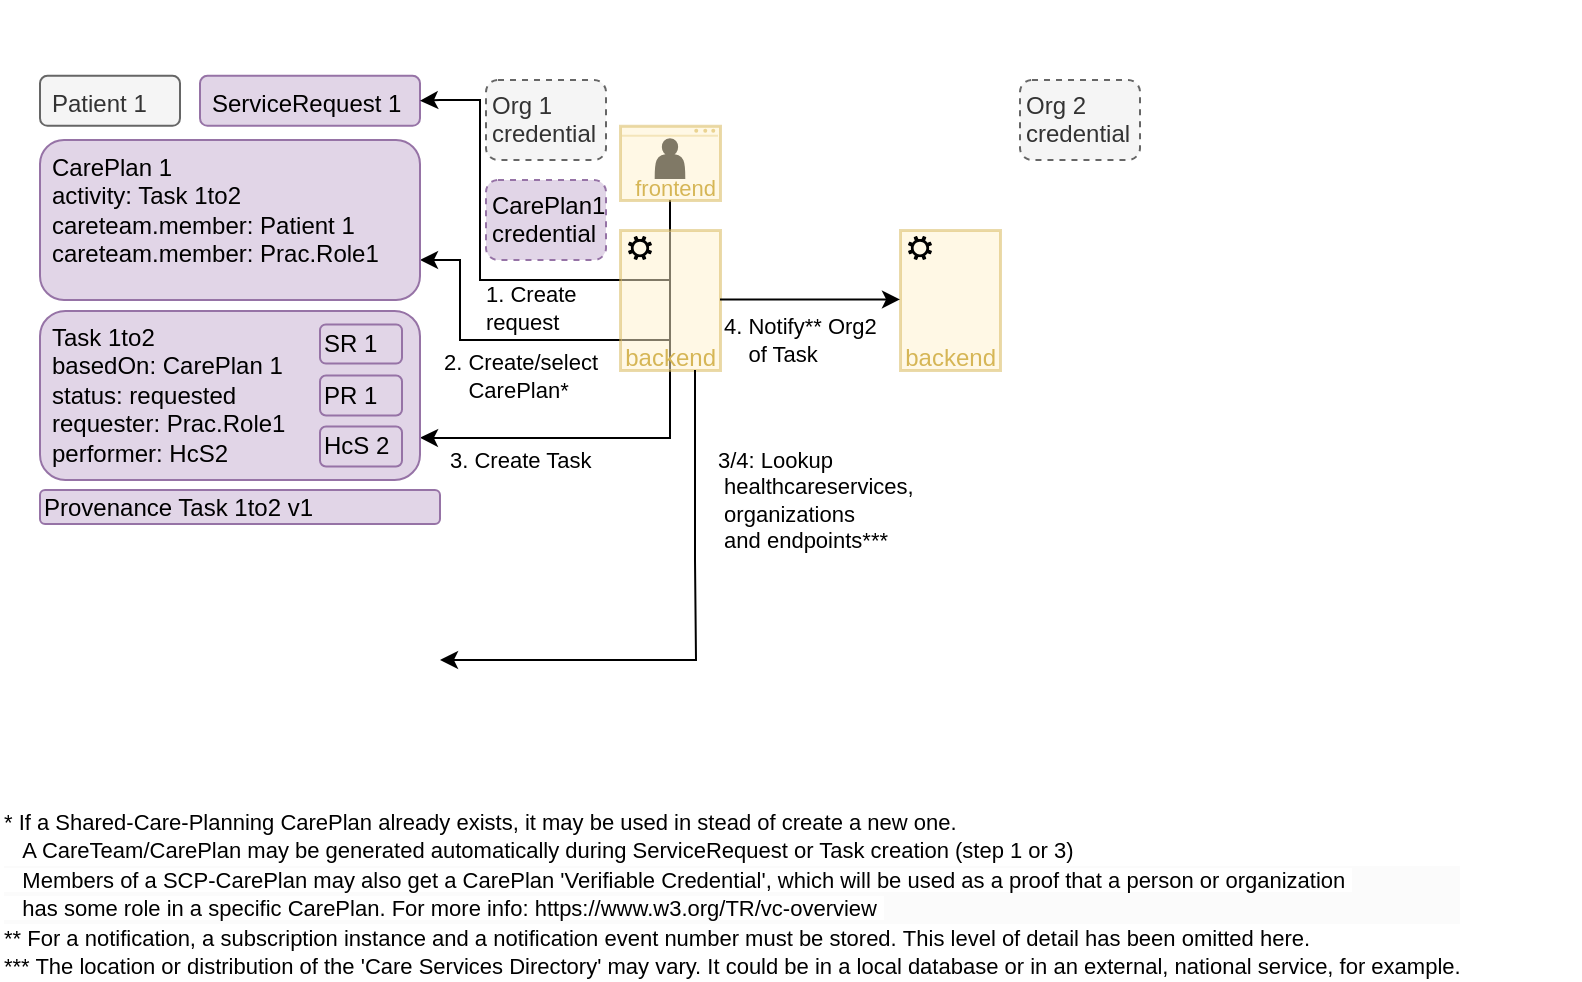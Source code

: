 <mxfile version="26.0.4" pages="21">
  <diagram name="req1-f" id="_V94AVJxmUGpcY35ij8S">
    <mxGraphModel dx="1868" dy="617" grid="1" gridSize="10" guides="1" tooltips="1" connect="1" arrows="1" fold="1" page="1" pageScale="1" pageWidth="800" pageHeight="500" backgroundImage="{&quot;src&quot;:&quot;data:page/id,pKgziUaKLTQ8jrkvlHAj&quot;}" math="0" shadow="0">
      <root>
        <mxCell id="4yLjCpRfhNSffjeKv-Rc-0" />
        <mxCell id="4yLjCpRfhNSffjeKv-Rc-1" parent="4yLjCpRfhNSffjeKv-Rc-0" />
        <mxCell id="kN6L8Z-OiqFhuE8SlMvS-8" value="Org 1 credential&amp;nbsp;" style="rounded=1;whiteSpace=wrap;html=1;align=left;verticalAlign=top;spacingTop=0;spacing=1;spacingLeft=2;fontSize=12;fontStyle=0;strokeColor=#666666;fillColor=#f5f5f5;gradientDirection=east;dashed=1;perimeterSpacing=0;fontColor=#333333;container=0;" vertex="1" parent="4yLjCpRfhNSffjeKv-Rc-1">
          <mxGeometry x="-547" y="40.0" width="60" height="40" as="geometry" />
        </mxCell>
        <mxCell id="CN5H8tV1x7WdnK2ZKJjx-0" value="Patient 1" style="rounded=1;whiteSpace=wrap;html=1;align=left;verticalAlign=top;spacingTop=0;spacing=2;spacingLeft=4;fontSize=12;fontStyle=0;strokeColor=#666666;fillColor=#f5f5f5;fontColor=#333333;" parent="4yLjCpRfhNSffjeKv-Rc-1" vertex="1">
          <mxGeometry x="-770" y="37.89" width="70" height="25" as="geometry" />
        </mxCell>
        <mxCell id="CN5H8tV1x7WdnK2ZKJjx-1" value="ServiceRequest 1" style="rounded=1;whiteSpace=wrap;html=1;align=left;verticalAlign=top;spacingTop=0;spacing=2;spacingLeft=4;fontSize=12;fontStyle=0;strokeColor=#9673a6;fillColor=#e1d5e7;" parent="4yLjCpRfhNSffjeKv-Rc-1" vertex="1">
          <mxGeometry x="-690" y="37.89" width="110" height="25" as="geometry" />
        </mxCell>
        <mxCell id="CN5H8tV1x7WdnK2ZKJjx-24" value="" style="shape=waypoint;sketch=0;size=6;pointerEvents=1;points=[];fillColor=none;resizable=0;rotatable=0;perimeter=centerPerimeter;snapToPoint=1;strokeColor=none;" parent="4yLjCpRfhNSffjeKv-Rc-1" vertex="1">
          <mxGeometry x="-300" y="330" width="20" height="20" as="geometry" />
        </mxCell>
        <mxCell id="CN5H8tV1x7WdnK2ZKJjx-28" style="edgeStyle=orthogonalEdgeStyle;rounded=0;orthogonalLoop=1;jettySize=auto;html=1;exitX=0.5;exitY=1;exitDx=0;exitDy=0;entryX=1;entryY=0.5;entryDx=0;entryDy=0;" parent="4yLjCpRfhNSffjeKv-Rc-1" source="WBEPgiwqCIV-DAgG-oZF-9" target="CN5H8tV1x7WdnK2ZKJjx-1" edge="1">
          <mxGeometry relative="1" as="geometry">
            <mxPoint x="-455.995" y="99.125" as="sourcePoint" />
            <Array as="points">
              <mxPoint x="-455" y="140" />
              <mxPoint x="-550" y="140" />
              <mxPoint x="-550" y="50" />
              <mxPoint x="-570" y="50" />
            </Array>
          </mxGeometry>
        </mxCell>
        <mxCell id="CN5H8tV1x7WdnK2ZKJjx-33" value="1. Create&amp;nbsp;&lt;div&gt;request&lt;/div&gt;" style="edgeLabel;html=1;align=left;verticalAlign=middle;resizable=0;points=[];" parent="CN5H8tV1x7WdnK2ZKJjx-28" vertex="1" connectable="0">
          <mxGeometry x="0.349" y="-1" relative="1" as="geometry">
            <mxPoint y="51" as="offset" />
          </mxGeometry>
        </mxCell>
        <mxCell id="CN5H8tV1x7WdnK2ZKJjx-29" style="edgeStyle=orthogonalEdgeStyle;rounded=0;orthogonalLoop=1;jettySize=auto;html=1;exitX=0.5;exitY=1;exitDx=0;exitDy=0;entryX=1;entryY=0.75;entryDx=0;entryDy=0;" parent="4yLjCpRfhNSffjeKv-Rc-1" source="WBEPgiwqCIV-DAgG-oZF-9" target="kN6L8Z-OiqFhuE8SlMvS-1" edge="1">
          <mxGeometry relative="1" as="geometry">
            <mxPoint x="-455.995" y="99.125" as="sourcePoint" />
            <mxPoint x="-510.0" y="200" as="targetPoint" />
            <Array as="points">
              <mxPoint x="-455" y="170" />
              <mxPoint x="-560" y="170" />
              <mxPoint x="-560" y="130" />
            </Array>
          </mxGeometry>
        </mxCell>
        <mxCell id="CN5H8tV1x7WdnK2ZKJjx-30" value="&lt;span style=&quot;&quot;&gt;2. Create/select&amp;nbsp;&lt;/span&gt;&lt;div&gt;&lt;span style=&quot;background-color: light-dark(#ffffff, var(--ge-dark-color, #121212)); color: light-dark(rgb(0, 0, 0), rgb(255, 255, 255));&quot;&gt;&amp;nbsp; &amp;nbsp; CarePlan*&lt;/span&gt;&lt;/div&gt;" style="edgeLabel;html=1;align=left;verticalAlign=middle;resizable=0;points=[];" parent="CN5H8tV1x7WdnK2ZKJjx-29" vertex="1" connectable="0">
          <mxGeometry x="0.645" y="-1" relative="1" as="geometry">
            <mxPoint x="-11" y="36" as="offset" />
          </mxGeometry>
        </mxCell>
        <mxCell id="CN5H8tV1x7WdnK2ZKJjx-31" style="edgeStyle=orthogonalEdgeStyle;rounded=0;orthogonalLoop=1;jettySize=auto;html=1;entryX=1;entryY=0.75;entryDx=0;entryDy=0;exitX=0.5;exitY=1;exitDx=0;exitDy=0;" parent="4yLjCpRfhNSffjeKv-Rc-1" source="WBEPgiwqCIV-DAgG-oZF-9" target="kN6L8Z-OiqFhuE8SlMvS-0" edge="1">
          <mxGeometry relative="1" as="geometry">
            <mxPoint x="-455.991" y="99.125" as="sourcePoint" />
            <Array as="points">
              <mxPoint x="-455" y="219" />
              <mxPoint x="-570" y="219" />
            </Array>
            <mxPoint x="-600" y="256" as="targetPoint" />
          </mxGeometry>
        </mxCell>
        <mxCell id="CN5H8tV1x7WdnK2ZKJjx-32" value="3. Create Task" style="edgeLabel;html=1;align=left;verticalAlign=middle;resizable=0;points=[];" parent="CN5H8tV1x7WdnK2ZKJjx-31" vertex="1" connectable="0">
          <mxGeometry x="0.397" y="-1" relative="1" as="geometry">
            <mxPoint x="-61" y="12" as="offset" />
          </mxGeometry>
        </mxCell>
        <mxCell id="8rxMGAhOr_DAyuFOaKPe-0" value="&lt;span style=&quot;color: rgb(0, 0, 0); font-family: Helvetica; font-size: 11px; font-style: normal; font-variant-ligatures: normal; font-variant-caps: normal; font-weight: 400; letter-spacing: normal; orphans: 2; text-align: center; text-indent: 0px; text-transform: none; widows: 2; word-spacing: 0px; -webkit-text-stroke-width: 0px; white-space: nowrap; background-color: rgb(255, 255, 255); text-decoration-thickness: initial; text-decoration-style: initial; text-decoration-color: initial; float: none; display: inline !important;&quot;&gt;* If a Shared-Care-Planning CarePlan already exists, it may be used in stead of create a new one.&lt;/span&gt;&lt;div&gt;&lt;span style=&quot;color: rgb(0, 0, 0); font-family: Helvetica; font-size: 11px; font-style: normal; font-variant-ligatures: normal; font-variant-caps: normal; font-weight: 400; letter-spacing: normal; orphans: 2; text-align: center; text-indent: 0px; text-transform: none; widows: 2; word-spacing: 0px; -webkit-text-stroke-width: 0px; white-space: nowrap; background-color: rgb(255, 255, 255); text-decoration-thickness: initial; text-decoration-style: initial; text-decoration-color: initial; float: none; display: inline !important;&quot;&gt;&amp;nbsp; &amp;nbsp;A CareTeam/CarePlan may be generated automatically during ServiceRequest or Task creation (step 1 or 3)&lt;/span&gt;&lt;/div&gt;&lt;div&gt;&lt;span style=&quot;color: rgb(0, 0, 0); font-family: Helvetica; font-size: 11px; font-style: normal; font-variant-ligatures: normal; font-variant-caps: normal; font-weight: 400; letter-spacing: normal; orphans: 2; text-align: center; text-indent: 0px; text-transform: none; widows: 2; word-spacing: 0px; -webkit-text-stroke-width: 0px; white-space: nowrap; background-color: rgb(255, 255, 255); text-decoration-thickness: initial; text-decoration-style: initial; text-decoration-color: initial; float: none; display: inline !important;&quot;&gt;&lt;div style=&quot;font-size: 12px; text-align: left; text-wrap: wrap; background-color: rgb(251, 251, 251);&quot;&gt;&lt;span style=&quot;color: rgb(0, 0, 0); font-size: 11px; text-wrap: nowrap; background-color: rgb(255, 255, 255); float: none; display: inline !important;&quot;&gt;&lt;span style=&quot;color: light-dark(rgb(0, 0, 0), rgb(255, 255, 255));&quot;&gt;&amp;nbsp; &amp;nbsp;Members of a SCP-CarePlan may also get a CarePlan &#39;Verifiable Credential&#39;, which will be used as a proof that a person or organization&amp;nbsp;&lt;/span&gt;&lt;/span&gt;&lt;/div&gt;&lt;div style=&quot;font-size: 12px; text-align: left; text-wrap: wrap; background-color: rgb(251, 251, 251);&quot;&gt;&lt;span style=&quot;color: rgb(0, 0, 0); font-size: 11px; text-wrap: nowrap; background-color: rgb(255, 255, 255); float: none; display: inline !important;&quot;&gt;&lt;span style=&quot;color: light-dark(rgb(0, 0, 0), rgb(255, 255, 255));&quot;&gt;&amp;nbsp; &amp;nbsp;has some role in a specific CarePlan.&amp;nbsp;&lt;/span&gt;&lt;/span&gt;&lt;span style=&quot;background-color: light-dark(rgb(255, 255, 255), rgb(255, 255, 255)); color: light-dark(rgb(0, 0, 0), rgb(255, 255, 255)); font-size: 11px; text-wrap: nowrap;&quot;&gt;For more info: https://www.w3.org/TR/vc-overview&amp;nbsp;&lt;/span&gt;&lt;/div&gt;&lt;/span&gt;&lt;/div&gt;&lt;div&gt;&lt;div&gt;&lt;font style=&quot;font-size: 11px;&quot;&gt;&lt;span style=&quot;background-color: rgb(255, 255, 255); text-align: center; text-wrap: nowrap;&quot;&gt;** For a notification, a subscription instance and a notification event number must be stored.&amp;nbsp;&lt;/span&gt;&lt;span style=&quot;background-color: initial;&quot;&gt;This level of detail has been omitted here.&lt;/span&gt;&lt;/font&gt;&lt;/div&gt;&lt;div&gt;&lt;font style=&quot;font-size: 11px;&quot;&gt;&lt;div style=&quot;font-size: 12px;&quot;&gt;&lt;span style=&quot;color: rgb(0, 0, 0); font-size: 11px; text-align: center; text-wrap: nowrap; background-color: rgb(255, 255, 255); float: none; display: inline !important;&quot;&gt;*** The location or distribution of the &#39;Care Services Directory&#39; may vary.&amp;nbsp;&lt;/span&gt;&lt;span style=&quot;background-color: light-dark(rgb(255, 255, 255), rgb(255, 255, 255)); color: light-dark(rgb(0, 0, 0), rgb(0, 0, 0)); font-size: 11px; text-align: center; text-wrap: nowrap;&quot;&gt;It could be in a local database or in an external, national service, for example.&lt;/span&gt;&lt;/div&gt;&lt;/font&gt;&lt;/div&gt;&lt;/div&gt;" style="text;whiteSpace=wrap;html=1;" parent="4yLjCpRfhNSffjeKv-Rc-1" vertex="1">
          <mxGeometry x="-790" y="397" width="670" height="70" as="geometry" />
        </mxCell>
        <mxCell id="WBEPgiwqCIV-DAgG-oZF-12" value="" style="group" parent="4yLjCpRfhNSffjeKv-Rc-1" vertex="1" connectable="0">
          <mxGeometry x="-480" y="62.89" width="50" height="37.11" as="geometry" />
        </mxCell>
        <mxCell id="WBEPgiwqCIV-DAgG-oZF-2" value="" style="shape=actor;whiteSpace=wrap;html=1;fillColor=#000000;" parent="WBEPgiwqCIV-DAgG-oZF-12" vertex="1">
          <mxGeometry x="17.845" y="6.725" width="14.3" height="19.38" as="geometry" />
        </mxCell>
        <mxCell id="WBEPgiwqCIV-DAgG-oZF-3" value="" style="ellipse;whiteSpace=wrap;html=1;aspect=fixed;fillColor=#fff2cc;strokeColor=#d6b656;" parent="WBEPgiwqCIV-DAgG-oZF-12" vertex="1">
          <mxGeometry x="46.13" y="2" width="1" height="1" as="geometry" />
        </mxCell>
        <mxCell id="WBEPgiwqCIV-DAgG-oZF-4" value="" style="ellipse;whiteSpace=wrap;html=1;aspect=fixed;fillColor=#fff2cc;strokeColor=#d6b656;" parent="WBEPgiwqCIV-DAgG-oZF-12" vertex="1">
          <mxGeometry x="42.13" y="2" width="1" height="1" as="geometry" />
        </mxCell>
        <mxCell id="WBEPgiwqCIV-DAgG-oZF-5" value="" style="ellipse;whiteSpace=wrap;html=1;aspect=fixed;fillColor=#fff2cc;strokeColor=#d6b656;" parent="WBEPgiwqCIV-DAgG-oZF-12" vertex="1">
          <mxGeometry x="37.62" y="2" width="1" height="1" as="geometry" />
        </mxCell>
        <mxCell id="WBEPgiwqCIV-DAgG-oZF-6" value="" style="endArrow=none;html=1;rounded=0;fillColor=#fff2cc;strokeColor=#d6b656;opacity=50;" parent="WBEPgiwqCIV-DAgG-oZF-12" edge="1">
          <mxGeometry width="50" height="50" relative="1" as="geometry">
            <mxPoint x="1" y="5" as="sourcePoint" />
            <mxPoint x="49" y="5" as="targetPoint" />
          </mxGeometry>
        </mxCell>
        <mxCell id="WBEPgiwqCIV-DAgG-oZF-9" value="&lt;div&gt;&lt;font style=&quot;font-size: 11px; line-height: 100%;&quot;&gt;&lt;br&gt;&lt;/font&gt;&lt;/div&gt;&lt;font style=&quot;font-size: 11px; line-height: 100%;&quot;&gt;&lt;div&gt;&lt;font style=&quot;font-size: 11px; line-height: 100%;&quot;&gt;&lt;br&gt;&lt;/font&gt;&lt;/div&gt;frontend&lt;/font&gt;" style="rounded=0;whiteSpace=wrap;html=1;strokeWidth=1.5;opacity=50;fillColor=#fff2cc;strokeColor=#d6b656;align=right;fontColor=#D6B656;" parent="WBEPgiwqCIV-DAgG-oZF-12" vertex="1">
          <mxGeometry width="50" height="37.11" as="geometry" />
        </mxCell>
        <mxCell id="WBEPgiwqCIV-DAgG-oZF-13" value="" style="group" parent="4yLjCpRfhNSffjeKv-Rc-1" vertex="1" connectable="0">
          <mxGeometry x="-480" y="115" width="50" height="70" as="geometry" />
        </mxCell>
        <mxCell id="CN5H8tV1x7WdnK2ZKJjx-13" value="&lt;div&gt;&lt;font color=&quot;#d6b656&quot;&gt;&lt;br&gt;&lt;/font&gt;&lt;/div&gt;&lt;font color=&quot;#d6b656&quot;&gt;&lt;div&gt;&lt;font color=&quot;#d6b656&quot;&gt;&lt;br&gt;&lt;/font&gt;&lt;/div&gt;&lt;div&gt;&lt;font color=&quot;#d6b656&quot;&gt;&lt;br&gt;&lt;/font&gt;&lt;/div&gt;&lt;div&gt;&lt;font color=&quot;#d6b656&quot;&gt;&lt;br&gt;&lt;/font&gt;&lt;/div&gt;backend&lt;/font&gt;" style="rounded=0;whiteSpace=wrap;html=1;strokeWidth=1.5;opacity=50;fillColor=#fff2cc;strokeColor=#d6b656;align=right;" parent="WBEPgiwqCIV-DAgG-oZF-13" vertex="1">
          <mxGeometry width="50" height="70" as="geometry" />
        </mxCell>
        <mxCell id="CN5H8tV1x7WdnK2ZKJjx-22" value="" style="sketch=0;pointerEvents=1;shadow=0;dashed=0;html=1;strokeColor=none;labelPosition=center;verticalLabelPosition=bottom;verticalAlign=top;align=center;fillColor=#000000;shape=mxgraph.mscae.enterprise.settings" parent="WBEPgiwqCIV-DAgG-oZF-13" vertex="1">
          <mxGeometry x="4" y="3" width="12" height="12" as="geometry" />
        </mxCell>
        <mxCell id="WBEPgiwqCIV-DAgG-oZF-14" value="" style="group" parent="4yLjCpRfhNSffjeKv-Rc-1" vertex="1" connectable="0">
          <mxGeometry x="-340" y="115" width="50" height="70" as="geometry" />
        </mxCell>
        <mxCell id="WBEPgiwqCIV-DAgG-oZF-10" value="&lt;div&gt;&lt;font color=&quot;#d6b656&quot;&gt;&lt;br&gt;&lt;/font&gt;&lt;/div&gt;&lt;font color=&quot;#d6b656&quot;&gt;&lt;div&gt;&lt;font color=&quot;#d6b656&quot;&gt;&lt;br&gt;&lt;/font&gt;&lt;/div&gt;&lt;div&gt;&lt;font color=&quot;#d6b656&quot;&gt;&lt;br&gt;&lt;/font&gt;&lt;/div&gt;&lt;div&gt;&lt;font color=&quot;#d6b656&quot;&gt;&lt;br&gt;&lt;/font&gt;&lt;/div&gt;backend&lt;/font&gt;" style="rounded=0;whiteSpace=wrap;html=1;strokeWidth=1.5;opacity=50;fillColor=#fff2cc;strokeColor=#d6b656;align=right;" parent="WBEPgiwqCIV-DAgG-oZF-14" vertex="1">
          <mxGeometry width="50" height="70" as="geometry" />
        </mxCell>
        <mxCell id="WBEPgiwqCIV-DAgG-oZF-11" value="" style="sketch=0;pointerEvents=1;shadow=0;dashed=0;html=1;strokeColor=none;labelPosition=center;verticalLabelPosition=bottom;verticalAlign=top;align=center;fillColor=#000000;shape=mxgraph.mscae.enterprise.settings" parent="WBEPgiwqCIV-DAgG-oZF-14" vertex="1">
          <mxGeometry x="4" y="3" width="12" height="12" as="geometry" />
        </mxCell>
        <mxCell id="YKFvDLpqxhAvMVJYTcRA-0" style="edgeStyle=orthogonalEdgeStyle;rounded=0;orthogonalLoop=1;jettySize=auto;html=1;exitX=0.75;exitY=1;exitDx=0;exitDy=0;" parent="4yLjCpRfhNSffjeKv-Rc-1" edge="1">
          <mxGeometry relative="1" as="geometry">
            <mxPoint x="-442.5" y="185.0" as="sourcePoint" />
            <mxPoint x="-570" y="330" as="targetPoint" />
            <Array as="points">
              <mxPoint x="-442" y="280" />
              <mxPoint x="-442" y="280" />
              <mxPoint x="-442" y="330" />
            </Array>
          </mxGeometry>
        </mxCell>
        <mxCell id="YKFvDLpqxhAvMVJYTcRA-1" value="3/4: Lookup&amp;nbsp;&lt;div&gt;&amp;nbsp;healthcareservices,&lt;div&gt;&amp;nbsp;organizations&amp;nbsp;&lt;div&gt;&amp;nbsp;and endpoints***&lt;/div&gt;&lt;/div&gt;&lt;/div&gt;" style="edgeLabel;html=1;align=left;verticalAlign=middle;resizable=0;points=[];" parent="YKFvDLpqxhAvMVJYTcRA-0" vertex="1" connectable="0">
          <mxGeometry x="0.131" relative="1" as="geometry">
            <mxPoint x="18" y="-80" as="offset" />
          </mxGeometry>
        </mxCell>
        <mxCell id="YKFvDLpqxhAvMVJYTcRA-2" style="edgeStyle=orthogonalEdgeStyle;rounded=0;orthogonalLoop=1;jettySize=auto;html=1;" parent="4yLjCpRfhNSffjeKv-Rc-1" edge="1">
          <mxGeometry relative="1" as="geometry">
            <mxPoint x="-430" y="149.71" as="sourcePoint" />
            <mxPoint x="-340" y="149.71" as="targetPoint" />
          </mxGeometry>
        </mxCell>
        <mxCell id="YKFvDLpqxhAvMVJYTcRA-3" value="4. Notify** Org2&amp;nbsp;&lt;div&gt;&amp;nbsp; &amp;nbsp; of Task&lt;/div&gt;" style="edgeLabel;html=1;align=left;verticalAlign=middle;resizable=0;points=[];" parent="YKFvDLpqxhAvMVJYTcRA-2" vertex="1" connectable="0">
          <mxGeometry x="0.244" relative="1" as="geometry">
            <mxPoint x="-56" y="20" as="offset" />
          </mxGeometry>
        </mxCell>
        <mxCell id="kN6L8Z-OiqFhuE8SlMvS-0" value="Task 1to2&lt;div&gt;basedOn: CarePlan 1&lt;br&gt;&lt;div&gt;status: requested&lt;/div&gt;&lt;div&gt;&lt;div&gt;&lt;span style=&quot;background-color: initial;&quot;&gt;requester: Prac.Role1&lt;/span&gt;&lt;/div&gt;&lt;div&gt;&lt;span style=&quot;background-color: initial;&quot;&gt;performer: HcS2&lt;/span&gt;&lt;/div&gt;&lt;/div&gt;&lt;/div&gt;" style="rounded=1;whiteSpace=wrap;html=1;align=left;verticalAlign=top;spacingTop=0;spacing=2;spacingLeft=4;fontSize=12;fontStyle=0;strokeColor=#9673a6;fillColor=#e1d5e7;" vertex="1" parent="4yLjCpRfhNSffjeKv-Rc-1">
          <mxGeometry x="-770" y="155.44" width="190" height="84.56" as="geometry" />
        </mxCell>
        <mxCell id="kN6L8Z-OiqFhuE8SlMvS-1" value="CarePlan 1&lt;div&gt;activity: Task 1to2&lt;br&gt;&lt;div&gt;careteam.member: Patient 1&lt;/div&gt;&lt;div&gt;&lt;span style=&quot;background-color: transparent; color: light-dark(rgb(0, 0, 0), rgb(255, 255, 255));&quot;&gt;careteam.member:&amp;nbsp;&lt;/span&gt;Prac.Role1&lt;/div&gt;&lt;/div&gt;" style="rounded=1;whiteSpace=wrap;html=1;align=left;verticalAlign=top;spacingTop=0;spacing=2;spacingLeft=4;fontSize=12;fontStyle=0;fillColor=#e1d5e7;strokeColor=#9673a6;" vertex="1" parent="4yLjCpRfhNSffjeKv-Rc-1">
          <mxGeometry x="-770" y="70" width="190" height="80" as="geometry" />
        </mxCell>
        <mxCell id="kN6L8Z-OiqFhuE8SlMvS-3" value="SR 1" style="rounded=1;whiteSpace=wrap;html=1;align=left;verticalAlign=middle;spacingTop=0;spacing=2;spacingLeft=0;fontSize=12;fontStyle=0;strokeColor=#9673a6;fillColor=#e1d5e7;" vertex="1" parent="4yLjCpRfhNSffjeKv-Rc-1">
          <mxGeometry x="-630" y="162.22" width="41" height="19.56" as="geometry" />
        </mxCell>
        <mxCell id="kN6L8Z-OiqFhuE8SlMvS-4" value="PR 1" style="rounded=1;whiteSpace=wrap;html=1;align=left;verticalAlign=middle;spacingTop=0;spacing=2;spacingLeft=0;fontSize=12;fontStyle=0;strokeColor=#9673a6;fillColor=#e1d5e7;" vertex="1" parent="4yLjCpRfhNSffjeKv-Rc-1">
          <mxGeometry x="-630" y="187.78" width="41" height="20" as="geometry" />
        </mxCell>
        <mxCell id="kN6L8Z-OiqFhuE8SlMvS-5" value="HcS 2" style="rounded=1;whiteSpace=wrap;html=1;align=left;verticalAlign=middle;spacingTop=0;spacing=2;spacingLeft=0;fontSize=12;fontStyle=0;strokeColor=#9673a6;fillColor=#e1d5e7;" vertex="1" parent="4yLjCpRfhNSffjeKv-Rc-1">
          <mxGeometry x="-630" y="213.22" width="41" height="20" as="geometry" />
        </mxCell>
        <mxCell id="0m4HhM_Zgf4UQHJOjJJY-0" value="Org 2 credential&amp;nbsp;" style="rounded=1;whiteSpace=wrap;html=1;align=left;verticalAlign=top;spacingTop=0;spacing=1;spacingLeft=2;fontSize=12;fontStyle=0;strokeColor=#666666;fillColor=#f5f5f5;gradientDirection=east;dashed=1;perimeterSpacing=0;fontColor=#333333;container=0;" vertex="1" parent="4yLjCpRfhNSffjeKv-Rc-1">
          <mxGeometry x="-280" y="40" width="60" height="40" as="geometry" />
        </mxCell>
        <mxCell id="8_bbQQqpNnIZ_I12pK9B-0" value="&lt;div&gt;CarePlan1&lt;/div&gt;&lt;div&gt;credential&lt;/div&gt;" style="rounded=1;whiteSpace=wrap;html=1;align=left;verticalAlign=top;spacingTop=0;spacing=1;spacingLeft=2;fontSize=12;fontStyle=0;strokeColor=#9673a6;fillColor=#e1d5e7;gradientDirection=east;dashed=1;perimeterSpacing=0;" vertex="1" parent="4yLjCpRfhNSffjeKv-Rc-1">
          <mxGeometry x="-547" y="90" width="60" height="40" as="geometry" />
        </mxCell>
        <mxCell id="HY8UpX3Wyt27GN3J2TlX-0" value="Provenance Task 1to2 v1" style="rounded=1;whiteSpace=wrap;html=1;align=left;verticalAlign=middle;spacingTop=0;spacing=2;spacingLeft=0;fontSize=12;fontStyle=0;strokeColor=#9673a6;fillColor=#e1d5e7;" vertex="1" parent="4yLjCpRfhNSffjeKv-Rc-1">
          <mxGeometry x="-770" y="245" width="200" height="17" as="geometry" />
        </mxCell>
      </root>
    </mxGraphModel>
  </diagram>
  <diagram name="req2-f" id="jQ3esQXM-MhWasYh3ws5">
    <mxGraphModel dx="2348" dy="895" grid="1" gridSize="10" guides="1" tooltips="1" connect="1" arrows="1" fold="1" page="1" pageScale="1" pageWidth="800" pageHeight="500" backgroundImage="{&quot;src&quot;:&quot;data:page/id,pKgziUaKLTQ8jrkvlHAj&quot;}" math="0" shadow="0">
      <root>
        <mxCell id="grUNdYkY56CiJf1T9lWx-0" />
        <mxCell id="grUNdYkY56CiJf1T9lWx-1" parent="grUNdYkY56CiJf1T9lWx-0" />
        <mxCell id="V3rPi0NZW6OOEwC-b7HH-30" style="edgeStyle=orthogonalEdgeStyle;rounded=0;orthogonalLoop=1;jettySize=auto;html=1;exitX=0;exitY=0.5;exitDx=0;exitDy=0;entryX=1;entryY=0.75;entryDx=0;entryDy=0;" parent="grUNdYkY56CiJf1T9lWx-1" source="5RmAfW7vVj5P0ceDQJ7s-11" target="JiUV-3d5IVip8KCLu38l-3" edge="1">
          <mxGeometry relative="1" as="geometry">
            <mxPoint x="-332.5" y="132.5" as="sourcePoint" />
            <Array as="points">
              <mxPoint x="-490" y="150" />
              <mxPoint x="-490" y="219" />
            </Array>
            <mxPoint x="-600" y="231" as="targetPoint" />
          </mxGeometry>
        </mxCell>
        <mxCell id="V3rPi0NZW6OOEwC-b7HH-35" value="1. Get Task*" style="edgeLabel;html=1;align=left;verticalAlign=middle;resizable=0;points=[];" parent="V3rPi0NZW6OOEwC-b7HH-30" vertex="1" connectable="0">
          <mxGeometry x="0.634" y="-2" relative="1" as="geometry">
            <mxPoint x="-53" y="11" as="offset" />
          </mxGeometry>
        </mxCell>
        <mxCell id="V3rPi0NZW6OOEwC-b7HH-20" value="" style="shape=waypoint;sketch=0;size=6;pointerEvents=1;points=[];fillColor=none;resizable=0;rotatable=0;perimeter=centerPerimeter;snapToPoint=1;strokeColor=none;" parent="grUNdYkY56CiJf1T9lWx-1" vertex="1">
          <mxGeometry x="-300" y="330" width="20" height="20" as="geometry" />
        </mxCell>
        <mxCell id="SvHoBGX2xMfJv23bUrAv-0" value="&lt;span style=&quot;color: rgb(0, 0, 0); font-family: Helvetica; font-size: 11px; font-style: normal; font-variant-ligatures: normal; font-variant-caps: normal; font-weight: 400; letter-spacing: normal; orphans: 2; text-align: center; text-indent: 0px; text-transform: none; widows: 2; word-spacing: 0px; -webkit-text-stroke-width: 0px; white-space: nowrap; background-color: rgb(255, 255, 255); text-decoration-thickness: initial; text-decoration-style: initial; text-decoration-color: initial; float: none; display: inline !important;&quot;&gt;* Task can be read using Organization Credential&lt;br&gt;** Evaluation should be an automated process to not waste Practitioner 1&#39;s time.&amp;nbsp;&lt;/span&gt;&lt;div&gt;&lt;span style=&quot;color: rgb(0, 0, 0); font-family: Helvetica; font-size: 11px; font-style: normal; font-variant-ligatures: normal; font-variant-caps: normal; font-weight: 400; letter-spacing: normal; orphans: 2; text-align: center; text-indent: 0px; text-transform: none; widows: 2; word-spacing: 0px; -webkit-text-stroke-width: 0px; white-space: nowrap; background-color: rgb(255, 255, 255); text-decoration-thickness: initial; text-decoration-style: initial; text-decoration-color: initial; float: none; display: inline !important;&quot;&gt;&amp;nbsp; &amp;nbsp;This evaluation process may consist of checking availability of resources,&amp;nbsp;&lt;/span&gt;&lt;/div&gt;&lt;div&gt;&lt;span style=&quot;color: rgb(0, 0, 0); font-family: Helvetica; font-size: 11px; font-style: normal; font-variant-ligatures: normal; font-variant-caps: normal; font-weight: 400; letter-spacing: normal; orphans: 2; text-align: center; text-indent: 0px; text-transform: none; widows: 2; word-spacing: 0px; -webkit-text-stroke-width: 0px; white-space: nowrap; background-color: rgb(255, 255, 255); text-decoration-thickness: initial; text-decoration-style: initial; text-decoration-color: initial; float: none; display: inline !important;&quot;&gt;&amp;nbsp; &amp;nbsp;required data, etc.&lt;br&gt;&amp;nbsp; &amp;nbsp;Outcome of this evaluation is a new Task status: &lt;/span&gt;&lt;span style=&quot;color: rgb(0, 0, 0); font-family: Helvetica; font-size: 11px; font-variant-ligatures: normal; font-variant-caps: normal; font-weight: 400; letter-spacing: normal; orphans: 2; text-align: center; text-indent: 0px; text-transform: none; widows: 2; word-spacing: 0px; -webkit-text-stroke-width: 0px; white-space: nowrap; background-color: rgb(255, 255, 255); text-decoration-thickness: initial; text-decoration-style: initial; text-decoration-color: initial; float: none; display: inline !important;&quot;&gt;&lt;i&gt;rejected&lt;/i&gt;&lt;/span&gt;&lt;span style=&quot;color: rgb(0, 0, 0); font-family: Helvetica; font-size: 11px; font-style: normal; font-variant-ligatures: normal; font-variant-caps: normal; font-weight: 400; letter-spacing: normal; orphans: 2; text-align: center; text-indent: 0px; text-transform: none; widows: 2; word-spacing: 0px; -webkit-text-stroke-width: 0px; white-space: nowrap; background-color: rgb(255, 255, 255); text-decoration-thickness: initial; text-decoration-style: initial; text-decoration-color: initial; float: none; display: inline !important;&quot;&gt;, &lt;/span&gt;&lt;span style=&quot;color: rgb(0, 0, 0); font-family: Helvetica; font-size: 11px; font-variant-ligatures: normal; font-variant-caps: normal; font-weight: 400; letter-spacing: normal; orphans: 2; text-align: center; text-indent: 0px; text-transform: none; widows: 2; word-spacing: 0px; -webkit-text-stroke-width: 0px; white-space: nowrap; background-color: rgb(255, 255, 255); text-decoration-thickness: initial; text-decoration-style: initial; text-decoration-color: initial; float: none; display: inline !important;&quot;&gt;&lt;i&gt;accepted &lt;/i&gt;&lt;/span&gt;&lt;span style=&quot;color: rgb(0, 0, 0); font-family: Helvetica; font-size: 11px; font-style: normal; font-variant-ligatures: normal; font-variant-caps: normal; font-weight: 400; letter-spacing: normal; orphans: 2; text-align: center; text-indent: 0px; text-transform: none; widows: 2; word-spacing: 0px; -webkit-text-stroke-width: 0px; white-space: nowrap; background-color: rgb(255, 255, 255); text-decoration-thickness: initial; text-decoration-style: initial; text-decoration-color: initial; float: none; display: inline !important;&quot;&gt;or, if further&amp;nbsp;&lt;/span&gt;&lt;/div&gt;&lt;div&gt;&lt;span style=&quot;color: rgb(0, 0, 0); font-family: Helvetica; font-size: 11px; font-style: normal; font-variant-ligatures: normal; font-variant-caps: normal; font-weight: 400; letter-spacing: normal; orphans: 2; text-align: center; text-indent: 0px; text-transform: none; widows: 2; word-spacing: 0px; -webkit-text-stroke-width: 0px; white-space: nowrap; background-color: rgb(255, 255, 255); text-decoration-thickness: initial; text-decoration-style: initial; text-decoration-color: initial; float: none; display: inline !important;&quot;&gt;&amp;nbsp; &amp;nbsp;manual&amp;nbsp;&lt;/span&gt;&lt;span style=&quot;background-color: rgb(255, 255, 255); font-size: 11px; text-align: center; text-wrap: nowrap;&quot;&gt;evaluation is necessary, &lt;i&gt;received&lt;/i&gt;.&lt;/span&gt;&lt;/div&gt;" style="text;whiteSpace=wrap;html=1;" parent="grUNdYkY56CiJf1T9lWx-1" vertex="1">
          <mxGeometry x="-790" y="390" width="410" height="100" as="geometry" />
        </mxCell>
        <mxCell id="5RmAfW7vVj5P0ceDQJ7s-0" value="" style="group" parent="grUNdYkY56CiJf1T9lWx-1" vertex="1" connectable="0">
          <mxGeometry x="-480" y="62.89" width="50" height="37.11" as="geometry" />
        </mxCell>
        <mxCell id="5RmAfW7vVj5P0ceDQJ7s-1" value="" style="shape=actor;whiteSpace=wrap;html=1;fillColor=#000000;" parent="5RmAfW7vVj5P0ceDQJ7s-0" vertex="1">
          <mxGeometry x="17.845" y="6.725" width="14.3" height="19.38" as="geometry" />
        </mxCell>
        <mxCell id="5RmAfW7vVj5P0ceDQJ7s-2" value="" style="ellipse;whiteSpace=wrap;html=1;aspect=fixed;fillColor=#fff2cc;strokeColor=#d6b656;" parent="5RmAfW7vVj5P0ceDQJ7s-0" vertex="1">
          <mxGeometry x="46.13" y="2" width="1" height="1" as="geometry" />
        </mxCell>
        <mxCell id="5RmAfW7vVj5P0ceDQJ7s-3" value="" style="ellipse;whiteSpace=wrap;html=1;aspect=fixed;fillColor=#fff2cc;strokeColor=#d6b656;" parent="5RmAfW7vVj5P0ceDQJ7s-0" vertex="1">
          <mxGeometry x="42.13" y="2" width="1" height="1" as="geometry" />
        </mxCell>
        <mxCell id="5RmAfW7vVj5P0ceDQJ7s-4" value="" style="ellipse;whiteSpace=wrap;html=1;aspect=fixed;fillColor=#fff2cc;strokeColor=#d6b656;" parent="5RmAfW7vVj5P0ceDQJ7s-0" vertex="1">
          <mxGeometry x="37.62" y="2" width="1" height="1" as="geometry" />
        </mxCell>
        <mxCell id="5RmAfW7vVj5P0ceDQJ7s-5" value="" style="endArrow=none;html=1;rounded=0;fillColor=#fff2cc;strokeColor=#d6b656;opacity=50;" parent="5RmAfW7vVj5P0ceDQJ7s-0" edge="1">
          <mxGeometry width="50" height="50" relative="1" as="geometry">
            <mxPoint x="1" y="5" as="sourcePoint" />
            <mxPoint x="49" y="5" as="targetPoint" />
          </mxGeometry>
        </mxCell>
        <mxCell id="5RmAfW7vVj5P0ceDQJ7s-6" value="&lt;div&gt;&lt;font style=&quot;font-size: 11px; line-height: 100%;&quot;&gt;&lt;br&gt;&lt;/font&gt;&lt;/div&gt;&lt;font style=&quot;font-size: 11px; line-height: 100%;&quot;&gt;&lt;div&gt;&lt;font style=&quot;font-size: 11px; line-height: 100%;&quot;&gt;&lt;br&gt;&lt;/font&gt;&lt;/div&gt;frontend&lt;/font&gt;" style="rounded=0;whiteSpace=wrap;html=1;strokeWidth=1.5;opacity=50;fillColor=#fff2cc;strokeColor=#d6b656;align=right;fontColor=#D6B656;" parent="5RmAfW7vVj5P0ceDQJ7s-0" vertex="1">
          <mxGeometry width="50" height="37.11" as="geometry" />
        </mxCell>
        <mxCell id="5RmAfW7vVj5P0ceDQJ7s-7" value="" style="group" parent="grUNdYkY56CiJf1T9lWx-1" vertex="1" connectable="0">
          <mxGeometry x="-480" y="115" width="50" height="70" as="geometry" />
        </mxCell>
        <mxCell id="5RmAfW7vVj5P0ceDQJ7s-8" value="&lt;div&gt;&lt;font color=&quot;#d6b656&quot;&gt;&lt;br&gt;&lt;/font&gt;&lt;/div&gt;&lt;font color=&quot;#d6b656&quot;&gt;&lt;div&gt;&lt;font color=&quot;#d6b656&quot;&gt;&lt;br&gt;&lt;/font&gt;&lt;/div&gt;&lt;div&gt;&lt;font color=&quot;#d6b656&quot;&gt;&lt;br&gt;&lt;/font&gt;&lt;/div&gt;&lt;div&gt;&lt;font color=&quot;#d6b656&quot;&gt;&lt;br&gt;&lt;/font&gt;&lt;/div&gt;backend&lt;/font&gt;" style="rounded=0;whiteSpace=wrap;html=1;strokeWidth=1.5;opacity=50;fillColor=#fff2cc;strokeColor=#d6b656;align=right;" parent="5RmAfW7vVj5P0ceDQJ7s-7" vertex="1">
          <mxGeometry width="50" height="70" as="geometry" />
        </mxCell>
        <mxCell id="5RmAfW7vVj5P0ceDQJ7s-9" value="" style="sketch=0;pointerEvents=1;shadow=0;dashed=0;html=1;strokeColor=none;labelPosition=center;verticalLabelPosition=bottom;verticalAlign=top;align=center;fillColor=#000000;shape=mxgraph.mscae.enterprise.settings" parent="5RmAfW7vVj5P0ceDQJ7s-7" vertex="1">
          <mxGeometry x="4" y="3" width="12" height="12" as="geometry" />
        </mxCell>
        <mxCell id="5RmAfW7vVj5P0ceDQJ7s-10" value="" style="group" parent="grUNdYkY56CiJf1T9lWx-1" vertex="1" connectable="0">
          <mxGeometry x="-340" y="115" width="50" height="70" as="geometry" />
        </mxCell>
        <mxCell id="5RmAfW7vVj5P0ceDQJ7s-11" value="&lt;div&gt;&lt;font color=&quot;#d6b656&quot;&gt;&lt;br&gt;&lt;/font&gt;&lt;/div&gt;&lt;font color=&quot;#d6b656&quot;&gt;&lt;div&gt;&lt;font color=&quot;#d6b656&quot;&gt;&lt;br&gt;&lt;/font&gt;&lt;/div&gt;&lt;div&gt;&lt;font color=&quot;#d6b656&quot;&gt;&lt;br&gt;&lt;/font&gt;&lt;/div&gt;&lt;div&gt;&lt;font color=&quot;#d6b656&quot;&gt;&lt;br&gt;&lt;/font&gt;&lt;/div&gt;backend&lt;/font&gt;" style="rounded=0;whiteSpace=wrap;html=1;strokeWidth=1.5;opacity=50;fillColor=#fff2cc;strokeColor=#d6b656;align=right;" parent="5RmAfW7vVj5P0ceDQJ7s-10" vertex="1">
          <mxGeometry width="50" height="70" as="geometry" />
        </mxCell>
        <mxCell id="5RmAfW7vVj5P0ceDQJ7s-12" value="" style="sketch=0;pointerEvents=1;shadow=0;dashed=0;html=1;strokeColor=none;labelPosition=center;verticalLabelPosition=bottom;verticalAlign=top;align=center;fillColor=#000000;shape=mxgraph.mscae.enterprise.settings" parent="5RmAfW7vVj5P0ceDQJ7s-10" vertex="1">
          <mxGeometry x="4" y="3" width="12" height="12" as="geometry" />
        </mxCell>
        <mxCell id="V3rPi0NZW6OOEwC-b7HH-29" style="edgeStyle=orthogonalEdgeStyle;rounded=0;orthogonalLoop=1;jettySize=auto;html=1;exitX=0.5;exitY=0;exitDx=0;exitDy=0;entryX=1;entryY=0.25;entryDx=0;entryDy=0;" parent="5RmAfW7vVj5P0ceDQJ7s-10" source="5RmAfW7vVj5P0ceDQJ7s-11" target="5RmAfW7vVj5P0ceDQJ7s-11" edge="1">
          <mxGeometry relative="1" as="geometry">
            <mxPoint x="28.63" y="-1.137e-13" as="sourcePoint" />
            <mxPoint x="49.76" y="17.5" as="targetPoint" />
            <Array as="points">
              <mxPoint x="25" y="-25" />
              <mxPoint x="70" y="-25" />
              <mxPoint x="70" y="18" />
            </Array>
          </mxGeometry>
        </mxCell>
        <mxCell id="V3rPi0NZW6OOEwC-b7HH-37" value="2. Evaluate&amp;nbsp;&lt;div&gt;&amp;nbsp; &amp;nbsp;requested Task**&amp;nbsp;&lt;/div&gt;" style="edgeLabel;html=1;align=left;verticalAlign=middle;resizable=0;points=[];" parent="V3rPi0NZW6OOEwC-b7HH-29" vertex="1" connectable="0">
          <mxGeometry x="-0.08" y="1" relative="1" as="geometry">
            <mxPoint x="9" y="21" as="offset" />
          </mxGeometry>
        </mxCell>
        <mxCell id="JiUV-3d5IVip8KCLu38l-0" value="Org 1 credential&amp;nbsp;" style="rounded=1;whiteSpace=wrap;html=1;align=left;verticalAlign=top;spacingTop=0;spacing=1;spacingLeft=2;fontSize=12;fontStyle=0;strokeColor=#666666;fillColor=#f5f5f5;gradientDirection=east;dashed=1;perimeterSpacing=0;fontColor=#333333;container=0;" vertex="1" parent="grUNdYkY56CiJf1T9lWx-1">
          <mxGeometry x="-547" y="40.0" width="60" height="40" as="geometry" />
        </mxCell>
        <mxCell id="JiUV-3d5IVip8KCLu38l-1" value="Patient 1" style="rounded=1;whiteSpace=wrap;html=1;align=left;verticalAlign=top;spacingTop=0;spacing=2;spacingLeft=4;fontSize=12;fontStyle=0;strokeColor=#666666;fillColor=#f5f5f5;fontColor=#333333;" vertex="1" parent="grUNdYkY56CiJf1T9lWx-1">
          <mxGeometry x="-770" y="37.89" width="70" height="25" as="geometry" />
        </mxCell>
        <mxCell id="JiUV-3d5IVip8KCLu38l-2" value="ServiceRequest 1" style="rounded=1;whiteSpace=wrap;html=1;align=left;verticalAlign=top;spacingTop=0;spacing=2;spacingLeft=4;fontSize=12;fontStyle=0;strokeColor=#666666;fillColor=#f5f5f5;fontColor=#333333;" vertex="1" parent="grUNdYkY56CiJf1T9lWx-1">
          <mxGeometry x="-690" y="37.89" width="120" height="25" as="geometry" />
        </mxCell>
        <mxCell id="JiUV-3d5IVip8KCLu38l-4" value="CarePlan 1&lt;div&gt;activity: Task 1to2&lt;br&gt;&lt;div&gt;careteam.member: Patient 1&lt;/div&gt;&lt;div&gt;&lt;span style=&quot;background-color: transparent; color: light-dark(rgb(0, 0, 0), rgb(255, 255, 255));&quot;&gt;careteam.member:&amp;nbsp;&lt;/span&gt;Prac.Role1&lt;/div&gt;&lt;/div&gt;" style="rounded=1;whiteSpace=wrap;html=1;align=left;verticalAlign=top;spacingTop=0;spacing=2;spacingLeft=4;fontSize=12;fontStyle=0;fillColor=#f5f5f5;strokeColor=#666666;fontColor=#333333;" vertex="1" parent="grUNdYkY56CiJf1T9lWx-1">
          <mxGeometry x="-770" y="70" width="200" height="80" as="geometry" />
        </mxCell>
        <mxCell id="JiUV-3d5IVip8KCLu38l-9" value="Org 2 credential&amp;nbsp;" style="rounded=1;whiteSpace=wrap;html=1;align=left;verticalAlign=top;spacingTop=0;spacing=1;spacingLeft=2;fontSize=12;fontStyle=0;strokeColor=#666666;fillColor=#f5f5f5;gradientDirection=east;dashed=1;perimeterSpacing=0;fontColor=#333333;container=0;" vertex="1" parent="grUNdYkY56CiJf1T9lWx-1">
          <mxGeometry x="-280" y="40" width="60" height="40" as="geometry" />
        </mxCell>
        <mxCell id="JiUV-3d5IVip8KCLu38l-16" value="" style="group" vertex="1" connectable="0" parent="grUNdYkY56CiJf1T9lWx-1">
          <mxGeometry x="-770" y="155.44" width="200" height="84.56" as="geometry" />
        </mxCell>
        <mxCell id="JiUV-3d5IVip8KCLu38l-3" value="Task 1to2&lt;div&gt;basedOn: CarePlan 1&lt;br&gt;&lt;div&gt;status: requested&lt;/div&gt;&lt;div&gt;&lt;div&gt;&lt;span style=&quot;background-color: initial;&quot;&gt;requester: Prac.Role1&lt;/span&gt;&lt;/div&gt;&lt;div&gt;&lt;span style=&quot;background-color: initial;&quot;&gt;performer: HcS2&lt;/span&gt;&lt;/div&gt;&lt;/div&gt;&lt;/div&gt;" style="rounded=1;whiteSpace=wrap;html=1;align=left;verticalAlign=top;spacingTop=0;spacing=2;spacingLeft=4;fontSize=12;fontStyle=0;strokeColor=#666666;fillColor=#f5f5f5;fontColor=#333333;" vertex="1" parent="JiUV-3d5IVip8KCLu38l-16">
          <mxGeometry width="200" height="84.56" as="geometry" />
        </mxCell>
        <mxCell id="JiUV-3d5IVip8KCLu38l-6" value="SR 1" style="rounded=1;whiteSpace=wrap;html=1;align=left;verticalAlign=middle;spacingTop=0;spacing=2;spacingLeft=0;fontSize=12;fontStyle=0;strokeColor=#666666;fillColor=#f5f5f5;fontColor=#333333;" vertex="1" parent="JiUV-3d5IVip8KCLu38l-16">
          <mxGeometry x="150" y="4" width="41" height="19.56" as="geometry" />
        </mxCell>
        <mxCell id="JiUV-3d5IVip8KCLu38l-7" value="PR 1" style="rounded=1;whiteSpace=wrap;html=1;align=left;verticalAlign=middle;spacingTop=0;spacing=2;spacingLeft=0;fontSize=12;fontStyle=0;strokeColor=#666666;fillColor=#f5f5f5;fontColor=#333333;" vertex="1" parent="JiUV-3d5IVip8KCLu38l-16">
          <mxGeometry x="150" y="29.56" width="41" height="20" as="geometry" />
        </mxCell>
        <mxCell id="JiUV-3d5IVip8KCLu38l-8" value="HcS 2" style="rounded=1;whiteSpace=wrap;html=1;align=left;verticalAlign=middle;spacingTop=0;spacing=2;spacingLeft=0;fontSize=12;fontStyle=0;strokeColor=#666666;fillColor=#f5f5f5;fontColor=#333333;" vertex="1" parent="JiUV-3d5IVip8KCLu38l-16">
          <mxGeometry x="150" y="55" width="41" height="20" as="geometry" />
        </mxCell>
        <mxCell id="3BuG1hIhuZBmA4D7wK9D-0" value="&lt;div&gt;CarePlan1&lt;/div&gt;&lt;div&gt;credential&lt;/div&gt;" style="rounded=1;whiteSpace=wrap;html=1;align=left;verticalAlign=top;spacingTop=0;spacing=1;spacingLeft=2;fontSize=12;fontStyle=0;strokeColor=#666666;fillColor=#f5f5f5;gradientDirection=east;dashed=1;perimeterSpacing=0;fontColor=#333333;" vertex="1" parent="grUNdYkY56CiJf1T9lWx-1">
          <mxGeometry x="-547" y="90" width="60" height="40" as="geometry" />
        </mxCell>
        <mxCell id="t4a-z9Dmvanl02NBqjPO-0" value="Provenance Task 1to2 v1" style="rounded=1;whiteSpace=wrap;html=1;align=left;verticalAlign=middle;spacingTop=0;spacing=2;spacingLeft=0;fontSize=12;fontStyle=0;strokeColor=#666666;fillColor=#f5f5f5;fontColor=#333333;" vertex="1" parent="grUNdYkY56CiJf1T9lWx-1">
          <mxGeometry x="-770" y="245" width="200" height="17" as="geometry" />
        </mxCell>
      </root>
    </mxGraphModel>
  </diagram>
  <diagram name="req3-f" id="coVhsf1D1s3xhsSvMuTd">
    <mxGraphModel dx="2348" dy="895" grid="1" gridSize="10" guides="1" tooltips="1" connect="1" arrows="1" fold="1" page="1" pageScale="1" pageWidth="800" pageHeight="500" backgroundImage="{&quot;src&quot;:&quot;data:page/id,pKgziUaKLTQ8jrkvlHAj&quot;}" math="0" shadow="0">
      <root>
        <mxCell id="S46qaIy4FpFh_dH2xpOn-0" />
        <mxCell id="S46qaIy4FpFh_dH2xpOn-1" parent="S46qaIy4FpFh_dH2xpOn-0" />
        <mxCell id="aJ890nWJYNzQvIGDm402-5" style="edgeStyle=orthogonalEdgeStyle;rounded=0;orthogonalLoop=1;jettySize=auto;html=1;exitX=0;exitY=0.25;exitDx=0;exitDy=0;entryX=1;entryY=0.5;entryDx=0;entryDy=0;" parent="S46qaIy4FpFh_dH2xpOn-1" source="RNc8o_YCA_p4h3RaLscl-13" target="bs95q5zFdH2yXuTYamG1-7" edge="1">
          <mxGeometry relative="1" as="geometry">
            <Array as="points">
              <mxPoint x="-450" y="133" />
              <mxPoint x="-450" y="198" />
            </Array>
            <mxPoint x="-332.5" y="150" as="sourcePoint" />
            <mxPoint x="-600" y="232.5" as="targetPoint" />
          </mxGeometry>
        </mxCell>
        <mxCell id="aJ890nWJYNzQvIGDm402-6" value="1. Update Task" style="edgeLabel;html=1;align=left;verticalAlign=middle;resizable=0;points=[];" parent="aJ890nWJYNzQvIGDm402-5" vertex="1" connectable="0">
          <mxGeometry x="0.634" y="-2" relative="1" as="geometry">
            <mxPoint x="-31" y="9" as="offset" />
          </mxGeometry>
        </mxCell>
        <mxCell id="aJ890nWJYNzQvIGDm402-21" value="" style="shape=waypoint;sketch=0;size=6;pointerEvents=1;points=[];fillColor=none;resizable=0;rotatable=0;perimeter=centerPerimeter;snapToPoint=1;strokeColor=none;" parent="S46qaIy4FpFh_dH2xpOn-1" vertex="1">
          <mxGeometry x="-300" y="330" width="20" height="20" as="geometry" />
        </mxCell>
        <mxCell id="RNc8o_YCA_p4h3RaLscl-0" value="" style="group" parent="S46qaIy4FpFh_dH2xpOn-1" vertex="1" connectable="0">
          <mxGeometry x="-480" y="62.89" width="50" height="37.11" as="geometry" />
        </mxCell>
        <mxCell id="RNc8o_YCA_p4h3RaLscl-1" value="" style="shape=actor;whiteSpace=wrap;html=1;fillColor=#000000;" parent="RNc8o_YCA_p4h3RaLscl-0" vertex="1">
          <mxGeometry x="17.845" y="6.725" width="14.3" height="19.38" as="geometry" />
        </mxCell>
        <mxCell id="RNc8o_YCA_p4h3RaLscl-2" value="" style="ellipse;whiteSpace=wrap;html=1;aspect=fixed;fillColor=#fff2cc;strokeColor=#d6b656;" parent="RNc8o_YCA_p4h3RaLscl-0" vertex="1">
          <mxGeometry x="46.13" y="2" width="1" height="1" as="geometry" />
        </mxCell>
        <mxCell id="RNc8o_YCA_p4h3RaLscl-3" value="" style="ellipse;whiteSpace=wrap;html=1;aspect=fixed;fillColor=#fff2cc;strokeColor=#d6b656;" parent="RNc8o_YCA_p4h3RaLscl-0" vertex="1">
          <mxGeometry x="42.13" y="2" width="1" height="1" as="geometry" />
        </mxCell>
        <mxCell id="RNc8o_YCA_p4h3RaLscl-4" value="" style="ellipse;whiteSpace=wrap;html=1;aspect=fixed;fillColor=#fff2cc;strokeColor=#d6b656;" parent="RNc8o_YCA_p4h3RaLscl-0" vertex="1">
          <mxGeometry x="37.62" y="2" width="1" height="1" as="geometry" />
        </mxCell>
        <mxCell id="RNc8o_YCA_p4h3RaLscl-5" value="" style="endArrow=none;html=1;rounded=0;fillColor=#fff2cc;strokeColor=#d6b656;opacity=50;" parent="RNc8o_YCA_p4h3RaLscl-0" edge="1">
          <mxGeometry width="50" height="50" relative="1" as="geometry">
            <mxPoint x="1" y="5" as="sourcePoint" />
            <mxPoint x="49" y="5" as="targetPoint" />
          </mxGeometry>
        </mxCell>
        <mxCell id="RNc8o_YCA_p4h3RaLscl-6" value="&lt;div&gt;&lt;font style=&quot;font-size: 11px; line-height: 100%;&quot;&gt;&lt;br&gt;&lt;/font&gt;&lt;/div&gt;&lt;font style=&quot;font-size: 11px; line-height: 100%;&quot;&gt;&lt;div&gt;&lt;font style=&quot;font-size: 11px; line-height: 100%;&quot;&gt;&lt;br&gt;&lt;/font&gt;&lt;/div&gt;frontend&lt;/font&gt;" style="rounded=0;whiteSpace=wrap;html=1;strokeWidth=1.5;opacity=50;fillColor=#fff2cc;strokeColor=#d6b656;align=right;fontColor=#D6B656;" parent="RNc8o_YCA_p4h3RaLscl-0" vertex="1">
          <mxGeometry width="50" height="37.11" as="geometry" />
        </mxCell>
        <mxCell id="RNc8o_YCA_p4h3RaLscl-7" value="" style="group" parent="S46qaIy4FpFh_dH2xpOn-1" vertex="1" connectable="0">
          <mxGeometry x="-480" y="115" width="50" height="70" as="geometry" />
        </mxCell>
        <mxCell id="RNc8o_YCA_p4h3RaLscl-8" value="&lt;div&gt;&lt;font color=&quot;#d6b656&quot;&gt;&lt;br&gt;&lt;/font&gt;&lt;/div&gt;&lt;font color=&quot;#d6b656&quot;&gt;&lt;div&gt;&lt;font color=&quot;#d6b656&quot;&gt;&lt;br&gt;&lt;/font&gt;&lt;/div&gt;&lt;div&gt;&lt;font color=&quot;#d6b656&quot;&gt;&lt;br&gt;&lt;/font&gt;&lt;/div&gt;&lt;div&gt;&lt;font color=&quot;#d6b656&quot;&gt;&lt;br&gt;&lt;/font&gt;&lt;/div&gt;backend&lt;/font&gt;" style="rounded=0;whiteSpace=wrap;html=1;strokeWidth=1.5;opacity=50;fillColor=#fff2cc;strokeColor=#d6b656;align=right;" parent="RNc8o_YCA_p4h3RaLscl-7" vertex="1">
          <mxGeometry width="50" height="70" as="geometry" />
        </mxCell>
        <mxCell id="RNc8o_YCA_p4h3RaLscl-9" value="" style="sketch=0;pointerEvents=1;shadow=0;dashed=0;html=1;strokeColor=none;labelPosition=center;verticalLabelPosition=bottom;verticalAlign=top;align=center;fillColor=#000000;shape=mxgraph.mscae.enterprise.settings" parent="RNc8o_YCA_p4h3RaLscl-7" vertex="1">
          <mxGeometry x="4" y="3" width="12" height="12" as="geometry" />
        </mxCell>
        <mxCell id="RNc8o_YCA_p4h3RaLscl-10" value="" style="group" parent="S46qaIy4FpFh_dH2xpOn-1" vertex="1" connectable="0">
          <mxGeometry x="-340" y="115" width="50" height="70" as="geometry" />
        </mxCell>
        <mxCell id="RNc8o_YCA_p4h3RaLscl-13" value="&lt;div&gt;&lt;font color=&quot;#d6b656&quot;&gt;&lt;br&gt;&lt;/font&gt;&lt;/div&gt;&lt;font color=&quot;#d6b656&quot;&gt;&lt;div&gt;&lt;font color=&quot;#d6b656&quot;&gt;&lt;br&gt;&lt;/font&gt;&lt;/div&gt;&lt;div&gt;&lt;font color=&quot;#d6b656&quot;&gt;&lt;br&gt;&lt;/font&gt;&lt;/div&gt;&lt;div&gt;&lt;font color=&quot;#d6b656&quot;&gt;&lt;br&gt;&lt;/font&gt;&lt;/div&gt;backend&lt;/font&gt;" style="rounded=0;whiteSpace=wrap;html=1;strokeWidth=1.5;opacity=50;fillColor=#fff2cc;strokeColor=#d6b656;align=right;" parent="RNc8o_YCA_p4h3RaLscl-10" vertex="1">
          <mxGeometry width="50" height="70" as="geometry" />
        </mxCell>
        <mxCell id="RNc8o_YCA_p4h3RaLscl-14" value="" style="sketch=0;pointerEvents=1;shadow=0;dashed=0;html=1;strokeColor=none;labelPosition=center;verticalLabelPosition=bottom;verticalAlign=top;align=center;fillColor=#000000;shape=mxgraph.mscae.enterprise.settings" parent="RNc8o_YCA_p4h3RaLscl-10" vertex="1">
          <mxGeometry x="4" y="3" width="12" height="12" as="geometry" />
        </mxCell>
        <mxCell id="_ef4TM8RynI-I_mqPaEp-0" style="edgeStyle=orthogonalEdgeStyle;rounded=0;orthogonalLoop=1;jettySize=auto;html=1;exitX=0.5;exitY=0;exitDx=0;exitDy=0;entryX=0.5;entryY=1;entryDx=0;entryDy=0;" parent="S46qaIy4FpFh_dH2xpOn-1" edge="1">
          <mxGeometry relative="1" as="geometry">
            <mxPoint x="-455" y="115" as="sourcePoint" />
            <mxPoint x="-455" y="100" as="targetPoint" />
          </mxGeometry>
        </mxCell>
        <mxCell id="_ef4TM8RynI-I_mqPaEp-1" value="2. Show Task update" style="edgeLabel;html=1;align=center;verticalAlign=middle;resizable=0;points=[];" parent="_ef4TM8RynI-I_mqPaEp-0" vertex="1" connectable="0">
          <mxGeometry x="0.099" y="-1" relative="1" as="geometry">
            <mxPoint x="55" as="offset" />
          </mxGeometry>
        </mxCell>
        <mxCell id="bs95q5zFdH2yXuTYamG1-0" value="Org 1 credential&amp;nbsp;" style="rounded=1;whiteSpace=wrap;html=1;align=left;verticalAlign=top;spacingTop=0;spacing=1;spacingLeft=2;fontSize=12;fontStyle=0;strokeColor=#666666;fillColor=#f5f5f5;gradientDirection=east;dashed=1;perimeterSpacing=0;fontColor=#333333;container=0;" vertex="1" parent="S46qaIy4FpFh_dH2xpOn-1">
          <mxGeometry x="-547" y="40.0" width="60" height="40" as="geometry" />
        </mxCell>
        <mxCell id="bs95q5zFdH2yXuTYamG1-1" value="Patient 1" style="rounded=1;whiteSpace=wrap;html=1;align=left;verticalAlign=top;spacingTop=0;spacing=2;spacingLeft=4;fontSize=12;fontStyle=0;strokeColor=#666666;fillColor=#f5f5f5;fontColor=#333333;" vertex="1" parent="S46qaIy4FpFh_dH2xpOn-1">
          <mxGeometry x="-770" y="37.89" width="70" height="25" as="geometry" />
        </mxCell>
        <mxCell id="bs95q5zFdH2yXuTYamG1-2" value="ServiceRequest 1" style="rounded=1;whiteSpace=wrap;html=1;align=left;verticalAlign=top;spacingTop=0;spacing=2;spacingLeft=4;fontSize=12;fontStyle=0;strokeColor=#666666;fillColor=#f5f5f5;fontColor=#333333;" vertex="1" parent="S46qaIy4FpFh_dH2xpOn-1">
          <mxGeometry x="-690" y="37.89" width="120" height="25" as="geometry" />
        </mxCell>
        <mxCell id="bs95q5zFdH2yXuTYamG1-3" value="CarePlan 1&lt;div&gt;activity: Task 1to2&lt;br&gt;&lt;div&gt;careteam.member: Patient 1&lt;/div&gt;&lt;div&gt;&lt;span style=&quot;background-color: transparent; color: light-dark(rgb(0, 0, 0), rgb(255, 255, 255));&quot;&gt;careteam.member:&amp;nbsp;&lt;/span&gt;Prac.Role1&lt;/div&gt;&lt;/div&gt;" style="rounded=1;whiteSpace=wrap;html=1;align=left;verticalAlign=top;spacingTop=0;spacing=2;spacingLeft=4;fontSize=12;fontStyle=0;fillColor=#f5f5f5;strokeColor=#666666;fontColor=#333333;" vertex="1" parent="S46qaIy4FpFh_dH2xpOn-1">
          <mxGeometry x="-770" y="70" width="200" height="80" as="geometry" />
        </mxCell>
        <mxCell id="bs95q5zFdH2yXuTYamG1-5" value="Org 2 credential&amp;nbsp;" style="rounded=1;whiteSpace=wrap;html=1;align=left;verticalAlign=top;spacingTop=0;spacing=1;spacingLeft=2;fontSize=12;fontStyle=0;strokeColor=#666666;fillColor=#f5f5f5;gradientDirection=east;dashed=1;perimeterSpacing=0;fontColor=#333333;container=0;" vertex="1" parent="S46qaIy4FpFh_dH2xpOn-1">
          <mxGeometry x="-280" y="40" width="60" height="40" as="geometry" />
        </mxCell>
        <mxCell id="bs95q5zFdH2yXuTYamG1-7" value="Task 1to2&lt;div&gt;basedOn: CarePlan 1&lt;br&gt;&lt;div&gt;status: &lt;i&gt;accepted&lt;/i&gt;&lt;/div&gt;&lt;div&gt;&lt;div&gt;&lt;span style=&quot;background-color: initial;&quot;&gt;requester: Prac.Role1&lt;/span&gt;&lt;/div&gt;&lt;div&gt;&lt;span style=&quot;background-color: initial;&quot;&gt;performer: HcS2&lt;/span&gt;&lt;/div&gt;&lt;/div&gt;&lt;/div&gt;" style="rounded=1;whiteSpace=wrap;html=1;align=left;verticalAlign=top;spacingTop=0;spacing=2;spacingLeft=4;fontSize=12;fontStyle=0;strokeColor=#9673a6;fillColor=#e1d5e7;" vertex="1" parent="S46qaIy4FpFh_dH2xpOn-1">
          <mxGeometry x="-770" y="155.44" width="200" height="84.56" as="geometry" />
        </mxCell>
        <mxCell id="bs95q5zFdH2yXuTYamG1-8" value="SR 1" style="rounded=1;whiteSpace=wrap;html=1;align=left;verticalAlign=middle;spacingTop=0;spacing=2;spacingLeft=0;fontSize=12;fontStyle=0;strokeColor=#9673a6;fillColor=#e1d5e7;" vertex="1" parent="S46qaIy4FpFh_dH2xpOn-1">
          <mxGeometry x="-620" y="159.44" width="41" height="19.56" as="geometry" />
        </mxCell>
        <mxCell id="bs95q5zFdH2yXuTYamG1-9" value="PR 1" style="rounded=1;whiteSpace=wrap;html=1;align=left;verticalAlign=middle;spacingTop=0;spacing=2;spacingLeft=0;fontSize=12;fontStyle=0;strokeColor=#9673a6;fillColor=#e1d5e7;" vertex="1" parent="S46qaIy4FpFh_dH2xpOn-1">
          <mxGeometry x="-620" y="185" width="41" height="20" as="geometry" />
        </mxCell>
        <mxCell id="bs95q5zFdH2yXuTYamG1-10" value="HcS 2" style="rounded=1;whiteSpace=wrap;html=1;align=left;verticalAlign=middle;spacingTop=0;spacing=2;spacingLeft=0;fontSize=12;fontStyle=0;strokeColor=#9673a6;fillColor=#e1d5e7;" vertex="1" parent="S46qaIy4FpFh_dH2xpOn-1">
          <mxGeometry x="-620" y="210.44" width="41" height="20" as="geometry" />
        </mxCell>
        <mxCell id="YntKimQcGNOL1gXOGItx-0" value="&lt;div&gt;CarePlan1&lt;/div&gt;&lt;div&gt;credential&lt;/div&gt;" style="rounded=1;whiteSpace=wrap;html=1;align=left;verticalAlign=top;spacingTop=0;spacing=1;spacingLeft=2;fontSize=12;fontStyle=0;strokeColor=#666666;fillColor=#f5f5f5;gradientDirection=east;dashed=1;perimeterSpacing=0;fontColor=#333333;" vertex="1" parent="S46qaIy4FpFh_dH2xpOn-1">
          <mxGeometry x="-547" y="90" width="60" height="40" as="geometry" />
        </mxCell>
        <mxCell id="9Riq5vWkj9tEbReEnfag-0" value="Provenance Task 1to2 v1" style="rounded=1;whiteSpace=wrap;html=1;align=left;verticalAlign=middle;spacingTop=0;spacing=2;spacingLeft=0;fontSize=12;fontStyle=0;strokeColor=#666666;fillColor=#f5f5f5;fontColor=#333333;" vertex="1" parent="S46qaIy4FpFh_dH2xpOn-1">
          <mxGeometry x="-770" y="245" width="200" height="17" as="geometry" />
        </mxCell>
        <mxCell id="GdbH2LafMechIYHKzsO7-0" value="Provenance Task 1to2 v2" style="rounded=1;whiteSpace=wrap;html=1;align=left;verticalAlign=middle;spacingTop=0;spacing=2;spacingLeft=0;fontSize=12;fontStyle=0;strokeColor=#9673a6;fillColor=#e1d5e7;" vertex="1" parent="S46qaIy4FpFh_dH2xpOn-1">
          <mxGeometry x="-760" y="255" width="200" height="17" as="geometry" />
        </mxCell>
      </root>
    </mxGraphModel>
  </diagram>
  <diagram name="cpvc1-f" id="I1nbnmWlSS6rjjzuxGjG">
    <mxGraphModel dx="1868" dy="617" grid="1" gridSize="10" guides="1" tooltips="1" connect="1" arrows="1" fold="1" page="1" pageScale="1" pageWidth="800" pageHeight="500" backgroundImage="{&quot;src&quot;:&quot;data:page/id,pKgziUaKLTQ8jrkvlHAj&quot;}" math="0" shadow="0">
      <root>
        <mxCell id="OmizEI7u0F8ysNx7K5KN-0" />
        <mxCell id="OmizEI7u0F8ysNx7K5KN-1" parent="OmizEI7u0F8ysNx7K5KN-0" />
        <mxCell id="nLN-05G9H-fwiCz7S7u_-22" value="" style="shape=waypoint;sketch=0;size=6;pointerEvents=1;points=[];fillColor=none;resizable=0;rotatable=0;perimeter=centerPerimeter;snapToPoint=1;strokeColor=none;" parent="OmizEI7u0F8ysNx7K5KN-1" vertex="1">
          <mxGeometry x="-300" y="330" width="20" height="20" as="geometry" />
        </mxCell>
        <mxCell id="KLsEbTK30YBtnSsEThlk-0" value="" style="group" parent="OmizEI7u0F8ysNx7K5KN-1" vertex="1" connectable="0">
          <mxGeometry x="-480" y="62.89" width="50" height="37.11" as="geometry" />
        </mxCell>
        <mxCell id="KLsEbTK30YBtnSsEThlk-1" value="" style="shape=actor;whiteSpace=wrap;html=1;fillColor=#000000;" parent="KLsEbTK30YBtnSsEThlk-0" vertex="1">
          <mxGeometry x="17.845" y="6.725" width="14.3" height="19.38" as="geometry" />
        </mxCell>
        <mxCell id="KLsEbTK30YBtnSsEThlk-2" value="" style="ellipse;whiteSpace=wrap;html=1;aspect=fixed;fillColor=#fff2cc;strokeColor=#d6b656;" parent="KLsEbTK30YBtnSsEThlk-0" vertex="1">
          <mxGeometry x="46.13" y="2" width="1" height="1" as="geometry" />
        </mxCell>
        <mxCell id="KLsEbTK30YBtnSsEThlk-3" value="" style="ellipse;whiteSpace=wrap;html=1;aspect=fixed;fillColor=#fff2cc;strokeColor=#d6b656;" parent="KLsEbTK30YBtnSsEThlk-0" vertex="1">
          <mxGeometry x="42.13" y="2" width="1" height="1" as="geometry" />
        </mxCell>
        <mxCell id="KLsEbTK30YBtnSsEThlk-4" value="" style="ellipse;whiteSpace=wrap;html=1;aspect=fixed;fillColor=#fff2cc;strokeColor=#d6b656;" parent="KLsEbTK30YBtnSsEThlk-0" vertex="1">
          <mxGeometry x="37.62" y="2" width="1" height="1" as="geometry" />
        </mxCell>
        <mxCell id="KLsEbTK30YBtnSsEThlk-5" value="" style="endArrow=none;html=1;rounded=0;fillColor=#fff2cc;strokeColor=#d6b656;opacity=50;" parent="KLsEbTK30YBtnSsEThlk-0" edge="1">
          <mxGeometry width="50" height="50" relative="1" as="geometry">
            <mxPoint x="1" y="5" as="sourcePoint" />
            <mxPoint x="49" y="5" as="targetPoint" />
          </mxGeometry>
        </mxCell>
        <mxCell id="KLsEbTK30YBtnSsEThlk-6" value="&lt;div&gt;&lt;font style=&quot;font-size: 11px; line-height: 100%;&quot;&gt;&lt;br&gt;&lt;/font&gt;&lt;/div&gt;&lt;font style=&quot;font-size: 11px; line-height: 100%;&quot;&gt;&lt;div&gt;&lt;font style=&quot;font-size: 11px; line-height: 100%;&quot;&gt;&lt;br&gt;&lt;/font&gt;&lt;/div&gt;frontend&lt;/font&gt;" style="rounded=0;whiteSpace=wrap;html=1;strokeWidth=1.5;opacity=50;fillColor=#fff2cc;strokeColor=#d6b656;align=right;fontColor=#D6B656;" parent="KLsEbTK30YBtnSsEThlk-0" vertex="1">
          <mxGeometry width="50" height="37.11" as="geometry" />
        </mxCell>
        <mxCell id="KLsEbTK30YBtnSsEThlk-7" value="" style="group" parent="OmizEI7u0F8ysNx7K5KN-1" vertex="1" connectable="0">
          <mxGeometry x="-480" y="115" width="50" height="70" as="geometry" />
        </mxCell>
        <mxCell id="KLsEbTK30YBtnSsEThlk-8" value="&lt;div&gt;&lt;font color=&quot;#d6b656&quot;&gt;&lt;br&gt;&lt;/font&gt;&lt;/div&gt;&lt;font color=&quot;#d6b656&quot;&gt;&lt;div&gt;&lt;font color=&quot;#d6b656&quot;&gt;&lt;br&gt;&lt;/font&gt;&lt;/div&gt;&lt;div&gt;&lt;font color=&quot;#d6b656&quot;&gt;&lt;br&gt;&lt;/font&gt;&lt;/div&gt;&lt;div&gt;&lt;font color=&quot;#d6b656&quot;&gt;&lt;br&gt;&lt;/font&gt;&lt;/div&gt;backend&lt;/font&gt;" style="rounded=0;whiteSpace=wrap;html=1;strokeWidth=1.5;opacity=50;fillColor=#fff2cc;strokeColor=#d6b656;align=right;" parent="KLsEbTK30YBtnSsEThlk-7" vertex="1">
          <mxGeometry width="50" height="70" as="geometry" />
        </mxCell>
        <mxCell id="KLsEbTK30YBtnSsEThlk-9" value="" style="sketch=0;pointerEvents=1;shadow=0;dashed=0;html=1;strokeColor=none;labelPosition=center;verticalLabelPosition=bottom;verticalAlign=top;align=center;fillColor=#000000;shape=mxgraph.mscae.enterprise.settings" parent="KLsEbTK30YBtnSsEThlk-7" vertex="1">
          <mxGeometry x="4" y="3" width="12" height="12" as="geometry" />
        </mxCell>
        <mxCell id="KLsEbTK30YBtnSsEThlk-10" value="" style="group" parent="OmizEI7u0F8ysNx7K5KN-1" vertex="1" connectable="0">
          <mxGeometry x="-340" y="115" width="50" height="70" as="geometry" />
        </mxCell>
        <mxCell id="KLsEbTK30YBtnSsEThlk-13" value="&lt;div&gt;&lt;font color=&quot;#d6b656&quot;&gt;&lt;br&gt;&lt;/font&gt;&lt;/div&gt;&lt;font color=&quot;#d6b656&quot;&gt;&lt;div&gt;&lt;font color=&quot;#d6b656&quot;&gt;&lt;br&gt;&lt;/font&gt;&lt;/div&gt;&lt;div&gt;&lt;font color=&quot;#d6b656&quot;&gt;&lt;br&gt;&lt;/font&gt;&lt;/div&gt;&lt;div&gt;&lt;font color=&quot;#d6b656&quot;&gt;&lt;br&gt;&lt;/font&gt;&lt;/div&gt;backend&lt;/font&gt;" style="rounded=0;whiteSpace=wrap;html=1;strokeWidth=1.5;opacity=50;fillColor=#fff2cc;strokeColor=#d6b656;align=right;" parent="KLsEbTK30YBtnSsEThlk-10" vertex="1">
          <mxGeometry width="50" height="70" as="geometry" />
        </mxCell>
        <mxCell id="KLsEbTK30YBtnSsEThlk-14" value="" style="sketch=0;pointerEvents=1;shadow=0;dashed=0;html=1;strokeColor=none;labelPosition=center;verticalLabelPosition=bottom;verticalAlign=top;align=center;fillColor=#000000;shape=mxgraph.mscae.enterprise.settings" parent="KLsEbTK30YBtnSsEThlk-10" vertex="1">
          <mxGeometry x="4" y="3" width="12" height="12" as="geometry" />
        </mxCell>
        <mxCell id="oQgU8bNYjh3CR5I2mhWf-0" style="edgeStyle=orthogonalEdgeStyle;rounded=0;orthogonalLoop=1;jettySize=auto;html=1;entryX=1;entryY=0.75;entryDx=0;entryDy=0;" parent="OmizEI7u0F8ysNx7K5KN-1" edge="1">
          <mxGeometry relative="1" as="geometry">
            <mxPoint x="-480" y="145" as="sourcePoint" />
            <Array as="points">
              <mxPoint x="-500" y="145" />
              <mxPoint x="-500" y="145" />
            </Array>
            <mxPoint x="-570" y="145.0" as="targetPoint" />
          </mxGeometry>
        </mxCell>
        <mxCell id="oQgU8bNYjh3CR5I2mhWf-1" value="1. Update&amp;nbsp;&lt;div&gt;CarePlan&lt;/div&gt;" style="edgeLabel;html=1;align=left;verticalAlign=middle;resizable=0;points=[];" parent="oQgU8bNYjh3CR5I2mhWf-0" vertex="1" connectable="0">
          <mxGeometry x="0.123" relative="1" as="geometry">
            <mxPoint x="-31" y="15" as="offset" />
          </mxGeometry>
        </mxCell>
        <mxCell id="oQgU8bNYjh3CR5I2mhWf-2" style="edgeStyle=orthogonalEdgeStyle;rounded=0;orthogonalLoop=1;jettySize=auto;html=1;" parent="OmizEI7u0F8ysNx7K5KN-1" edge="1">
          <mxGeometry relative="1" as="geometry">
            <mxPoint x="-430" y="120" as="sourcePoint" />
            <mxPoint x="-340" y="120" as="targetPoint" />
          </mxGeometry>
        </mxCell>
        <mxCell id="oQgU8bNYjh3CR5I2mhWf-3" value="2. Notify Org2&amp;nbsp;&lt;div&gt;&amp;nbsp; &amp;nbsp; of CarePlan&lt;/div&gt;" style="edgeLabel;html=1;align=left;verticalAlign=middle;resizable=0;points=[];" parent="oQgU8bNYjh3CR5I2mhWf-2" vertex="1" connectable="0">
          <mxGeometry x="0.244" relative="1" as="geometry">
            <mxPoint x="-49" y="-17" as="offset" />
          </mxGeometry>
        </mxCell>
        <mxCell id="Ry_StV-PziUQLPcEQWIr-0" value="&lt;div&gt;CarePlan1&lt;/div&gt;&lt;div&gt;credential&lt;/div&gt;" style="rounded=1;whiteSpace=wrap;html=1;align=left;verticalAlign=top;spacingTop=0;spacing=1;spacingLeft=2;fontSize=12;fontStyle=0;strokeColor=#666666;fillColor=#f5f5f5;gradientDirection=east;dashed=1;perimeterSpacing=0;fontColor=#333333;" vertex="1" parent="OmizEI7u0F8ysNx7K5KN-1">
          <mxGeometry x="-547" y="90" width="60" height="40" as="geometry" />
        </mxCell>
        <mxCell id="LRcRS5i1s4E370o4mZOv-0" value="Org 1 credential&amp;nbsp;" style="rounded=1;whiteSpace=wrap;html=1;align=left;verticalAlign=top;spacingTop=0;spacing=1;spacingLeft=2;fontSize=12;fontStyle=0;strokeColor=#666666;fillColor=#f5f5f5;gradientDirection=east;dashed=1;perimeterSpacing=0;fontColor=#333333;container=0;" vertex="1" parent="OmizEI7u0F8ysNx7K5KN-1">
          <mxGeometry x="-547" y="40.0" width="60" height="40" as="geometry" />
        </mxCell>
        <mxCell id="LRcRS5i1s4E370o4mZOv-1" value="Patient 1" style="rounded=1;whiteSpace=wrap;html=1;align=left;verticalAlign=top;spacingTop=0;spacing=2;spacingLeft=4;fontSize=12;fontStyle=0;strokeColor=#666666;fillColor=#f5f5f5;fontColor=#333333;" vertex="1" parent="OmizEI7u0F8ysNx7K5KN-1">
          <mxGeometry x="-770" y="37.89" width="70" height="25" as="geometry" />
        </mxCell>
        <mxCell id="LRcRS5i1s4E370o4mZOv-2" value="ServiceRequest 1" style="rounded=1;whiteSpace=wrap;html=1;align=left;verticalAlign=top;spacingTop=0;spacing=2;spacingLeft=4;fontSize=12;fontStyle=0;strokeColor=#666666;fillColor=#f5f5f5;fontColor=#333333;" vertex="1" parent="OmizEI7u0F8ysNx7K5KN-1">
          <mxGeometry x="-690" y="37.89" width="120" height="25" as="geometry" />
        </mxCell>
        <mxCell id="LRcRS5i1s4E370o4mZOv-3" value="CarePlan 1&lt;div&gt;activity: Task 1to2&lt;br&gt;&lt;div&gt;careteam.member: Patient 1&lt;/div&gt;&lt;div&gt;&lt;span style=&quot;background-color: transparent; color: light-dark(rgb(0, 0, 0), rgb(255, 255, 255));&quot;&gt;careteam.member:&amp;nbsp;&lt;/span&gt;Prac.Role1&lt;/div&gt;&lt;/div&gt;&lt;div&gt;&lt;i&gt;careteam.member: HcS 2&lt;/i&gt;&lt;/div&gt;" style="rounded=1;whiteSpace=wrap;html=1;align=left;verticalAlign=top;spacingTop=0;spacing=2;spacingLeft=4;fontSize=12;fontStyle=0;fillColor=#e1d5e7;strokeColor=#9673a6;" vertex="1" parent="OmizEI7u0F8ysNx7K5KN-1">
          <mxGeometry x="-770" y="70" width="200" height="80" as="geometry" />
        </mxCell>
        <mxCell id="LRcRS5i1s4E370o4mZOv-5" value="Org 2 credential&amp;nbsp;" style="rounded=1;whiteSpace=wrap;html=1;align=left;verticalAlign=top;spacingTop=0;spacing=1;spacingLeft=2;fontSize=12;fontStyle=0;strokeColor=#666666;fillColor=#f5f5f5;gradientDirection=east;dashed=1;perimeterSpacing=0;fontColor=#333333;container=0;" vertex="1" parent="OmizEI7u0F8ysNx7K5KN-1">
          <mxGeometry x="-280" y="40" width="60" height="40" as="geometry" />
        </mxCell>
        <mxCell id="LRcRS5i1s4E370o4mZOv-6" value="" style="group" vertex="1" connectable="0" parent="OmizEI7u0F8ysNx7K5KN-1">
          <mxGeometry x="-770" y="155.44" width="200" height="84.56" as="geometry" />
        </mxCell>
        <mxCell id="LRcRS5i1s4E370o4mZOv-7" value="Task 1to2&lt;div&gt;basedOn: CarePlan 1&lt;br&gt;&lt;div&gt;status: accepted&lt;/div&gt;&lt;div&gt;&lt;div&gt;&lt;span style=&quot;background-color: initial;&quot;&gt;requester: Prac.Role1&lt;/span&gt;&lt;/div&gt;&lt;div&gt;&lt;span style=&quot;background-color: initial;&quot;&gt;performer: HcS2&lt;/span&gt;&lt;/div&gt;&lt;/div&gt;&lt;/div&gt;" style="rounded=1;whiteSpace=wrap;html=1;align=left;verticalAlign=top;spacingTop=0;spacing=2;spacingLeft=4;fontSize=12;fontStyle=0;strokeColor=#666666;fillColor=#f5f5f5;fontColor=#333333;" vertex="1" parent="LRcRS5i1s4E370o4mZOv-6">
          <mxGeometry width="200" height="84.56" as="geometry" />
        </mxCell>
        <mxCell id="LRcRS5i1s4E370o4mZOv-8" value="SR 1" style="rounded=1;whiteSpace=wrap;html=1;align=left;verticalAlign=middle;spacingTop=0;spacing=2;spacingLeft=0;fontSize=12;fontStyle=0;strokeColor=#666666;fillColor=#f5f5f5;fontColor=#333333;" vertex="1" parent="LRcRS5i1s4E370o4mZOv-6">
          <mxGeometry x="150" y="4" width="41" height="19.56" as="geometry" />
        </mxCell>
        <mxCell id="LRcRS5i1s4E370o4mZOv-9" value="PR 1" style="rounded=1;whiteSpace=wrap;html=1;align=left;verticalAlign=middle;spacingTop=0;spacing=2;spacingLeft=0;fontSize=12;fontStyle=0;strokeColor=#666666;fillColor=#f5f5f5;fontColor=#333333;" vertex="1" parent="LRcRS5i1s4E370o4mZOv-6">
          <mxGeometry x="150" y="29.56" width="41" height="20" as="geometry" />
        </mxCell>
        <mxCell id="LRcRS5i1s4E370o4mZOv-10" value="HcS 2" style="rounded=1;whiteSpace=wrap;html=1;align=left;verticalAlign=middle;spacingTop=0;spacing=2;spacingLeft=0;fontSize=12;fontStyle=0;strokeColor=#666666;fillColor=#f5f5f5;fontColor=#333333;" vertex="1" parent="LRcRS5i1s4E370o4mZOv-6">
          <mxGeometry x="150" y="55" width="41" height="20" as="geometry" />
        </mxCell>
        <mxCell id="tcZFbjf27Ns0lKai4FCn-0" value="Provenance Task 1to2 v1" style="rounded=1;whiteSpace=wrap;html=1;align=left;verticalAlign=middle;spacingTop=0;spacing=2;spacingLeft=0;fontSize=12;fontStyle=0;strokeColor=#666666;fillColor=#f5f5f5;fontColor=#333333;" vertex="1" parent="OmizEI7u0F8ysNx7K5KN-1">
          <mxGeometry x="-770" y="245" width="200" height="17" as="geometry" />
        </mxCell>
        <mxCell id="dlR4-iADOXD9j8J-j1xM-0" value="Provenance Task 1to2 v2" style="rounded=1;whiteSpace=wrap;html=1;align=left;verticalAlign=middle;spacingTop=0;spacing=2;spacingLeft=0;fontSize=12;fontStyle=0;strokeColor=#666666;fillColor=#f5f5f5;fontColor=#333333;" vertex="1" parent="OmizEI7u0F8ysNx7K5KN-1">
          <mxGeometry x="-760" y="255" width="200" height="17" as="geometry" />
        </mxCell>
      </root>
    </mxGraphModel>
  </diagram>
  <diagram name="cpvc2-f" id="mtAAQZXK92yf9_A1pqJ7">
    <mxGraphModel dx="1868" dy="617" grid="1" gridSize="10" guides="1" tooltips="1" connect="1" arrows="1" fold="1" page="1" pageScale="1" pageWidth="800" pageHeight="500" backgroundImage="{&quot;src&quot;:&quot;data:page/id,pKgziUaKLTQ8jrkvlHAj&quot;}" math="0" shadow="0">
      <root>
        <mxCell id="-LtIhUqZ76ThGkl7PpY2-0" />
        <mxCell id="-LtIhUqZ76ThGkl7PpY2-1" parent="-LtIhUqZ76ThGkl7PpY2-0" />
        <mxCell id="-LtIhUqZ76ThGkl7PpY2-4" value="" style="shape=waypoint;sketch=0;size=6;pointerEvents=1;points=[];fillColor=none;resizable=0;rotatable=0;perimeter=centerPerimeter;snapToPoint=1;strokeColor=none;" parent="-LtIhUqZ76ThGkl7PpY2-1" vertex="1">
          <mxGeometry x="-300" y="330" width="20" height="20" as="geometry" />
        </mxCell>
        <mxCell id="-LtIhUqZ76ThGkl7PpY2-5" value="" style="group" parent="-LtIhUqZ76ThGkl7PpY2-1" vertex="1" connectable="0">
          <mxGeometry x="-480" y="62.89" width="50" height="37.11" as="geometry" />
        </mxCell>
        <mxCell id="-LtIhUqZ76ThGkl7PpY2-6" value="" style="shape=actor;whiteSpace=wrap;html=1;fillColor=#000000;" parent="-LtIhUqZ76ThGkl7PpY2-5" vertex="1">
          <mxGeometry x="17.845" y="6.725" width="14.3" height="19.38" as="geometry" />
        </mxCell>
        <mxCell id="-LtIhUqZ76ThGkl7PpY2-7" value="" style="ellipse;whiteSpace=wrap;html=1;aspect=fixed;fillColor=#fff2cc;strokeColor=#d6b656;" parent="-LtIhUqZ76ThGkl7PpY2-5" vertex="1">
          <mxGeometry x="46.13" y="2" width="1" height="1" as="geometry" />
        </mxCell>
        <mxCell id="-LtIhUqZ76ThGkl7PpY2-8" value="" style="ellipse;whiteSpace=wrap;html=1;aspect=fixed;fillColor=#fff2cc;strokeColor=#d6b656;" parent="-LtIhUqZ76ThGkl7PpY2-5" vertex="1">
          <mxGeometry x="42.13" y="2" width="1" height="1" as="geometry" />
        </mxCell>
        <mxCell id="-LtIhUqZ76ThGkl7PpY2-9" value="" style="ellipse;whiteSpace=wrap;html=1;aspect=fixed;fillColor=#fff2cc;strokeColor=#d6b656;" parent="-LtIhUqZ76ThGkl7PpY2-5" vertex="1">
          <mxGeometry x="37.62" y="2" width="1" height="1" as="geometry" />
        </mxCell>
        <mxCell id="-LtIhUqZ76ThGkl7PpY2-10" value="" style="endArrow=none;html=1;rounded=0;fillColor=#fff2cc;strokeColor=#d6b656;opacity=50;" parent="-LtIhUqZ76ThGkl7PpY2-5" edge="1">
          <mxGeometry width="50" height="50" relative="1" as="geometry">
            <mxPoint x="1" y="5" as="sourcePoint" />
            <mxPoint x="49" y="5" as="targetPoint" />
          </mxGeometry>
        </mxCell>
        <mxCell id="-LtIhUqZ76ThGkl7PpY2-11" value="&lt;div&gt;&lt;font style=&quot;font-size: 11px; line-height: 100%;&quot;&gt;&lt;br&gt;&lt;/font&gt;&lt;/div&gt;&lt;font style=&quot;font-size: 11px; line-height: 100%;&quot;&gt;&lt;div&gt;&lt;font style=&quot;font-size: 11px; line-height: 100%;&quot;&gt;&lt;br&gt;&lt;/font&gt;&lt;/div&gt;frontend&lt;/font&gt;" style="rounded=0;whiteSpace=wrap;html=1;strokeWidth=1.5;opacity=50;fillColor=#fff2cc;strokeColor=#d6b656;align=right;fontColor=#D6B656;" parent="-LtIhUqZ76ThGkl7PpY2-5" vertex="1">
          <mxGeometry width="50" height="37.11" as="geometry" />
        </mxCell>
        <mxCell id="-LtIhUqZ76ThGkl7PpY2-12" value="" style="group" parent="-LtIhUqZ76ThGkl7PpY2-1" vertex="1" connectable="0">
          <mxGeometry x="-480" y="115" width="50" height="70" as="geometry" />
        </mxCell>
        <mxCell id="-LtIhUqZ76ThGkl7PpY2-13" value="&lt;div&gt;&lt;font color=&quot;#d6b656&quot;&gt;&lt;br&gt;&lt;/font&gt;&lt;/div&gt;&lt;font color=&quot;#d6b656&quot;&gt;&lt;div&gt;&lt;font color=&quot;#d6b656&quot;&gt;&lt;br&gt;&lt;/font&gt;&lt;/div&gt;&lt;div&gt;&lt;font color=&quot;#d6b656&quot;&gt;&lt;br&gt;&lt;/font&gt;&lt;/div&gt;&lt;div&gt;&lt;font color=&quot;#d6b656&quot;&gt;&lt;br&gt;&lt;/font&gt;&lt;/div&gt;backend&lt;/font&gt;" style="rounded=0;whiteSpace=wrap;html=1;strokeWidth=1.5;opacity=50;fillColor=#fff2cc;strokeColor=#d6b656;align=right;" parent="-LtIhUqZ76ThGkl7PpY2-12" vertex="1">
          <mxGeometry width="50" height="70" as="geometry" />
        </mxCell>
        <mxCell id="-LtIhUqZ76ThGkl7PpY2-14" value="" style="sketch=0;pointerEvents=1;shadow=0;dashed=0;html=1;strokeColor=none;labelPosition=center;verticalLabelPosition=bottom;verticalAlign=top;align=center;fillColor=#000000;shape=mxgraph.mscae.enterprise.settings" parent="-LtIhUqZ76ThGkl7PpY2-12" vertex="1">
          <mxGeometry x="4" y="3" width="12" height="12" as="geometry" />
        </mxCell>
        <mxCell id="-LtIhUqZ76ThGkl7PpY2-15" value="" style="group" parent="-LtIhUqZ76ThGkl7PpY2-1" vertex="1" connectable="0">
          <mxGeometry x="-340" y="115" width="50" height="70" as="geometry" />
        </mxCell>
        <mxCell id="-LtIhUqZ76ThGkl7PpY2-16" value="&lt;div&gt;&lt;font color=&quot;#d6b656&quot;&gt;&lt;br&gt;&lt;/font&gt;&lt;/div&gt;&lt;font color=&quot;#d6b656&quot;&gt;&lt;div&gt;&lt;font color=&quot;#d6b656&quot;&gt;&lt;br&gt;&lt;/font&gt;&lt;/div&gt;&lt;div&gt;&lt;font color=&quot;#d6b656&quot;&gt;&lt;br&gt;&lt;/font&gt;&lt;/div&gt;&lt;div&gt;&lt;font color=&quot;#d6b656&quot;&gt;&lt;br&gt;&lt;/font&gt;&lt;/div&gt;backend&lt;/font&gt;" style="rounded=0;whiteSpace=wrap;html=1;strokeWidth=1.5;opacity=50;fillColor=#fff2cc;strokeColor=#d6b656;align=right;" parent="-LtIhUqZ76ThGkl7PpY2-15" vertex="1">
          <mxGeometry width="50" height="70" as="geometry" />
        </mxCell>
        <mxCell id="-LtIhUqZ76ThGkl7PpY2-17" value="" style="sketch=0;pointerEvents=1;shadow=0;dashed=0;html=1;strokeColor=none;labelPosition=center;verticalLabelPosition=bottom;verticalAlign=top;align=center;fillColor=#000000;shape=mxgraph.mscae.enterprise.settings" parent="-LtIhUqZ76ThGkl7PpY2-15" vertex="1">
          <mxGeometry x="4" y="3" width="12" height="12" as="geometry" />
        </mxCell>
        <mxCell id="-LtIhUqZ76ThGkl7PpY2-18" style="edgeStyle=orthogonalEdgeStyle;rounded=0;orthogonalLoop=1;jettySize=auto;html=1;exitX=0;exitY=0.5;exitDx=0;exitDy=0;entryX=1;entryY=0.5;entryDx=0;entryDy=0;" parent="-LtIhUqZ76ThGkl7PpY2-1" edge="1">
          <mxGeometry relative="1" as="geometry">
            <mxPoint x="-340" y="170" as="sourcePoint" />
            <mxPoint x="-430" y="170" as="targetPoint" />
            <Array as="points">
              <mxPoint x="-380" y="170" />
              <mxPoint x="-380" y="170" />
            </Array>
          </mxGeometry>
        </mxCell>
        <mxCell id="-LtIhUqZ76ThGkl7PpY2-19" value="&lt;span style=&quot;&quot;&gt;3. Get&lt;/span&gt;&lt;div&gt;&lt;span style=&quot;&quot;&gt;CarePlan-&lt;/span&gt;&lt;/div&gt;&lt;div&gt;&lt;span style=&quot;&quot;&gt;credential&lt;/span&gt;&lt;/div&gt;" style="edgeLabel;html=1;align=left;verticalAlign=middle;resizable=0;points=[];" parent="-LtIhUqZ76ThGkl7PpY2-18" vertex="1" connectable="0">
          <mxGeometry x="0.034" relative="1" as="geometry">
            <mxPoint x="-23" y="-25" as="offset" />
          </mxGeometry>
        </mxCell>
        <mxCell id="-LtIhUqZ76ThGkl7PpY2-22" style="edgeStyle=orthogonalEdgeStyle;rounded=0;orthogonalLoop=1;jettySize=auto;html=1;exitX=0;exitY=1;exitDx=0;exitDy=0;entryX=1;entryY=1;entryDx=0;entryDy=0;" parent="-LtIhUqZ76ThGkl7PpY2-1" edge="1">
          <mxGeometry relative="1" as="geometry">
            <mxPoint x="-340" y="185" as="sourcePoint" />
            <mxPoint x="-430" y="185" as="targetPoint" />
          </mxGeometry>
        </mxCell>
        <mxCell id="-LtIhUqZ76ThGkl7PpY2-23" value="4. Get CarePlan" style="edgeLabel;html=1;align=center;verticalAlign=middle;resizable=0;points=[];" parent="-LtIhUqZ76ThGkl7PpY2-22" vertex="1" connectable="0">
          <mxGeometry x="0.018" y="-1" relative="1" as="geometry">
            <mxPoint y="12" as="offset" />
          </mxGeometry>
        </mxCell>
        <mxCell id="CA7v3y7k2_EA04IgYfoY-1" value="&lt;div&gt;CarePlan1&lt;/div&gt;&lt;div&gt;credential&lt;/div&gt;" style="rounded=1;whiteSpace=wrap;html=1;align=left;verticalAlign=top;spacingTop=0;spacing=1;spacingLeft=2;fontSize=12;fontStyle=0;strokeColor=#666666;fillColor=#f5f5f5;gradientDirection=east;dashed=1;perimeterSpacing=0;fontColor=#333333;" vertex="1" parent="-LtIhUqZ76ThGkl7PpY2-1">
          <mxGeometry x="-547" y="90" width="60" height="40" as="geometry" />
        </mxCell>
        <mxCell id="CA7v3y7k2_EA04IgYfoY-2" value="Org 1 credential&amp;nbsp;" style="rounded=1;whiteSpace=wrap;html=1;align=left;verticalAlign=top;spacingTop=0;spacing=1;spacingLeft=2;fontSize=12;fontStyle=0;strokeColor=#666666;fillColor=#f5f5f5;gradientDirection=east;dashed=1;perimeterSpacing=0;fontColor=#333333;container=0;" vertex="1" parent="-LtIhUqZ76ThGkl7PpY2-1">
          <mxGeometry x="-547" y="40.0" width="60" height="40" as="geometry" />
        </mxCell>
        <mxCell id="CA7v3y7k2_EA04IgYfoY-3" value="Patient 1" style="rounded=1;whiteSpace=wrap;html=1;align=left;verticalAlign=top;spacingTop=0;spacing=2;spacingLeft=4;fontSize=12;fontStyle=0;strokeColor=#666666;fillColor=#f5f5f5;fontColor=#333333;" vertex="1" parent="-LtIhUqZ76ThGkl7PpY2-1">
          <mxGeometry x="-770" y="37.89" width="70" height="25" as="geometry" />
        </mxCell>
        <mxCell id="CA7v3y7k2_EA04IgYfoY-4" value="ServiceRequest 1" style="rounded=1;whiteSpace=wrap;html=1;align=left;verticalAlign=top;spacingTop=0;spacing=2;spacingLeft=4;fontSize=12;fontStyle=0;strokeColor=#666666;fillColor=#f5f5f5;fontColor=#333333;" vertex="1" parent="-LtIhUqZ76ThGkl7PpY2-1">
          <mxGeometry x="-690" y="37.89" width="120" height="25" as="geometry" />
        </mxCell>
        <mxCell id="CA7v3y7k2_EA04IgYfoY-5" value="CarePlan 1&lt;div&gt;activity: Task 1to2&lt;br&gt;&lt;div&gt;careteam.member: Patient 1&lt;/div&gt;&lt;div&gt;&lt;span style=&quot;background-color: transparent; color: light-dark(rgb(0, 0, 0), rgb(255, 255, 255));&quot;&gt;careteam.member:&amp;nbsp;&lt;/span&gt;Prac.Role1&lt;/div&gt;&lt;/div&gt;&lt;div&gt;&lt;span&gt;careteam.member: HcS 2&lt;/span&gt;&lt;/div&gt;" style="rounded=1;whiteSpace=wrap;html=1;align=left;verticalAlign=top;spacingTop=0;spacing=2;spacingLeft=4;fontSize=12;fontStyle=0;fillColor=#f5f5f5;strokeColor=#666666;fontColor=#333333;" vertex="1" parent="-LtIhUqZ76ThGkl7PpY2-1">
          <mxGeometry x="-770" y="70" width="200" height="80" as="geometry" />
        </mxCell>
        <mxCell id="CA7v3y7k2_EA04IgYfoY-7" value="Org 2 credential&amp;nbsp;" style="rounded=1;whiteSpace=wrap;html=1;align=left;verticalAlign=top;spacingTop=0;spacing=1;spacingLeft=2;fontSize=12;fontStyle=0;strokeColor=#666666;fillColor=#f5f5f5;gradientDirection=east;dashed=1;perimeterSpacing=0;fontColor=#333333;container=0;" vertex="1" parent="-LtIhUqZ76ThGkl7PpY2-1">
          <mxGeometry x="-280" y="40" width="60" height="40" as="geometry" />
        </mxCell>
        <mxCell id="CA7v3y7k2_EA04IgYfoY-8" value="" style="group" vertex="1" connectable="0" parent="-LtIhUqZ76ThGkl7PpY2-1">
          <mxGeometry x="-770" y="155.44" width="200" height="84.56" as="geometry" />
        </mxCell>
        <mxCell id="CA7v3y7k2_EA04IgYfoY-9" value="Task 1to2&lt;div&gt;basedOn: CarePlan 1&lt;br&gt;&lt;div&gt;status: accepted&lt;/div&gt;&lt;div&gt;&lt;div&gt;&lt;span style=&quot;background-color: initial;&quot;&gt;requester: Prac.Role1&lt;/span&gt;&lt;/div&gt;&lt;div&gt;&lt;span style=&quot;background-color: initial;&quot;&gt;performer: HcS2&lt;/span&gt;&lt;/div&gt;&lt;/div&gt;&lt;/div&gt;" style="rounded=1;whiteSpace=wrap;html=1;align=left;verticalAlign=top;spacingTop=0;spacing=2;spacingLeft=4;fontSize=12;fontStyle=0;strokeColor=#666666;fillColor=#f5f5f5;fontColor=#333333;" vertex="1" parent="CA7v3y7k2_EA04IgYfoY-8">
          <mxGeometry width="200" height="84.56" as="geometry" />
        </mxCell>
        <mxCell id="CA7v3y7k2_EA04IgYfoY-10" value="SR 1" style="rounded=1;whiteSpace=wrap;html=1;align=left;verticalAlign=middle;spacingTop=0;spacing=2;spacingLeft=0;fontSize=12;fontStyle=0;strokeColor=#666666;fillColor=#f5f5f5;fontColor=#333333;" vertex="1" parent="CA7v3y7k2_EA04IgYfoY-8">
          <mxGeometry x="150" y="4" width="41" height="19.56" as="geometry" />
        </mxCell>
        <mxCell id="CA7v3y7k2_EA04IgYfoY-11" value="PR 1" style="rounded=1;whiteSpace=wrap;html=1;align=left;verticalAlign=middle;spacingTop=0;spacing=2;spacingLeft=0;fontSize=12;fontStyle=0;strokeColor=#666666;fillColor=#f5f5f5;fontColor=#333333;" vertex="1" parent="CA7v3y7k2_EA04IgYfoY-8">
          <mxGeometry x="150" y="29.56" width="41" height="20" as="geometry" />
        </mxCell>
        <mxCell id="CA7v3y7k2_EA04IgYfoY-12" value="HcS 2" style="rounded=1;whiteSpace=wrap;html=1;align=left;verticalAlign=middle;spacingTop=0;spacing=2;spacingLeft=0;fontSize=12;fontStyle=0;strokeColor=#666666;fillColor=#f5f5f5;fontColor=#333333;" vertex="1" parent="CA7v3y7k2_EA04IgYfoY-8">
          <mxGeometry x="150" y="55" width="41" height="20" as="geometry" />
        </mxCell>
        <mxCell id="CA7v3y7k2_EA04IgYfoY-13" value="&lt;div&gt;CarePlan1&lt;/div&gt;&lt;div&gt;credential&lt;/div&gt;" style="rounded=1;whiteSpace=wrap;html=1;align=left;verticalAlign=top;spacingTop=0;spacing=1;spacingLeft=2;fontSize=12;fontStyle=0;strokeColor=#9673a6;fillColor=#e1d5e7;gradientDirection=east;dashed=1;perimeterSpacing=0;" vertex="1" parent="-LtIhUqZ76ThGkl7PpY2-1">
          <mxGeometry x="-280" y="90" width="60" height="40" as="geometry" />
        </mxCell>
        <mxCell id="NL1VIZJLD71qGe8MkZGX-0" value="CarePlan 1 (copy)" style="rounded=1;whiteSpace=wrap;html=1;align=left;verticalAlign=top;spacingTop=0;spacing=1;spacingLeft=2;fontSize=12;fontStyle=0;fillColor=#e1d5e7;strokeColor=#9673a6;" vertex="1" parent="-LtIhUqZ76ThGkl7PpY2-1">
          <mxGeometry x="-210" y="37.89" width="100" height="25" as="geometry" />
        </mxCell>
        <mxCell id="IxvIPM8BVjL4Y6WwvxGU-0" value="Provenance Task 1to2 v1" style="rounded=1;whiteSpace=wrap;html=1;align=left;verticalAlign=middle;spacingTop=0;spacing=2;spacingLeft=0;fontSize=12;fontStyle=0;strokeColor=#666666;fillColor=#f5f5f5;fontColor=#333333;" vertex="1" parent="-LtIhUqZ76ThGkl7PpY2-1">
          <mxGeometry x="-770" y="245" width="200" height="17" as="geometry" />
        </mxCell>
        <mxCell id="b-EmWIA-Q8xGmjiJD3-4-0" value="Provenance Task 1to2 v2" style="rounded=1;whiteSpace=wrap;html=1;align=left;verticalAlign=middle;spacingTop=0;spacing=2;spacingLeft=0;fontSize=12;fontStyle=0;strokeColor=#666666;fillColor=#f5f5f5;fontColor=#333333;" vertex="1" parent="-LtIhUqZ76ThGkl7PpY2-1">
          <mxGeometry x="-760" y="255" width="200" height="17" as="geometry" />
        </mxCell>
      </root>
    </mxGraphModel>
  </diagram>
  <diagram name="req1-g" id="G0w0fTVLtKFNDOQKo6FQ">
    <mxGraphModel dx="1868" dy="617" grid="1" gridSize="10" guides="1" tooltips="1" connect="1" arrows="1" fold="1" page="1" pageScale="1" pageWidth="800" pageHeight="500" backgroundImage="{&quot;src&quot;:&quot;data:page/id,pKgziUaKLTQ8jrkvlHAj&quot;}" math="0" shadow="0">
      <root>
        <mxCell id="-wUyFYSMH4Ynq-fUma2K-0" />
        <mxCell id="-wUyFYSMH4Ynq-fUma2K-1" parent="-wUyFYSMH4Ynq-fUma2K-0" />
        <mxCell id="-wUyFYSMH4Ynq-fUma2K-2" value="Org 1 credential&amp;nbsp;" style="rounded=1;whiteSpace=wrap;html=1;align=left;verticalAlign=top;spacingTop=0;spacing=1;spacingLeft=2;fontSize=12;fontStyle=0;strokeColor=#666666;fillColor=#f5f5f5;gradientDirection=east;dashed=1;perimeterSpacing=0;fontColor=#333333;container=0;" vertex="1" parent="-wUyFYSMH4Ynq-fUma2K-1">
          <mxGeometry x="-547" y="40.0" width="60" height="40" as="geometry" />
        </mxCell>
        <mxCell id="-wUyFYSMH4Ynq-fUma2K-3" value="Patient 1" style="rounded=1;whiteSpace=wrap;html=1;align=left;verticalAlign=top;spacingTop=0;spacing=2;spacingLeft=4;fontSize=12;fontStyle=0;strokeColor=#666666;fillColor=#f5f5f5;fontColor=#333333;" vertex="1" parent="-wUyFYSMH4Ynq-fUma2K-1">
          <mxGeometry x="-770" y="37.89" width="70" height="25" as="geometry" />
        </mxCell>
        <mxCell id="-wUyFYSMH4Ynq-fUma2K-4" value="ServiceRequest 1" style="rounded=1;whiteSpace=wrap;html=1;align=left;verticalAlign=top;spacingTop=0;spacing=2;spacingLeft=4;fontSize=12;fontStyle=0;strokeColor=#9673a6;fillColor=#e1d5e7;" vertex="1" parent="-wUyFYSMH4Ynq-fUma2K-1">
          <mxGeometry x="-690" y="37.89" width="120" height="25" as="geometry" />
        </mxCell>
        <mxCell id="-wUyFYSMH4Ynq-fUma2K-5" value="" style="shape=waypoint;sketch=0;size=6;pointerEvents=1;points=[];fillColor=none;resizable=0;rotatable=0;perimeter=centerPerimeter;snapToPoint=1;strokeColor=none;" vertex="1" parent="-wUyFYSMH4Ynq-fUma2K-1">
          <mxGeometry x="-300" y="330" width="20" height="20" as="geometry" />
        </mxCell>
        <mxCell id="-wUyFYSMH4Ynq-fUma2K-6" style="edgeStyle=orthogonalEdgeStyle;rounded=0;orthogonalLoop=1;jettySize=auto;html=1;exitX=0.5;exitY=1;exitDx=0;exitDy=0;entryX=1;entryY=0.5;entryDx=0;entryDy=0;" edge="1" parent="-wUyFYSMH4Ynq-fUma2K-1" source="-wUyFYSMH4Ynq-fUma2K-19" target="-wUyFYSMH4Ynq-fUma2K-4">
          <mxGeometry relative="1" as="geometry">
            <mxPoint x="-455.995" y="99.125" as="sourcePoint" />
            <Array as="points">
              <mxPoint x="-455" y="140" />
              <mxPoint x="-550" y="140" />
              <mxPoint x="-550" y="50" />
              <mxPoint x="-570" y="50" />
            </Array>
          </mxGeometry>
        </mxCell>
        <mxCell id="-wUyFYSMH4Ynq-fUma2K-7" value="1. Create&amp;nbsp;&lt;div&gt;request&lt;/div&gt;" style="edgeLabel;html=1;align=left;verticalAlign=middle;resizable=0;points=[];" vertex="1" connectable="0" parent="-wUyFYSMH4Ynq-fUma2K-6">
          <mxGeometry x="0.349" y="-1" relative="1" as="geometry">
            <mxPoint x="-3" y="46" as="offset" />
          </mxGeometry>
        </mxCell>
        <mxCell id="-wUyFYSMH4Ynq-fUma2K-8" style="edgeStyle=orthogonalEdgeStyle;rounded=0;orthogonalLoop=1;jettySize=auto;html=1;exitX=0.5;exitY=1;exitDx=0;exitDy=0;entryX=0;entryY=0.75;entryDx=0;entryDy=0;" edge="1" parent="-wUyFYSMH4Ynq-fUma2K-1" source="-wUyFYSMH4Ynq-fUma2K-19" target="-wUyFYSMH4Ynq-fUma2K-31">
          <mxGeometry relative="1" as="geometry">
            <mxPoint x="-455.995" y="99.125" as="sourcePoint" />
            <mxPoint x="-510.0" y="200" as="targetPoint" />
            <Array as="points">
              <mxPoint x="-455" y="150" />
              <mxPoint x="-340" y="150" />
              <mxPoint x="-340" y="100" />
            </Array>
          </mxGeometry>
        </mxCell>
        <mxCell id="-wUyFYSMH4Ynq-fUma2K-9" value="&lt;span style=&quot;&quot;&gt;1. Create/select&amp;nbsp;&lt;/span&gt;&lt;div&gt;&lt;span style=&quot;background-color: light-dark(#ffffff, var(--ge-dark-color, #121212)); color: light-dark(rgb(0, 0, 0), rgb(255, 255, 255));&quot;&gt;&amp;nbsp; &amp;nbsp; CarePlan*&lt;/span&gt;&lt;/div&gt;" style="edgeLabel;html=1;align=left;verticalAlign=middle;resizable=0;points=[];" vertex="1" connectable="0" parent="-wUyFYSMH4Ynq-fUma2K-8">
          <mxGeometry x="0.645" y="-1" relative="1" as="geometry">
            <mxPoint x="-31" y="16" as="offset" />
          </mxGeometry>
        </mxCell>
        <mxCell id="-wUyFYSMH4Ynq-fUma2K-10" style="edgeStyle=orthogonalEdgeStyle;rounded=0;orthogonalLoop=1;jettySize=auto;html=1;entryX=0;entryY=0.75;entryDx=0;entryDy=0;exitX=0.5;exitY=1;exitDx=0;exitDy=0;" edge="1" parent="-wUyFYSMH4Ynq-fUma2K-1" source="-wUyFYSMH4Ynq-fUma2K-19" target="-wUyFYSMH4Ynq-fUma2K-30">
          <mxGeometry relative="1" as="geometry">
            <mxPoint x="-455.991" y="99.125" as="sourcePoint" />
            <Array as="points">
              <mxPoint x="-455" y="150" />
              <mxPoint x="-340" y="150" />
              <mxPoint x="-340" y="188" />
              <mxPoint x="-220" y="188" />
            </Array>
            <mxPoint x="-600" y="256" as="targetPoint" />
          </mxGeometry>
        </mxCell>
        <mxCell id="-wUyFYSMH4Ynq-fUma2K-11" value="3. Create Task" style="edgeLabel;html=1;align=left;verticalAlign=middle;resizable=0;points=[];" vertex="1" connectable="0" parent="-wUyFYSMH4Ynq-fUma2K-10">
          <mxGeometry x="0.397" y="-1" relative="1" as="geometry">
            <mxPoint x="7" y="8" as="offset" />
          </mxGeometry>
        </mxCell>
        <mxCell id="-wUyFYSMH4Ynq-fUma2K-12" value="&lt;span style=&quot;color: rgb(0, 0, 0); font-family: Helvetica; font-size: 11px; font-style: normal; font-variant-ligatures: normal; font-variant-caps: normal; font-weight: 400; letter-spacing: normal; orphans: 2; text-align: center; text-indent: 0px; text-transform: none; widows: 2; word-spacing: 0px; -webkit-text-stroke-width: 0px; white-space: nowrap; background-color: rgb(255, 255, 255); text-decoration-thickness: initial; text-decoration-style: initial; text-decoration-color: initial; float: none; display: inline !important;&quot;&gt;* If a Shared-Care-Planning CarePlan already exists, it may be used in stead of create a new one.&lt;/span&gt;&lt;div&gt;&lt;span style=&quot;color: rgb(0, 0, 0); font-family: Helvetica; font-size: 11px; font-style: normal; font-variant-ligatures: normal; font-variant-caps: normal; font-weight: 400; letter-spacing: normal; orphans: 2; text-align: center; text-indent: 0px; text-transform: none; widows: 2; word-spacing: 0px; -webkit-text-stroke-width: 0px; white-space: nowrap; background-color: rgb(255, 255, 255); text-decoration-thickness: initial; text-decoration-style: initial; text-decoration-color: initial; float: none; display: inline !important;&quot;&gt;&amp;nbsp; &amp;nbsp;A CareTeam/CarePlan may be generated automatically during ServiceRequest or Task creation (step 1 or 3)&lt;/span&gt;&lt;/div&gt;&lt;div&gt;&lt;span style=&quot;color: rgb(0, 0, 0); font-family: Helvetica; font-size: 11px; font-style: normal; font-variant-ligatures: normal; font-variant-caps: normal; font-weight: 400; letter-spacing: normal; orphans: 2; text-align: center; text-indent: 0px; text-transform: none; widows: 2; word-spacing: 0px; -webkit-text-stroke-width: 0px; white-space: nowrap; background-color: rgb(255, 255, 255); text-decoration-thickness: initial; text-decoration-style: initial; text-decoration-color: initial; float: none; display: inline !important;&quot;&gt;&lt;div style=&quot;font-size: 12px; text-align: left; text-wrap: wrap; background-color: rgb(251, 251, 251);&quot;&gt;&lt;span style=&quot;color: rgb(0, 0, 0); font-size: 11px; text-wrap: nowrap; background-color: rgb(255, 255, 255); float: none; display: inline !important;&quot;&gt;&lt;span style=&quot;color: light-dark(rgb(0, 0, 0), rgb(255, 255, 255));&quot;&gt;&amp;nbsp; &amp;nbsp;Members of a SCP-CarePlan may also get a CarePlan &#39;Verifiable Credential&#39;, which will be used as a proof that a person or organization&amp;nbsp;&lt;/span&gt;&lt;/span&gt;&lt;/div&gt;&lt;div style=&quot;font-size: 12px; text-align: left; text-wrap: wrap; background-color: rgb(251, 251, 251);&quot;&gt;&lt;span style=&quot;color: rgb(0, 0, 0); font-size: 11px; text-wrap: nowrap; background-color: rgb(255, 255, 255); float: none; display: inline !important;&quot;&gt;&lt;span style=&quot;color: light-dark(rgb(0, 0, 0), rgb(255, 255, 255));&quot;&gt;&amp;nbsp; &amp;nbsp;has some role in a specific CarePlan.&amp;nbsp;&lt;/span&gt;&lt;/span&gt;&lt;span style=&quot;background-color: light-dark(rgb(255, 255, 255), rgb(255, 255, 255)); color: light-dark(rgb(0, 0, 0), rgb(255, 255, 255)); font-size: 11px; text-wrap: nowrap;&quot;&gt;For more info: https://www.w3.org/TR/vc-overview&amp;nbsp;&lt;/span&gt;&lt;/div&gt;&lt;/span&gt;&lt;/div&gt;&lt;div&gt;&lt;div&gt;&lt;span style=&quot;color: rgb(0, 0, 0); text-wrap: nowrap; font-size: 11px; text-align: center; background-color: rgb(255, 255, 255); float: none; display: inline !important;&quot;&gt;*** The location or distribution of the &#39;Care Services Directory&#39; may vary.&amp;nbsp;&lt;/span&gt;&lt;span style=&quot;color: light-dark(rgb(0, 0, 0), rgb(0, 0, 0)); text-wrap: nowrap; background-color: light-dark(rgb(255, 255, 255), rgb(255, 255, 255)); font-size: 11px; text-align: center;&quot;&gt;It could be in a local database or in an external, national service, for example.&lt;/span&gt;&lt;br&gt;&lt;/div&gt;&lt;/div&gt;" style="text;whiteSpace=wrap;html=1;" vertex="1" parent="-wUyFYSMH4Ynq-fUma2K-1">
          <mxGeometry x="-790" y="397" width="670" height="70" as="geometry" />
        </mxCell>
        <mxCell id="-wUyFYSMH4Ynq-fUma2K-13" value="" style="group" vertex="1" connectable="0" parent="-wUyFYSMH4Ynq-fUma2K-1">
          <mxGeometry x="-480" y="62.89" width="50" height="37.11" as="geometry" />
        </mxCell>
        <mxCell id="-wUyFYSMH4Ynq-fUma2K-14" value="" style="shape=actor;whiteSpace=wrap;html=1;fillColor=#000000;" vertex="1" parent="-wUyFYSMH4Ynq-fUma2K-13">
          <mxGeometry x="17.845" y="6.725" width="14.3" height="19.38" as="geometry" />
        </mxCell>
        <mxCell id="-wUyFYSMH4Ynq-fUma2K-15" value="" style="ellipse;whiteSpace=wrap;html=1;aspect=fixed;fillColor=#fff2cc;strokeColor=#d6b656;" vertex="1" parent="-wUyFYSMH4Ynq-fUma2K-13">
          <mxGeometry x="46.13" y="2" width="1" height="1" as="geometry" />
        </mxCell>
        <mxCell id="-wUyFYSMH4Ynq-fUma2K-16" value="" style="ellipse;whiteSpace=wrap;html=1;aspect=fixed;fillColor=#fff2cc;strokeColor=#d6b656;" vertex="1" parent="-wUyFYSMH4Ynq-fUma2K-13">
          <mxGeometry x="42.13" y="2" width="1" height="1" as="geometry" />
        </mxCell>
        <mxCell id="-wUyFYSMH4Ynq-fUma2K-17" value="" style="ellipse;whiteSpace=wrap;html=1;aspect=fixed;fillColor=#fff2cc;strokeColor=#d6b656;" vertex="1" parent="-wUyFYSMH4Ynq-fUma2K-13">
          <mxGeometry x="37.62" y="2" width="1" height="1" as="geometry" />
        </mxCell>
        <mxCell id="-wUyFYSMH4Ynq-fUma2K-18" value="" style="endArrow=none;html=1;rounded=0;fillColor=#fff2cc;strokeColor=#d6b656;opacity=50;" edge="1" parent="-wUyFYSMH4Ynq-fUma2K-13">
          <mxGeometry width="50" height="50" relative="1" as="geometry">
            <mxPoint x="1" y="5" as="sourcePoint" />
            <mxPoint x="49" y="5" as="targetPoint" />
          </mxGeometry>
        </mxCell>
        <mxCell id="-wUyFYSMH4Ynq-fUma2K-19" value="&lt;div&gt;&lt;font style=&quot;font-size: 11px; line-height: 100%;&quot;&gt;&lt;br&gt;&lt;/font&gt;&lt;/div&gt;&lt;font style=&quot;font-size: 11px; line-height: 100%;&quot;&gt;&lt;div&gt;&lt;font style=&quot;font-size: 11px; line-height: 100%;&quot;&gt;&lt;br&gt;&lt;/font&gt;&lt;/div&gt;frontend&lt;/font&gt;" style="rounded=0;whiteSpace=wrap;html=1;strokeWidth=1.5;opacity=50;fillColor=#fff2cc;strokeColor=#d6b656;align=right;fontColor=#D6B656;" vertex="1" parent="-wUyFYSMH4Ynq-fUma2K-13">
          <mxGeometry width="50" height="37.11" as="geometry" />
        </mxCell>
        <mxCell id="-wUyFYSMH4Ynq-fUma2K-20" value="" style="group" vertex="1" connectable="0" parent="-wUyFYSMH4Ynq-fUma2K-1">
          <mxGeometry x="-480" y="115" width="50" height="70" as="geometry" />
        </mxCell>
        <mxCell id="-wUyFYSMH4Ynq-fUma2K-21" value="&lt;div&gt;&lt;font color=&quot;#d6b656&quot;&gt;&lt;br&gt;&lt;/font&gt;&lt;/div&gt;&lt;font color=&quot;#d6b656&quot;&gt;&lt;div&gt;&lt;font color=&quot;#d6b656&quot;&gt;&lt;br&gt;&lt;/font&gt;&lt;/div&gt;&lt;div&gt;&lt;font color=&quot;#d6b656&quot;&gt;&lt;br&gt;&lt;/font&gt;&lt;/div&gt;&lt;div&gt;&lt;font color=&quot;#d6b656&quot;&gt;&lt;br&gt;&lt;/font&gt;&lt;/div&gt;backend&lt;/font&gt;" style="rounded=0;whiteSpace=wrap;html=1;strokeWidth=1.5;opacity=50;fillColor=#fff2cc;strokeColor=#d6b656;align=right;" vertex="1" parent="-wUyFYSMH4Ynq-fUma2K-20">
          <mxGeometry width="50" height="70" as="geometry" />
        </mxCell>
        <mxCell id="-wUyFYSMH4Ynq-fUma2K-22" value="" style="sketch=0;pointerEvents=1;shadow=0;dashed=0;html=1;strokeColor=none;labelPosition=center;verticalLabelPosition=bottom;verticalAlign=top;align=center;fillColor=#000000;shape=mxgraph.mscae.enterprise.settings" vertex="1" parent="-wUyFYSMH4Ynq-fUma2K-20">
          <mxGeometry x="4" y="3" width="12" height="12" as="geometry" />
        </mxCell>
        <mxCell id="-wUyFYSMH4Ynq-fUma2K-23" value="" style="group" vertex="1" connectable="0" parent="-wUyFYSMH4Ynq-fUma2K-1">
          <mxGeometry x="-360" y="115" width="50" height="70" as="geometry" />
        </mxCell>
        <mxCell id="-wUyFYSMH4Ynq-fUma2K-24" value="&lt;div&gt;&lt;font color=&quot;#d6b656&quot;&gt;&lt;br&gt;&lt;/font&gt;&lt;/div&gt;&lt;font color=&quot;#d6b656&quot;&gt;&lt;div&gt;&lt;font color=&quot;#d6b656&quot;&gt;&lt;br&gt;&lt;/font&gt;&lt;/div&gt;&lt;div&gt;&lt;font color=&quot;#d6b656&quot;&gt;&lt;br&gt;&lt;/font&gt;&lt;/div&gt;&lt;div&gt;&lt;font color=&quot;#d6b656&quot;&gt;&lt;br&gt;&lt;/font&gt;&lt;/div&gt;backend&lt;/font&gt;" style="rounded=0;whiteSpace=wrap;html=1;strokeWidth=1.5;opacity=50;fillColor=#fff2cc;strokeColor=#d6b656;align=right;" vertex="1" parent="-wUyFYSMH4Ynq-fUma2K-23">
          <mxGeometry width="50" height="70" as="geometry" />
        </mxCell>
        <mxCell id="-wUyFYSMH4Ynq-fUma2K-25" value="" style="sketch=0;pointerEvents=1;shadow=0;dashed=0;html=1;strokeColor=none;labelPosition=center;verticalLabelPosition=bottom;verticalAlign=top;align=center;fillColor=#000000;shape=mxgraph.mscae.enterprise.settings" vertex="1" parent="-wUyFYSMH4Ynq-fUma2K-23">
          <mxGeometry x="4" y="3" width="12" height="12" as="geometry" />
        </mxCell>
        <mxCell id="-wUyFYSMH4Ynq-fUma2K-26" style="edgeStyle=orthogonalEdgeStyle;rounded=0;orthogonalLoop=1;jettySize=auto;html=1;exitX=0.75;exitY=1;exitDx=0;exitDy=0;" edge="1" parent="-wUyFYSMH4Ynq-fUma2K-1">
          <mxGeometry relative="1" as="geometry">
            <mxPoint x="-442.5" y="185.0" as="sourcePoint" />
            <mxPoint x="-570" y="330" as="targetPoint" />
            <Array as="points">
              <mxPoint x="-442" y="280" />
              <mxPoint x="-442" y="280" />
              <mxPoint x="-442" y="330" />
            </Array>
          </mxGeometry>
        </mxCell>
        <mxCell id="-wUyFYSMH4Ynq-fUma2K-27" value="3: Lookup&amp;nbsp;&lt;div&gt;&amp;nbsp;healthcareservices,&lt;div&gt;&amp;nbsp;organizations&amp;nbsp;&lt;div&gt;&amp;nbsp;and endpoints***&lt;/div&gt;&lt;/div&gt;&lt;/div&gt;" style="edgeLabel;html=1;align=left;verticalAlign=middle;resizable=0;points=[];" vertex="1" connectable="0" parent="-wUyFYSMH4Ynq-fUma2K-26">
          <mxGeometry x="0.131" relative="1" as="geometry">
            <mxPoint x="17" y="-30" as="offset" />
          </mxGeometry>
        </mxCell>
        <mxCell id="-wUyFYSMH4Ynq-fUma2K-30" value="Task 1to2&lt;div&gt;basedOn: CarePlan 1&lt;br&gt;&lt;div&gt;status: requested&lt;/div&gt;&lt;div&gt;&lt;div&gt;&lt;span style=&quot;background-color: initial;&quot;&gt;requester: Prac.Role1&lt;/span&gt;&lt;/div&gt;&lt;div&gt;&lt;span style=&quot;background-color: initial;&quot;&gt;performer: HcS2&lt;/span&gt;&lt;/div&gt;&lt;/div&gt;&lt;/div&gt;" style="rounded=1;whiteSpace=wrap;html=1;align=left;verticalAlign=top;spacingTop=0;spacing=2;spacingLeft=4;fontSize=12;fontStyle=0;strokeColor=#9673a6;fillColor=#e1d5e7;" vertex="1" parent="-wUyFYSMH4Ynq-fUma2K-1">
          <mxGeometry x="-220" y="125" width="190" height="84.56" as="geometry" />
        </mxCell>
        <mxCell id="-wUyFYSMH4Ynq-fUma2K-31" value="CarePlan 1&lt;div&gt;activity: Task 1to2&lt;br&gt;&lt;div&gt;careteam.member: Patient 1&lt;/div&gt;&lt;div&gt;&lt;span style=&quot;background-color: transparent; color: light-dark(rgb(0, 0, 0), rgb(255, 255, 255));&quot;&gt;careteam.member:&amp;nbsp;&lt;/span&gt;Prac.Role1&lt;/div&gt;&lt;/div&gt;" style="rounded=1;whiteSpace=wrap;html=1;align=left;verticalAlign=top;spacingTop=0;spacing=2;spacingLeft=4;fontSize=12;fontStyle=0;fillColor=#e1d5e7;strokeColor=#9673a6;" vertex="1" parent="-wUyFYSMH4Ynq-fUma2K-1">
          <mxGeometry x="-220" y="40" width="190" height="80" as="geometry" />
        </mxCell>
        <mxCell id="-wUyFYSMH4Ynq-fUma2K-32" value="Provenance Task 1to2 v1" style="rounded=1;whiteSpace=wrap;html=1;align=left;verticalAlign=top;spacingTop=0;spacing=2;spacingLeft=4;fontSize=12;fontStyle=0;strokeColor=#9673a6;fillColor=#e1d5e7;" vertex="1" parent="-wUyFYSMH4Ynq-fUma2K-1">
          <mxGeometry x="-220" y="213" width="190" height="25" as="geometry" />
        </mxCell>
        <mxCell id="-wUyFYSMH4Ynq-fUma2K-33" value="SR 1" style="rounded=1;whiteSpace=wrap;html=1;align=left;verticalAlign=middle;spacingTop=0;spacing=2;spacingLeft=0;fontSize=12;fontStyle=0;strokeColor=#9673a6;fillColor=#e1d5e7;" vertex="1" parent="-wUyFYSMH4Ynq-fUma2K-1">
          <mxGeometry x="-80" y="131.78" width="41" height="19.56" as="geometry" />
        </mxCell>
        <mxCell id="-wUyFYSMH4Ynq-fUma2K-34" value="PR 1" style="rounded=1;whiteSpace=wrap;html=1;align=left;verticalAlign=middle;spacingTop=0;spacing=2;spacingLeft=0;fontSize=12;fontStyle=0;strokeColor=#9673a6;fillColor=#e1d5e7;" vertex="1" parent="-wUyFYSMH4Ynq-fUma2K-1">
          <mxGeometry x="-80" y="157.34" width="41" height="20" as="geometry" />
        </mxCell>
        <mxCell id="-wUyFYSMH4Ynq-fUma2K-35" value="HcS 2" style="rounded=1;whiteSpace=wrap;html=1;align=left;verticalAlign=middle;spacingTop=0;spacing=2;spacingLeft=0;fontSize=12;fontStyle=0;strokeColor=#9673a6;fillColor=#e1d5e7;" vertex="1" parent="-wUyFYSMH4Ynq-fUma2K-1">
          <mxGeometry x="-80" y="182.78" width="41" height="20" as="geometry" />
        </mxCell>
        <mxCell id="-wUyFYSMH4Ynq-fUma2K-36" value="Org 2 credential&amp;nbsp;" style="rounded=1;whiteSpace=wrap;html=1;align=left;verticalAlign=top;spacingTop=0;spacing=1;spacingLeft=2;fontSize=12;fontStyle=0;strokeColor=#666666;fillColor=#f5f5f5;gradientDirection=east;dashed=1;perimeterSpacing=0;fontColor=#333333;container=0;" vertex="1" parent="-wUyFYSMH4Ynq-fUma2K-1">
          <mxGeometry x="-300" y="40" width="60" height="40" as="geometry" />
        </mxCell>
        <mxCell id="-wUyFYSMH4Ynq-fUma2K-37" value="&lt;div&gt;CarePlan1&lt;/div&gt;&lt;div&gt;credential&lt;/div&gt;" style="rounded=1;whiteSpace=wrap;html=1;align=left;verticalAlign=top;spacingTop=0;spacing=1;spacingLeft=2;fontSize=12;fontStyle=0;strokeColor=#9673a6;fillColor=#e1d5e7;gradientDirection=east;dashed=1;perimeterSpacing=0;" vertex="1" parent="-wUyFYSMH4Ynq-fUma2K-1">
          <mxGeometry x="-547" y="90" width="60" height="40" as="geometry" />
        </mxCell>
      </root>
    </mxGraphModel>
  </diagram>
  <diagram name="req2-g" id="mHaMp84oJ0hGy1q-RFZI">
    <mxGraphModel dx="2348" dy="895" grid="1" gridSize="10" guides="1" tooltips="1" connect="1" arrows="1" fold="1" page="1" pageScale="1" pageWidth="800" pageHeight="500" backgroundImage="{&quot;src&quot;:&quot;data:page/id,pKgziUaKLTQ8jrkvlHAj&quot;}" math="0" shadow="0">
      <root>
        <mxCell id="DzR5vYGT5TDPAsSw6_69-0" />
        <mxCell id="DzR5vYGT5TDPAsSw6_69-1" parent="DzR5vYGT5TDPAsSw6_69-0" />
        <mxCell id="DzR5vYGT5TDPAsSw6_69-6" value="" style="shape=waypoint;sketch=0;size=6;pointerEvents=1;points=[];fillColor=none;resizable=0;rotatable=0;perimeter=centerPerimeter;snapToPoint=1;strokeColor=none;" vertex="1" parent="DzR5vYGT5TDPAsSw6_69-1">
          <mxGeometry x="-300" y="330" width="20" height="20" as="geometry" />
        </mxCell>
        <mxCell id="DzR5vYGT5TDPAsSw6_69-7" value="&lt;span style=&quot;color: rgb(0, 0, 0); font-family: Helvetica; font-size: 11px; font-style: normal; font-variant-ligatures: normal; font-variant-caps: normal; font-weight: 400; letter-spacing: normal; orphans: 2; text-align: center; text-indent: 0px; text-transform: none; widows: 2; word-spacing: 0px; -webkit-text-stroke-width: 0px; white-space: nowrap; background-color: rgb(255, 255, 255); text-decoration-thickness: initial; text-decoration-style: initial; text-decoration-color: initial; display: inline !important; float: none;&quot;&gt;* Evaluation should be an automated process to not waste Practitioner 1&#39;s time.&amp;nbsp;&lt;/span&gt;&lt;div&gt;&lt;span style=&quot;color: rgb(0, 0, 0); font-family: Helvetica; font-size: 11px; font-style: normal; font-variant-ligatures: normal; font-variant-caps: normal; font-weight: 400; letter-spacing: normal; orphans: 2; text-align: center; text-indent: 0px; text-transform: none; widows: 2; word-spacing: 0px; -webkit-text-stroke-width: 0px; white-space: nowrap; background-color: rgb(255, 255, 255); text-decoration-thickness: initial; text-decoration-style: initial; text-decoration-color: initial; display: inline !important; float: none;&quot;&gt;&amp;nbsp; &amp;nbsp;This evaluation process may consist of checking availability of resources,&amp;nbsp;&lt;/span&gt;&lt;/div&gt;&lt;div&gt;&lt;span style=&quot;color: rgb(0, 0, 0); font-family: Helvetica; font-size: 11px; font-style: normal; font-variant-ligatures: normal; font-variant-caps: normal; font-weight: 400; letter-spacing: normal; orphans: 2; text-align: center; text-indent: 0px; text-transform: none; widows: 2; word-spacing: 0px; -webkit-text-stroke-width: 0px; white-space: nowrap; background-color: rgb(255, 255, 255); text-decoration-thickness: initial; text-decoration-style: initial; text-decoration-color: initial; display: inline !important; float: none;&quot;&gt;&amp;nbsp; &amp;nbsp;required data, etc.&lt;br&gt;&amp;nbsp; &amp;nbsp;Outcome of this evaluation is a new Task status: &lt;/span&gt;&lt;span style=&quot;color: rgb(0, 0, 0); font-family: Helvetica; font-size: 11px; font-variant-ligatures: normal; font-variant-caps: normal; font-weight: 400; letter-spacing: normal; orphans: 2; text-align: center; text-indent: 0px; text-transform: none; widows: 2; word-spacing: 0px; -webkit-text-stroke-width: 0px; white-space: nowrap; background-color: rgb(255, 255, 255); text-decoration-thickness: initial; text-decoration-style: initial; text-decoration-color: initial; float: none; display: inline !important;&quot;&gt;&lt;i&gt;rejected&lt;/i&gt;&lt;/span&gt;&lt;span style=&quot;color: rgb(0, 0, 0); font-family: Helvetica; font-size: 11px; font-style: normal; font-variant-ligatures: normal; font-variant-caps: normal; font-weight: 400; letter-spacing: normal; orphans: 2; text-align: center; text-indent: 0px; text-transform: none; widows: 2; word-spacing: 0px; -webkit-text-stroke-width: 0px; white-space: nowrap; background-color: rgb(255, 255, 255); text-decoration-thickness: initial; text-decoration-style: initial; text-decoration-color: initial; display: inline !important; float: none;&quot;&gt;, &lt;/span&gt;&lt;span style=&quot;color: rgb(0, 0, 0); font-family: Helvetica; font-size: 11px; font-variant-ligatures: normal; font-variant-caps: normal; font-weight: 400; letter-spacing: normal; orphans: 2; text-align: center; text-indent: 0px; text-transform: none; widows: 2; word-spacing: 0px; -webkit-text-stroke-width: 0px; white-space: nowrap; background-color: rgb(255, 255, 255); text-decoration-thickness: initial; text-decoration-style: initial; text-decoration-color: initial; float: none; display: inline !important;&quot;&gt;&lt;i&gt;accepted &lt;/i&gt;&lt;/span&gt;&lt;span style=&quot;color: rgb(0, 0, 0); font-family: Helvetica; font-size: 11px; font-style: normal; font-variant-ligatures: normal; font-variant-caps: normal; font-weight: 400; letter-spacing: normal; orphans: 2; text-align: center; text-indent: 0px; text-transform: none; widows: 2; word-spacing: 0px; -webkit-text-stroke-width: 0px; white-space: nowrap; background-color: rgb(255, 255, 255); text-decoration-thickness: initial; text-decoration-style: initial; text-decoration-color: initial; display: inline !important; float: none;&quot;&gt;or, if further&amp;nbsp;&lt;/span&gt;&lt;/div&gt;&lt;div&gt;&lt;span style=&quot;color: rgb(0, 0, 0); font-family: Helvetica; font-size: 11px; font-style: normal; font-variant-ligatures: normal; font-variant-caps: normal; font-weight: 400; letter-spacing: normal; orphans: 2; text-align: center; text-indent: 0px; text-transform: none; widows: 2; word-spacing: 0px; -webkit-text-stroke-width: 0px; white-space: nowrap; background-color: rgb(255, 255, 255); text-decoration-thickness: initial; text-decoration-style: initial; text-decoration-color: initial; display: inline !important; float: none;&quot;&gt;&amp;nbsp; &amp;nbsp;manual&amp;nbsp;&lt;/span&gt;&lt;span style=&quot;background-color: rgb(255, 255, 255); font-size: 11px; text-align: center; text-wrap: nowrap;&quot;&gt;evaluation is necessary, &lt;i&gt;received&lt;/i&gt;.&lt;/span&gt;&lt;/div&gt;" style="text;whiteSpace=wrap;html=1;" vertex="1" parent="DzR5vYGT5TDPAsSw6_69-1">
          <mxGeometry x="-790" y="418" width="410" height="60" as="geometry" />
        </mxCell>
        <mxCell id="DzR5vYGT5TDPAsSw6_69-8" value="" style="group" vertex="1" connectable="0" parent="DzR5vYGT5TDPAsSw6_69-1">
          <mxGeometry x="-480" y="62.89" width="50" height="37.11" as="geometry" />
        </mxCell>
        <mxCell id="DzR5vYGT5TDPAsSw6_69-9" value="" style="shape=actor;whiteSpace=wrap;html=1;fillColor=#000000;" vertex="1" parent="DzR5vYGT5TDPAsSw6_69-8">
          <mxGeometry x="17.845" y="6.725" width="14.3" height="19.38" as="geometry" />
        </mxCell>
        <mxCell id="DzR5vYGT5TDPAsSw6_69-10" value="" style="ellipse;whiteSpace=wrap;html=1;aspect=fixed;fillColor=#fff2cc;strokeColor=#d6b656;" vertex="1" parent="DzR5vYGT5TDPAsSw6_69-8">
          <mxGeometry x="46.13" y="2" width="1" height="1" as="geometry" />
        </mxCell>
        <mxCell id="DzR5vYGT5TDPAsSw6_69-11" value="" style="ellipse;whiteSpace=wrap;html=1;aspect=fixed;fillColor=#fff2cc;strokeColor=#d6b656;" vertex="1" parent="DzR5vYGT5TDPAsSw6_69-8">
          <mxGeometry x="42.13" y="2" width="1" height="1" as="geometry" />
        </mxCell>
        <mxCell id="DzR5vYGT5TDPAsSw6_69-12" value="" style="ellipse;whiteSpace=wrap;html=1;aspect=fixed;fillColor=#fff2cc;strokeColor=#d6b656;" vertex="1" parent="DzR5vYGT5TDPAsSw6_69-8">
          <mxGeometry x="37.62" y="2" width="1" height="1" as="geometry" />
        </mxCell>
        <mxCell id="DzR5vYGT5TDPAsSw6_69-13" value="" style="endArrow=none;html=1;rounded=0;fillColor=#fff2cc;strokeColor=#d6b656;opacity=50;" edge="1" parent="DzR5vYGT5TDPAsSw6_69-8">
          <mxGeometry width="50" height="50" relative="1" as="geometry">
            <mxPoint x="1" y="5" as="sourcePoint" />
            <mxPoint x="49" y="5" as="targetPoint" />
          </mxGeometry>
        </mxCell>
        <mxCell id="DzR5vYGT5TDPAsSw6_69-14" value="&lt;div&gt;&lt;font style=&quot;font-size: 11px; line-height: 100%;&quot;&gt;&lt;br&gt;&lt;/font&gt;&lt;/div&gt;&lt;font style=&quot;font-size: 11px; line-height: 100%;&quot;&gt;&lt;div&gt;&lt;font style=&quot;font-size: 11px; line-height: 100%;&quot;&gt;&lt;br&gt;&lt;/font&gt;&lt;/div&gt;frontend&lt;/font&gt;" style="rounded=0;whiteSpace=wrap;html=1;strokeWidth=1.5;opacity=50;fillColor=#fff2cc;strokeColor=#d6b656;align=right;fontColor=#D6B656;" vertex="1" parent="DzR5vYGT5TDPAsSw6_69-8">
          <mxGeometry width="50" height="37.11" as="geometry" />
        </mxCell>
        <mxCell id="DzR5vYGT5TDPAsSw6_69-15" value="" style="group" vertex="1" connectable="0" parent="DzR5vYGT5TDPAsSw6_69-1">
          <mxGeometry x="-480" y="115" width="50" height="70" as="geometry" />
        </mxCell>
        <mxCell id="DzR5vYGT5TDPAsSw6_69-16" value="&lt;div&gt;&lt;font color=&quot;#d6b656&quot;&gt;&lt;br&gt;&lt;/font&gt;&lt;/div&gt;&lt;font color=&quot;#d6b656&quot;&gt;&lt;div&gt;&lt;font color=&quot;#d6b656&quot;&gt;&lt;br&gt;&lt;/font&gt;&lt;/div&gt;&lt;div&gt;&lt;font color=&quot;#d6b656&quot;&gt;&lt;br&gt;&lt;/font&gt;&lt;/div&gt;&lt;div&gt;&lt;font color=&quot;#d6b656&quot;&gt;&lt;br&gt;&lt;/font&gt;&lt;/div&gt;backend&lt;/font&gt;" style="rounded=0;whiteSpace=wrap;html=1;strokeWidth=1.5;opacity=50;fillColor=#fff2cc;strokeColor=#d6b656;align=right;" vertex="1" parent="DzR5vYGT5TDPAsSw6_69-15">
          <mxGeometry width="50" height="70" as="geometry" />
        </mxCell>
        <mxCell id="DzR5vYGT5TDPAsSw6_69-17" value="" style="sketch=0;pointerEvents=1;shadow=0;dashed=0;html=1;strokeColor=none;labelPosition=center;verticalLabelPosition=bottom;verticalAlign=top;align=center;fillColor=#000000;shape=mxgraph.mscae.enterprise.settings" vertex="1" parent="DzR5vYGT5TDPAsSw6_69-15">
          <mxGeometry x="4" y="3" width="12" height="12" as="geometry" />
        </mxCell>
        <mxCell id="DzR5vYGT5TDPAsSw6_69-23" value="Org 1 credential&amp;nbsp;" style="rounded=1;whiteSpace=wrap;html=1;align=left;verticalAlign=top;spacingTop=0;spacing=1;spacingLeft=2;fontSize=12;fontStyle=0;strokeColor=#666666;fillColor=#f5f5f5;gradientDirection=east;dashed=1;perimeterSpacing=0;fontColor=#333333;container=0;" vertex="1" parent="DzR5vYGT5TDPAsSw6_69-1">
          <mxGeometry x="-547" y="40.0" width="60" height="40" as="geometry" />
        </mxCell>
        <mxCell id="DzR5vYGT5TDPAsSw6_69-24" value="Patient 1" style="rounded=1;whiteSpace=wrap;html=1;align=left;verticalAlign=top;spacingTop=0;spacing=2;spacingLeft=4;fontSize=12;fontStyle=0;strokeColor=#666666;fillColor=#f5f5f5;fontColor=#333333;" vertex="1" parent="DzR5vYGT5TDPAsSw6_69-1">
          <mxGeometry x="-770" y="37.89" width="70" height="25" as="geometry" />
        </mxCell>
        <mxCell id="DzR5vYGT5TDPAsSw6_69-25" value="ServiceRequest 1" style="rounded=1;whiteSpace=wrap;html=1;align=left;verticalAlign=top;spacingTop=0;spacing=2;spacingLeft=4;fontSize=12;fontStyle=0;strokeColor=#666666;fillColor=#f5f5f5;fontColor=#333333;" vertex="1" parent="DzR5vYGT5TDPAsSw6_69-1">
          <mxGeometry x="-690" y="37.89" width="120" height="25" as="geometry" />
        </mxCell>
        <mxCell id="DzR5vYGT5TDPAsSw6_69-34" value="&lt;div&gt;CarePlan1&lt;/div&gt;&lt;div&gt;credential&lt;/div&gt;" style="rounded=1;whiteSpace=wrap;html=1;align=left;verticalAlign=top;spacingTop=0;spacing=1;spacingLeft=2;fontSize=12;fontStyle=0;strokeColor=#666666;fillColor=#f5f5f5;gradientDirection=east;dashed=1;perimeterSpacing=0;fontColor=#333333;" vertex="1" parent="DzR5vYGT5TDPAsSw6_69-1">
          <mxGeometry x="-547" y="90" width="60" height="40" as="geometry" />
        </mxCell>
        <mxCell id="k1iATuXx93i9IO4--0D7-0" value="" style="group" vertex="1" connectable="0" parent="DzR5vYGT5TDPAsSw6_69-1">
          <mxGeometry x="-360" y="115" width="50" height="70" as="geometry" />
        </mxCell>
        <mxCell id="k1iATuXx93i9IO4--0D7-1" value="&lt;div&gt;&lt;font color=&quot;#d6b656&quot;&gt;&lt;br&gt;&lt;/font&gt;&lt;/div&gt;&lt;font color=&quot;#d6b656&quot;&gt;&lt;div&gt;&lt;font color=&quot;#d6b656&quot;&gt;&lt;br&gt;&lt;/font&gt;&lt;/div&gt;&lt;div&gt;&lt;font color=&quot;#d6b656&quot;&gt;&lt;br&gt;&lt;/font&gt;&lt;/div&gt;&lt;div&gt;&lt;font color=&quot;#d6b656&quot;&gt;&lt;br&gt;&lt;/font&gt;&lt;/div&gt;backend&lt;/font&gt;" style="rounded=0;whiteSpace=wrap;html=1;strokeWidth=1.5;opacity=50;fillColor=#fff2cc;strokeColor=#d6b656;align=right;" vertex="1" parent="k1iATuXx93i9IO4--0D7-0">
          <mxGeometry width="50" height="70" as="geometry" />
        </mxCell>
        <mxCell id="k1iATuXx93i9IO4--0D7-2" value="" style="sketch=0;pointerEvents=1;shadow=0;dashed=0;html=1;strokeColor=none;labelPosition=center;verticalLabelPosition=bottom;verticalAlign=top;align=center;fillColor=#000000;shape=mxgraph.mscae.enterprise.settings" vertex="1" parent="k1iATuXx93i9IO4--0D7-0">
          <mxGeometry x="4" y="3" width="12" height="12" as="geometry" />
        </mxCell>
        <mxCell id="k1iATuXx93i9IO4--0D7-3" value="Task 1to2&lt;div&gt;basedOn: CarePlan 1&lt;br&gt;&lt;div&gt;status: requested&lt;/div&gt;&lt;div&gt;&lt;div&gt;&lt;span style=&quot;background-color: initial;&quot;&gt;requester: Prac.Role1&lt;/span&gt;&lt;/div&gt;&lt;div&gt;&lt;span style=&quot;background-color: initial;&quot;&gt;performer: HcS2&lt;/span&gt;&lt;/div&gt;&lt;/div&gt;&lt;/div&gt;" style="rounded=1;whiteSpace=wrap;html=1;align=left;verticalAlign=top;spacingTop=0;spacing=2;spacingLeft=4;fontSize=12;fontStyle=0;strokeColor=#666666;fillColor=#f5f5f5;fontColor=#333333;" vertex="1" parent="DzR5vYGT5TDPAsSw6_69-1">
          <mxGeometry x="-220" y="125" width="190" height="84.56" as="geometry" />
        </mxCell>
        <mxCell id="k1iATuXx93i9IO4--0D7-4" value="CarePlan 1&lt;div&gt;activity: Task 1to2&lt;br&gt;&lt;div&gt;careteam.member: Patient 1&lt;/div&gt;&lt;div&gt;&lt;span style=&quot;background-color: transparent; color: light-dark(rgb(0, 0, 0), rgb(255, 255, 255));&quot;&gt;careteam.member:&amp;nbsp;&lt;/span&gt;Prac.Role1&lt;/div&gt;&lt;/div&gt;" style="rounded=1;whiteSpace=wrap;html=1;align=left;verticalAlign=top;spacingTop=0;spacing=2;spacingLeft=4;fontSize=12;fontStyle=0;fillColor=#f5f5f5;strokeColor=#666666;fontColor=#333333;" vertex="1" parent="DzR5vYGT5TDPAsSw6_69-1">
          <mxGeometry x="-220" y="40" width="190" height="80" as="geometry" />
        </mxCell>
        <mxCell id="k1iATuXx93i9IO4--0D7-5" value="Provenance Task 1to2 v1" style="rounded=1;whiteSpace=wrap;html=1;align=left;verticalAlign=top;spacingTop=0;spacing=2;spacingLeft=4;fontSize=12;fontStyle=0;strokeColor=#666666;fillColor=#f5f5f5;fontColor=#333333;" vertex="1" parent="DzR5vYGT5TDPAsSw6_69-1">
          <mxGeometry x="-220" y="213" width="190" height="25" as="geometry" />
        </mxCell>
        <mxCell id="k1iATuXx93i9IO4--0D7-6" value="Org 2 credential&amp;nbsp;" style="rounded=1;whiteSpace=wrap;html=1;align=left;verticalAlign=top;spacingTop=0;spacing=1;spacingLeft=2;fontSize=12;fontStyle=0;strokeColor=#666666;fillColor=#f5f5f5;gradientDirection=east;dashed=1;perimeterSpacing=0;fontColor=#333333;container=0;" vertex="1" parent="DzR5vYGT5TDPAsSw6_69-1">
          <mxGeometry x="-300" y="40" width="60" height="40" as="geometry" />
        </mxCell>
        <mxCell id="k1iATuXx93i9IO4--0D7-7" style="edgeStyle=orthogonalEdgeStyle;rounded=0;orthogonalLoop=1;jettySize=auto;html=1;exitX=0.5;exitY=0;exitDx=0;exitDy=0;entryX=1;entryY=0.25;entryDx=0;entryDy=0;" edge="1" parent="DzR5vYGT5TDPAsSw6_69-1">
          <mxGeometry relative="1" as="geometry">
            <mxPoint x="-335" y="115" as="sourcePoint" />
            <mxPoint x="-310" y="133" as="targetPoint" />
            <Array as="points">
              <mxPoint x="-335" y="90" />
              <mxPoint x="-290" y="90" />
              <mxPoint x="-290" y="133" />
            </Array>
          </mxGeometry>
        </mxCell>
        <mxCell id="k1iATuXx93i9IO4--0D7-8" value="3. Evaluate&amp;nbsp;&lt;div&gt;&amp;nbsp; &amp;nbsp;requested&amp;nbsp;&lt;/div&gt;&lt;div&gt;&amp;nbsp; &amp;nbsp;Task*&amp;nbsp;&lt;/div&gt;" style="edgeLabel;html=1;align=left;verticalAlign=middle;resizable=0;points=[];" vertex="1" connectable="0" parent="k1iATuXx93i9IO4--0D7-7">
          <mxGeometry x="-0.08" y="1" relative="1" as="geometry">
            <mxPoint x="9" y="21" as="offset" />
          </mxGeometry>
        </mxCell>
        <mxCell id="DzR5vYGT5TDPAsSw6_69-31" value="SR 1" style="rounded=1;whiteSpace=wrap;html=1;align=left;verticalAlign=middle;spacingTop=0;spacing=2;spacingLeft=0;fontSize=12;fontStyle=0;strokeColor=#666666;fillColor=#f5f5f5;fontColor=#333333;" vertex="1" parent="DzR5vYGT5TDPAsSw6_69-1">
          <mxGeometry x="-80" y="130" width="41" height="19.56" as="geometry" />
        </mxCell>
        <mxCell id="DzR5vYGT5TDPAsSw6_69-32" value="PR 1" style="rounded=1;whiteSpace=wrap;html=1;align=left;verticalAlign=middle;spacingTop=0;spacing=2;spacingLeft=0;fontSize=12;fontStyle=0;strokeColor=#666666;fillColor=#f5f5f5;fontColor=#333333;" vertex="1" parent="DzR5vYGT5TDPAsSw6_69-1">
          <mxGeometry x="-80" y="156" width="41" height="19.56" as="geometry" />
        </mxCell>
        <mxCell id="DzR5vYGT5TDPAsSw6_69-33" value="HcS 2" style="rounded=1;whiteSpace=wrap;html=1;align=left;verticalAlign=middle;spacingTop=0;spacing=2;spacingLeft=0;fontSize=12;fontStyle=0;strokeColor=#666666;fillColor=#f5f5f5;fontColor=#333333;" vertex="1" parent="DzR5vYGT5TDPAsSw6_69-1">
          <mxGeometry x="-80" y="181" width="41" height="20" as="geometry" />
        </mxCell>
      </root>
    </mxGraphModel>
  </diagram>
  <diagram name="req3-g" id="Wgjb84pkA9HXmHbR_RMY">
    <mxGraphModel dx="1685" dy="511" grid="1" gridSize="10" guides="1" tooltips="1" connect="1" arrows="1" fold="1" page="1" pageScale="1" pageWidth="800" pageHeight="500" backgroundImage="{&quot;src&quot;:&quot;data:page/id,pKgziUaKLTQ8jrkvlHAj&quot;}" math="0" shadow="0">
      <root>
        <mxCell id="ZLFJjbDICfrprn-yy__s-0" />
        <mxCell id="ZLFJjbDICfrprn-yy__s-1" parent="ZLFJjbDICfrprn-yy__s-0" />
        <mxCell id="ZLFJjbDICfrprn-yy__s-2" value="" style="shape=waypoint;sketch=0;size=6;pointerEvents=1;points=[];fillColor=none;resizable=0;rotatable=0;perimeter=centerPerimeter;snapToPoint=1;strokeColor=none;" vertex="1" parent="ZLFJjbDICfrprn-yy__s-1">
          <mxGeometry x="-300" y="330" width="20" height="20" as="geometry" />
        </mxCell>
        <mxCell id="ZLFJjbDICfrprn-yy__s-3" value="&lt;span style=&quot;font-size: 11px; text-wrap: nowrap; background-color: rgb(255, 255, 255); text-align: center;&quot;&gt;* For a notification, a subscription instance and a notification event number must be stored.&amp;nbsp;&lt;/span&gt;&lt;span style=&quot;font-size: 11px; background-color: initial;&quot;&gt;This level of detail has been omitted here.&lt;/span&gt;" style="text;whiteSpace=wrap;html=1;" vertex="1" parent="ZLFJjbDICfrprn-yy__s-1">
          <mxGeometry x="-790" y="418" width="410" height="60" as="geometry" />
        </mxCell>
        <mxCell id="ZLFJjbDICfrprn-yy__s-4" value="" style="group" vertex="1" connectable="0" parent="ZLFJjbDICfrprn-yy__s-1">
          <mxGeometry x="-480" y="62.89" width="50" height="37.11" as="geometry" />
        </mxCell>
        <mxCell id="ZLFJjbDICfrprn-yy__s-5" value="" style="shape=actor;whiteSpace=wrap;html=1;fillColor=#000000;" vertex="1" parent="ZLFJjbDICfrprn-yy__s-4">
          <mxGeometry x="17.845" y="6.725" width="14.3" height="19.38" as="geometry" />
        </mxCell>
        <mxCell id="ZLFJjbDICfrprn-yy__s-6" value="" style="ellipse;whiteSpace=wrap;html=1;aspect=fixed;fillColor=#fff2cc;strokeColor=#d6b656;" vertex="1" parent="ZLFJjbDICfrprn-yy__s-4">
          <mxGeometry x="46.13" y="2" width="1" height="1" as="geometry" />
        </mxCell>
        <mxCell id="ZLFJjbDICfrprn-yy__s-7" value="" style="ellipse;whiteSpace=wrap;html=1;aspect=fixed;fillColor=#fff2cc;strokeColor=#d6b656;" vertex="1" parent="ZLFJjbDICfrprn-yy__s-4">
          <mxGeometry x="42.13" y="2" width="1" height="1" as="geometry" />
        </mxCell>
        <mxCell id="ZLFJjbDICfrprn-yy__s-8" value="" style="ellipse;whiteSpace=wrap;html=1;aspect=fixed;fillColor=#fff2cc;strokeColor=#d6b656;" vertex="1" parent="ZLFJjbDICfrprn-yy__s-4">
          <mxGeometry x="37.62" y="2" width="1" height="1" as="geometry" />
        </mxCell>
        <mxCell id="ZLFJjbDICfrprn-yy__s-9" value="" style="endArrow=none;html=1;rounded=0;fillColor=#fff2cc;strokeColor=#d6b656;opacity=50;" edge="1" parent="ZLFJjbDICfrprn-yy__s-4">
          <mxGeometry width="50" height="50" relative="1" as="geometry">
            <mxPoint x="1" y="5" as="sourcePoint" />
            <mxPoint x="49" y="5" as="targetPoint" />
          </mxGeometry>
        </mxCell>
        <mxCell id="ZLFJjbDICfrprn-yy__s-10" value="&lt;div&gt;&lt;font style=&quot;font-size: 11px; line-height: 100%;&quot;&gt;&lt;br&gt;&lt;/font&gt;&lt;/div&gt;&lt;font style=&quot;font-size: 11px; line-height: 100%;&quot;&gt;&lt;div&gt;&lt;font style=&quot;font-size: 11px; line-height: 100%;&quot;&gt;&lt;br&gt;&lt;/font&gt;&lt;/div&gt;frontend&lt;/font&gt;" style="rounded=0;whiteSpace=wrap;html=1;strokeWidth=1.5;opacity=50;fillColor=#fff2cc;strokeColor=#d6b656;align=right;fontColor=#D6B656;" vertex="1" parent="ZLFJjbDICfrprn-yy__s-4">
          <mxGeometry width="50" height="37.11" as="geometry" />
        </mxCell>
        <mxCell id="ZLFJjbDICfrprn-yy__s-11" value="" style="group" vertex="1" connectable="0" parent="ZLFJjbDICfrprn-yy__s-1">
          <mxGeometry x="-480" y="115" width="50" height="70" as="geometry" />
        </mxCell>
        <mxCell id="ZLFJjbDICfrprn-yy__s-12" value="&lt;div&gt;&lt;font color=&quot;#d6b656&quot;&gt;&lt;br&gt;&lt;/font&gt;&lt;/div&gt;&lt;font color=&quot;#d6b656&quot;&gt;&lt;div&gt;&lt;font color=&quot;#d6b656&quot;&gt;&lt;br&gt;&lt;/font&gt;&lt;/div&gt;&lt;div&gt;&lt;font color=&quot;#d6b656&quot;&gt;&lt;br&gt;&lt;/font&gt;&lt;/div&gt;&lt;div&gt;&lt;font color=&quot;#d6b656&quot;&gt;&lt;br&gt;&lt;/font&gt;&lt;/div&gt;backend&lt;/font&gt;" style="rounded=0;whiteSpace=wrap;html=1;strokeWidth=1.5;opacity=50;fillColor=#fff2cc;strokeColor=#d6b656;align=right;" vertex="1" parent="ZLFJjbDICfrprn-yy__s-11">
          <mxGeometry width="50" height="70" as="geometry" />
        </mxCell>
        <mxCell id="ZLFJjbDICfrprn-yy__s-13" value="" style="sketch=0;pointerEvents=1;shadow=0;dashed=0;html=1;strokeColor=none;labelPosition=center;verticalLabelPosition=bottom;verticalAlign=top;align=center;fillColor=#000000;shape=mxgraph.mscae.enterprise.settings" vertex="1" parent="ZLFJjbDICfrprn-yy__s-11">
          <mxGeometry x="4" y="3" width="12" height="12" as="geometry" />
        </mxCell>
        <mxCell id="ZLFJjbDICfrprn-yy__s-14" value="Org 1 credential&amp;nbsp;" style="rounded=1;whiteSpace=wrap;html=1;align=left;verticalAlign=top;spacingTop=0;spacing=1;spacingLeft=2;fontSize=12;fontStyle=0;strokeColor=#666666;fillColor=#f5f5f5;gradientDirection=east;dashed=1;perimeterSpacing=0;fontColor=#333333;container=0;" vertex="1" parent="ZLFJjbDICfrprn-yy__s-1">
          <mxGeometry x="-547" y="40.0" width="60" height="40" as="geometry" />
        </mxCell>
        <mxCell id="ZLFJjbDICfrprn-yy__s-15" value="Patient 1" style="rounded=1;whiteSpace=wrap;html=1;align=left;verticalAlign=top;spacingTop=0;spacing=2;spacingLeft=4;fontSize=12;fontStyle=0;strokeColor=#666666;fillColor=#f5f5f5;fontColor=#333333;" vertex="1" parent="ZLFJjbDICfrprn-yy__s-1">
          <mxGeometry x="-770" y="37.89" width="70" height="25" as="geometry" />
        </mxCell>
        <mxCell id="ZLFJjbDICfrprn-yy__s-16" value="ServiceRequest 1" style="rounded=1;whiteSpace=wrap;html=1;align=left;verticalAlign=top;spacingTop=0;spacing=2;spacingLeft=4;fontSize=12;fontStyle=0;strokeColor=#666666;fillColor=#f5f5f5;fontColor=#333333;" vertex="1" parent="ZLFJjbDICfrprn-yy__s-1">
          <mxGeometry x="-690" y="37.89" width="120" height="25" as="geometry" />
        </mxCell>
        <mxCell id="ZLFJjbDICfrprn-yy__s-17" value="&lt;div&gt;CarePlan1&lt;/div&gt;&lt;div&gt;credential&lt;/div&gt;" style="rounded=1;whiteSpace=wrap;html=1;align=left;verticalAlign=top;spacingTop=0;spacing=1;spacingLeft=2;fontSize=12;fontStyle=0;strokeColor=#666666;fillColor=#f5f5f5;gradientDirection=east;dashed=1;perimeterSpacing=0;fontColor=#333333;" vertex="1" parent="ZLFJjbDICfrprn-yy__s-1">
          <mxGeometry x="-547" y="90" width="60" height="40" as="geometry" />
        </mxCell>
        <mxCell id="ZLFJjbDICfrprn-yy__s-18" value="" style="group" vertex="1" connectable="0" parent="ZLFJjbDICfrprn-yy__s-1">
          <mxGeometry x="-360" y="115" width="50" height="70" as="geometry" />
        </mxCell>
        <mxCell id="ZLFJjbDICfrprn-yy__s-19" value="&lt;div&gt;&lt;font color=&quot;#d6b656&quot;&gt;&lt;br&gt;&lt;/font&gt;&lt;/div&gt;&lt;font color=&quot;#d6b656&quot;&gt;&lt;div&gt;&lt;font color=&quot;#d6b656&quot;&gt;&lt;br&gt;&lt;/font&gt;&lt;/div&gt;&lt;div&gt;&lt;font color=&quot;#d6b656&quot;&gt;&lt;br&gt;&lt;/font&gt;&lt;/div&gt;&lt;div&gt;&lt;font color=&quot;#d6b656&quot;&gt;&lt;br&gt;&lt;/font&gt;&lt;/div&gt;backend&lt;/font&gt;" style="rounded=0;whiteSpace=wrap;html=1;strokeWidth=1.5;opacity=50;fillColor=#fff2cc;strokeColor=#d6b656;align=right;" vertex="1" parent="ZLFJjbDICfrprn-yy__s-18">
          <mxGeometry width="50" height="70" as="geometry" />
        </mxCell>
        <mxCell id="ZLFJjbDICfrprn-yy__s-20" value="" style="sketch=0;pointerEvents=1;shadow=0;dashed=0;html=1;strokeColor=none;labelPosition=center;verticalLabelPosition=bottom;verticalAlign=top;align=center;fillColor=#000000;shape=mxgraph.mscae.enterprise.settings" vertex="1" parent="ZLFJjbDICfrprn-yy__s-18">
          <mxGeometry x="4" y="3" width="12" height="12" as="geometry" />
        </mxCell>
        <mxCell id="ZLFJjbDICfrprn-yy__s-21" value="Task 1to2&lt;div&gt;basedOn: CarePlan 1&lt;br&gt;&lt;div&gt;status: &lt;i&gt;accepted&lt;/i&gt;&lt;/div&gt;&lt;div&gt;&lt;div&gt;&lt;span style=&quot;background-color: initial;&quot;&gt;requester: Prac.Role1&lt;/span&gt;&lt;/div&gt;&lt;div&gt;&lt;span style=&quot;background-color: initial;&quot;&gt;performer: HcS2&lt;/span&gt;&lt;/div&gt;&lt;/div&gt;&lt;/div&gt;" style="rounded=1;whiteSpace=wrap;html=1;align=left;verticalAlign=top;spacingTop=0;spacing=2;spacingLeft=4;fontSize=12;fontStyle=0;strokeColor=#9673a6;fillColor=#e1d5e7;" vertex="1" parent="ZLFJjbDICfrprn-yy__s-1">
          <mxGeometry x="-220" y="125" width="190" height="84.56" as="geometry" />
        </mxCell>
        <mxCell id="ZLFJjbDICfrprn-yy__s-22" value="CarePlan 1&lt;div&gt;activity: Task 1to2&lt;br&gt;&lt;div&gt;careteam.member: Patient 1&lt;/div&gt;&lt;div&gt;&lt;span style=&quot;background-color: transparent; color: light-dark(rgb(0, 0, 0), rgb(255, 255, 255));&quot;&gt;careteam.member:&amp;nbsp;&lt;/span&gt;Prac.Role1&lt;/div&gt;&lt;/div&gt;" style="rounded=1;whiteSpace=wrap;html=1;align=left;verticalAlign=top;spacingTop=0;spacing=2;spacingLeft=4;fontSize=12;fontStyle=0;fillColor=#f5f5f5;strokeColor=#666666;fontColor=#333333;" vertex="1" parent="ZLFJjbDICfrprn-yy__s-1">
          <mxGeometry x="-220" y="40" width="190" height="80" as="geometry" />
        </mxCell>
        <mxCell id="ZLFJjbDICfrprn-yy__s-23" value="Provenance Task 1to2 v1" style="rounded=1;whiteSpace=wrap;html=1;align=left;verticalAlign=top;spacingTop=0;spacing=2;spacingLeft=4;fontSize=12;fontStyle=0;strokeColor=#666666;fillColor=#f5f5f5;fontColor=#333333;" vertex="1" parent="ZLFJjbDICfrprn-yy__s-1">
          <mxGeometry x="-220" y="213" width="190" height="25" as="geometry" />
        </mxCell>
        <mxCell id="ZLFJjbDICfrprn-yy__s-24" value="Org 2 credential&amp;nbsp;" style="rounded=1;whiteSpace=wrap;html=1;align=left;verticalAlign=top;spacingTop=0;spacing=1;spacingLeft=2;fontSize=12;fontStyle=0;strokeColor=#666666;fillColor=#f5f5f5;gradientDirection=east;dashed=1;perimeterSpacing=0;fontColor=#333333;container=0;" vertex="1" parent="ZLFJjbDICfrprn-yy__s-1">
          <mxGeometry x="-300" y="40" width="60" height="40" as="geometry" />
        </mxCell>
        <mxCell id="ZLFJjbDICfrprn-yy__s-25" style="edgeStyle=orthogonalEdgeStyle;rounded=0;orthogonalLoop=1;jettySize=auto;html=1;exitX=1;exitY=0.5;exitDx=0;exitDy=0;entryX=0;entryY=0.5;entryDx=0;entryDy=0;" edge="1" parent="ZLFJjbDICfrprn-yy__s-1" target="ZLFJjbDICfrprn-yy__s-21" source="ZLFJjbDICfrprn-yy__s-19">
          <mxGeometry relative="1" as="geometry">
            <mxPoint x="-335" y="115" as="sourcePoint" />
            <mxPoint x="-310" y="133" as="targetPoint" />
            <Array as="points">
              <mxPoint x="-240" y="150" />
              <mxPoint x="-240" y="167" />
            </Array>
          </mxGeometry>
        </mxCell>
        <mxCell id="ZLFJjbDICfrprn-yy__s-26" value="1. Update&lt;span style=&quot;background-color: light-dark(#ffffff, var(--ge-dark-color, #121212)); color: light-dark(rgb(0, 0, 0), rgb(255, 255, 255));&quot;&gt;&amp;nbsp;&lt;/span&gt;&lt;div&gt;&amp;nbsp; &amp;nbsp;Task&amp;nbsp;&lt;/div&gt;" style="edgeLabel;html=1;align=left;verticalAlign=middle;resizable=0;points=[];" vertex="1" connectable="0" parent="ZLFJjbDICfrprn-yy__s-25">
          <mxGeometry x="-0.08" y="1" relative="1" as="geometry">
            <mxPoint x="-39" y="18" as="offset" />
          </mxGeometry>
        </mxCell>
        <mxCell id="ZLFJjbDICfrprn-yy__s-27" value="SR 1" style="rounded=1;whiteSpace=wrap;html=1;align=left;verticalAlign=middle;spacingTop=0;spacing=2;spacingLeft=0;fontSize=12;fontStyle=0;strokeColor=#9673a6;fillColor=#e1d5e7;" vertex="1" parent="ZLFJjbDICfrprn-yy__s-1">
          <mxGeometry x="-80" y="130" width="41" height="19.56" as="geometry" />
        </mxCell>
        <mxCell id="ZLFJjbDICfrprn-yy__s-28" value="PR 1" style="rounded=1;whiteSpace=wrap;html=1;align=left;verticalAlign=middle;spacingTop=0;spacing=2;spacingLeft=0;fontSize=12;fontStyle=0;strokeColor=#9673a6;fillColor=#e1d5e7;" vertex="1" parent="ZLFJjbDICfrprn-yy__s-1">
          <mxGeometry x="-80" y="156" width="41" height="19.56" as="geometry" />
        </mxCell>
        <mxCell id="ZLFJjbDICfrprn-yy__s-29" value="HcS 2" style="rounded=1;whiteSpace=wrap;html=1;align=left;verticalAlign=middle;spacingTop=0;spacing=2;spacingLeft=0;fontSize=12;fontStyle=0;strokeColor=#9673a6;fillColor=#e1d5e7;" vertex="1" parent="ZLFJjbDICfrprn-yy__s-1">
          <mxGeometry x="-80" y="181" width="41" height="20" as="geometry" />
        </mxCell>
        <mxCell id="NbFjTSlWsglIcJbwAkBQ-0" style="edgeStyle=orthogonalEdgeStyle;rounded=0;orthogonalLoop=1;jettySize=auto;html=1;exitX=0.5;exitY=0;exitDx=0;exitDy=0;entryX=0.5;entryY=1;entryDx=0;entryDy=0;" edge="1" parent="ZLFJjbDICfrprn-yy__s-1">
          <mxGeometry relative="1" as="geometry">
            <mxPoint x="-455" y="115" as="sourcePoint" />
            <mxPoint x="-455" y="100" as="targetPoint" />
          </mxGeometry>
        </mxCell>
        <mxCell id="NbFjTSlWsglIcJbwAkBQ-1" value="4. Show Task update" style="edgeLabel;html=1;align=center;verticalAlign=middle;resizable=0;points=[];" vertex="1" connectable="0" parent="NbFjTSlWsglIcJbwAkBQ-0">
          <mxGeometry x="0.099" y="-1" relative="1" as="geometry">
            <mxPoint x="55" as="offset" />
          </mxGeometry>
        </mxCell>
        <mxCell id="UiHfKK-R6NM-EQORPkDt-0" style="edgeStyle=orthogonalEdgeStyle;rounded=0;orthogonalLoop=1;jettySize=auto;html=1;exitX=0;exitY=0.5;exitDx=0;exitDy=0;entryX=1;entryY=0.5;entryDx=0;entryDy=0;" edge="1" parent="ZLFJjbDICfrprn-yy__s-1" source="ZLFJjbDICfrprn-yy__s-19" target="ZLFJjbDICfrprn-yy__s-12">
          <mxGeometry relative="1" as="geometry" />
        </mxCell>
        <mxCell id="vlIzfo6XbshCXmUk3gd5-0" value="&lt;span style=&quot;text-align: left;&quot;&gt;2. Notify*&amp;nbsp;&lt;/span&gt;&lt;div&gt;&lt;span style=&quot;text-align: left;&quot;&gt;Org1&lt;/span&gt;&lt;/div&gt;" style="edgeLabel;html=1;align=center;verticalAlign=middle;resizable=0;points=[];" vertex="1" connectable="0" parent="UiHfKK-R6NM-EQORPkDt-0">
          <mxGeometry x="-0.269" y="1" relative="1" as="geometry">
            <mxPoint x="-4" y="-21" as="offset" />
          </mxGeometry>
        </mxCell>
        <mxCell id="DHL-aqCd-zr7hn-PEUkW-0" style="edgeStyle=orthogonalEdgeStyle;rounded=0;orthogonalLoop=1;jettySize=auto;html=1;exitX=1;exitY=0.75;exitDx=0;exitDy=0;entryX=0;entryY=0.75;entryDx=0;entryDy=0;" edge="1" parent="ZLFJjbDICfrprn-yy__s-1" source="ZLFJjbDICfrprn-yy__s-12" target="ZLFJjbDICfrprn-yy__s-19">
          <mxGeometry relative="1" as="geometry" />
        </mxCell>
        <mxCell id="DHL-aqCd-zr7hn-PEUkW-1" value="3. Get Task" style="edgeLabel;html=1;align=center;verticalAlign=middle;resizable=0;points=[];" vertex="1" connectable="0" parent="DHL-aqCd-zr7hn-PEUkW-0">
          <mxGeometry x="0.322" y="1" relative="1" as="geometry">
            <mxPoint x="-16" y="9" as="offset" />
          </mxGeometry>
        </mxCell>
        <mxCell id="AsEn7M0E7rlinQ0D1Qh4-0" value="Provenance Task 1to2 v2" style="rounded=1;whiteSpace=wrap;html=1;align=left;verticalAlign=top;spacingTop=0;spacing=2;spacingLeft=4;fontSize=12;fontStyle=0;strokeColor=#9673a6;fillColor=#e1d5e7;" vertex="1" parent="ZLFJjbDICfrprn-yy__s-1">
          <mxGeometry x="-210" y="223" width="190" height="25" as="geometry" />
        </mxCell>
      </root>
    </mxGraphModel>
  </diagram>
  <diagram name="cpvc1-g" id="dKhVzGvnberfUU3cqkIV">
    <mxGraphModel dx="2348" dy="895" grid="1" gridSize="10" guides="1" tooltips="1" connect="1" arrows="1" fold="1" page="1" pageScale="1" pageWidth="800" pageHeight="500" backgroundImage="{&quot;src&quot;:&quot;data:page/id,pKgziUaKLTQ8jrkvlHAj&quot;}" math="0" shadow="0">
      <root>
        <mxCell id="DAJgLIs1l8jPXn57JKxN-0" />
        <mxCell id="DAJgLIs1l8jPXn57JKxN-1" parent="DAJgLIs1l8jPXn57JKxN-0" />
        <mxCell id="DAJgLIs1l8jPXn57JKxN-2" value="" style="shape=waypoint;sketch=0;size=6;pointerEvents=1;points=[];fillColor=none;resizable=0;rotatable=0;perimeter=centerPerimeter;snapToPoint=1;strokeColor=none;" vertex="1" parent="DAJgLIs1l8jPXn57JKxN-1">
          <mxGeometry x="-300" y="330" width="20" height="20" as="geometry" />
        </mxCell>
        <mxCell id="DAJgLIs1l8jPXn57JKxN-3" value="" style="group" vertex="1" connectable="0" parent="DAJgLIs1l8jPXn57JKxN-1">
          <mxGeometry x="-480" y="62.89" width="50" height="37.11" as="geometry" />
        </mxCell>
        <mxCell id="DAJgLIs1l8jPXn57JKxN-4" value="" style="shape=actor;whiteSpace=wrap;html=1;fillColor=#000000;" vertex="1" parent="DAJgLIs1l8jPXn57JKxN-3">
          <mxGeometry x="17.845" y="6.725" width="14.3" height="19.38" as="geometry" />
        </mxCell>
        <mxCell id="DAJgLIs1l8jPXn57JKxN-5" value="" style="ellipse;whiteSpace=wrap;html=1;aspect=fixed;fillColor=#fff2cc;strokeColor=#d6b656;" vertex="1" parent="DAJgLIs1l8jPXn57JKxN-3">
          <mxGeometry x="46.13" y="2" width="1" height="1" as="geometry" />
        </mxCell>
        <mxCell id="DAJgLIs1l8jPXn57JKxN-6" value="" style="ellipse;whiteSpace=wrap;html=1;aspect=fixed;fillColor=#fff2cc;strokeColor=#d6b656;" vertex="1" parent="DAJgLIs1l8jPXn57JKxN-3">
          <mxGeometry x="42.13" y="2" width="1" height="1" as="geometry" />
        </mxCell>
        <mxCell id="DAJgLIs1l8jPXn57JKxN-7" value="" style="ellipse;whiteSpace=wrap;html=1;aspect=fixed;fillColor=#fff2cc;strokeColor=#d6b656;" vertex="1" parent="DAJgLIs1l8jPXn57JKxN-3">
          <mxGeometry x="37.62" y="2" width="1" height="1" as="geometry" />
        </mxCell>
        <mxCell id="DAJgLIs1l8jPXn57JKxN-8" value="" style="endArrow=none;html=1;rounded=0;fillColor=#fff2cc;strokeColor=#d6b656;opacity=50;" edge="1" parent="DAJgLIs1l8jPXn57JKxN-3">
          <mxGeometry width="50" height="50" relative="1" as="geometry">
            <mxPoint x="1" y="5" as="sourcePoint" />
            <mxPoint x="49" y="5" as="targetPoint" />
          </mxGeometry>
        </mxCell>
        <mxCell id="DAJgLIs1l8jPXn57JKxN-9" value="&lt;div&gt;&lt;font style=&quot;font-size: 11px; line-height: 100%;&quot;&gt;&lt;br&gt;&lt;/font&gt;&lt;/div&gt;&lt;font style=&quot;font-size: 11px; line-height: 100%;&quot;&gt;&lt;div&gt;&lt;font style=&quot;font-size: 11px; line-height: 100%;&quot;&gt;&lt;br&gt;&lt;/font&gt;&lt;/div&gt;frontend&lt;/font&gt;" style="rounded=0;whiteSpace=wrap;html=1;strokeWidth=1.5;opacity=50;fillColor=#fff2cc;strokeColor=#d6b656;align=right;fontColor=#D6B656;" vertex="1" parent="DAJgLIs1l8jPXn57JKxN-3">
          <mxGeometry width="50" height="37.11" as="geometry" />
        </mxCell>
        <mxCell id="DAJgLIs1l8jPXn57JKxN-10" value="" style="group" vertex="1" connectable="0" parent="DAJgLIs1l8jPXn57JKxN-1">
          <mxGeometry x="-480" y="115" width="50" height="70" as="geometry" />
        </mxCell>
        <mxCell id="DAJgLIs1l8jPXn57JKxN-11" value="&lt;div&gt;&lt;font color=&quot;#d6b656&quot;&gt;&lt;br&gt;&lt;/font&gt;&lt;/div&gt;&lt;font color=&quot;#d6b656&quot;&gt;&lt;div&gt;&lt;font color=&quot;#d6b656&quot;&gt;&lt;br&gt;&lt;/font&gt;&lt;/div&gt;&lt;div&gt;&lt;font color=&quot;#d6b656&quot;&gt;&lt;br&gt;&lt;/font&gt;&lt;/div&gt;&lt;div&gt;&lt;font color=&quot;#d6b656&quot;&gt;&lt;br&gt;&lt;/font&gt;&lt;/div&gt;backend&lt;/font&gt;" style="rounded=0;whiteSpace=wrap;html=1;strokeWidth=1.5;opacity=50;fillColor=#fff2cc;strokeColor=#d6b656;align=right;" vertex="1" parent="DAJgLIs1l8jPXn57JKxN-10">
          <mxGeometry width="50" height="70" as="geometry" />
        </mxCell>
        <mxCell id="DAJgLIs1l8jPXn57JKxN-12" value="" style="sketch=0;pointerEvents=1;shadow=0;dashed=0;html=1;strokeColor=none;labelPosition=center;verticalLabelPosition=bottom;verticalAlign=top;align=center;fillColor=#000000;shape=mxgraph.mscae.enterprise.settings" vertex="1" parent="DAJgLIs1l8jPXn57JKxN-10">
          <mxGeometry x="4" y="3" width="12" height="12" as="geometry" />
        </mxCell>
        <mxCell id="DAJgLIs1l8jPXn57JKxN-16" style="edgeStyle=orthogonalEdgeStyle;rounded=0;orthogonalLoop=1;jettySize=auto;html=1;entryX=0;entryY=0.75;entryDx=0;entryDy=0;exitX=1;exitY=0.25;exitDx=0;exitDy=0;" edge="1" parent="DAJgLIs1l8jPXn57JKxN-1" target="T7f47TgBYI6JvX-N_5zx-4" source="T7f47TgBYI6JvX-N_5zx-1">
          <mxGeometry relative="1" as="geometry">
            <mxPoint x="-480" y="145" as="sourcePoint" />
            <Array as="points">
              <mxPoint x="-230" y="133" />
              <mxPoint x="-230" y="100" />
            </Array>
            <mxPoint x="-570" y="145.0" as="targetPoint" />
          </mxGeometry>
        </mxCell>
        <mxCell id="DAJgLIs1l8jPXn57JKxN-17" value="1. Update&amp;nbsp;&lt;div&gt;CarePlan&lt;/div&gt;" style="edgeLabel;html=1;align=left;verticalAlign=middle;resizable=0;points=[];" vertex="1" connectable="0" parent="DAJgLIs1l8jPXn57JKxN-16">
          <mxGeometry x="0.123" relative="1" as="geometry">
            <mxPoint x="-59" y="17" as="offset" />
          </mxGeometry>
        </mxCell>
        <mxCell id="DAJgLIs1l8jPXn57JKxN-18" style="edgeStyle=orthogonalEdgeStyle;rounded=0;orthogonalLoop=1;jettySize=auto;html=1;entryX=1;entryY=0.25;entryDx=0;entryDy=0;exitX=0;exitY=0.25;exitDx=0;exitDy=0;" edge="1" parent="DAJgLIs1l8jPXn57JKxN-1" target="DAJgLIs1l8jPXn57JKxN-11" source="T7f47TgBYI6JvX-N_5zx-1">
          <mxGeometry relative="1" as="geometry">
            <mxPoint x="-430" y="120" as="sourcePoint" />
            <mxPoint x="-340" y="120" as="targetPoint" />
          </mxGeometry>
        </mxCell>
        <mxCell id="DAJgLIs1l8jPXn57JKxN-19" value="2. Notify Org1&amp;nbsp;&lt;div&gt;&amp;nbsp; &amp;nbsp; of CarePlan&lt;/div&gt;" style="edgeLabel;html=1;align=left;verticalAlign=middle;resizable=0;points=[];" vertex="1" connectable="0" parent="DAJgLIs1l8jPXn57JKxN-18">
          <mxGeometry x="0.244" relative="1" as="geometry">
            <mxPoint x="-26" y="-17" as="offset" />
          </mxGeometry>
        </mxCell>
        <mxCell id="DAJgLIs1l8jPXn57JKxN-20" value="&lt;div&gt;CarePlan1&lt;/div&gt;&lt;div&gt;credential&lt;/div&gt;" style="rounded=1;whiteSpace=wrap;html=1;align=left;verticalAlign=top;spacingTop=0;spacing=1;spacingLeft=2;fontSize=12;fontStyle=0;strokeColor=#666666;fillColor=#f5f5f5;gradientDirection=east;dashed=1;perimeterSpacing=0;fontColor=#333333;" vertex="1" parent="DAJgLIs1l8jPXn57JKxN-1">
          <mxGeometry x="-547" y="90" width="60" height="40" as="geometry" />
        </mxCell>
        <mxCell id="DAJgLIs1l8jPXn57JKxN-21" value="Org 1 credential&amp;nbsp;" style="rounded=1;whiteSpace=wrap;html=1;align=left;verticalAlign=top;spacingTop=0;spacing=1;spacingLeft=2;fontSize=12;fontStyle=0;strokeColor=#666666;fillColor=#f5f5f5;gradientDirection=east;dashed=1;perimeterSpacing=0;fontColor=#333333;container=0;" vertex="1" parent="DAJgLIs1l8jPXn57JKxN-1">
          <mxGeometry x="-547" y="40.0" width="60" height="40" as="geometry" />
        </mxCell>
        <mxCell id="DAJgLIs1l8jPXn57JKxN-22" value="Patient 1" style="rounded=1;whiteSpace=wrap;html=1;align=left;verticalAlign=top;spacingTop=0;spacing=2;spacingLeft=4;fontSize=12;fontStyle=0;strokeColor=#666666;fillColor=#f5f5f5;fontColor=#333333;" vertex="1" parent="DAJgLIs1l8jPXn57JKxN-1">
          <mxGeometry x="-770" y="37.89" width="70" height="25" as="geometry" />
        </mxCell>
        <mxCell id="DAJgLIs1l8jPXn57JKxN-23" value="ServiceRequest 1" style="rounded=1;whiteSpace=wrap;html=1;align=left;verticalAlign=top;spacingTop=0;spacing=2;spacingLeft=4;fontSize=12;fontStyle=0;strokeColor=#666666;fillColor=#f5f5f5;fontColor=#333333;" vertex="1" parent="DAJgLIs1l8jPXn57JKxN-1">
          <mxGeometry x="-690" y="37.89" width="120" height="25" as="geometry" />
        </mxCell>
        <mxCell id="T7f47TgBYI6JvX-N_5zx-0" value="" style="group" vertex="1" connectable="0" parent="DAJgLIs1l8jPXn57JKxN-1">
          <mxGeometry x="-360" y="115" width="50" height="70" as="geometry" />
        </mxCell>
        <mxCell id="T7f47TgBYI6JvX-N_5zx-1" value="&lt;div&gt;&lt;font color=&quot;#d6b656&quot;&gt;&lt;br&gt;&lt;/font&gt;&lt;/div&gt;&lt;font color=&quot;#d6b656&quot;&gt;&lt;div&gt;&lt;font color=&quot;#d6b656&quot;&gt;&lt;br&gt;&lt;/font&gt;&lt;/div&gt;&lt;div&gt;&lt;font color=&quot;#d6b656&quot;&gt;&lt;br&gt;&lt;/font&gt;&lt;/div&gt;&lt;div&gt;&lt;font color=&quot;#d6b656&quot;&gt;&lt;br&gt;&lt;/font&gt;&lt;/div&gt;backend&lt;/font&gt;" style="rounded=0;whiteSpace=wrap;html=1;strokeWidth=1.5;opacity=50;fillColor=#fff2cc;strokeColor=#d6b656;align=right;" vertex="1" parent="T7f47TgBYI6JvX-N_5zx-0">
          <mxGeometry width="50" height="70" as="geometry" />
        </mxCell>
        <mxCell id="T7f47TgBYI6JvX-N_5zx-2" value="" style="sketch=0;pointerEvents=1;shadow=0;dashed=0;html=1;strokeColor=none;labelPosition=center;verticalLabelPosition=bottom;verticalAlign=top;align=center;fillColor=#000000;shape=mxgraph.mscae.enterprise.settings" vertex="1" parent="T7f47TgBYI6JvX-N_5zx-0">
          <mxGeometry x="4" y="3" width="12" height="12" as="geometry" />
        </mxCell>
        <mxCell id="T7f47TgBYI6JvX-N_5zx-3" value="Task 1to2&lt;div&gt;basedOn: CarePlan 1&lt;br&gt;&lt;div&gt;status: &lt;span&gt;accepted&lt;/span&gt;&lt;/div&gt;&lt;div&gt;&lt;div&gt;&lt;span style=&quot;background-color: initial;&quot;&gt;requester: Prac.Role1&lt;/span&gt;&lt;/div&gt;&lt;div&gt;&lt;span style=&quot;background-color: initial;&quot;&gt;performer: HcS2&lt;/span&gt;&lt;/div&gt;&lt;/div&gt;&lt;/div&gt;" style="rounded=1;whiteSpace=wrap;html=1;align=left;verticalAlign=top;spacingTop=0;spacing=2;spacingLeft=4;fontSize=12;fontStyle=0;strokeColor=#666666;fillColor=#f5f5f5;fontColor=#333333;" vertex="1" parent="DAJgLIs1l8jPXn57JKxN-1">
          <mxGeometry x="-220" y="125" width="190" height="84.56" as="geometry" />
        </mxCell>
        <mxCell id="T7f47TgBYI6JvX-N_5zx-4" value="CarePlan 1&lt;div&gt;activity: Task 1to2&lt;br&gt;&lt;div&gt;careteam.member: Patient 1&lt;/div&gt;&lt;div&gt;&lt;span style=&quot;background-color: transparent; color: light-dark(rgb(0, 0, 0), rgb(255, 255, 255));&quot;&gt;careteam.member:&amp;nbsp;&lt;/span&gt;Prac.Role1&lt;/div&gt;&lt;/div&gt;&lt;div&gt;&lt;i&gt;careteam.member: HcS2&lt;/i&gt;&lt;/div&gt;" style="rounded=1;whiteSpace=wrap;html=1;align=left;verticalAlign=top;spacingTop=0;spacing=2;spacingLeft=4;fontSize=12;fontStyle=0;fillColor=#e1d5e7;strokeColor=#9673a6;" vertex="1" parent="DAJgLIs1l8jPXn57JKxN-1">
          <mxGeometry x="-220" y="40" width="190" height="80" as="geometry" />
        </mxCell>
        <mxCell id="T7f47TgBYI6JvX-N_5zx-5" value="Provenance Task 1to2 v1" style="rounded=1;whiteSpace=wrap;html=1;align=left;verticalAlign=top;spacingTop=0;spacing=2;spacingLeft=4;fontSize=12;fontStyle=0;strokeColor=#666666;fillColor=#f5f5f5;fontColor=#333333;" vertex="1" parent="DAJgLIs1l8jPXn57JKxN-1">
          <mxGeometry x="-220" y="213" width="190" height="25" as="geometry" />
        </mxCell>
        <mxCell id="T7f47TgBYI6JvX-N_5zx-6" value="Org 2 credential&amp;nbsp;" style="rounded=1;whiteSpace=wrap;html=1;align=left;verticalAlign=top;spacingTop=0;spacing=1;spacingLeft=2;fontSize=12;fontStyle=0;strokeColor=#666666;fillColor=#f5f5f5;gradientDirection=east;dashed=1;perimeterSpacing=0;fontColor=#333333;container=0;" vertex="1" parent="DAJgLIs1l8jPXn57JKxN-1">
          <mxGeometry x="-300" y="40" width="60" height="40" as="geometry" />
        </mxCell>
        <mxCell id="T7f47TgBYI6JvX-N_5zx-7" value="SR 1" style="rounded=1;whiteSpace=wrap;html=1;align=left;verticalAlign=middle;spacingTop=0;spacing=2;spacingLeft=0;fontSize=12;fontStyle=0;strokeColor=#666666;fillColor=#f5f5f5;fontColor=#333333;" vertex="1" parent="DAJgLIs1l8jPXn57JKxN-1">
          <mxGeometry x="-80" y="130" width="41" height="19.56" as="geometry" />
        </mxCell>
        <mxCell id="T7f47TgBYI6JvX-N_5zx-8" value="PR 1" style="rounded=1;whiteSpace=wrap;html=1;align=left;verticalAlign=middle;spacingTop=0;spacing=2;spacingLeft=0;fontSize=12;fontStyle=0;strokeColor=#666666;fillColor=#f5f5f5;fontColor=#333333;" vertex="1" parent="DAJgLIs1l8jPXn57JKxN-1">
          <mxGeometry x="-80" y="156" width="41" height="19.56" as="geometry" />
        </mxCell>
        <mxCell id="T7f47TgBYI6JvX-N_5zx-9" value="HcS 2" style="rounded=1;whiteSpace=wrap;html=1;align=left;verticalAlign=middle;spacingTop=0;spacing=2;spacingLeft=0;fontSize=12;fontStyle=0;strokeColor=#666666;fillColor=#f5f5f5;fontColor=#333333;" vertex="1" parent="DAJgLIs1l8jPXn57JKxN-1">
          <mxGeometry x="-80" y="181" width="41" height="20" as="geometry" />
        </mxCell>
        <mxCell id="rl4FuS-UpxNGhRRXTaQP-0" value="&lt;div&gt;CarePlan1&lt;/div&gt;&lt;div&gt;credential&lt;/div&gt;" style="rounded=1;whiteSpace=wrap;html=1;align=left;verticalAlign=top;spacingTop=0;spacing=1;spacingLeft=2;fontSize=12;fontStyle=0;strokeColor=#9673a6;fillColor=#e1d5e7;gradientDirection=east;dashed=1;perimeterSpacing=0;" vertex="1" parent="DAJgLIs1l8jPXn57JKxN-1">
          <mxGeometry x="-300" y="85" width="60" height="40" as="geometry" />
        </mxCell>
        <mxCell id="d52DYAV1Qjmh9pzGZT2r-0" value="Provenance Task 1to2 v2" style="rounded=1;whiteSpace=wrap;html=1;align=left;verticalAlign=top;spacingTop=0;spacing=2;spacingLeft=4;fontSize=12;fontStyle=0;strokeColor=#666666;fillColor=#f5f5f5;fontColor=#333333;" vertex="1" parent="DAJgLIs1l8jPXn57JKxN-1">
          <mxGeometry x="-210" y="223" width="190" height="25" as="geometry" />
        </mxCell>
      </root>
    </mxGraphModel>
  </diagram>
  <diagram name="resp1" id="qt6N3__fTCwjsJFgaJz9">
    <mxGraphModel dx="2348" dy="895" grid="1" gridSize="10" guides="1" tooltips="1" connect="1" arrows="1" fold="1" page="1" pageScale="1" pageWidth="800" pageHeight="500" backgroundImage="{&quot;src&quot;:&quot;data:page/id,5ro5NTjHnK7VgrN_J4Qa&quot;}" math="0" shadow="0">
      <root>
        <mxCell id="NPjyOGJu3yxk_b19PzJ1-0" />
        <mxCell id="NPjyOGJu3yxk_b19PzJ1-1" parent="NPjyOGJu3yxk_b19PzJ1-0" />
        <mxCell id="oznezaGFTwYQsSarqsWn-10" value="" style="group" vertex="1" connectable="0" parent="NPjyOGJu3yxk_b19PzJ1-1">
          <mxGeometry x="-340" y="115" width="50" height="70" as="geometry" />
        </mxCell>
        <mxCell id="oznezaGFTwYQsSarqsWn-11" value="&lt;div&gt;&lt;font color=&quot;#d6b656&quot;&gt;&lt;br&gt;&lt;/font&gt;&lt;/div&gt;&lt;font color=&quot;#d6b656&quot;&gt;&lt;div&gt;&lt;font color=&quot;#d6b656&quot;&gt;&lt;br&gt;&lt;/font&gt;&lt;/div&gt;&lt;div&gt;&lt;font color=&quot;#d6b656&quot;&gt;&lt;br&gt;&lt;/font&gt;&lt;/div&gt;&lt;div&gt;&lt;font color=&quot;#d6b656&quot;&gt;&lt;br&gt;&lt;/font&gt;&lt;/div&gt;backend&lt;/font&gt;" style="rounded=0;whiteSpace=wrap;html=1;strokeWidth=1.5;opacity=50;fillColor=#fff2cc;strokeColor=#d6b656;align=right;" vertex="1" parent="oznezaGFTwYQsSarqsWn-10">
          <mxGeometry width="50" height="70" as="geometry" />
        </mxCell>
        <mxCell id="oznezaGFTwYQsSarqsWn-12" value="" style="sketch=0;pointerEvents=1;shadow=0;dashed=0;html=1;strokeColor=none;labelPosition=center;verticalLabelPosition=bottom;verticalAlign=top;align=center;fillColor=#000000;shape=mxgraph.mscae.enterprise.settings" vertex="1" parent="oznezaGFTwYQsSarqsWn-10">
          <mxGeometry x="4" y="3" width="12" height="12" as="geometry" />
        </mxCell>
        <mxCell id="Q7XOY4E60UZofSTi4-IQ-16" value="" style="group" parent="NPjyOGJu3yxk_b19PzJ1-1" vertex="1" connectable="0">
          <mxGeometry x="-340" y="62.89" width="50" height="37.11" as="geometry" />
        </mxCell>
        <mxCell id="Q7XOY4E60UZofSTi4-IQ-17" value="" style="shape=actor;whiteSpace=wrap;html=1;fillColor=#000000;" parent="Q7XOY4E60UZofSTi4-IQ-16" vertex="1">
          <mxGeometry x="17.845" y="6.725" width="14.3" height="19.38" as="geometry" />
        </mxCell>
        <mxCell id="Q7XOY4E60UZofSTi4-IQ-18" value="" style="ellipse;whiteSpace=wrap;html=1;aspect=fixed;fillColor=#fff2cc;strokeColor=#d6b656;" parent="Q7XOY4E60UZofSTi4-IQ-16" vertex="1">
          <mxGeometry x="46.13" y="2" width="1" height="1" as="geometry" />
        </mxCell>
        <mxCell id="Q7XOY4E60UZofSTi4-IQ-19" value="" style="ellipse;whiteSpace=wrap;html=1;aspect=fixed;fillColor=#fff2cc;strokeColor=#d6b656;" parent="Q7XOY4E60UZofSTi4-IQ-16" vertex="1">
          <mxGeometry x="42.13" y="2" width="1" height="1" as="geometry" />
        </mxCell>
        <mxCell id="Q7XOY4E60UZofSTi4-IQ-20" value="" style="ellipse;whiteSpace=wrap;html=1;aspect=fixed;fillColor=#fff2cc;strokeColor=#d6b656;" parent="Q7XOY4E60UZofSTi4-IQ-16" vertex="1">
          <mxGeometry x="37.62" y="2" width="1" height="1" as="geometry" />
        </mxCell>
        <mxCell id="Q7XOY4E60UZofSTi4-IQ-21" value="" style="endArrow=none;html=1;rounded=0;fillColor=#fff2cc;strokeColor=#d6b656;opacity=50;" parent="Q7XOY4E60UZofSTi4-IQ-16" edge="1">
          <mxGeometry width="50" height="50" relative="1" as="geometry">
            <mxPoint x="1" y="5" as="sourcePoint" />
            <mxPoint x="49" y="5" as="targetPoint" />
          </mxGeometry>
        </mxCell>
        <mxCell id="Q7XOY4E60UZofSTi4-IQ-22" value="&lt;div&gt;&lt;font style=&quot;font-size: 11px; line-height: 100%;&quot;&gt;&lt;br&gt;&lt;/font&gt;&lt;/div&gt;&lt;font style=&quot;font-size: 11px; line-height: 100%;&quot;&gt;&lt;div&gt;&lt;font style=&quot;font-size: 11px; line-height: 100%;&quot;&gt;&lt;br&gt;&lt;/font&gt;&lt;/div&gt;frontend&lt;/font&gt;" style="rounded=0;whiteSpace=wrap;html=1;strokeWidth=1.5;opacity=50;fillColor=#fff2cc;strokeColor=#d6b656;align=right;fontColor=#D6B656;" parent="Q7XOY4E60UZofSTi4-IQ-16" vertex="1">
          <mxGeometry width="50" height="37.11" as="geometry" />
        </mxCell>
        <mxCell id="2ggMxnwvxD6sb_q-VYzZ-0" value="Service-&lt;div&gt;&amp;nbsp;Request 2&lt;/div&gt;" style="rounded=1;whiteSpace=wrap;html=1;align=left;verticalAlign=middle;spacingTop=0;spacing=2;spacingLeft=0;fontSize=13;fontStyle=0;strokeColor=#9673a6;fillColor=#e1d5e7;" parent="NPjyOGJu3yxk_b19PzJ1-1" vertex="1">
          <mxGeometry x="-104" y="37.89" width="70" height="38.95" as="geometry" />
        </mxCell>
        <mxCell id="XTY3eO0E0E-Qhy9I3Umg-0" style="edgeStyle=orthogonalEdgeStyle;rounded=0;orthogonalLoop=1;jettySize=auto;html=1;exitX=0.5;exitY=1;exitDx=0;exitDy=0;entryX=0;entryY=0.75;entryDx=0;entryDy=0;" parent="NPjyOGJu3yxk_b19PzJ1-1" source="Q7XOY4E60UZofSTi4-IQ-22" target="2ggMxnwvxD6sb_q-VYzZ-0" edge="1">
          <mxGeometry relative="1" as="geometry">
            <Array as="points">
              <mxPoint x="-315" y="150" />
              <mxPoint x="-213" y="150" />
              <mxPoint x="-213" y="67" />
            </Array>
            <mxPoint x="-120" y="67" as="targetPoint" />
          </mxGeometry>
        </mxCell>
        <mxCell id="XTY3eO0E0E-Qhy9I3Umg-1" value="2. Create request" style="edgeLabel;html=1;align=left;verticalAlign=middle;resizable=0;points=[];" parent="XTY3eO0E0E-Qhy9I3Umg-0" vertex="1" connectable="0">
          <mxGeometry x="0.081" relative="1" as="geometry">
            <mxPoint x="-101" y="41" as="offset" />
          </mxGeometry>
        </mxCell>
        <mxCell id="b8uh0XQffjwM7Jfxctgn-0" value="Task 2to3&lt;div&gt;basedOn: CarePlan 1&lt;br&gt;&lt;div&gt;status: requested&lt;/div&gt;&lt;div&gt;&lt;div&gt;&lt;span style=&quot;background-color: initial;&quot;&gt;requester: Prac2&lt;/span&gt;&lt;/div&gt;&lt;div&gt;&lt;span style=&quot;background-color: initial;&quot;&gt;performer: Org3&lt;/span&gt;&lt;/div&gt;&lt;/div&gt;&lt;/div&gt;" style="rounded=1;whiteSpace=wrap;html=1;align=left;verticalAlign=top;spacingTop=0;spacing=2;spacingLeft=4;fontSize=12;fontStyle=0;strokeColor=#9673a6;fillColor=#e1d5e7;" parent="NPjyOGJu3yxk_b19PzJ1-1" vertex="1">
          <mxGeometry x="-210" y="85" width="180" height="85" as="geometry" />
        </mxCell>
        <mxCell id="b8uh0XQffjwM7Jfxctgn-4" style="edgeStyle=orthogonalEdgeStyle;rounded=0;orthogonalLoop=1;jettySize=auto;html=1;exitX=0.5;exitY=1;exitDx=0;exitDy=0;entryX=0;entryY=1;entryDx=0;entryDy=0;" parent="NPjyOGJu3yxk_b19PzJ1-1" source="Q7XOY4E60UZofSTi4-IQ-22" target="b8uh0XQffjwM7Jfxctgn-0" edge="1">
          <mxGeometry relative="1" as="geometry">
            <Array as="points">
              <mxPoint x="-315" y="170" />
            </Array>
            <mxPoint x="-190" y="170" as="targetPoint" />
          </mxGeometry>
        </mxCell>
        <mxCell id="b8uh0XQffjwM7Jfxctgn-5" value="3. Create Task" style="edgeLabel;html=1;align=center;verticalAlign=middle;resizable=0;points=[];" parent="b8uh0XQffjwM7Jfxctgn-4" vertex="1" connectable="0">
          <mxGeometry x="0.656" relative="1" as="geometry">
            <mxPoint x="-37" y="7" as="offset" />
          </mxGeometry>
        </mxCell>
        <mxCell id="_XIkcfSqAmoEe49IPBMq-0" value="" style="group" parent="NPjyOGJu3yxk_b19PzJ1-1" vertex="1" connectable="0">
          <mxGeometry x="-425" y="360" width="50" height="70" as="geometry" />
        </mxCell>
        <mxCell id="_XIkcfSqAmoEe49IPBMq-1" value="&lt;div&gt;&lt;font color=&quot;#d6b656&quot;&gt;&lt;br&gt;&lt;/font&gt;&lt;/div&gt;&lt;font color=&quot;#d6b656&quot;&gt;&lt;div&gt;&lt;font color=&quot;#d6b656&quot;&gt;&lt;br&gt;&lt;/font&gt;&lt;/div&gt;&lt;div&gt;&lt;font color=&quot;#d6b656&quot;&gt;&lt;br&gt;&lt;/font&gt;&lt;/div&gt;&lt;div&gt;&lt;font color=&quot;#d6b656&quot;&gt;&lt;br&gt;&lt;/font&gt;&lt;/div&gt;backend&lt;/font&gt;" style="rounded=0;whiteSpace=wrap;html=1;strokeWidth=1.5;opacity=50;fillColor=#fff2cc;strokeColor=#d6b656;align=right;" parent="_XIkcfSqAmoEe49IPBMq-0" vertex="1">
          <mxGeometry width="50" height="70" as="geometry" />
        </mxCell>
        <mxCell id="_XIkcfSqAmoEe49IPBMq-2" value="" style="sketch=0;pointerEvents=1;shadow=0;dashed=0;html=1;strokeColor=none;labelPosition=center;verticalLabelPosition=bottom;verticalAlign=top;align=center;fillColor=#000000;shape=mxgraph.mscae.enterprise.settings" parent="_XIkcfSqAmoEe49IPBMq-0" vertex="1">
          <mxGeometry x="4" y="3" width="12" height="12" as="geometry" />
        </mxCell>
        <mxCell id="auuryS9Htg7qbmjJJsh6-3" style="edgeStyle=orthogonalEdgeStyle;rounded=0;orthogonalLoop=1;jettySize=auto;html=1;exitX=0.5;exitY=1;exitDx=0;exitDy=0;entryX=0.5;entryY=0;entryDx=0;entryDy=0;" parent="NPjyOGJu3yxk_b19PzJ1-1" source="Q7XOY4E60UZofSTi4-IQ-22" target="_XIkcfSqAmoEe49IPBMq-1" edge="1">
          <mxGeometry relative="1" as="geometry" />
        </mxCell>
        <mxCell id="auuryS9Htg7qbmjJJsh6-4" value="4. notify Org3&lt;div&gt;of Task&lt;/div&gt;" style="edgeLabel;html=1;align=center;verticalAlign=middle;resizable=0;points=[];" parent="auuryS9Htg7qbmjJJsh6-3" vertex="1" connectable="0">
          <mxGeometry x="0.815" y="1" relative="1" as="geometry">
            <mxPoint x="54" y="13" as="offset" />
          </mxGeometry>
        </mxCell>
        <mxCell id="1Z-h5K0k2v827X5E-BRS-0" value="&lt;span style=&quot;color: rgb(0, 0, 0); font-family: Helvetica; font-style: normal; font-variant-ligatures: normal; font-variant-caps: normal; font-weight: 400; letter-spacing: normal; orphans: 2; text-align: center; text-indent: 0px; text-transform: none; widows: 2; word-spacing: 0px; -webkit-text-stroke-width: 0px; white-space: nowrap; background-color: rgb(255, 255, 255); text-decoration-thickness: initial; text-decoration-style: initial; text-decoration-color: initial; float: none; display: inline !important;&quot;&gt;&lt;font style=&quot;font-size: 11px;&quot;&gt;* Lookup of entities in a Care Services Directory (e.g. endpoints) is not shown here&lt;/font&gt;&lt;/span&gt;" style="text;whiteSpace=wrap;html=1;" parent="NPjyOGJu3yxk_b19PzJ1-1" vertex="1">
          <mxGeometry x="-790" y="500" width="410" height="20" as="geometry" />
        </mxCell>
        <mxCell id="IMwqZublYe0uYdL5MSNT-0" style="edgeStyle=orthogonalEdgeStyle;rounded=0;orthogonalLoop=1;jettySize=auto;html=1;exitX=0;exitY=0.25;exitDx=0;exitDy=0;entryX=1;entryY=0.25;entryDx=0;entryDy=0;" parent="NPjyOGJu3yxk_b19PzJ1-1" source="oznezaGFTwYQsSarqsWn-11" target="oznezaGFTwYQsSarqsWn-8" edge="1">
          <mxGeometry relative="1" as="geometry">
            <mxPoint x="-360" y="141" as="sourcePoint" />
            <mxPoint x="-430" y="141" as="targetPoint" />
          </mxGeometry>
        </mxCell>
        <mxCell id="IMwqZublYe0uYdL5MSNT-1" value="4. notify Org1" style="edgeLabel;html=1;align=center;verticalAlign=middle;resizable=0;points=[];" parent="IMwqZublYe0uYdL5MSNT-0" vertex="1" connectable="0">
          <mxGeometry x="0.147" y="1" relative="1" as="geometry">
            <mxPoint x="10" y="8" as="offset" />
          </mxGeometry>
        </mxCell>
        <mxCell id="YfBIwFb4F7Fe9u5GLy8G-0" style="edgeStyle=orthogonalEdgeStyle;rounded=0;orthogonalLoop=1;jettySize=auto;html=1;exitX=0.5;exitY=1;exitDx=0;exitDy=0;entryX=0;entryY=0.75;entryDx=0;entryDy=0;" parent="NPjyOGJu3yxk_b19PzJ1-1" source="Q7XOY4E60UZofSTi4-IQ-22" target="oznezaGFTwYQsSarqsWn-30" edge="1">
          <mxGeometry relative="1" as="geometry">
            <Array as="points">
              <mxPoint x="-315" y="132" />
              <mxPoint x="-217" y="132" />
              <mxPoint x="-217" y="57" />
            </Array>
          </mxGeometry>
        </mxCell>
        <mxCell id="YfBIwFb4F7Fe9u5GLy8G-1" value="1. Select CarePlan" style="edgeLabel;html=1;align=center;verticalAlign=middle;resizable=0;points=[];" parent="YfBIwFb4F7Fe9u5GLy8G-0" vertex="1" connectable="0">
          <mxGeometry x="-0.273" relative="1" as="geometry">
            <mxPoint x="3" y="8" as="offset" />
          </mxGeometry>
        </mxCell>
        <mxCell id="oznezaGFTwYQsSarqsWn-7" value="" style="group" vertex="1" connectable="0" parent="NPjyOGJu3yxk_b19PzJ1-1">
          <mxGeometry x="-480" y="115" width="50" height="70" as="geometry" />
        </mxCell>
        <mxCell id="oznezaGFTwYQsSarqsWn-8" value="&lt;div&gt;&lt;font color=&quot;#d6b656&quot;&gt;&lt;br&gt;&lt;/font&gt;&lt;/div&gt;&lt;font color=&quot;#d6b656&quot;&gt;&lt;div&gt;&lt;font color=&quot;#d6b656&quot;&gt;&lt;br&gt;&lt;/font&gt;&lt;/div&gt;&lt;div&gt;&lt;font color=&quot;#d6b656&quot;&gt;&lt;br&gt;&lt;/font&gt;&lt;/div&gt;&lt;div&gt;&lt;font color=&quot;#d6b656&quot;&gt;&lt;br&gt;&lt;/font&gt;&lt;/div&gt;backend&lt;/font&gt;" style="rounded=0;whiteSpace=wrap;html=1;strokeWidth=1.5;opacity=50;fillColor=#fff2cc;strokeColor=#d6b656;align=right;" vertex="1" parent="oznezaGFTwYQsSarqsWn-7">
          <mxGeometry width="50" height="70" as="geometry" />
        </mxCell>
        <mxCell id="oznezaGFTwYQsSarqsWn-9" value="" style="sketch=0;pointerEvents=1;shadow=0;dashed=0;html=1;strokeColor=none;labelPosition=center;verticalLabelPosition=bottom;verticalAlign=top;align=center;fillColor=#000000;shape=mxgraph.mscae.enterprise.settings" vertex="1" parent="oznezaGFTwYQsSarqsWn-7">
          <mxGeometry x="4" y="3" width="12" height="12" as="geometry" />
        </mxCell>
        <mxCell id="oznezaGFTwYQsSarqsWn-17" value="&lt;div&gt;CarePlan1&lt;/div&gt;&lt;div&gt;credential&lt;/div&gt;" style="rounded=1;whiteSpace=wrap;html=1;align=left;verticalAlign=top;spacingTop=0;spacing=1;spacingLeft=2;fontSize=12;fontStyle=0;strokeColor=#666666;fillColor=#f5f5f5;gradientDirection=east;dashed=1;perimeterSpacing=0;fontColor=#333333;" vertex="1" parent="NPjyOGJu3yxk_b19PzJ1-1">
          <mxGeometry x="-547" y="90" width="60" height="40" as="geometry" />
        </mxCell>
        <mxCell id="oznezaGFTwYQsSarqsWn-18" value="Org 1 credential&amp;nbsp;" style="rounded=1;whiteSpace=wrap;html=1;align=left;verticalAlign=top;spacingTop=0;spacing=1;spacingLeft=2;fontSize=12;fontStyle=0;strokeColor=#666666;fillColor=#f5f5f5;gradientDirection=east;dashed=1;perimeterSpacing=0;fontColor=#333333;container=0;" vertex="1" parent="NPjyOGJu3yxk_b19PzJ1-1">
          <mxGeometry x="-547" y="40.0" width="60" height="40" as="geometry" />
        </mxCell>
        <mxCell id="oznezaGFTwYQsSarqsWn-19" value="Patient 1" style="rounded=1;whiteSpace=wrap;html=1;align=left;verticalAlign=top;spacingTop=0;spacing=2;spacingLeft=4;fontSize=12;fontStyle=0;strokeColor=#666666;fillColor=#f5f5f5;fontColor=#333333;" vertex="1" parent="NPjyOGJu3yxk_b19PzJ1-1">
          <mxGeometry x="-770" y="37.89" width="70" height="25" as="geometry" />
        </mxCell>
        <mxCell id="oznezaGFTwYQsSarqsWn-20" value="ServiceRequest 1" style="rounded=1;whiteSpace=wrap;html=1;align=left;verticalAlign=top;spacingTop=0;spacing=2;spacingLeft=4;fontSize=12;fontStyle=0;strokeColor=#666666;fillColor=#f5f5f5;fontColor=#333333;" vertex="1" parent="NPjyOGJu3yxk_b19PzJ1-1">
          <mxGeometry x="-690" y="37.89" width="120" height="25" as="geometry" />
        </mxCell>
        <mxCell id="oznezaGFTwYQsSarqsWn-21" value="CarePlan 1&lt;div&gt;activity: Task 1to2&lt;br&gt;&lt;div&gt;careteam.member: Patient 1&lt;/div&gt;&lt;div&gt;&lt;span style=&quot;background-color: transparent; color: light-dark(rgb(0, 0, 0), rgb(255, 255, 255));&quot;&gt;careteam.member:&amp;nbsp;&lt;/span&gt;Prac.Role1&lt;/div&gt;&lt;/div&gt;&lt;div&gt;&lt;span&gt;careteam.member: HcS 2&lt;/span&gt;&lt;/div&gt;" style="rounded=1;whiteSpace=wrap;html=1;align=left;verticalAlign=top;spacingTop=0;spacing=2;spacingLeft=4;fontSize=12;fontStyle=0;fillColor=#f5f5f5;strokeColor=#666666;fontColor=#333333;" vertex="1" parent="NPjyOGJu3yxk_b19PzJ1-1">
          <mxGeometry x="-770" y="70" width="200" height="80" as="geometry" />
        </mxCell>
        <mxCell id="oznezaGFTwYQsSarqsWn-23" value="Org 2 credential&amp;nbsp;" style="rounded=1;whiteSpace=wrap;html=1;align=left;verticalAlign=top;spacingTop=0;spacing=1;spacingLeft=2;fontSize=12;fontStyle=0;strokeColor=#666666;fillColor=#f5f5f5;gradientDirection=east;dashed=1;perimeterSpacing=0;fontColor=#333333;container=0;" vertex="1" parent="NPjyOGJu3yxk_b19PzJ1-1">
          <mxGeometry x="-280" y="40" width="60" height="40" as="geometry" />
        </mxCell>
        <mxCell id="oznezaGFTwYQsSarqsWn-24" value="" style="group" vertex="1" connectable="0" parent="NPjyOGJu3yxk_b19PzJ1-1">
          <mxGeometry x="-770" y="155.44" width="200" height="84.56" as="geometry" />
        </mxCell>
        <mxCell id="oznezaGFTwYQsSarqsWn-25" value="Task 1to2&lt;div&gt;basedOn: CarePlan 1&lt;br&gt;&lt;div&gt;status: accepted&lt;/div&gt;&lt;div&gt;&lt;div&gt;&lt;span style=&quot;background-color: initial;&quot;&gt;requester: Prac.Role1&lt;/span&gt;&lt;/div&gt;&lt;div&gt;&lt;span style=&quot;background-color: initial;&quot;&gt;performer: HcS2&lt;/span&gt;&lt;/div&gt;&lt;/div&gt;&lt;/div&gt;" style="rounded=1;whiteSpace=wrap;html=1;align=left;verticalAlign=top;spacingTop=0;spacing=2;spacingLeft=4;fontSize=12;fontStyle=0;strokeColor=#666666;fillColor=#f5f5f5;fontColor=#333333;" vertex="1" parent="oznezaGFTwYQsSarqsWn-24">
          <mxGeometry width="200" height="84.56" as="geometry" />
        </mxCell>
        <mxCell id="oznezaGFTwYQsSarqsWn-26" value="SR 1" style="rounded=1;whiteSpace=wrap;html=1;align=left;verticalAlign=middle;spacingTop=0;spacing=2;spacingLeft=0;fontSize=12;fontStyle=0;strokeColor=#666666;fillColor=#f5f5f5;fontColor=#333333;" vertex="1" parent="oznezaGFTwYQsSarqsWn-24">
          <mxGeometry x="150" y="4" width="41" height="19.56" as="geometry" />
        </mxCell>
        <mxCell id="oznezaGFTwYQsSarqsWn-27" value="PR 1" style="rounded=1;whiteSpace=wrap;html=1;align=left;verticalAlign=middle;spacingTop=0;spacing=2;spacingLeft=0;fontSize=12;fontStyle=0;strokeColor=#666666;fillColor=#f5f5f5;fontColor=#333333;" vertex="1" parent="oznezaGFTwYQsSarqsWn-24">
          <mxGeometry x="150" y="29.56" width="41" height="20" as="geometry" />
        </mxCell>
        <mxCell id="oznezaGFTwYQsSarqsWn-28" value="HcS 2" style="rounded=1;whiteSpace=wrap;html=1;align=left;verticalAlign=middle;spacingTop=0;spacing=2;spacingLeft=0;fontSize=12;fontStyle=0;strokeColor=#666666;fillColor=#f5f5f5;fontColor=#333333;" vertex="1" parent="oznezaGFTwYQsSarqsWn-24">
          <mxGeometry x="150" y="55" width="41" height="20" as="geometry" />
        </mxCell>
        <mxCell id="oznezaGFTwYQsSarqsWn-29" value="&lt;div&gt;CarePlan1&lt;/div&gt;&lt;div&gt;credential&lt;/div&gt;" style="rounded=1;whiteSpace=wrap;html=1;align=left;verticalAlign=top;spacingTop=0;spacing=1;spacingLeft=2;fontSize=12;fontStyle=0;strokeColor=#666666;fillColor=#f5f5f5;gradientDirection=east;dashed=1;perimeterSpacing=0;fontColor=#333333;" vertex="1" parent="NPjyOGJu3yxk_b19PzJ1-1">
          <mxGeometry x="-280" y="90" width="60" height="40" as="geometry" />
        </mxCell>
        <mxCell id="oznezaGFTwYQsSarqsWn-30" value="CarePlan 1 (copy)" style="rounded=1;whiteSpace=wrap;html=1;align=left;verticalAlign=top;spacingTop=0;spacing=1;spacingLeft=2;fontSize=12;fontStyle=0;fillColor=#f5f5f5;strokeColor=#666666;fontColor=#333333;" vertex="1" parent="NPjyOGJu3yxk_b19PzJ1-1">
          <mxGeometry x="-210" y="37.89" width="100" height="25" as="geometry" />
        </mxCell>
        <mxCell id="oznezaGFTwYQsSarqsWn-31" value="Org 3 credential&amp;nbsp;" style="rounded=1;whiteSpace=wrap;html=1;align=left;verticalAlign=top;spacingTop=0;spacing=1;spacingLeft=2;fontSize=12;fontStyle=0;strokeColor=#666666;fillColor=#f5f5f5;gradientDirection=east;dashed=1;perimeterSpacing=0;fontColor=#333333;container=0;" vertex="1" parent="NPjyOGJu3yxk_b19PzJ1-1">
          <mxGeometry x="-510" y="350" width="60" height="40" as="geometry" />
        </mxCell>
        <mxCell id="YZXeFbRvOTBlknDendfR-0" value="Provenance Task 1to2 v1" style="rounded=1;whiteSpace=wrap;html=1;align=left;verticalAlign=middle;spacingTop=0;spacing=2;spacingLeft=0;fontSize=12;fontStyle=0;strokeColor=#666666;fillColor=#f5f5f5;fontColor=#333333;" vertex="1" parent="NPjyOGJu3yxk_b19PzJ1-1">
          <mxGeometry x="-770" y="245" width="200" height="17" as="geometry" />
        </mxCell>
        <mxCell id="V1pb_P_7xWRU9JTEi6ux-0" value="Provenance Task 1to2 v2" style="rounded=1;whiteSpace=wrap;html=1;align=left;verticalAlign=middle;spacingTop=0;spacing=2;spacingLeft=0;fontSize=12;fontStyle=0;strokeColor=#666666;fillColor=#f5f5f5;fontColor=#333333;" vertex="1" parent="NPjyOGJu3yxk_b19PzJ1-1">
          <mxGeometry x="-760" y="255" width="200" height="17" as="geometry" />
        </mxCell>
        <mxCell id="hNUPlUZZviYu9wCBOmW5-2" value="SR 2" style="rounded=1;whiteSpace=wrap;html=1;align=left;verticalAlign=middle;spacingTop=0;spacing=2;spacingLeft=0;fontSize=12;fontStyle=0;strokeColor=#9673a6;fillColor=#e1d5e7;" vertex="1" parent="NPjyOGJu3yxk_b19PzJ1-1">
          <mxGeometry x="-80" y="90" width="41" height="19.56" as="geometry" />
        </mxCell>
        <mxCell id="hNUPlUZZviYu9wCBOmW5-3" value="Prac2" style="rounded=1;whiteSpace=wrap;html=1;align=left;verticalAlign=middle;spacingTop=0;spacing=2;spacingLeft=0;fontSize=12;fontStyle=0;strokeColor=#9673a6;fillColor=#e1d5e7;" vertex="1" parent="NPjyOGJu3yxk_b19PzJ1-1">
          <mxGeometry x="-80" y="119.56" width="41" height="20" as="geometry" />
        </mxCell>
        <mxCell id="hNUPlUZZviYu9wCBOmW5-4" value="Org3" style="rounded=1;whiteSpace=wrap;html=1;align=left;verticalAlign=middle;spacingTop=0;spacing=2;spacingLeft=0;fontSize=12;fontStyle=0;strokeColor=#9673a6;fillColor=#e1d5e7;" vertex="1" parent="NPjyOGJu3yxk_b19PzJ1-1">
          <mxGeometry x="-80" y="145" width="41" height="20" as="geometry" />
        </mxCell>
        <mxCell id="hNUPlUZZviYu9wCBOmW5-5" value="Provenance Task 2to3 v1" style="rounded=1;whiteSpace=wrap;html=1;align=left;verticalAlign=middle;spacingTop=0;spacing=2;spacingLeft=0;fontSize=12;fontStyle=0;strokeColor=#9673a6;fillColor=#e1d5e7;" vertex="1" parent="NPjyOGJu3yxk_b19PzJ1-1">
          <mxGeometry x="-210" y="174" width="180" height="17" as="geometry" />
        </mxCell>
        <mxCell id="9C6PsEZXbyyoNL0mp-dF-0" value="Questionnaire 3" style="rounded=1;whiteSpace=wrap;html=1;align=left;verticalAlign=top;spacingTop=0;spacing=2;spacingLeft=0;fontSize=12;fontStyle=0;strokeColor=#666666;fillColor=#f5f5f5;fontColor=#333333;" vertex="1" parent="NPjyOGJu3yxk_b19PzJ1-1">
          <mxGeometry x="-298" y="459" width="110" height="25" as="geometry" />
        </mxCell>
      </root>
    </mxGraphModel>
  </diagram>
  <diagram name="cpvc3" id="ZK0FT48LnD38vFLiqaci">
    <mxGraphModel dx="2348" dy="895" grid="1" gridSize="10" guides="1" tooltips="1" connect="1" arrows="1" fold="1" page="1" pageScale="1" pageWidth="800" pageHeight="500" backgroundImage="{&quot;src&quot;:&quot;data:page/id,5ro5NTjHnK7VgrN_J4Qa&quot;}" math="0" shadow="0">
      <root>
        <mxCell id="VPNXiwcRQM30PWBlgulL-0" />
        <mxCell id="VPNXiwcRQM30PWBlgulL-1" parent="VPNXiwcRQM30PWBlgulL-0" />
        <mxCell id="VPNXiwcRQM30PWBlgulL-2" value="" style="group" vertex="1" connectable="0" parent="VPNXiwcRQM30PWBlgulL-1">
          <mxGeometry x="-340" y="62.89" width="50" height="37.11" as="geometry" />
        </mxCell>
        <mxCell id="VPNXiwcRQM30PWBlgulL-3" value="" style="shape=actor;whiteSpace=wrap;html=1;fillColor=#000000;" vertex="1" parent="VPNXiwcRQM30PWBlgulL-2">
          <mxGeometry x="17.845" y="6.725" width="14.3" height="19.38" as="geometry" />
        </mxCell>
        <mxCell id="VPNXiwcRQM30PWBlgulL-4" value="" style="ellipse;whiteSpace=wrap;html=1;aspect=fixed;fillColor=#fff2cc;strokeColor=#d6b656;" vertex="1" parent="VPNXiwcRQM30PWBlgulL-2">
          <mxGeometry x="46.13" y="2" width="1" height="1" as="geometry" />
        </mxCell>
        <mxCell id="VPNXiwcRQM30PWBlgulL-5" value="" style="ellipse;whiteSpace=wrap;html=1;aspect=fixed;fillColor=#fff2cc;strokeColor=#d6b656;" vertex="1" parent="VPNXiwcRQM30PWBlgulL-2">
          <mxGeometry x="42.13" y="2" width="1" height="1" as="geometry" />
        </mxCell>
        <mxCell id="VPNXiwcRQM30PWBlgulL-6" value="" style="ellipse;whiteSpace=wrap;html=1;aspect=fixed;fillColor=#fff2cc;strokeColor=#d6b656;" vertex="1" parent="VPNXiwcRQM30PWBlgulL-2">
          <mxGeometry x="37.62" y="2" width="1" height="1" as="geometry" />
        </mxCell>
        <mxCell id="VPNXiwcRQM30PWBlgulL-7" value="" style="endArrow=none;html=1;rounded=0;fillColor=#fff2cc;strokeColor=#d6b656;opacity=50;" edge="1" parent="VPNXiwcRQM30PWBlgulL-2">
          <mxGeometry width="50" height="50" relative="1" as="geometry">
            <mxPoint x="1" y="5" as="sourcePoint" />
            <mxPoint x="49" y="5" as="targetPoint" />
          </mxGeometry>
        </mxCell>
        <mxCell id="VPNXiwcRQM30PWBlgulL-8" value="&lt;div&gt;&lt;font style=&quot;font-size: 11px; line-height: 100%;&quot;&gt;&lt;br&gt;&lt;/font&gt;&lt;/div&gt;&lt;font style=&quot;font-size: 11px; line-height: 100%;&quot;&gt;&lt;div&gt;&lt;font style=&quot;font-size: 11px; line-height: 100%;&quot;&gt;&lt;br&gt;&lt;/font&gt;&lt;/div&gt;frontend&lt;/font&gt;" style="rounded=0;whiteSpace=wrap;html=1;strokeWidth=1.5;opacity=50;fillColor=#fff2cc;strokeColor=#d6b656;align=right;fontColor=#D6B656;" vertex="1" parent="VPNXiwcRQM30PWBlgulL-2">
          <mxGeometry width="50" height="37.11" as="geometry" />
        </mxCell>
        <mxCell id="VPNXiwcRQM30PWBlgulL-9" value="Service-&lt;div&gt;&amp;nbsp;Request 2&lt;/div&gt;" style="rounded=1;whiteSpace=wrap;html=1;align=left;verticalAlign=top;spacingTop=0;spacing=2;spacingLeft=4;fontSize=13;fontStyle=0;strokeColor=#666666;fillColor=#f5f5f5;fontColor=#333333;" vertex="1" parent="VPNXiwcRQM30PWBlgulL-1">
          <mxGeometry x="-104" y="37.89" width="70" height="38.95" as="geometry" />
        </mxCell>
        <mxCell id="VPNXiwcRQM30PWBlgulL-15" value="" style="group" vertex="1" connectable="0" parent="VPNXiwcRQM30PWBlgulL-1">
          <mxGeometry x="-425" y="360" width="50" height="70" as="geometry" />
        </mxCell>
        <mxCell id="VPNXiwcRQM30PWBlgulL-16" value="&lt;div&gt;&lt;font color=&quot;#d6b656&quot;&gt;&lt;br&gt;&lt;/font&gt;&lt;/div&gt;&lt;font color=&quot;#d6b656&quot;&gt;&lt;div&gt;&lt;font color=&quot;#d6b656&quot;&gt;&lt;br&gt;&lt;/font&gt;&lt;/div&gt;&lt;div&gt;&lt;font color=&quot;#d6b656&quot;&gt;&lt;br&gt;&lt;/font&gt;&lt;/div&gt;&lt;div&gt;&lt;font color=&quot;#d6b656&quot;&gt;&lt;br&gt;&lt;/font&gt;&lt;/div&gt;backend&lt;/font&gt;" style="rounded=0;whiteSpace=wrap;html=1;strokeWidth=1.5;opacity=50;fillColor=#fff2cc;strokeColor=#d6b656;align=right;" vertex="1" parent="VPNXiwcRQM30PWBlgulL-15">
          <mxGeometry width="50" height="70" as="geometry" />
        </mxCell>
        <mxCell id="VPNXiwcRQM30PWBlgulL-17" value="" style="sketch=0;pointerEvents=1;shadow=0;dashed=0;html=1;strokeColor=none;labelPosition=center;verticalLabelPosition=bottom;verticalAlign=top;align=center;fillColor=#000000;shape=mxgraph.mscae.enterprise.settings" vertex="1" parent="VPNXiwcRQM30PWBlgulL-15">
          <mxGeometry x="4" y="3" width="12" height="12" as="geometry" />
        </mxCell>
        <mxCell id="VPNXiwcRQM30PWBlgulL-26" value="" style="group" vertex="1" connectable="0" parent="VPNXiwcRQM30PWBlgulL-1">
          <mxGeometry x="-480" y="115" width="50" height="70" as="geometry" />
        </mxCell>
        <mxCell id="VPNXiwcRQM30PWBlgulL-27" value="&lt;div&gt;&lt;font color=&quot;#d6b656&quot;&gt;&lt;br&gt;&lt;/font&gt;&lt;/div&gt;&lt;font color=&quot;#d6b656&quot;&gt;&lt;div&gt;&lt;font color=&quot;#d6b656&quot;&gt;&lt;br&gt;&lt;/font&gt;&lt;/div&gt;&lt;div&gt;&lt;font color=&quot;#d6b656&quot;&gt;&lt;br&gt;&lt;/font&gt;&lt;/div&gt;&lt;div&gt;&lt;font color=&quot;#d6b656&quot;&gt;&lt;br&gt;&lt;/font&gt;&lt;/div&gt;backend&lt;/font&gt;" style="rounded=0;whiteSpace=wrap;html=1;strokeWidth=1.5;opacity=50;fillColor=#fff2cc;strokeColor=#d6b656;align=right;" vertex="1" parent="VPNXiwcRQM30PWBlgulL-26">
          <mxGeometry width="50" height="70" as="geometry" />
        </mxCell>
        <mxCell id="VPNXiwcRQM30PWBlgulL-28" value="" style="sketch=0;pointerEvents=1;shadow=0;dashed=0;html=1;strokeColor=none;labelPosition=center;verticalLabelPosition=bottom;verticalAlign=top;align=center;fillColor=#000000;shape=mxgraph.mscae.enterprise.settings" vertex="1" parent="VPNXiwcRQM30PWBlgulL-26">
          <mxGeometry x="4" y="3" width="12" height="12" as="geometry" />
        </mxCell>
        <mxCell id="VPNXiwcRQM30PWBlgulL-29" value="" style="group" vertex="1" connectable="0" parent="VPNXiwcRQM30PWBlgulL-1">
          <mxGeometry x="-340" y="115" width="50" height="70" as="geometry" />
        </mxCell>
        <mxCell id="VPNXiwcRQM30PWBlgulL-30" value="&lt;div&gt;&lt;font color=&quot;#d6b656&quot;&gt;&lt;br&gt;&lt;/font&gt;&lt;/div&gt;&lt;font color=&quot;#d6b656&quot;&gt;&lt;div&gt;&lt;font color=&quot;#d6b656&quot;&gt;&lt;br&gt;&lt;/font&gt;&lt;/div&gt;&lt;div&gt;&lt;font color=&quot;#d6b656&quot;&gt;&lt;br&gt;&lt;/font&gt;&lt;/div&gt;&lt;div&gt;&lt;font color=&quot;#d6b656&quot;&gt;&lt;br&gt;&lt;/font&gt;&lt;/div&gt;backend&lt;/font&gt;" style="rounded=0;whiteSpace=wrap;html=1;strokeWidth=1.5;opacity=50;fillColor=#fff2cc;strokeColor=#d6b656;align=right;" vertex="1" parent="VPNXiwcRQM30PWBlgulL-29">
          <mxGeometry width="50" height="70" as="geometry" />
        </mxCell>
        <mxCell id="VPNXiwcRQM30PWBlgulL-31" value="" style="sketch=0;pointerEvents=1;shadow=0;dashed=0;html=1;strokeColor=none;labelPosition=center;verticalLabelPosition=bottom;verticalAlign=top;align=center;fillColor=#000000;shape=mxgraph.mscae.enterprise.settings" vertex="1" parent="VPNXiwcRQM30PWBlgulL-29">
          <mxGeometry x="4" y="3" width="12" height="12" as="geometry" />
        </mxCell>
        <mxCell id="VPNXiwcRQM30PWBlgulL-32" value="&lt;div&gt;CarePlan1&lt;/div&gt;&lt;div&gt;credential&lt;/div&gt;" style="rounded=1;whiteSpace=wrap;html=1;align=left;verticalAlign=top;spacingTop=0;spacing=1;spacingLeft=2;fontSize=12;fontStyle=0;strokeColor=#666666;fillColor=#f5f5f5;gradientDirection=east;dashed=1;perimeterSpacing=0;fontColor=#333333;" vertex="1" parent="VPNXiwcRQM30PWBlgulL-1">
          <mxGeometry x="-547" y="90" width="60" height="40" as="geometry" />
        </mxCell>
        <mxCell id="VPNXiwcRQM30PWBlgulL-33" value="Org 1 credential&amp;nbsp;" style="rounded=1;whiteSpace=wrap;html=1;align=left;verticalAlign=top;spacingTop=0;spacing=1;spacingLeft=2;fontSize=12;fontStyle=0;strokeColor=#666666;fillColor=#f5f5f5;gradientDirection=east;dashed=1;perimeterSpacing=0;fontColor=#333333;container=0;" vertex="1" parent="VPNXiwcRQM30PWBlgulL-1">
          <mxGeometry x="-547" y="40.0" width="60" height="40" as="geometry" />
        </mxCell>
        <mxCell id="VPNXiwcRQM30PWBlgulL-34" value="Patient 1" style="rounded=1;whiteSpace=wrap;html=1;align=left;verticalAlign=top;spacingTop=0;spacing=2;spacingLeft=4;fontSize=12;fontStyle=0;strokeColor=#666666;fillColor=#f5f5f5;fontColor=#333333;" vertex="1" parent="VPNXiwcRQM30PWBlgulL-1">
          <mxGeometry x="-770" y="37.89" width="70" height="25" as="geometry" />
        </mxCell>
        <mxCell id="VPNXiwcRQM30PWBlgulL-35" value="ServiceRequest 1" style="rounded=1;whiteSpace=wrap;html=1;align=left;verticalAlign=top;spacingTop=0;spacing=2;spacingLeft=4;fontSize=12;fontStyle=0;strokeColor=#666666;fillColor=#f5f5f5;fontColor=#333333;" vertex="1" parent="VPNXiwcRQM30PWBlgulL-1">
          <mxGeometry x="-690" y="37.89" width="120" height="25" as="geometry" />
        </mxCell>
        <mxCell id="VPNXiwcRQM30PWBlgulL-36" value="CarePlan 1&lt;div&gt;activity: Task 1to2&lt;/div&gt;&lt;div&gt;&lt;i style=&quot;color: rgb(0, 0, 0);&quot;&gt;&lt;font&gt;activity: Task 2to3&lt;/font&gt;&lt;/i&gt;&lt;br&gt;&lt;div&gt;careteam.member: Patient 1&lt;/div&gt;&lt;div&gt;&lt;span style=&quot;background-color: transparent; color: light-dark(rgb(0, 0, 0), rgb(255, 255, 255));&quot;&gt;careteam.member:&amp;nbsp;&lt;/span&gt;Prac.Role1&lt;/div&gt;&lt;/div&gt;&lt;div&gt;&lt;span&gt;careteam.member: HcS 2&lt;/span&gt;&lt;/div&gt;" style="rounded=1;whiteSpace=wrap;html=1;align=left;verticalAlign=top;spacingTop=0;spacing=2;spacingLeft=4;fontSize=12;fontStyle=0;fillColor=#e1d5e7;strokeColor=#9673a6;" vertex="1" parent="VPNXiwcRQM30PWBlgulL-1">
          <mxGeometry x="-770" y="70" width="200" height="104" as="geometry" />
        </mxCell>
        <mxCell id="VPNXiwcRQM30PWBlgulL-37" value="Provenance Task 1to2 v1" style="rounded=1;whiteSpace=wrap;html=1;align=left;verticalAlign=middle;spacingTop=0;spacing=2;spacingLeft=0;fontSize=12;fontStyle=0;strokeColor=#666666;fillColor=#f5f5f5;fontColor=#333333;" vertex="1" parent="VPNXiwcRQM30PWBlgulL-1">
          <mxGeometry x="-770" y="267" width="200" height="17" as="geometry" />
        </mxCell>
        <mxCell id="VPNXiwcRQM30PWBlgulL-38" value="Org 2 credential&amp;nbsp;" style="rounded=1;whiteSpace=wrap;html=1;align=left;verticalAlign=top;spacingTop=0;spacing=1;spacingLeft=2;fontSize=12;fontStyle=0;strokeColor=#666666;fillColor=#f5f5f5;gradientDirection=east;dashed=1;perimeterSpacing=0;fontColor=#333333;container=0;" vertex="1" parent="VPNXiwcRQM30PWBlgulL-1">
          <mxGeometry x="-280" y="40" width="60" height="40" as="geometry" />
        </mxCell>
        <mxCell id="VPNXiwcRQM30PWBlgulL-39" value="" style="group" vertex="1" connectable="0" parent="VPNXiwcRQM30PWBlgulL-1">
          <mxGeometry x="-770" y="177.44" width="200" height="84.56" as="geometry" />
        </mxCell>
        <mxCell id="VPNXiwcRQM30PWBlgulL-40" value="Task 1to2&lt;div&gt;basedOn: CarePlan 1&lt;br&gt;&lt;div&gt;status: accepted&lt;/div&gt;&lt;div&gt;&lt;div&gt;&lt;span style=&quot;background-color: initial;&quot;&gt;requester: Prac.Role1&lt;/span&gt;&lt;/div&gt;&lt;div&gt;&lt;span style=&quot;background-color: initial;&quot;&gt;performer: HcS2&lt;/span&gt;&lt;/div&gt;&lt;/div&gt;&lt;/div&gt;" style="rounded=1;whiteSpace=wrap;html=1;align=left;verticalAlign=top;spacingTop=0;spacing=2;spacingLeft=4;fontSize=12;fontStyle=0;strokeColor=#666666;fillColor=#f5f5f5;fontColor=#333333;" vertex="1" parent="VPNXiwcRQM30PWBlgulL-39">
          <mxGeometry width="200" height="84.56" as="geometry" />
        </mxCell>
        <mxCell id="VPNXiwcRQM30PWBlgulL-41" value="SR 1" style="rounded=1;whiteSpace=wrap;html=1;align=left;verticalAlign=middle;spacingTop=0;spacing=2;spacingLeft=0;fontSize=12;fontStyle=0;strokeColor=#666666;fillColor=#f5f5f5;fontColor=#333333;" vertex="1" parent="VPNXiwcRQM30PWBlgulL-39">
          <mxGeometry x="150" y="4" width="41" height="19.56" as="geometry" />
        </mxCell>
        <mxCell id="VPNXiwcRQM30PWBlgulL-42" value="PR 1" style="rounded=1;whiteSpace=wrap;html=1;align=left;verticalAlign=middle;spacingTop=0;spacing=2;spacingLeft=0;fontSize=12;fontStyle=0;strokeColor=#666666;fillColor=#f5f5f5;fontColor=#333333;" vertex="1" parent="VPNXiwcRQM30PWBlgulL-39">
          <mxGeometry x="150" y="29.56" width="41" height="20" as="geometry" />
        </mxCell>
        <mxCell id="VPNXiwcRQM30PWBlgulL-43" value="HcS 2" style="rounded=1;whiteSpace=wrap;html=1;align=left;verticalAlign=middle;spacingTop=0;spacing=2;spacingLeft=0;fontSize=12;fontStyle=0;strokeColor=#666666;fillColor=#f5f5f5;fontColor=#333333;" vertex="1" parent="VPNXiwcRQM30PWBlgulL-39">
          <mxGeometry x="150" y="55" width="41" height="20" as="geometry" />
        </mxCell>
        <mxCell id="VPNXiwcRQM30PWBlgulL-44" value="&lt;div&gt;CarePlan1&lt;/div&gt;&lt;div&gt;credential&lt;/div&gt;" style="rounded=1;whiteSpace=wrap;html=1;align=left;verticalAlign=top;spacingTop=0;spacing=1;spacingLeft=2;fontSize=12;fontStyle=0;strokeColor=#666666;fillColor=#f5f5f5;gradientDirection=east;dashed=1;perimeterSpacing=0;fontColor=#333333;" vertex="1" parent="VPNXiwcRQM30PWBlgulL-1">
          <mxGeometry x="-280" y="90" width="60" height="40" as="geometry" />
        </mxCell>
        <mxCell id="VPNXiwcRQM30PWBlgulL-45" value="CarePlan 1 (copy)" style="rounded=1;whiteSpace=wrap;html=1;align=left;verticalAlign=top;spacingTop=0;spacing=1;spacingLeft=2;fontSize=12;fontStyle=0;fillColor=#e1d5e7;strokeColor=#9673a6;" vertex="1" parent="VPNXiwcRQM30PWBlgulL-1">
          <mxGeometry x="-210" y="37.89" width="100" height="25" as="geometry" />
        </mxCell>
        <mxCell id="VPNXiwcRQM30PWBlgulL-46" value="Org 3 credential&amp;nbsp;" style="rounded=1;whiteSpace=wrap;html=1;align=left;verticalAlign=top;spacingTop=0;spacing=1;spacingLeft=2;fontSize=12;fontStyle=0;strokeColor=#666666;fillColor=#f5f5f5;gradientDirection=east;dashed=1;perimeterSpacing=0;fontColor=#333333;container=0;" vertex="1" parent="VPNXiwcRQM30PWBlgulL-1">
          <mxGeometry x="-510" y="350" width="60" height="40" as="geometry" />
        </mxCell>
        <mxCell id="nOs9g04JJFGTEkPA0hYj-0" style="edgeStyle=orthogonalEdgeStyle;rounded=0;orthogonalLoop=1;jettySize=auto;html=1;exitX=1;exitY=0.75;exitDx=0;exitDy=0;entryX=0;entryY=0.75;entryDx=0;entryDy=0;" edge="1" parent="VPNXiwcRQM30PWBlgulL-1">
          <mxGeometry relative="1" as="geometry">
            <mxPoint x="-430" y="130" as="sourcePoint" />
            <mxPoint x="-340" y="130" as="targetPoint" />
          </mxGeometry>
        </mxCell>
        <mxCell id="nOs9g04JJFGTEkPA0hYj-1" value="1. Get Task" style="edgeLabel;html=1;align=center;verticalAlign=middle;resizable=0;points=[];" vertex="1" connectable="0" parent="nOs9g04JJFGTEkPA0hYj-0">
          <mxGeometry x="-0.231" y="2" relative="1" as="geometry">
            <mxPoint x="5" y="10" as="offset" />
          </mxGeometry>
        </mxCell>
        <mxCell id="nOs9g04JJFGTEkPA0hYj-2" style="edgeStyle=orthogonalEdgeStyle;rounded=0;orthogonalLoop=1;jettySize=auto;html=1;exitX=0;exitY=0.5;exitDx=0;exitDy=0;entryX=1;entryY=0.75;entryDx=0;entryDy=0;" edge="1" parent="VPNXiwcRQM30PWBlgulL-1" source="VPNXiwcRQM30PWBlgulL-27" target="VPNXiwcRQM30PWBlgulL-36">
          <mxGeometry relative="1" as="geometry">
            <mxPoint x="-510" y="202.5" as="targetPoint" />
            <Array as="points">
              <mxPoint x="-500" y="150" />
              <mxPoint x="-500" y="148" />
            </Array>
            <mxPoint x="-455" y="185" as="sourcePoint" />
          </mxGeometry>
        </mxCell>
        <mxCell id="nOs9g04JJFGTEkPA0hYj-3" value="2. Update&amp;nbsp;&lt;div&gt;CarePlan&lt;/div&gt;" style="edgeLabel;html=1;align=center;verticalAlign=middle;resizable=0;points=[];" vertex="1" connectable="0" parent="nOs9g04JJFGTEkPA0hYj-2">
          <mxGeometry x="0.298" relative="1" as="geometry">
            <mxPoint x="7" y="15" as="offset" />
          </mxGeometry>
        </mxCell>
        <mxCell id="nOs9g04JJFGTEkPA0hYj-5" style="edgeStyle=orthogonalEdgeStyle;rounded=0;orthogonalLoop=1;jettySize=auto;html=1;exitX=1;exitY=0.5;exitDx=0;exitDy=0;entryX=0;entryY=0.5;entryDx=0;entryDy=0;" edge="1" parent="VPNXiwcRQM30PWBlgulL-1">
          <mxGeometry relative="1" as="geometry">
            <mxPoint x="-430" y="150" as="sourcePoint" />
            <mxPoint x="-340" y="150" as="targetPoint" />
          </mxGeometry>
        </mxCell>
        <mxCell id="nOs9g04JJFGTEkPA0hYj-6" value="3. Notify Org2" style="edgeLabel;html=1;align=center;verticalAlign=middle;resizable=0;points=[];" vertex="1" connectable="0" parent="nOs9g04JJFGTEkPA0hYj-5">
          <mxGeometry x="-0.241" relative="1" as="geometry">
            <mxPoint x="6" y="10" as="offset" />
          </mxGeometry>
        </mxCell>
        <mxCell id="nOs9g04JJFGTEkPA0hYj-7" style="edgeStyle=orthogonalEdgeStyle;rounded=0;orthogonalLoop=1;jettySize=auto;html=1;exitX=0;exitY=0.75;exitDx=0;exitDy=0;entryX=1;entryY=0.75;entryDx=0;entryDy=0;" edge="1" parent="VPNXiwcRQM30PWBlgulL-1">
          <mxGeometry relative="1" as="geometry">
            <mxPoint x="-340" y="168" as="sourcePoint" />
            <mxPoint x="-430" y="168" as="targetPoint" />
          </mxGeometry>
        </mxCell>
        <mxCell id="nOs9g04JJFGTEkPA0hYj-8" value="4. Get CarePlan" style="edgeLabel;html=1;align=center;verticalAlign=middle;resizable=0;points=[];" vertex="1" connectable="0" parent="nOs9g04JJFGTEkPA0hYj-7">
          <mxGeometry x="0.241" relative="1" as="geometry">
            <mxPoint x="6" y="8" as="offset" />
          </mxGeometry>
        </mxCell>
        <mxCell id="OJTa3nBbvzYCgpY5LIfj-0" value="Provenance Task 1to2 v2" style="rounded=1;whiteSpace=wrap;html=1;align=left;verticalAlign=middle;spacingTop=0;spacing=2;spacingLeft=0;fontSize=12;fontStyle=0;strokeColor=#666666;fillColor=#f5f5f5;fontColor=#333333;" vertex="1" parent="VPNXiwcRQM30PWBlgulL-1">
          <mxGeometry x="-765" y="271" width="200" height="17" as="geometry" />
        </mxCell>
        <mxCell id="ziwsih0Xy2cdhvq7-t7x-0" value="Task 2to3&lt;div&gt;basedOn: CarePlan 1&lt;br&gt;&lt;div&gt;status: requested&lt;/div&gt;&lt;div&gt;&lt;div&gt;&lt;span style=&quot;background-color: initial;&quot;&gt;requester: Prac2&lt;/span&gt;&lt;/div&gt;&lt;div&gt;&lt;span style=&quot;background-color: initial;&quot;&gt;performer: Org3&lt;/span&gt;&lt;/div&gt;&lt;/div&gt;&lt;/div&gt;" style="rounded=1;whiteSpace=wrap;html=1;align=left;verticalAlign=top;spacingTop=0;spacing=2;spacingLeft=4;fontSize=12;fontStyle=0;strokeColor=#666666;fillColor=#f5f5f5;fontColor=#333333;" vertex="1" parent="VPNXiwcRQM30PWBlgulL-1">
          <mxGeometry x="-210" y="85" width="180" height="85" as="geometry" />
        </mxCell>
        <mxCell id="ziwsih0Xy2cdhvq7-t7x-1" value="SR 2" style="rounded=1;whiteSpace=wrap;html=1;align=left;verticalAlign=middle;spacingTop=0;spacing=2;spacingLeft=0;fontSize=12;fontStyle=0;strokeColor=#666666;fillColor=#f5f5f5;fontColor=#333333;" vertex="1" parent="VPNXiwcRQM30PWBlgulL-1">
          <mxGeometry x="-80" y="90" width="41" height="19.56" as="geometry" />
        </mxCell>
        <mxCell id="ziwsih0Xy2cdhvq7-t7x-2" value="Prac2" style="rounded=1;whiteSpace=wrap;html=1;align=left;verticalAlign=middle;spacingTop=0;spacing=2;spacingLeft=0;fontSize=12;fontStyle=0;strokeColor=#666666;fillColor=#f5f5f5;fontColor=#333333;" vertex="1" parent="VPNXiwcRQM30PWBlgulL-1">
          <mxGeometry x="-80" y="119.56" width="41" height="20" as="geometry" />
        </mxCell>
        <mxCell id="ziwsih0Xy2cdhvq7-t7x-3" value="Org3" style="rounded=1;whiteSpace=wrap;html=1;align=left;verticalAlign=middle;spacingTop=0;spacing=2;spacingLeft=0;fontSize=12;fontStyle=0;strokeColor=#666666;fillColor=#f5f5f5;fontColor=#333333;" vertex="1" parent="VPNXiwcRQM30PWBlgulL-1">
          <mxGeometry x="-80" y="145" width="41" height="20" as="geometry" />
        </mxCell>
        <mxCell id="ziwsih0Xy2cdhvq7-t7x-4" value="Provenance Task 2to3 v1" style="rounded=1;whiteSpace=wrap;html=1;align=left;verticalAlign=middle;spacingTop=0;spacing=2;spacingLeft=0;fontSize=12;fontStyle=0;strokeColor=#666666;fillColor=#f5f5f5;fontColor=#333333;" vertex="1" parent="VPNXiwcRQM30PWBlgulL-1">
          <mxGeometry x="-210" y="174" width="180" height="17" as="geometry" />
        </mxCell>
        <mxCell id="zVoCb_xhtmsJfRtW80J5-0" value="&lt;span style=&quot;color: rgb(0, 0, 0); font-family: Helvetica; font-style: normal; font-variant-ligatures: normal; font-variant-caps: normal; font-weight: 400; letter-spacing: normal; orphans: 2; text-align: center; text-indent: 0px; text-transform: none; widows: 2; word-spacing: 0px; -webkit-text-stroke-width: 0px; white-space: nowrap; background-color: rgb(255, 255, 255); text-decoration-thickness: initial; text-decoration-style: initial; text-decoration-color: initial; float: none; display: inline !important;&quot;&gt;&lt;font style=&quot;font-size: 11px;&quot;&gt;* In this example, the Task-evaluation triggered the creation of a Questionnaire-Task&lt;/font&gt;&lt;/span&gt;&lt;div&gt;&lt;span style=&quot;color: rgb(0, 0, 0); font-family: Helvetica; font-style: normal; font-variant-ligatures: normal; font-variant-caps: normal; font-weight: 400; letter-spacing: normal; orphans: 2; text-align: center; text-indent: 0px; text-transform: none; widows: 2; word-spacing: 0px; -webkit-text-stroke-width: 0px; white-space: nowrap; background-color: rgb(255, 255, 255); text-decoration-thickness: initial; text-decoration-style: initial; text-decoration-color: initial; float: none; display: inline !important;&quot;&gt;&lt;font style=&quot;font-size: 11px;&quot;&gt;&amp;nbsp; to gather additional data&lt;/font&gt;&lt;/span&gt;&lt;/div&gt;" style="text;whiteSpace=wrap;html=1;" vertex="1" parent="VPNXiwcRQM30PWBlgulL-1">
          <mxGeometry x="-785" y="500" width="410" height="40" as="geometry" />
        </mxCell>
        <mxCell id="cL1S2CjRKquYxWLEl3rd-0" value="Questionnaire 3" style="rounded=1;whiteSpace=wrap;html=1;align=left;verticalAlign=top;spacingTop=0;spacing=2;spacingLeft=0;fontSize=12;fontStyle=0;strokeColor=#666666;fillColor=#f5f5f5;fontColor=#333333;" vertex="1" parent="VPNXiwcRQM30PWBlgulL-1">
          <mxGeometry x="-298" y="459" width="110" height="25" as="geometry" />
        </mxCell>
      </root>
    </mxGraphModel>
  </diagram>
  <diagram name="resp3" id="24ecvKi6enhbnRg98lh4">
    <mxGraphModel dx="2348" dy="895" grid="1" gridSize="10" guides="1" tooltips="1" connect="1" arrows="1" fold="1" page="1" pageScale="1" pageWidth="800" pageHeight="500" backgroundImage="{&quot;src&quot;:&quot;data:page/id,5ro5NTjHnK7VgrN_J4Qa&quot;}" math="0" shadow="0">
      <root>
        <mxCell id="E8sqxiUmMgUXznGwN_56-0" />
        <mxCell id="E8sqxiUmMgUXznGwN_56-1" parent="E8sqxiUmMgUXznGwN_56-0" />
        <mxCell id="E8sqxiUmMgUXznGwN_56-2" value="" style="group" parent="E8sqxiUmMgUXznGwN_56-1" vertex="1" connectable="0">
          <mxGeometry x="-480" y="115" width="50" height="70" as="geometry" />
        </mxCell>
        <mxCell id="E8sqxiUmMgUXznGwN_56-3" value="&lt;div&gt;&lt;font color=&quot;#d6b656&quot;&gt;&lt;br&gt;&lt;/font&gt;&lt;/div&gt;&lt;font color=&quot;#d6b656&quot;&gt;&lt;div&gt;&lt;font color=&quot;#d6b656&quot;&gt;&lt;br&gt;&lt;/font&gt;&lt;/div&gt;&lt;div&gt;&lt;font color=&quot;#d6b656&quot;&gt;&lt;br&gt;&lt;/font&gt;&lt;/div&gt;&lt;div&gt;&lt;font color=&quot;#d6b656&quot;&gt;&lt;br&gt;&lt;/font&gt;&lt;/div&gt;backend&lt;/font&gt;" style="rounded=0;whiteSpace=wrap;html=1;strokeWidth=1.5;opacity=50;fillColor=#fff2cc;strokeColor=#d6b656;align=right;" parent="E8sqxiUmMgUXznGwN_56-2" vertex="1">
          <mxGeometry width="50" height="70" as="geometry" />
        </mxCell>
        <mxCell id="E8sqxiUmMgUXznGwN_56-4" value="" style="sketch=0;pointerEvents=1;shadow=0;dashed=0;html=1;strokeColor=none;labelPosition=center;verticalLabelPosition=bottom;verticalAlign=top;align=center;fillColor=#000000;shape=mxgraph.mscae.enterprise.settings" parent="E8sqxiUmMgUXznGwN_56-2" vertex="1">
          <mxGeometry x="4" y="3" width="12" height="12" as="geometry" />
        </mxCell>
        <mxCell id="E8sqxiUmMgUXznGwN_56-5" value="" style="group" parent="E8sqxiUmMgUXznGwN_56-1" vertex="1" connectable="0">
          <mxGeometry x="-340" y="60" width="50" height="37.11" as="geometry" />
        </mxCell>
        <mxCell id="E8sqxiUmMgUXznGwN_56-6" value="" style="shape=actor;whiteSpace=wrap;html=1;fillColor=#000000;" parent="E8sqxiUmMgUXznGwN_56-5" vertex="1">
          <mxGeometry x="17.845" y="6.725" width="14.3" height="19.38" as="geometry" />
        </mxCell>
        <mxCell id="E8sqxiUmMgUXznGwN_56-7" value="" style="ellipse;whiteSpace=wrap;html=1;aspect=fixed;fillColor=#fff2cc;strokeColor=#d6b656;" parent="E8sqxiUmMgUXznGwN_56-5" vertex="1">
          <mxGeometry x="46.13" y="2" width="1" height="1" as="geometry" />
        </mxCell>
        <mxCell id="E8sqxiUmMgUXznGwN_56-8" value="" style="ellipse;whiteSpace=wrap;html=1;aspect=fixed;fillColor=#fff2cc;strokeColor=#d6b656;" parent="E8sqxiUmMgUXznGwN_56-5" vertex="1">
          <mxGeometry x="42.13" y="2" width="1" height="1" as="geometry" />
        </mxCell>
        <mxCell id="E8sqxiUmMgUXznGwN_56-9" value="" style="ellipse;whiteSpace=wrap;html=1;aspect=fixed;fillColor=#fff2cc;strokeColor=#d6b656;" parent="E8sqxiUmMgUXznGwN_56-5" vertex="1">
          <mxGeometry x="37.62" y="2" width="1" height="1" as="geometry" />
        </mxCell>
        <mxCell id="E8sqxiUmMgUXznGwN_56-10" value="" style="endArrow=none;html=1;rounded=0;fillColor=#fff2cc;strokeColor=#d6b656;opacity=50;" parent="E8sqxiUmMgUXznGwN_56-5" edge="1">
          <mxGeometry width="50" height="50" relative="1" as="geometry">
            <mxPoint x="1" y="5" as="sourcePoint" />
            <mxPoint x="49" y="5" as="targetPoint" />
          </mxGeometry>
        </mxCell>
        <mxCell id="E8sqxiUmMgUXznGwN_56-11" value="&lt;div&gt;&lt;font style=&quot;font-size: 11px; line-height: 100%;&quot;&gt;&lt;br&gt;&lt;/font&gt;&lt;/div&gt;&lt;font style=&quot;font-size: 11px; line-height: 100%;&quot;&gt;&lt;div&gt;&lt;font style=&quot;font-size: 11px; line-height: 100%;&quot;&gt;&lt;br&gt;&lt;/font&gt;&lt;/div&gt;frontend&lt;/font&gt;" style="rounded=0;whiteSpace=wrap;html=1;strokeWidth=1.5;opacity=50;fillColor=#fff2cc;strokeColor=#d6b656;align=right;fontColor=#D6B656;" parent="E8sqxiUmMgUXznGwN_56-5" vertex="1">
          <mxGeometry width="50" height="37.11" as="geometry" />
        </mxCell>
        <mxCell id="E8sqxiUmMgUXznGwN_56-12" value="" style="group" parent="E8sqxiUmMgUXznGwN_56-1" vertex="1" connectable="0">
          <mxGeometry x="-340" y="115" width="50" height="70" as="geometry" />
        </mxCell>
        <mxCell id="E8sqxiUmMgUXznGwN_56-13" value="&lt;div&gt;&lt;font color=&quot;#d6b656&quot;&gt;&lt;br&gt;&lt;/font&gt;&lt;/div&gt;&lt;font color=&quot;#d6b656&quot;&gt;&lt;div&gt;&lt;font color=&quot;#d6b656&quot;&gt;&lt;br&gt;&lt;/font&gt;&lt;/div&gt;&lt;div&gt;&lt;font color=&quot;#d6b656&quot;&gt;&lt;br&gt;&lt;/font&gt;&lt;/div&gt;&lt;div&gt;&lt;font color=&quot;#d6b656&quot;&gt;&lt;br&gt;&lt;/font&gt;&lt;/div&gt;backend&lt;/font&gt;" style="rounded=0;whiteSpace=wrap;html=1;strokeWidth=1.5;opacity=50;fillColor=#fff2cc;strokeColor=#d6b656;align=right;" parent="E8sqxiUmMgUXznGwN_56-12" vertex="1">
          <mxGeometry width="50" height="70" as="geometry" />
        </mxCell>
        <mxCell id="E8sqxiUmMgUXznGwN_56-14" value="" style="sketch=0;pointerEvents=1;shadow=0;dashed=0;html=1;strokeColor=none;labelPosition=center;verticalLabelPosition=bottom;verticalAlign=top;align=center;fillColor=#000000;shape=mxgraph.mscae.enterprise.settings" parent="E8sqxiUmMgUXznGwN_56-12" vertex="1">
          <mxGeometry x="4" y="3" width="12" height="12" as="geometry" />
        </mxCell>
        <mxCell id="E8sqxiUmMgUXznGwN_56-15" value="" style="group" parent="E8sqxiUmMgUXznGwN_56-1" vertex="1" connectable="0">
          <mxGeometry x="-420" y="360" width="50" height="70" as="geometry" />
        </mxCell>
        <mxCell id="E8sqxiUmMgUXznGwN_56-16" style="edgeStyle=orthogonalEdgeStyle;rounded=0;orthogonalLoop=1;jettySize=auto;html=1;exitX=0.75;exitY=0;exitDx=0;exitDy=0;entryX=1;entryY=0.25;entryDx=0;entryDy=0;" parent="E8sqxiUmMgUXznGwN_56-15" source="E8sqxiUmMgUXznGwN_56-18" edge="1" target="E8sqxiUmMgUXznGwN_56-18">
          <mxGeometry relative="1" as="geometry">
            <mxPoint x="50" y="40" as="targetPoint" />
            <Array as="points">
              <mxPoint x="38" y="-10" />
              <mxPoint x="70" y="-10" />
              <mxPoint x="70" y="18" />
              <mxPoint x="50" y="18" />
            </Array>
          </mxGeometry>
        </mxCell>
        <mxCell id="E8sqxiUmMgUXznGwN_56-17" value="&lt;span style=&quot;&quot;&gt;2. Evaluate&amp;nbsp;&lt;/span&gt;&lt;div style=&quot;&quot;&gt;&amp;nbsp; &amp;nbsp;requested&amp;nbsp;&lt;/div&gt;&lt;div style=&quot;&quot;&gt;&amp;nbsp; &amp;nbsp;Task*&amp;nbsp;&lt;/div&gt;" style="edgeLabel;html=1;align=left;verticalAlign=middle;resizable=0;points=[];" parent="E8sqxiUmMgUXznGwN_56-16" vertex="1" connectable="0">
          <mxGeometry x="0.044" y="1" relative="1" as="geometry">
            <mxPoint y="7" as="offset" />
          </mxGeometry>
        </mxCell>
        <mxCell id="E8sqxiUmMgUXznGwN_56-18" value="&lt;div&gt;&lt;font color=&quot;#d6b656&quot;&gt;&lt;br&gt;&lt;/font&gt;&lt;/div&gt;&lt;font color=&quot;#d6b656&quot;&gt;&lt;div&gt;&lt;font color=&quot;#d6b656&quot;&gt;&lt;br&gt;&lt;/font&gt;&lt;/div&gt;&lt;div&gt;&lt;font color=&quot;#d6b656&quot;&gt;&lt;br&gt;&lt;/font&gt;&lt;/div&gt;&lt;div&gt;&lt;font color=&quot;#d6b656&quot;&gt;&lt;br&gt;&lt;/font&gt;&lt;/div&gt;backend&lt;/font&gt;" style="rounded=0;whiteSpace=wrap;html=1;strokeWidth=1.5;opacity=50;fillColor=#fff2cc;strokeColor=#d6b656;align=right;" parent="E8sqxiUmMgUXznGwN_56-15" vertex="1">
          <mxGeometry width="50" height="70" as="geometry" />
        </mxCell>
        <mxCell id="E8sqxiUmMgUXznGwN_56-19" value="" style="sketch=0;pointerEvents=1;shadow=0;dashed=0;html=1;strokeColor=none;labelPosition=center;verticalLabelPosition=bottom;verticalAlign=top;align=center;fillColor=#000000;shape=mxgraph.mscae.enterprise.settings" parent="E8sqxiUmMgUXznGwN_56-15" vertex="1">
          <mxGeometry x="4" y="3" width="12" height="12" as="geometry" />
        </mxCell>
        <mxCell id="E8sqxiUmMgUXznGwN_56-20" value="&lt;span style=&quot;color: rgb(0, 0, 0); font-family: Helvetica; font-style: normal; font-variant-ligatures: normal; font-variant-caps: normal; font-weight: 400; letter-spacing: normal; orphans: 2; text-align: center; text-indent: 0px; text-transform: none; widows: 2; word-spacing: 0px; -webkit-text-stroke-width: 0px; white-space: nowrap; background-color: rgb(255, 255, 255); text-decoration-thickness: initial; text-decoration-style: initial; text-decoration-color: initial; float: none; display: inline !important;&quot;&gt;&lt;font style=&quot;font-size: 11px;&quot;&gt;* In this example, the Task-evaluation triggered the creation of a Questionnaire-Task&lt;/font&gt;&lt;/span&gt;&lt;div&gt;&lt;span style=&quot;color: rgb(0, 0, 0); font-family: Helvetica; font-style: normal; font-variant-ligatures: normal; font-variant-caps: normal; font-weight: 400; letter-spacing: normal; orphans: 2; text-align: center; text-indent: 0px; text-transform: none; widows: 2; word-spacing: 0px; -webkit-text-stroke-width: 0px; white-space: nowrap; background-color: rgb(255, 255, 255); text-decoration-thickness: initial; text-decoration-style: initial; text-decoration-color: initial; float: none; display: inline !important;&quot;&gt;&lt;font style=&quot;font-size: 11px;&quot;&gt;&amp;nbsp; gather additional data&lt;/font&gt;&lt;/span&gt;&lt;/div&gt;&lt;div&gt;&lt;span style=&quot;color: rgb(0, 0, 0); font-family: Helvetica; font-style: normal; font-variant-ligatures: normal; font-variant-caps: normal; font-weight: 400; letter-spacing: normal; orphans: 2; text-align: center; text-indent: 0px; text-transform: none; widows: 2; word-spacing: 0px; -webkit-text-stroke-width: 0px; white-space: nowrap; background-color: rgb(255, 255, 255); text-decoration-thickness: initial; text-decoration-style: initial; text-decoration-color: initial; float: none; display: inline !important;&quot;&gt;&lt;font style=&quot;font-size: 11px;&quot;&gt;** The Questionnaire-Task may be created at Org2 or Org3, provided it has&amp;nbsp;&lt;/font&gt;&lt;/span&gt;&lt;/div&gt;&lt;div&gt;&lt;span style=&quot;color: rgb(0, 0, 0); font-family: Helvetica; font-style: normal; font-variant-ligatures: normal; font-variant-caps: normal; font-weight: 400; letter-spacing: normal; orphans: 2; text-align: center; text-indent: 0px; text-transform: none; widows: 2; word-spacing: 0px; -webkit-text-stroke-width: 0px; white-space: nowrap; background-color: rgb(255, 255, 255); text-decoration-thickness: initial; text-decoration-style: initial; text-decoration-color: initial; float: none; display: inline !important;&quot;&gt;&lt;font style=&quot;font-size: 11px;&quot;&gt;&amp;nbsp; &amp;nbsp; the capability to store a Task, create subscriptions and notify Org2 (and/or Org3)&lt;/font&gt;&lt;/span&gt;&lt;/div&gt;" style="text;whiteSpace=wrap;html=1;" parent="E8sqxiUmMgUXznGwN_56-1" vertex="1">
          <mxGeometry x="-780" y="500" width="410" height="40" as="geometry" />
        </mxCell>
        <mxCell id="E8sqxiUmMgUXznGwN_56-21" style="edgeStyle=orthogonalEdgeStyle;rounded=0;orthogonalLoop=1;jettySize=auto;html=1;entryX=0;entryY=0.75;entryDx=0;entryDy=0;exitX=0.5;exitY=0;exitDx=0;exitDy=0;" parent="E8sqxiUmMgUXznGwN_56-1" source="E8sqxiUmMgUXznGwN_56-18" edge="1" target="WW0oNBxiyJy49DSmTNZU-13">
          <mxGeometry relative="1" as="geometry">
            <Array as="points">
              <mxPoint x="-395" y="320" />
              <mxPoint x="-315" y="320" />
              <mxPoint x="-315" y="159" />
            </Array>
            <mxPoint x="-280" y="104.8" as="targetPoint" />
          </mxGeometry>
        </mxCell>
        <mxCell id="E8sqxiUmMgUXznGwN_56-22" value="&lt;span style=&quot;&quot;&gt;1. Get&amp;nbsp;&lt;/span&gt;&lt;span style=&quot;background-color: light-dark(#ffffff, var(--ge-dark-color, #121212)); color: light-dark(rgb(0, 0, 0), rgb(255, 255, 255));&quot;&gt;Task&lt;/span&gt;" style="edgeLabel;html=1;align=left;verticalAlign=middle;resizable=0;points=[];" parent="E8sqxiUmMgUXznGwN_56-21" vertex="1" connectable="0">
          <mxGeometry x="-0.628" y="-1" relative="1" as="geometry">
            <mxPoint x="53" y="-91" as="offset" />
          </mxGeometry>
        </mxCell>
        <mxCell id="E8sqxiUmMgUXznGwN_56-23" style="edgeStyle=orthogonalEdgeStyle;rounded=0;orthogonalLoop=1;jettySize=auto;html=1;exitX=1;exitY=0.5;exitDx=0;exitDy=0;entryX=0;entryY=0.75;entryDx=0;entryDy=0;" parent="E8sqxiUmMgUXznGwN_56-1" source="E8sqxiUmMgUXznGwN_56-18" edge="1">
          <mxGeometry relative="1" as="geometry">
            <mxPoint x="-180.41" y="402.5" as="targetPoint" />
            <Array as="points">
              <mxPoint x="-240" y="395" />
              <mxPoint x="-240" y="403" />
            </Array>
          </mxGeometry>
        </mxCell>
        <mxCell id="E8sqxiUmMgUXznGwN_56-24" value="4. Create&amp;nbsp;&lt;div&gt;Questionnaire-&lt;/div&gt;&lt;div&gt;Task**&lt;/div&gt;" style="edgeLabel;html=1;align=left;verticalAlign=middle;resizable=0;points=[];" parent="E8sqxiUmMgUXznGwN_56-23" vertex="1" connectable="0">
          <mxGeometry x="-0.339" y="-2" relative="1" as="geometry">
            <mxPoint x="35" y="32" as="offset" />
          </mxGeometry>
        </mxCell>
        <mxCell id="E8sqxiUmMgUXznGwN_56-25" style="edgeStyle=orthogonalEdgeStyle;rounded=0;orthogonalLoop=1;jettySize=auto;html=1;exitX=0.75;exitY=1;exitDx=0;exitDy=0;entryX=0;entryY=0.5;entryDx=0;entryDy=0;" parent="E8sqxiUmMgUXznGwN_56-1" source="E8sqxiUmMgUXznGwN_56-18" target="E8sqxiUmMgUXznGwN_56-32" edge="1">
          <mxGeometry relative="1" as="geometry">
            <mxPoint x="-178.82" y="272.5" as="targetPoint" />
            <Array as="points">
              <mxPoint x="-382" y="472" />
              <mxPoint x="-370" y="472" />
            </Array>
          </mxGeometry>
        </mxCell>
        <mxCell id="E8sqxiUmMgUXznGwN_56-26" value="3. Select&amp;nbsp;&lt;div&gt;questionnaire&amp;nbsp;&lt;/div&gt;&lt;div&gt;to&amp;nbsp;&lt;span style=&quot;background-color: light-dark(#ffffff, var(--ge-dark-color, #121212)); color: light-dark(rgb(0, 0, 0), rgb(255, 255, 255));&quot;&gt;gather&amp;nbsp;&lt;/span&gt;&lt;/div&gt;&lt;div&gt;&lt;span style=&quot;background-color: light-dark(#ffffff, var(--ge-dark-color, #121212)); color: light-dark(rgb(0, 0, 0), rgb(255, 255, 255));&quot;&gt;additional&amp;nbsp;&lt;/span&gt;&lt;/div&gt;&lt;div&gt;&lt;span style=&quot;background-color: light-dark(#ffffff, var(--ge-dark-color, #121212)); color: light-dark(rgb(0, 0, 0), rgb(255, 255, 255));&quot;&gt;data&lt;/span&gt;&lt;/div&gt;" style="edgeLabel;html=1;align=left;verticalAlign=middle;resizable=0;points=[];" parent="E8sqxiUmMgUXznGwN_56-25" vertex="1" connectable="0">
          <mxGeometry x="-0.491" relative="1" as="geometry">
            <mxPoint x="13" y="-29" as="offset" />
          </mxGeometry>
        </mxCell>
        <mxCell id="E8sqxiUmMgUXznGwN_56-32" value="Questionnaire 3" style="rounded=1;whiteSpace=wrap;html=1;align=left;verticalAlign=top;spacingTop=0;spacing=2;spacingLeft=0;fontSize=12;fontStyle=0;strokeColor=#666666;fillColor=#f5f5f5;fontColor=#333333;" parent="E8sqxiUmMgUXznGwN_56-1" vertex="1">
          <mxGeometry x="-298" y="459" width="110" height="25" as="geometry" />
        </mxCell>
        <mxCell id="E8sqxiUmMgUXznGwN_56-33" value="Task 3to2&lt;div&gt;part of: Task 2to3&lt;/div&gt;&lt;div&gt;status: ready&lt;br&gt;&lt;/div&gt;&lt;div&gt;requester: Org3&lt;/div&gt;&lt;div&gt;performer: Prac2&lt;/div&gt;&lt;div&gt;input: Questionnaire 3&lt;/div&gt;&lt;div&gt;&lt;br&gt;&lt;/div&gt;&lt;div&gt;&lt;br&gt;&lt;/div&gt;" style="rounded=1;whiteSpace=wrap;html=1;align=left;verticalAlign=top;spacingTop=0;spacing=0;spacingLeft=4;fontSize=12;fontStyle=0;strokeColor=#9673a6;fillColor=#e1d5e7;arcSize=8;" parent="E8sqxiUmMgUXznGwN_56-1" vertex="1">
          <mxGeometry x="-179.41" y="344" width="152" height="140" as="geometry" />
        </mxCell>
        <mxCell id="E8sqxiUmMgUXznGwN_56-34" value="Quest. 3" style="rounded=1;whiteSpace=wrap;html=1;align=left;verticalAlign=top;spacingTop=0;spacing=0;spacingLeft=3;fontSize=12;fontStyle=0;strokeColor=#9673a6;fillColor=#e1d5e7;" parent="E8sqxiUmMgUXznGwN_56-1" vertex="1">
          <mxGeometry x="-174.23" y="456" width="62" height="24" as="geometry" />
        </mxCell>
        <mxCell id="7kNLKF1uW06J4bdRL04L-2" style="edgeStyle=orthogonalEdgeStyle;rounded=0;orthogonalLoop=1;jettySize=auto;html=1;exitX=0.25;exitY=0;exitDx=0;exitDy=0;entryX=0;entryY=0.5;entryDx=0;entryDy=0;" parent="E8sqxiUmMgUXznGwN_56-1" edge="1" source="E8sqxiUmMgUXznGwN_56-18">
          <mxGeometry relative="1" as="geometry">
            <mxPoint x="-340" y="295" as="sourcePoint" />
            <mxPoint x="-340" y="150" as="targetPoint" />
            <Array as="points">
              <mxPoint x="-407" y="295" />
              <mxPoint x="-360" y="295" />
              <mxPoint x="-360" y="150" />
            </Array>
          </mxGeometry>
        </mxCell>
        <mxCell id="7kNLKF1uW06J4bdRL04L-3" value="&lt;span style=&quot;text-align: left;&quot;&gt;5. Notify Org2&amp;nbsp;&lt;/span&gt;&lt;div style=&quot;text-align: left;&quot;&gt;&amp;nbsp; &amp;nbsp; of Task 3to2&lt;/div&gt;" style="edgeLabel;html=1;align=center;verticalAlign=middle;resizable=0;points=[];" parent="7kNLKF1uW06J4bdRL04L-2" vertex="1" connectable="0">
          <mxGeometry x="-0.16" relative="1" as="geometry">
            <mxPoint x="-10" y="-17" as="offset" />
          </mxGeometry>
        </mxCell>
        <mxCell id="WW0oNBxiyJy49DSmTNZU-9" value="Service-&lt;div&gt;&amp;nbsp;Request 2&lt;/div&gt;" style="rounded=1;whiteSpace=wrap;html=1;align=left;verticalAlign=top;spacingTop=0;spacing=2;spacingLeft=4;fontSize=13;fontStyle=0;strokeColor=#666666;fillColor=#f5f5f5;fontColor=#333333;" vertex="1" parent="E8sqxiUmMgUXznGwN_56-1">
          <mxGeometry x="-94" y="47.89" width="70" height="38.95" as="geometry" />
        </mxCell>
        <mxCell id="WW0oNBxiyJy49DSmTNZU-10" value="Org 2 credential&amp;nbsp;" style="rounded=1;whiteSpace=wrap;html=1;align=left;verticalAlign=top;spacingTop=0;spacing=1;spacingLeft=2;fontSize=12;fontStyle=0;strokeColor=#666666;fillColor=#f5f5f5;gradientDirection=east;dashed=1;perimeterSpacing=0;fontColor=#333333;container=0;" vertex="1" parent="E8sqxiUmMgUXznGwN_56-1">
          <mxGeometry x="-270" y="50" width="60" height="40" as="geometry" />
        </mxCell>
        <mxCell id="WW0oNBxiyJy49DSmTNZU-11" value="&lt;div&gt;CarePlan1&lt;/div&gt;&lt;div&gt;credential&lt;/div&gt;" style="rounded=1;whiteSpace=wrap;html=1;align=left;verticalAlign=top;spacingTop=0;spacing=1;spacingLeft=2;fontSize=12;fontStyle=0;strokeColor=#666666;fillColor=#f5f5f5;gradientDirection=east;dashed=1;perimeterSpacing=0;fontColor=#333333;" vertex="1" parent="E8sqxiUmMgUXznGwN_56-1">
          <mxGeometry x="-270" y="100" width="60" height="40" as="geometry" />
        </mxCell>
        <mxCell id="WW0oNBxiyJy49DSmTNZU-12" value="CarePlan 1 (copy)" style="rounded=1;whiteSpace=wrap;html=1;align=left;verticalAlign=top;spacingTop=0;spacing=1;spacingLeft=2;fontSize=12;fontStyle=0;fillColor=#e1d5e7;strokeColor=#9673a6;" vertex="1" parent="E8sqxiUmMgUXznGwN_56-1">
          <mxGeometry x="-200" y="47.89" width="100" height="25" as="geometry" />
        </mxCell>
        <mxCell id="WW0oNBxiyJy49DSmTNZU-13" value="Task 2to3&lt;div&gt;basedOn: CarePlan 1&lt;br&gt;&lt;div&gt;status: requested&lt;/div&gt;&lt;div&gt;&lt;div&gt;&lt;span style=&quot;background-color: initial;&quot;&gt;requester: Prac2&lt;/span&gt;&lt;/div&gt;&lt;div&gt;&lt;span style=&quot;background-color: initial;&quot;&gt;performer: Org3&lt;/span&gt;&lt;/div&gt;&lt;/div&gt;&lt;/div&gt;" style="rounded=1;whiteSpace=wrap;html=1;align=left;verticalAlign=top;spacingTop=0;spacing=2;spacingLeft=4;fontSize=12;fontStyle=0;strokeColor=#666666;fillColor=#f5f5f5;fontColor=#333333;" vertex="1" parent="E8sqxiUmMgUXznGwN_56-1">
          <mxGeometry x="-200" y="95" width="180" height="85" as="geometry" />
        </mxCell>
        <mxCell id="WW0oNBxiyJy49DSmTNZU-14" value="SR 2" style="rounded=1;whiteSpace=wrap;html=1;align=left;verticalAlign=middle;spacingTop=0;spacing=2;spacingLeft=0;fontSize=12;fontStyle=0;strokeColor=#666666;fillColor=#f5f5f5;fontColor=#333333;" vertex="1" parent="E8sqxiUmMgUXznGwN_56-1">
          <mxGeometry x="-70" y="100" width="41" height="19.56" as="geometry" />
        </mxCell>
        <mxCell id="WW0oNBxiyJy49DSmTNZU-15" value="Prac2" style="rounded=1;whiteSpace=wrap;html=1;align=left;verticalAlign=middle;spacingTop=0;spacing=2;spacingLeft=0;fontSize=12;fontStyle=0;strokeColor=#666666;fillColor=#f5f5f5;fontColor=#333333;" vertex="1" parent="E8sqxiUmMgUXznGwN_56-1">
          <mxGeometry x="-70" y="129.56" width="41" height="20" as="geometry" />
        </mxCell>
        <mxCell id="WW0oNBxiyJy49DSmTNZU-16" value="Org3" style="rounded=1;whiteSpace=wrap;html=1;align=left;verticalAlign=middle;spacingTop=0;spacing=2;spacingLeft=0;fontSize=12;fontStyle=0;strokeColor=#666666;fillColor=#f5f5f5;fontColor=#333333;" vertex="1" parent="E8sqxiUmMgUXznGwN_56-1">
          <mxGeometry x="-70" y="155" width="41" height="20" as="geometry" />
        </mxCell>
        <mxCell id="WW0oNBxiyJy49DSmTNZU-17" value="Provenance Task 2to3 v1" style="rounded=1;whiteSpace=wrap;html=1;align=left;verticalAlign=middle;spacingTop=0;spacing=2;spacingLeft=0;fontSize=12;fontStyle=0;strokeColor=#666666;fillColor=#f5f5f5;fontColor=#333333;" vertex="1" parent="E8sqxiUmMgUXznGwN_56-1">
          <mxGeometry x="-200" y="184" width="180" height="17" as="geometry" />
        </mxCell>
        <mxCell id="YvV_nyLmYSvqxZoja3gR-0" value="&lt;div&gt;CarePlan1&lt;/div&gt;&lt;div&gt;credential&lt;/div&gt;" style="rounded=1;whiteSpace=wrap;html=1;align=left;verticalAlign=top;spacingTop=0;spacing=1;spacingLeft=2;fontSize=12;fontStyle=0;strokeColor=#666666;fillColor=#f5f5f5;gradientDirection=east;dashed=1;perimeterSpacing=0;fontColor=#333333;" vertex="1" parent="E8sqxiUmMgUXznGwN_56-1">
          <mxGeometry x="-547" y="90" width="60" height="40" as="geometry" />
        </mxCell>
        <mxCell id="YvV_nyLmYSvqxZoja3gR-1" value="Org 1 credential&amp;nbsp;" style="rounded=1;whiteSpace=wrap;html=1;align=left;verticalAlign=top;spacingTop=0;spacing=1;spacingLeft=2;fontSize=12;fontStyle=0;strokeColor=#666666;fillColor=#f5f5f5;gradientDirection=east;dashed=1;perimeterSpacing=0;fontColor=#333333;container=0;" vertex="1" parent="E8sqxiUmMgUXznGwN_56-1">
          <mxGeometry x="-547" y="40.0" width="60" height="40" as="geometry" />
        </mxCell>
        <mxCell id="YvV_nyLmYSvqxZoja3gR-2" value="Patient 1" style="rounded=1;whiteSpace=wrap;html=1;align=left;verticalAlign=top;spacingTop=0;spacing=2;spacingLeft=4;fontSize=12;fontStyle=0;strokeColor=#666666;fillColor=#f5f5f5;fontColor=#333333;" vertex="1" parent="E8sqxiUmMgUXznGwN_56-1">
          <mxGeometry x="-770" y="37.89" width="70" height="25" as="geometry" />
        </mxCell>
        <mxCell id="YvV_nyLmYSvqxZoja3gR-3" value="ServiceRequest 1" style="rounded=1;whiteSpace=wrap;html=1;align=left;verticalAlign=top;spacingTop=0;spacing=2;spacingLeft=4;fontSize=12;fontStyle=0;strokeColor=#666666;fillColor=#f5f5f5;fontColor=#333333;" vertex="1" parent="E8sqxiUmMgUXznGwN_56-1">
          <mxGeometry x="-690" y="37.89" width="120" height="25" as="geometry" />
        </mxCell>
        <mxCell id="YvV_nyLmYSvqxZoja3gR-4" value="CarePlan 1&lt;div&gt;activity: Task 1to2&lt;/div&gt;&lt;div&gt;&lt;i style=&quot;color: rgb(0, 0, 0);&quot;&gt;&lt;font&gt;activity: Task 2to3&lt;/font&gt;&lt;/i&gt;&lt;br&gt;&lt;div&gt;careteam.member: Patient 1&lt;/div&gt;&lt;div&gt;&lt;span style=&quot;background-color: transparent; color: light-dark(rgb(0, 0, 0), rgb(255, 255, 255));&quot;&gt;careteam.member:&amp;nbsp;&lt;/span&gt;Prac.Role1&lt;/div&gt;&lt;/div&gt;&lt;div&gt;&lt;span&gt;careteam.member: HcS 2&lt;/span&gt;&lt;/div&gt;" style="rounded=1;whiteSpace=wrap;html=1;align=left;verticalAlign=top;spacingTop=0;spacing=2;spacingLeft=4;fontSize=12;fontStyle=0;fillColor=#e1d5e7;strokeColor=#9673a6;" vertex="1" parent="E8sqxiUmMgUXznGwN_56-1">
          <mxGeometry x="-770" y="70" width="200" height="104" as="geometry" />
        </mxCell>
        <mxCell id="YvV_nyLmYSvqxZoja3gR-5" value="Provenance Task 1to2 v1" style="rounded=1;whiteSpace=wrap;html=1;align=left;verticalAlign=middle;spacingTop=0;spacing=2;spacingLeft=0;fontSize=12;fontStyle=0;strokeColor=#666666;fillColor=#f5f5f5;fontColor=#333333;" vertex="1" parent="E8sqxiUmMgUXznGwN_56-1">
          <mxGeometry x="-770" y="267" width="200" height="17" as="geometry" />
        </mxCell>
        <mxCell id="YvV_nyLmYSvqxZoja3gR-6" value="" style="group" vertex="1" connectable="0" parent="E8sqxiUmMgUXznGwN_56-1">
          <mxGeometry x="-770" y="177.44" width="200" height="84.56" as="geometry" />
        </mxCell>
        <mxCell id="YvV_nyLmYSvqxZoja3gR-7" value="Task 1to2&lt;div&gt;basedOn: CarePlan 1&lt;br&gt;&lt;div&gt;status: accepted&lt;/div&gt;&lt;div&gt;&lt;div&gt;&lt;span style=&quot;background-color: initial;&quot;&gt;requester: Prac.Role1&lt;/span&gt;&lt;/div&gt;&lt;div&gt;&lt;span style=&quot;background-color: initial;&quot;&gt;performer: HcS2&lt;/span&gt;&lt;/div&gt;&lt;/div&gt;&lt;/div&gt;" style="rounded=1;whiteSpace=wrap;html=1;align=left;verticalAlign=top;spacingTop=0;spacing=2;spacingLeft=4;fontSize=12;fontStyle=0;strokeColor=#666666;fillColor=#f5f5f5;fontColor=#333333;" vertex="1" parent="YvV_nyLmYSvqxZoja3gR-6">
          <mxGeometry width="200" height="84.56" as="geometry" />
        </mxCell>
        <mxCell id="YvV_nyLmYSvqxZoja3gR-8" value="SR 1" style="rounded=1;whiteSpace=wrap;html=1;align=left;verticalAlign=middle;spacingTop=0;spacing=2;spacingLeft=0;fontSize=12;fontStyle=0;strokeColor=#666666;fillColor=#f5f5f5;fontColor=#333333;" vertex="1" parent="YvV_nyLmYSvqxZoja3gR-6">
          <mxGeometry x="150" y="4" width="41" height="19.56" as="geometry" />
        </mxCell>
        <mxCell id="YvV_nyLmYSvqxZoja3gR-9" value="PR 1" style="rounded=1;whiteSpace=wrap;html=1;align=left;verticalAlign=middle;spacingTop=0;spacing=2;spacingLeft=0;fontSize=12;fontStyle=0;strokeColor=#666666;fillColor=#f5f5f5;fontColor=#333333;" vertex="1" parent="YvV_nyLmYSvqxZoja3gR-6">
          <mxGeometry x="150" y="29.56" width="41" height="20" as="geometry" />
        </mxCell>
        <mxCell id="YvV_nyLmYSvqxZoja3gR-10" value="HcS 2" style="rounded=1;whiteSpace=wrap;html=1;align=left;verticalAlign=middle;spacingTop=0;spacing=2;spacingLeft=0;fontSize=12;fontStyle=0;strokeColor=#666666;fillColor=#f5f5f5;fontColor=#333333;" vertex="1" parent="YvV_nyLmYSvqxZoja3gR-6">
          <mxGeometry x="150" y="55" width="41" height="20" as="geometry" />
        </mxCell>
        <mxCell id="YvV_nyLmYSvqxZoja3gR-12" value="Provenance Task 1to2 v2" style="rounded=1;whiteSpace=wrap;html=1;align=left;verticalAlign=middle;spacingTop=0;spacing=2;spacingLeft=0;fontSize=12;fontStyle=0;strokeColor=#666666;fillColor=#f5f5f5;fontColor=#333333;" vertex="1" parent="E8sqxiUmMgUXznGwN_56-1">
          <mxGeometry x="-765" y="271" width="200" height="17" as="geometry" />
        </mxCell>
        <mxCell id="lK6uZU-l80-OAVoa78aP-0" value="Org 3 credential&amp;nbsp;" style="rounded=1;whiteSpace=wrap;html=1;align=left;verticalAlign=top;spacingTop=0;spacing=1;spacingLeft=2;fontSize=12;fontStyle=0;strokeColor=#666666;fillColor=#f5f5f5;gradientDirection=east;dashed=1;perimeterSpacing=0;fontColor=#333333;container=0;" vertex="1" parent="E8sqxiUmMgUXznGwN_56-1">
          <mxGeometry x="-510" y="350" width="60" height="40" as="geometry" />
        </mxCell>
      </root>
    </mxGraphModel>
  </diagram>
  <diagram name="resp4" id="sbLBq2t7U4BuFsOPD4QY">
    <mxGraphModel dx="2348" dy="895" grid="1" gridSize="10" guides="1" tooltips="1" connect="1" arrows="1" fold="1" page="1" pageScale="1" pageWidth="800" pageHeight="500" backgroundImage="{&quot;src&quot;:&quot;data:page/id,5ro5NTjHnK7VgrN_J4Qa&quot;}" math="0" shadow="0">
      <root>
        <mxCell id="-NIUinOFd8E56CCF998c-0" />
        <mxCell id="-NIUinOFd8E56CCF998c-1" parent="-NIUinOFd8E56CCF998c-0" />
        <mxCell id="-NIUinOFd8E56CCF998c-2" value="" style="group" vertex="1" connectable="0" parent="-NIUinOFd8E56CCF998c-1">
          <mxGeometry x="-480" y="115" width="50" height="70" as="geometry" />
        </mxCell>
        <mxCell id="-NIUinOFd8E56CCF998c-3" value="&lt;div&gt;&lt;font color=&quot;#d6b656&quot;&gt;&lt;br&gt;&lt;/font&gt;&lt;/div&gt;&lt;font color=&quot;#d6b656&quot;&gt;&lt;div&gt;&lt;font color=&quot;#d6b656&quot;&gt;&lt;br&gt;&lt;/font&gt;&lt;/div&gt;&lt;div&gt;&lt;font color=&quot;#d6b656&quot;&gt;&lt;br&gt;&lt;/font&gt;&lt;/div&gt;&lt;div&gt;&lt;font color=&quot;#d6b656&quot;&gt;&lt;br&gt;&lt;/font&gt;&lt;/div&gt;backend&lt;/font&gt;" style="rounded=0;whiteSpace=wrap;html=1;strokeWidth=1.5;opacity=50;fillColor=#fff2cc;strokeColor=#d6b656;align=right;" vertex="1" parent="-NIUinOFd8E56CCF998c-2">
          <mxGeometry width="50" height="70" as="geometry" />
        </mxCell>
        <mxCell id="-NIUinOFd8E56CCF998c-4" value="" style="sketch=0;pointerEvents=1;shadow=0;dashed=0;html=1;strokeColor=none;labelPosition=center;verticalLabelPosition=bottom;verticalAlign=top;align=center;fillColor=#000000;shape=mxgraph.mscae.enterprise.settings" vertex="1" parent="-NIUinOFd8E56CCF998c-2">
          <mxGeometry x="4" y="3" width="12" height="12" as="geometry" />
        </mxCell>
        <mxCell id="-NIUinOFd8E56CCF998c-5" value="" style="group" vertex="1" connectable="0" parent="-NIUinOFd8E56CCF998c-1">
          <mxGeometry x="-340" y="60" width="50" height="37.11" as="geometry" />
        </mxCell>
        <mxCell id="-NIUinOFd8E56CCF998c-6" value="" style="shape=actor;whiteSpace=wrap;html=1;fillColor=#000000;" vertex="1" parent="-NIUinOFd8E56CCF998c-5">
          <mxGeometry x="17.845" y="6.725" width="14.3" height="19.38" as="geometry" />
        </mxCell>
        <mxCell id="-NIUinOFd8E56CCF998c-7" value="" style="ellipse;whiteSpace=wrap;html=1;aspect=fixed;fillColor=#fff2cc;strokeColor=#d6b656;" vertex="1" parent="-NIUinOFd8E56CCF998c-5">
          <mxGeometry x="46.13" y="2" width="1" height="1" as="geometry" />
        </mxCell>
        <mxCell id="-NIUinOFd8E56CCF998c-8" value="" style="ellipse;whiteSpace=wrap;html=1;aspect=fixed;fillColor=#fff2cc;strokeColor=#d6b656;" vertex="1" parent="-NIUinOFd8E56CCF998c-5">
          <mxGeometry x="42.13" y="2" width="1" height="1" as="geometry" />
        </mxCell>
        <mxCell id="-NIUinOFd8E56CCF998c-9" value="" style="ellipse;whiteSpace=wrap;html=1;aspect=fixed;fillColor=#fff2cc;strokeColor=#d6b656;" vertex="1" parent="-NIUinOFd8E56CCF998c-5">
          <mxGeometry x="37.62" y="2" width="1" height="1" as="geometry" />
        </mxCell>
        <mxCell id="-NIUinOFd8E56CCF998c-10" value="" style="endArrow=none;html=1;rounded=0;fillColor=#fff2cc;strokeColor=#d6b656;opacity=50;" edge="1" parent="-NIUinOFd8E56CCF998c-5">
          <mxGeometry width="50" height="50" relative="1" as="geometry">
            <mxPoint x="1" y="5" as="sourcePoint" />
            <mxPoint x="49" y="5" as="targetPoint" />
          </mxGeometry>
        </mxCell>
        <mxCell id="-NIUinOFd8E56CCF998c-11" value="&lt;div&gt;&lt;font style=&quot;font-size: 11px; line-height: 100%;&quot;&gt;&lt;br&gt;&lt;/font&gt;&lt;/div&gt;&lt;font style=&quot;font-size: 11px; line-height: 100%;&quot;&gt;&lt;div&gt;&lt;font style=&quot;font-size: 11px; line-height: 100%;&quot;&gt;&lt;br&gt;&lt;/font&gt;&lt;/div&gt;frontend&lt;/font&gt;" style="rounded=0;whiteSpace=wrap;html=1;strokeWidth=1.5;opacity=50;fillColor=#fff2cc;strokeColor=#d6b656;align=right;fontColor=#D6B656;" vertex="1" parent="-NIUinOFd8E56CCF998c-5">
          <mxGeometry width="50" height="37.11" as="geometry" />
        </mxCell>
        <mxCell id="-NIUinOFd8E56CCF998c-12" value="" style="group" vertex="1" connectable="0" parent="-NIUinOFd8E56CCF998c-1">
          <mxGeometry x="-340" y="115" width="50" height="70" as="geometry" />
        </mxCell>
        <mxCell id="-NIUinOFd8E56CCF998c-13" value="&lt;div&gt;&lt;font color=&quot;#d6b656&quot;&gt;&lt;br&gt;&lt;/font&gt;&lt;/div&gt;&lt;font color=&quot;#d6b656&quot;&gt;&lt;div&gt;&lt;font color=&quot;#d6b656&quot;&gt;&lt;br&gt;&lt;/font&gt;&lt;/div&gt;&lt;div&gt;&lt;font color=&quot;#d6b656&quot;&gt;&lt;br&gt;&lt;/font&gt;&lt;/div&gt;&lt;div&gt;&lt;font color=&quot;#d6b656&quot;&gt;&lt;br&gt;&lt;/font&gt;&lt;/div&gt;backend&lt;/font&gt;" style="rounded=0;whiteSpace=wrap;html=1;strokeWidth=1.5;opacity=50;fillColor=#fff2cc;strokeColor=#d6b656;align=right;" vertex="1" parent="-NIUinOFd8E56CCF998c-12">
          <mxGeometry width="50" height="70" as="geometry" />
        </mxCell>
        <mxCell id="-NIUinOFd8E56CCF998c-14" value="" style="sketch=0;pointerEvents=1;shadow=0;dashed=0;html=1;strokeColor=none;labelPosition=center;verticalLabelPosition=bottom;verticalAlign=top;align=center;fillColor=#000000;shape=mxgraph.mscae.enterprise.settings" vertex="1" parent="-NIUinOFd8E56CCF998c-12">
          <mxGeometry x="4" y="3" width="12" height="12" as="geometry" />
        </mxCell>
        <mxCell id="-NIUinOFd8E56CCF998c-15" value="" style="group" vertex="1" connectable="0" parent="-NIUinOFd8E56CCF998c-1">
          <mxGeometry x="-420" y="360" width="50" height="70" as="geometry" />
        </mxCell>
        <mxCell id="-NIUinOFd8E56CCF998c-18" value="&lt;div&gt;&lt;font color=&quot;#d6b656&quot;&gt;&lt;br&gt;&lt;/font&gt;&lt;/div&gt;&lt;font color=&quot;#d6b656&quot;&gt;&lt;div&gt;&lt;font color=&quot;#d6b656&quot;&gt;&lt;br&gt;&lt;/font&gt;&lt;/div&gt;&lt;div&gt;&lt;font color=&quot;#d6b656&quot;&gt;&lt;br&gt;&lt;/font&gt;&lt;/div&gt;&lt;div&gt;&lt;font color=&quot;#d6b656&quot;&gt;&lt;br&gt;&lt;/font&gt;&lt;/div&gt;backend&lt;/font&gt;" style="rounded=0;whiteSpace=wrap;html=1;strokeWidth=1.5;opacity=50;fillColor=#fff2cc;strokeColor=#d6b656;align=right;" vertex="1" parent="-NIUinOFd8E56CCF998c-15">
          <mxGeometry width="50" height="70" as="geometry" />
        </mxCell>
        <mxCell id="-NIUinOFd8E56CCF998c-19" value="" style="sketch=0;pointerEvents=1;shadow=0;dashed=0;html=1;strokeColor=none;labelPosition=center;verticalLabelPosition=bottom;verticalAlign=top;align=center;fillColor=#000000;shape=mxgraph.mscae.enterprise.settings" vertex="1" parent="-NIUinOFd8E56CCF998c-15">
          <mxGeometry x="4" y="3" width="12" height="12" as="geometry" />
        </mxCell>
        <mxCell id="-NIUinOFd8E56CCF998c-27" value="Questionnaire 3" style="rounded=1;whiteSpace=wrap;html=1;align=left;verticalAlign=top;spacingTop=0;spacing=2;spacingLeft=0;fontSize=12;fontStyle=0;strokeColor=#666666;fillColor=#f5f5f5;fontColor=#333333;" vertex="1" parent="-NIUinOFd8E56CCF998c-1">
          <mxGeometry x="-298" y="459" width="110" height="25" as="geometry" />
        </mxCell>
        <mxCell id="-NIUinOFd8E56CCF998c-28" value="&lt;div&gt;Task 3to2&lt;div&gt;part of: Task 2to3&lt;/div&gt;&lt;div&gt;status:&amp;nbsp;&lt;i&gt;completed&lt;/i&gt;&lt;br&gt;&lt;/div&gt;&lt;div&gt;requester: Org3&lt;/div&gt;&lt;div&gt;performer: Prac2&lt;/div&gt;&lt;div&gt;input: Questionnaire 3&lt;/div&gt;&lt;div&gt;output: QuestResponse 2&lt;/div&gt;&lt;div&gt;&lt;br&gt;&lt;/div&gt;&lt;/div&gt;" style="rounded=1;whiteSpace=wrap;html=1;align=left;verticalAlign=top;spacingTop=0;spacing=0;spacingLeft=4;fontSize=12;fontStyle=0;strokeColor=#9673a6;fillColor=#e1d5e7;arcSize=8;" vertex="1" parent="-NIUinOFd8E56CCF998c-1">
          <mxGeometry x="-179.41" y="344" width="152" height="140" as="geometry" />
        </mxCell>
        <mxCell id="-NIUinOFd8E56CCF998c-29" value="Quest. 3" style="rounded=1;whiteSpace=wrap;html=1;align=left;verticalAlign=top;spacingTop=0;spacing=0;spacingLeft=3;fontSize=12;fontStyle=0;strokeColor=#9673a6;fillColor=#e1d5e7;" vertex="1" parent="-NIUinOFd8E56CCF998c-1">
          <mxGeometry x="-174.23" y="456" width="62" height="24" as="geometry" />
        </mxCell>
        <mxCell id="-NIUinOFd8E56CCF998c-32" value="Service-&lt;div&gt;&amp;nbsp;Request 2&lt;/div&gt;" style="rounded=1;whiteSpace=wrap;html=1;align=left;verticalAlign=top;spacingTop=0;spacing=2;spacingLeft=4;fontSize=13;fontStyle=0;strokeColor=#666666;fillColor=#f5f5f5;fontColor=#333333;" vertex="1" parent="-NIUinOFd8E56CCF998c-1">
          <mxGeometry x="-94" y="47.89" width="70" height="38.95" as="geometry" />
        </mxCell>
        <mxCell id="-NIUinOFd8E56CCF998c-33" value="Org 2 credential&amp;nbsp;" style="rounded=1;whiteSpace=wrap;html=1;align=left;verticalAlign=top;spacingTop=0;spacing=1;spacingLeft=2;fontSize=12;fontStyle=0;strokeColor=#666666;fillColor=#f5f5f5;gradientDirection=east;dashed=1;perimeterSpacing=0;fontColor=#333333;container=0;" vertex="1" parent="-NIUinOFd8E56CCF998c-1">
          <mxGeometry x="-270" y="50" width="60" height="40" as="geometry" />
        </mxCell>
        <mxCell id="-NIUinOFd8E56CCF998c-34" value="&lt;div&gt;CarePlan1&lt;/div&gt;&lt;div&gt;credential&lt;/div&gt;" style="rounded=1;whiteSpace=wrap;html=1;align=left;verticalAlign=top;spacingTop=0;spacing=1;spacingLeft=2;fontSize=12;fontStyle=0;strokeColor=#666666;fillColor=#f5f5f5;gradientDirection=east;dashed=1;perimeterSpacing=0;fontColor=#333333;" vertex="1" parent="-NIUinOFd8E56CCF998c-1">
          <mxGeometry x="-270" y="100" width="60" height="40" as="geometry" />
        </mxCell>
        <mxCell id="-NIUinOFd8E56CCF998c-35" value="CarePlan 1 (copy)" style="rounded=1;whiteSpace=wrap;html=1;align=left;verticalAlign=top;spacingTop=0;spacing=1;spacingLeft=2;fontSize=12;fontStyle=0;fillColor=#f5f5f5;strokeColor=#666666;fontColor=#333333;" vertex="1" parent="-NIUinOFd8E56CCF998c-1">
          <mxGeometry x="-200" y="47.89" width="100" height="25" as="geometry" />
        </mxCell>
        <mxCell id="-NIUinOFd8E56CCF998c-36" value="Task 2to3&lt;div&gt;basedOn: CarePlan 1&lt;br&gt;&lt;div&gt;status: requested&lt;/div&gt;&lt;div&gt;&lt;div&gt;&lt;span style=&quot;background-color: initial;&quot;&gt;requester: Prac2&lt;/span&gt;&lt;/div&gt;&lt;div&gt;&lt;span style=&quot;background-color: initial;&quot;&gt;performer: Org3&lt;/span&gt;&lt;/div&gt;&lt;/div&gt;&lt;/div&gt;" style="rounded=1;whiteSpace=wrap;html=1;align=left;verticalAlign=top;spacingTop=0;spacing=2;spacingLeft=4;fontSize=12;fontStyle=0;strokeColor=#666666;fillColor=#f5f5f5;fontColor=#333333;" vertex="1" parent="-NIUinOFd8E56CCF998c-1">
          <mxGeometry x="-200" y="95" width="180" height="85" as="geometry" />
        </mxCell>
        <mxCell id="-NIUinOFd8E56CCF998c-37" value="SR 2" style="rounded=1;whiteSpace=wrap;html=1;align=left;verticalAlign=middle;spacingTop=0;spacing=2;spacingLeft=0;fontSize=12;fontStyle=0;strokeColor=#666666;fillColor=#f5f5f5;fontColor=#333333;" vertex="1" parent="-NIUinOFd8E56CCF998c-1">
          <mxGeometry x="-70" y="100" width="41" height="19.56" as="geometry" />
        </mxCell>
        <mxCell id="-NIUinOFd8E56CCF998c-38" value="Prac2" style="rounded=1;whiteSpace=wrap;html=1;align=left;verticalAlign=middle;spacingTop=0;spacing=2;spacingLeft=0;fontSize=12;fontStyle=0;strokeColor=#666666;fillColor=#f5f5f5;fontColor=#333333;" vertex="1" parent="-NIUinOFd8E56CCF998c-1">
          <mxGeometry x="-70" y="129.56" width="41" height="20" as="geometry" />
        </mxCell>
        <mxCell id="-NIUinOFd8E56CCF998c-39" value="Org3" style="rounded=1;whiteSpace=wrap;html=1;align=left;verticalAlign=middle;spacingTop=0;spacing=2;spacingLeft=0;fontSize=12;fontStyle=0;strokeColor=#666666;fillColor=#f5f5f5;fontColor=#333333;" vertex="1" parent="-NIUinOFd8E56CCF998c-1">
          <mxGeometry x="-70" y="155" width="41" height="20" as="geometry" />
        </mxCell>
        <mxCell id="-NIUinOFd8E56CCF998c-40" value="Provenance Task 2to3 v1" style="rounded=1;whiteSpace=wrap;html=1;align=left;verticalAlign=middle;spacingTop=0;spacing=2;spacingLeft=0;fontSize=12;fontStyle=0;strokeColor=#666666;fillColor=#f5f5f5;fontColor=#333333;" vertex="1" parent="-NIUinOFd8E56CCF998c-1">
          <mxGeometry x="-200" y="184" width="180" height="17" as="geometry" />
        </mxCell>
        <mxCell id="-NIUinOFd8E56CCF998c-41" value="&lt;div&gt;CarePlan1&lt;/div&gt;&lt;div&gt;credential&lt;/div&gt;" style="rounded=1;whiteSpace=wrap;html=1;align=left;verticalAlign=top;spacingTop=0;spacing=1;spacingLeft=2;fontSize=12;fontStyle=0;strokeColor=#666666;fillColor=#f5f5f5;gradientDirection=east;dashed=1;perimeterSpacing=0;fontColor=#333333;" vertex="1" parent="-NIUinOFd8E56CCF998c-1">
          <mxGeometry x="-547" y="90" width="60" height="40" as="geometry" />
        </mxCell>
        <mxCell id="-NIUinOFd8E56CCF998c-42" value="Org 1 credential&amp;nbsp;" style="rounded=1;whiteSpace=wrap;html=1;align=left;verticalAlign=top;spacingTop=0;spacing=1;spacingLeft=2;fontSize=12;fontStyle=0;strokeColor=#666666;fillColor=#f5f5f5;gradientDirection=east;dashed=1;perimeterSpacing=0;fontColor=#333333;container=0;" vertex="1" parent="-NIUinOFd8E56CCF998c-1">
          <mxGeometry x="-547" y="40.0" width="60" height="40" as="geometry" />
        </mxCell>
        <mxCell id="-NIUinOFd8E56CCF998c-43" value="Patient 1" style="rounded=1;whiteSpace=wrap;html=1;align=left;verticalAlign=top;spacingTop=0;spacing=2;spacingLeft=4;fontSize=12;fontStyle=0;strokeColor=#666666;fillColor=#f5f5f5;fontColor=#333333;" vertex="1" parent="-NIUinOFd8E56CCF998c-1">
          <mxGeometry x="-770" y="37.89" width="70" height="25" as="geometry" />
        </mxCell>
        <mxCell id="-NIUinOFd8E56CCF998c-44" value="ServiceRequest 1" style="rounded=1;whiteSpace=wrap;html=1;align=left;verticalAlign=top;spacingTop=0;spacing=2;spacingLeft=4;fontSize=12;fontStyle=0;strokeColor=#666666;fillColor=#f5f5f5;fontColor=#333333;" vertex="1" parent="-NIUinOFd8E56CCF998c-1">
          <mxGeometry x="-690" y="37.89" width="120" height="25" as="geometry" />
        </mxCell>
        <mxCell id="-NIUinOFd8E56CCF998c-45" value="CarePlan 1&lt;div&gt;activity: Task 1to2&lt;/div&gt;&lt;div&gt;&lt;i style=&quot;color: rgb(0, 0, 0);&quot;&gt;&lt;font&gt;activity: Task 2to3&lt;/font&gt;&lt;/i&gt;&lt;br&gt;&lt;div&gt;careteam.member: Patient 1&lt;/div&gt;&lt;div&gt;&lt;span style=&quot;background-color: transparent; color: light-dark(rgb(0, 0, 0), rgb(255, 255, 255));&quot;&gt;careteam.member:&amp;nbsp;&lt;/span&gt;Prac.Role1&lt;/div&gt;&lt;/div&gt;&lt;div&gt;&lt;span&gt;careteam.member: HcS 2&lt;/span&gt;&lt;/div&gt;" style="rounded=1;whiteSpace=wrap;html=1;align=left;verticalAlign=top;spacingTop=0;spacing=2;spacingLeft=4;fontSize=12;fontStyle=0;fillColor=#f5f5f5;strokeColor=#666666;fontColor=#333333;" vertex="1" parent="-NIUinOFd8E56CCF998c-1">
          <mxGeometry x="-770" y="70" width="200" height="104" as="geometry" />
        </mxCell>
        <mxCell id="-NIUinOFd8E56CCF998c-46" value="Provenance Task 1to2 v1" style="rounded=1;whiteSpace=wrap;html=1;align=left;verticalAlign=middle;spacingTop=0;spacing=2;spacingLeft=0;fontSize=12;fontStyle=0;strokeColor=#666666;fillColor=#f5f5f5;fontColor=#333333;" vertex="1" parent="-NIUinOFd8E56CCF998c-1">
          <mxGeometry x="-770" y="267" width="200" height="17" as="geometry" />
        </mxCell>
        <mxCell id="-NIUinOFd8E56CCF998c-47" value="" style="group" vertex="1" connectable="0" parent="-NIUinOFd8E56CCF998c-1">
          <mxGeometry x="-770" y="177.44" width="200" height="84.56" as="geometry" />
        </mxCell>
        <mxCell id="-NIUinOFd8E56CCF998c-48" value="Task 1to2&lt;div&gt;basedOn: CarePlan 1&lt;br&gt;&lt;div&gt;status: accepted&lt;/div&gt;&lt;div&gt;&lt;div&gt;&lt;span style=&quot;background-color: initial;&quot;&gt;requester: Prac.Role1&lt;/span&gt;&lt;/div&gt;&lt;div&gt;&lt;span style=&quot;background-color: initial;&quot;&gt;performer: HcS2&lt;/span&gt;&lt;/div&gt;&lt;/div&gt;&lt;/div&gt;" style="rounded=1;whiteSpace=wrap;html=1;align=left;verticalAlign=top;spacingTop=0;spacing=2;spacingLeft=4;fontSize=12;fontStyle=0;strokeColor=#666666;fillColor=#f5f5f5;fontColor=#333333;" vertex="1" parent="-NIUinOFd8E56CCF998c-47">
          <mxGeometry width="200" height="84.56" as="geometry" />
        </mxCell>
        <mxCell id="-NIUinOFd8E56CCF998c-49" value="SR 1" style="rounded=1;whiteSpace=wrap;html=1;align=left;verticalAlign=middle;spacingTop=0;spacing=2;spacingLeft=0;fontSize=12;fontStyle=0;strokeColor=#666666;fillColor=#f5f5f5;fontColor=#333333;" vertex="1" parent="-NIUinOFd8E56CCF998c-47">
          <mxGeometry x="150" y="4" width="41" height="19.56" as="geometry" />
        </mxCell>
        <mxCell id="-NIUinOFd8E56CCF998c-50" value="PR 1" style="rounded=1;whiteSpace=wrap;html=1;align=left;verticalAlign=middle;spacingTop=0;spacing=2;spacingLeft=0;fontSize=12;fontStyle=0;strokeColor=#666666;fillColor=#f5f5f5;fontColor=#333333;" vertex="1" parent="-NIUinOFd8E56CCF998c-47">
          <mxGeometry x="150" y="29.56" width="41" height="20" as="geometry" />
        </mxCell>
        <mxCell id="-NIUinOFd8E56CCF998c-51" value="HcS 2" style="rounded=1;whiteSpace=wrap;html=1;align=left;verticalAlign=middle;spacingTop=0;spacing=2;spacingLeft=0;fontSize=12;fontStyle=0;strokeColor=#666666;fillColor=#f5f5f5;fontColor=#333333;" vertex="1" parent="-NIUinOFd8E56CCF998c-47">
          <mxGeometry x="150" y="55" width="41" height="20" as="geometry" />
        </mxCell>
        <mxCell id="-NIUinOFd8E56CCF998c-52" value="Provenance Task 1to2 v2" style="rounded=1;whiteSpace=wrap;html=1;align=left;verticalAlign=middle;spacingTop=0;spacing=2;spacingLeft=0;fontSize=12;fontStyle=0;strokeColor=#666666;fillColor=#f5f5f5;fontColor=#333333;" vertex="1" parent="-NIUinOFd8E56CCF998c-1">
          <mxGeometry x="-765" y="271" width="200" height="17" as="geometry" />
        </mxCell>
        <mxCell id="-NIUinOFd8E56CCF998c-53" value="Org 3 credential&amp;nbsp;" style="rounded=1;whiteSpace=wrap;html=1;align=left;verticalAlign=top;spacingTop=0;spacing=1;spacingLeft=2;fontSize=12;fontStyle=0;strokeColor=#666666;fillColor=#f5f5f5;gradientDirection=east;dashed=1;perimeterSpacing=0;fontColor=#333333;container=0;" vertex="1" parent="-NIUinOFd8E56CCF998c-1">
          <mxGeometry x="-510" y="350" width="60" height="40" as="geometry" />
        </mxCell>
        <mxCell id="4_c_O4Nyz6fWblN6j7GD-0" value="QuestR&lt;span style=&quot;background-color: initial;&quot;&gt;esp. 2&lt;/span&gt;" style="rounded=1;whiteSpace=wrap;html=1;align=left;verticalAlign=top;spacingTop=0;spacing=0;spacingLeft=0;fontSize=12;fontStyle=0;strokeColor=#9673a6;fillColor=#e1d5e7;" vertex="1" parent="-NIUinOFd8E56CCF998c-1">
          <mxGeometry x="-106.0" y="456" width="74" height="24" as="geometry" />
        </mxCell>
        <mxCell id="zL7vyxyd9h8G86VEBv62-0" style="edgeStyle=orthogonalEdgeStyle;rounded=0;orthogonalLoop=1;jettySize=auto;html=1;exitX=0.5;exitY=1;exitDx=0;exitDy=0;entryX=0.5;entryY=0;entryDx=0;entryDy=0;" edge="1" parent="-NIUinOFd8E56CCF998c-1">
          <mxGeometry relative="1" as="geometry">
            <mxPoint x="-315.12" y="115.11" as="targetPoint" />
            <mxPoint x="-315.12" y="97.11" as="sourcePoint" />
          </mxGeometry>
        </mxCell>
        <mxCell id="zL7vyxyd9h8G86VEBv62-1" value="1. Show/Complete&amp;nbsp;&lt;div&gt;Questionnaire&lt;/div&gt;" style="edgeLabel;html=1;align=center;verticalAlign=middle;resizable=0;points=[];" vertex="1" connectable="0" parent="zL7vyxyd9h8G86VEBv62-0">
          <mxGeometry x="0.225" y="1" relative="1" as="geometry">
            <mxPoint x="-73" y="-2" as="offset" />
          </mxGeometry>
        </mxCell>
        <mxCell id="zL7vyxyd9h8G86VEBv62-2" style="edgeStyle=orthogonalEdgeStyle;rounded=0;orthogonalLoop=1;jettySize=auto;html=1;exitX=0;exitY=0.5;exitDx=0;exitDy=0;entryX=0;entryY=0.25;entryDx=0;entryDy=0;" edge="1" parent="-NIUinOFd8E56CCF998c-1" target="-NIUinOFd8E56CCF998c-28">
          <mxGeometry relative="1" as="geometry">
            <mxPoint x="-340" y="150" as="sourcePoint" />
            <mxPoint x="-179.042" y="309.8" as="targetPoint" />
            <Array as="points">
              <mxPoint x="-340" y="151" />
              <mxPoint x="-400" y="151" />
              <mxPoint x="-400" y="379" />
            </Array>
          </mxGeometry>
        </mxCell>
        <mxCell id="zL7vyxyd9h8G86VEBv62-3" value="2. Update Task" style="edgeLabel;html=1;align=center;verticalAlign=middle;resizable=0;points=[];" vertex="1" connectable="0" parent="zL7vyxyd9h8G86VEBv62-2">
          <mxGeometry x="-0.431" relative="1" as="geometry">
            <mxPoint x="40" y="85" as="offset" />
          </mxGeometry>
        </mxCell>
        <mxCell id="zL7vyxyd9h8G86VEBv62-4" style="edgeStyle=orthogonalEdgeStyle;rounded=0;orthogonalLoop=1;jettySize=auto;html=1;exitX=0.25;exitY=0;exitDx=0;exitDy=0;entryX=0.25;entryY=1;entryDx=0;entryDy=0;" edge="1" parent="-NIUinOFd8E56CCF998c-1">
          <mxGeometry relative="1" as="geometry">
            <mxPoint x="-327" y="97" as="targetPoint" />
            <mxPoint x="-327" y="115" as="sourcePoint" />
          </mxGeometry>
        </mxCell>
      </root>
    </mxGraphModel>
  </diagram>
  <diagram name="resp5" id="gki09ku6VupP3lOIUj-_">
    <mxGraphModel dx="1868" dy="617" grid="1" gridSize="10" guides="1" tooltips="1" connect="1" arrows="1" fold="1" page="1" pageScale="1" pageWidth="800" pageHeight="500" backgroundImage="{&quot;src&quot;:&quot;data:page/id,5ro5NTjHnK7VgrN_J4Qa&quot;}" math="0" shadow="0">
      <root>
        <mxCell id="ZmMD9RxUDar4SJPSScW3-0" />
        <mxCell id="ZmMD9RxUDar4SJPSScW3-1" parent="ZmMD9RxUDar4SJPSScW3-0" />
        <mxCell id="ZmMD9RxUDar4SJPSScW3-2" value="" style="group" vertex="1" connectable="0" parent="ZmMD9RxUDar4SJPSScW3-1">
          <mxGeometry x="-480" y="115" width="50" height="70" as="geometry" />
        </mxCell>
        <mxCell id="ZmMD9RxUDar4SJPSScW3-3" value="&lt;div&gt;&lt;font color=&quot;#d6b656&quot;&gt;&lt;br&gt;&lt;/font&gt;&lt;/div&gt;&lt;font color=&quot;#d6b656&quot;&gt;&lt;div&gt;&lt;font color=&quot;#d6b656&quot;&gt;&lt;br&gt;&lt;/font&gt;&lt;/div&gt;&lt;div&gt;&lt;font color=&quot;#d6b656&quot;&gt;&lt;br&gt;&lt;/font&gt;&lt;/div&gt;&lt;div&gt;&lt;font color=&quot;#d6b656&quot;&gt;&lt;br&gt;&lt;/font&gt;&lt;/div&gt;backend&lt;/font&gt;" style="rounded=0;whiteSpace=wrap;html=1;strokeWidth=1.5;opacity=50;fillColor=#fff2cc;strokeColor=#d6b656;align=right;" vertex="1" parent="ZmMD9RxUDar4SJPSScW3-2">
          <mxGeometry width="50" height="70" as="geometry" />
        </mxCell>
        <mxCell id="ZmMD9RxUDar4SJPSScW3-4" value="" style="sketch=0;pointerEvents=1;shadow=0;dashed=0;html=1;strokeColor=none;labelPosition=center;verticalLabelPosition=bottom;verticalAlign=top;align=center;fillColor=#000000;shape=mxgraph.mscae.enterprise.settings" vertex="1" parent="ZmMD9RxUDar4SJPSScW3-2">
          <mxGeometry x="4" y="3" width="12" height="12" as="geometry" />
        </mxCell>
        <mxCell id="ZmMD9RxUDar4SJPSScW3-5" value="" style="group" vertex="1" connectable="0" parent="ZmMD9RxUDar4SJPSScW3-1">
          <mxGeometry x="-340" y="60" width="50" height="37.11" as="geometry" />
        </mxCell>
        <mxCell id="ZmMD9RxUDar4SJPSScW3-6" value="" style="shape=actor;whiteSpace=wrap;html=1;fillColor=#000000;" vertex="1" parent="ZmMD9RxUDar4SJPSScW3-5">
          <mxGeometry x="17.845" y="6.725" width="14.3" height="19.38" as="geometry" />
        </mxCell>
        <mxCell id="ZmMD9RxUDar4SJPSScW3-7" value="" style="ellipse;whiteSpace=wrap;html=1;aspect=fixed;fillColor=#fff2cc;strokeColor=#d6b656;" vertex="1" parent="ZmMD9RxUDar4SJPSScW3-5">
          <mxGeometry x="46.13" y="2" width="1" height="1" as="geometry" />
        </mxCell>
        <mxCell id="ZmMD9RxUDar4SJPSScW3-8" value="" style="ellipse;whiteSpace=wrap;html=1;aspect=fixed;fillColor=#fff2cc;strokeColor=#d6b656;" vertex="1" parent="ZmMD9RxUDar4SJPSScW3-5">
          <mxGeometry x="42.13" y="2" width="1" height="1" as="geometry" />
        </mxCell>
        <mxCell id="ZmMD9RxUDar4SJPSScW3-9" value="" style="ellipse;whiteSpace=wrap;html=1;aspect=fixed;fillColor=#fff2cc;strokeColor=#d6b656;" vertex="1" parent="ZmMD9RxUDar4SJPSScW3-5">
          <mxGeometry x="37.62" y="2" width="1" height="1" as="geometry" />
        </mxCell>
        <mxCell id="ZmMD9RxUDar4SJPSScW3-10" value="" style="endArrow=none;html=1;rounded=0;fillColor=#fff2cc;strokeColor=#d6b656;opacity=50;" edge="1" parent="ZmMD9RxUDar4SJPSScW3-5">
          <mxGeometry width="50" height="50" relative="1" as="geometry">
            <mxPoint x="1" y="5" as="sourcePoint" />
            <mxPoint x="49" y="5" as="targetPoint" />
          </mxGeometry>
        </mxCell>
        <mxCell id="ZmMD9RxUDar4SJPSScW3-11" value="&lt;div&gt;&lt;font style=&quot;font-size: 11px; line-height: 100%;&quot;&gt;&lt;br&gt;&lt;/font&gt;&lt;/div&gt;&lt;font style=&quot;font-size: 11px; line-height: 100%;&quot;&gt;&lt;div&gt;&lt;font style=&quot;font-size: 11px; line-height: 100%;&quot;&gt;&lt;br&gt;&lt;/font&gt;&lt;/div&gt;frontend&lt;/font&gt;" style="rounded=0;whiteSpace=wrap;html=1;strokeWidth=1.5;opacity=50;fillColor=#fff2cc;strokeColor=#d6b656;align=right;fontColor=#D6B656;" vertex="1" parent="ZmMD9RxUDar4SJPSScW3-5">
          <mxGeometry width="50" height="37.11" as="geometry" />
        </mxCell>
        <mxCell id="ZmMD9RxUDar4SJPSScW3-12" value="" style="group" vertex="1" connectable="0" parent="ZmMD9RxUDar4SJPSScW3-1">
          <mxGeometry x="-340" y="115" width="50" height="70" as="geometry" />
        </mxCell>
        <mxCell id="ZmMD9RxUDar4SJPSScW3-13" value="&lt;div&gt;&lt;font color=&quot;#d6b656&quot;&gt;&lt;br&gt;&lt;/font&gt;&lt;/div&gt;&lt;font color=&quot;#d6b656&quot;&gt;&lt;div&gt;&lt;font color=&quot;#d6b656&quot;&gt;&lt;br&gt;&lt;/font&gt;&lt;/div&gt;&lt;div&gt;&lt;font color=&quot;#d6b656&quot;&gt;&lt;br&gt;&lt;/font&gt;&lt;/div&gt;&lt;div&gt;&lt;font color=&quot;#d6b656&quot;&gt;&lt;br&gt;&lt;/font&gt;&lt;/div&gt;backend&lt;/font&gt;" style="rounded=0;whiteSpace=wrap;html=1;strokeWidth=1.5;opacity=50;fillColor=#fff2cc;strokeColor=#d6b656;align=right;" vertex="1" parent="ZmMD9RxUDar4SJPSScW3-12">
          <mxGeometry width="50" height="70" as="geometry" />
        </mxCell>
        <mxCell id="ZmMD9RxUDar4SJPSScW3-14" value="" style="sketch=0;pointerEvents=1;shadow=0;dashed=0;html=1;strokeColor=none;labelPosition=center;verticalLabelPosition=bottom;verticalAlign=top;align=center;fillColor=#000000;shape=mxgraph.mscae.enterprise.settings" vertex="1" parent="ZmMD9RxUDar4SJPSScW3-12">
          <mxGeometry x="4" y="3" width="12" height="12" as="geometry" />
        </mxCell>
        <mxCell id="ZmMD9RxUDar4SJPSScW3-15" value="" style="group" vertex="1" connectable="0" parent="ZmMD9RxUDar4SJPSScW3-1">
          <mxGeometry x="-420" y="360" width="50" height="70" as="geometry" />
        </mxCell>
        <mxCell id="ZmMD9RxUDar4SJPSScW3-16" value="&lt;div&gt;&lt;font color=&quot;#d6b656&quot;&gt;&lt;br&gt;&lt;/font&gt;&lt;/div&gt;&lt;font color=&quot;#d6b656&quot;&gt;&lt;div&gt;&lt;font color=&quot;#d6b656&quot;&gt;&lt;br&gt;&lt;/font&gt;&lt;/div&gt;&lt;div&gt;&lt;font color=&quot;#d6b656&quot;&gt;&lt;br&gt;&lt;/font&gt;&lt;/div&gt;&lt;div&gt;&lt;font color=&quot;#d6b656&quot;&gt;&lt;br&gt;&lt;/font&gt;&lt;/div&gt;backend&lt;/font&gt;" style="rounded=0;whiteSpace=wrap;html=1;strokeWidth=1.5;opacity=50;fillColor=#fff2cc;strokeColor=#d6b656;align=right;" vertex="1" parent="ZmMD9RxUDar4SJPSScW3-15">
          <mxGeometry width="50" height="70" as="geometry" />
        </mxCell>
        <mxCell id="ZmMD9RxUDar4SJPSScW3-17" value="" style="sketch=0;pointerEvents=1;shadow=0;dashed=0;html=1;strokeColor=none;labelPosition=center;verticalLabelPosition=bottom;verticalAlign=top;align=center;fillColor=#000000;shape=mxgraph.mscae.enterprise.settings" vertex="1" parent="ZmMD9RxUDar4SJPSScW3-15">
          <mxGeometry x="4" y="3" width="12" height="12" as="geometry" />
        </mxCell>
        <mxCell id="ZmMD9RxUDar4SJPSScW3-18" value="Questionnaire 3" style="rounded=1;whiteSpace=wrap;html=1;align=left;verticalAlign=top;spacingTop=0;spacing=2;spacingLeft=0;fontSize=12;fontStyle=0;strokeColor=#666666;fillColor=#f5f5f5;fontColor=#333333;" vertex="1" parent="ZmMD9RxUDar4SJPSScW3-1">
          <mxGeometry x="-298" y="459" width="110" height="25" as="geometry" />
        </mxCell>
        <mxCell id="ZmMD9RxUDar4SJPSScW3-19" value="&lt;div&gt;Task 3to2&lt;div&gt;part of: Task 2to3&lt;/div&gt;&lt;div&gt;status:&amp;nbsp;&lt;i&gt;completed&lt;/i&gt;&lt;br&gt;&lt;/div&gt;&lt;div&gt;requester: Org3&lt;/div&gt;&lt;div&gt;performer: Prac2&lt;/div&gt;&lt;div&gt;input: Questionnaire 3&lt;/div&gt;&lt;div&gt;output: QuestResponse 2&lt;/div&gt;&lt;div&gt;&lt;br&gt;&lt;/div&gt;&lt;/div&gt;" style="rounded=1;whiteSpace=wrap;html=1;align=left;verticalAlign=top;spacingTop=0;spacing=0;spacingLeft=4;fontSize=12;fontStyle=0;strokeColor=#666666;fillColor=#f5f5f5;arcSize=8;fontColor=#333333;" vertex="1" parent="ZmMD9RxUDar4SJPSScW3-1">
          <mxGeometry x="-179.41" y="344" width="152" height="140" as="geometry" />
        </mxCell>
        <mxCell id="ZmMD9RxUDar4SJPSScW3-20" value="Quest. 3" style="rounded=1;whiteSpace=wrap;html=1;align=left;verticalAlign=top;spacingTop=0;spacing=0;spacingLeft=3;fontSize=12;fontStyle=0;strokeColor=#666666;fillColor=#f5f5f5;fontColor=#333333;" vertex="1" parent="ZmMD9RxUDar4SJPSScW3-1">
          <mxGeometry x="-174.23" y="456" width="62" height="24" as="geometry" />
        </mxCell>
        <mxCell id="ZmMD9RxUDar4SJPSScW3-21" value="Service-&lt;div&gt;&amp;nbsp;Request 2&lt;/div&gt;" style="rounded=1;whiteSpace=wrap;html=1;align=left;verticalAlign=top;spacingTop=0;spacing=2;spacingLeft=4;fontSize=13;fontStyle=0;strokeColor=#666666;fillColor=#f5f5f5;fontColor=#333333;" vertex="1" parent="ZmMD9RxUDar4SJPSScW3-1">
          <mxGeometry x="-94" y="47.89" width="70" height="38.95" as="geometry" />
        </mxCell>
        <mxCell id="ZmMD9RxUDar4SJPSScW3-22" value="Org 2 credential&amp;nbsp;" style="rounded=1;whiteSpace=wrap;html=1;align=left;verticalAlign=top;spacingTop=0;spacing=1;spacingLeft=2;fontSize=12;fontStyle=0;strokeColor=#666666;fillColor=#f5f5f5;gradientDirection=east;dashed=1;perimeterSpacing=0;fontColor=#333333;container=0;" vertex="1" parent="ZmMD9RxUDar4SJPSScW3-1">
          <mxGeometry x="-270" y="50" width="60" height="40" as="geometry" />
        </mxCell>
        <mxCell id="ZmMD9RxUDar4SJPSScW3-23" value="&lt;div&gt;CarePlan1&lt;/div&gt;&lt;div&gt;credential&lt;/div&gt;" style="rounded=1;whiteSpace=wrap;html=1;align=left;verticalAlign=top;spacingTop=0;spacing=1;spacingLeft=2;fontSize=12;fontStyle=0;strokeColor=#666666;fillColor=#f5f5f5;gradientDirection=east;dashed=1;perimeterSpacing=0;fontColor=#333333;" vertex="1" parent="ZmMD9RxUDar4SJPSScW3-1">
          <mxGeometry x="-270" y="100" width="60" height="40" as="geometry" />
        </mxCell>
        <mxCell id="ZmMD9RxUDar4SJPSScW3-24" value="CarePlan 1 (copy)" style="rounded=1;whiteSpace=wrap;html=1;align=left;verticalAlign=top;spacingTop=0;spacing=1;spacingLeft=2;fontSize=12;fontStyle=0;fillColor=#f5f5f5;strokeColor=#666666;fontColor=#333333;" vertex="1" parent="ZmMD9RxUDar4SJPSScW3-1">
          <mxGeometry x="-200" y="47.89" width="100" height="25" as="geometry" />
        </mxCell>
        <mxCell id="ZmMD9RxUDar4SJPSScW3-25" value="Task 2to3&lt;div&gt;basedOn: CarePlan 1&lt;br&gt;&lt;div&gt;status: &lt;i&gt;accepted&lt;/i&gt;&lt;/div&gt;&lt;div&gt;&lt;div&gt;&lt;span style=&quot;background-color: initial;&quot;&gt;requester: Prac2&lt;/span&gt;&lt;/div&gt;&lt;div&gt;&lt;span style=&quot;background-color: initial;&quot;&gt;performer: Org3&lt;/span&gt;&lt;/div&gt;&lt;/div&gt;&lt;/div&gt;" style="rounded=1;whiteSpace=wrap;html=1;align=left;verticalAlign=top;spacingTop=0;spacing=2;spacingLeft=4;fontSize=12;fontStyle=0;strokeColor=#9673a6;fillColor=#e1d5e7;" vertex="1" parent="ZmMD9RxUDar4SJPSScW3-1">
          <mxGeometry x="-200" y="95" width="180" height="85" as="geometry" />
        </mxCell>
        <mxCell id="ZmMD9RxUDar4SJPSScW3-26" value="SR 2" style="rounded=1;whiteSpace=wrap;html=1;align=left;verticalAlign=middle;spacingTop=0;spacing=2;spacingLeft=0;fontSize=12;fontStyle=0;strokeColor=#9673a6;fillColor=#e1d5e7;" vertex="1" parent="ZmMD9RxUDar4SJPSScW3-1">
          <mxGeometry x="-70" y="100" width="41" height="19.56" as="geometry" />
        </mxCell>
        <mxCell id="ZmMD9RxUDar4SJPSScW3-27" value="Prac2" style="rounded=1;whiteSpace=wrap;html=1;align=left;verticalAlign=middle;spacingTop=0;spacing=2;spacingLeft=0;fontSize=12;fontStyle=0;strokeColor=#9673a6;fillColor=#e1d5e7;" vertex="1" parent="ZmMD9RxUDar4SJPSScW3-1">
          <mxGeometry x="-70" y="129.56" width="41" height="20" as="geometry" />
        </mxCell>
        <mxCell id="ZmMD9RxUDar4SJPSScW3-28" value="Org3" style="rounded=1;whiteSpace=wrap;html=1;align=left;verticalAlign=middle;spacingTop=0;spacing=2;spacingLeft=0;fontSize=12;fontStyle=0;strokeColor=#9673a6;fillColor=#e1d5e7;" vertex="1" parent="ZmMD9RxUDar4SJPSScW3-1">
          <mxGeometry x="-70" y="155" width="41" height="20" as="geometry" />
        </mxCell>
        <mxCell id="ZmMD9RxUDar4SJPSScW3-29" value="Provenance Task 2to3 v1" style="rounded=1;whiteSpace=wrap;html=1;align=left;verticalAlign=middle;spacingTop=0;spacing=2;spacingLeft=0;fontSize=12;fontStyle=0;strokeColor=#666666;fillColor=#f5f5f5;fontColor=#333333;" vertex="1" parent="ZmMD9RxUDar4SJPSScW3-1">
          <mxGeometry x="-200" y="184" width="180" height="17" as="geometry" />
        </mxCell>
        <mxCell id="ZmMD9RxUDar4SJPSScW3-30" value="&lt;div&gt;CarePlan1&lt;/div&gt;&lt;div&gt;credential&lt;/div&gt;" style="rounded=1;whiteSpace=wrap;html=1;align=left;verticalAlign=top;spacingTop=0;spacing=1;spacingLeft=2;fontSize=12;fontStyle=0;strokeColor=#666666;fillColor=#f5f5f5;gradientDirection=east;dashed=1;perimeterSpacing=0;fontColor=#333333;" vertex="1" parent="ZmMD9RxUDar4SJPSScW3-1">
          <mxGeometry x="-547" y="90" width="60" height="40" as="geometry" />
        </mxCell>
        <mxCell id="ZmMD9RxUDar4SJPSScW3-31" value="Org 1 credential&amp;nbsp;" style="rounded=1;whiteSpace=wrap;html=1;align=left;verticalAlign=top;spacingTop=0;spacing=1;spacingLeft=2;fontSize=12;fontStyle=0;strokeColor=#666666;fillColor=#f5f5f5;gradientDirection=east;dashed=1;perimeterSpacing=0;fontColor=#333333;container=0;" vertex="1" parent="ZmMD9RxUDar4SJPSScW3-1">
          <mxGeometry x="-547" y="40.0" width="60" height="40" as="geometry" />
        </mxCell>
        <mxCell id="ZmMD9RxUDar4SJPSScW3-32" value="Patient 1" style="rounded=1;whiteSpace=wrap;html=1;align=left;verticalAlign=top;spacingTop=0;spacing=2;spacingLeft=4;fontSize=12;fontStyle=0;strokeColor=#666666;fillColor=#f5f5f5;fontColor=#333333;" vertex="1" parent="ZmMD9RxUDar4SJPSScW3-1">
          <mxGeometry x="-770" y="37.89" width="70" height="25" as="geometry" />
        </mxCell>
        <mxCell id="ZmMD9RxUDar4SJPSScW3-33" value="ServiceRequest 1" style="rounded=1;whiteSpace=wrap;html=1;align=left;verticalAlign=top;spacingTop=0;spacing=2;spacingLeft=4;fontSize=12;fontStyle=0;strokeColor=#666666;fillColor=#f5f5f5;fontColor=#333333;" vertex="1" parent="ZmMD9RxUDar4SJPSScW3-1">
          <mxGeometry x="-690" y="37.89" width="120" height="25" as="geometry" />
        </mxCell>
        <mxCell id="ZmMD9RxUDar4SJPSScW3-34" value="CarePlan 1&lt;div&gt;activity: Task 1to2&lt;/div&gt;&lt;div&gt;&lt;i style=&quot;color: rgb(0, 0, 0);&quot;&gt;&lt;font&gt;activity: Task 2to3&lt;/font&gt;&lt;/i&gt;&lt;br&gt;&lt;div&gt;careteam.member: Patient 1&lt;/div&gt;&lt;div&gt;&lt;span style=&quot;background-color: transparent; color: light-dark(rgb(0, 0, 0), rgb(255, 255, 255));&quot;&gt;careteam.member:&amp;nbsp;&lt;/span&gt;Prac.Role1&lt;/div&gt;&lt;/div&gt;&lt;div&gt;&lt;span&gt;careteam.member: HcS 2&lt;/span&gt;&lt;/div&gt;" style="rounded=1;whiteSpace=wrap;html=1;align=left;verticalAlign=top;spacingTop=0;spacing=2;spacingLeft=4;fontSize=12;fontStyle=0;fillColor=#f5f5f5;strokeColor=#666666;fontColor=#333333;" vertex="1" parent="ZmMD9RxUDar4SJPSScW3-1">
          <mxGeometry x="-770" y="70" width="200" height="104" as="geometry" />
        </mxCell>
        <mxCell id="ZmMD9RxUDar4SJPSScW3-35" value="Provenance Task 1to2 v1" style="rounded=1;whiteSpace=wrap;html=1;align=left;verticalAlign=middle;spacingTop=0;spacing=2;spacingLeft=0;fontSize=12;fontStyle=0;strokeColor=#666666;fillColor=#f5f5f5;fontColor=#333333;" vertex="1" parent="ZmMD9RxUDar4SJPSScW3-1">
          <mxGeometry x="-770" y="267" width="200" height="17" as="geometry" />
        </mxCell>
        <mxCell id="ZmMD9RxUDar4SJPSScW3-36" value="" style="group" vertex="1" connectable="0" parent="ZmMD9RxUDar4SJPSScW3-1">
          <mxGeometry x="-770" y="177.44" width="200" height="84.56" as="geometry" />
        </mxCell>
        <mxCell id="ZmMD9RxUDar4SJPSScW3-37" value="Task 1to2&lt;div&gt;basedOn: CarePlan 1&lt;br&gt;&lt;div&gt;status: accepted&lt;/div&gt;&lt;div&gt;&lt;div&gt;&lt;span style=&quot;background-color: initial;&quot;&gt;requester: Prac.Role1&lt;/span&gt;&lt;/div&gt;&lt;div&gt;&lt;span style=&quot;background-color: initial;&quot;&gt;performer: HcS2&lt;/span&gt;&lt;/div&gt;&lt;/div&gt;&lt;/div&gt;" style="rounded=1;whiteSpace=wrap;html=1;align=left;verticalAlign=top;spacingTop=0;spacing=2;spacingLeft=4;fontSize=12;fontStyle=0;strokeColor=#666666;fillColor=#f5f5f5;fontColor=#333333;" vertex="1" parent="ZmMD9RxUDar4SJPSScW3-36">
          <mxGeometry width="200" height="84.56" as="geometry" />
        </mxCell>
        <mxCell id="ZmMD9RxUDar4SJPSScW3-38" value="SR 1" style="rounded=1;whiteSpace=wrap;html=1;align=left;verticalAlign=middle;spacingTop=0;spacing=2;spacingLeft=0;fontSize=12;fontStyle=0;strokeColor=#666666;fillColor=#f5f5f5;fontColor=#333333;" vertex="1" parent="ZmMD9RxUDar4SJPSScW3-36">
          <mxGeometry x="150" y="4" width="41" height="19.56" as="geometry" />
        </mxCell>
        <mxCell id="ZmMD9RxUDar4SJPSScW3-39" value="PR 1" style="rounded=1;whiteSpace=wrap;html=1;align=left;verticalAlign=middle;spacingTop=0;spacing=2;spacingLeft=0;fontSize=12;fontStyle=0;strokeColor=#666666;fillColor=#f5f5f5;fontColor=#333333;" vertex="1" parent="ZmMD9RxUDar4SJPSScW3-36">
          <mxGeometry x="150" y="29.56" width="41" height="20" as="geometry" />
        </mxCell>
        <mxCell id="ZmMD9RxUDar4SJPSScW3-40" value="HcS 2" style="rounded=1;whiteSpace=wrap;html=1;align=left;verticalAlign=middle;spacingTop=0;spacing=2;spacingLeft=0;fontSize=12;fontStyle=0;strokeColor=#666666;fillColor=#f5f5f5;fontColor=#333333;" vertex="1" parent="ZmMD9RxUDar4SJPSScW3-36">
          <mxGeometry x="150" y="55" width="41" height="20" as="geometry" />
        </mxCell>
        <mxCell id="ZmMD9RxUDar4SJPSScW3-41" value="Provenance Task 1to2 v2" style="rounded=1;whiteSpace=wrap;html=1;align=left;verticalAlign=middle;spacingTop=0;spacing=2;spacingLeft=0;fontSize=12;fontStyle=0;strokeColor=#666666;fillColor=#f5f5f5;fontColor=#333333;" vertex="1" parent="ZmMD9RxUDar4SJPSScW3-1">
          <mxGeometry x="-765" y="271" width="200" height="17" as="geometry" />
        </mxCell>
        <mxCell id="ZmMD9RxUDar4SJPSScW3-42" value="Org 3 credential&amp;nbsp;" style="rounded=1;whiteSpace=wrap;html=1;align=left;verticalAlign=top;spacingTop=0;spacing=1;spacingLeft=2;fontSize=12;fontStyle=0;strokeColor=#666666;fillColor=#f5f5f5;gradientDirection=east;dashed=1;perimeterSpacing=0;fontColor=#333333;container=0;" vertex="1" parent="ZmMD9RxUDar4SJPSScW3-1">
          <mxGeometry x="-510" y="350" width="60" height="40" as="geometry" />
        </mxCell>
        <mxCell id="ZmMD9RxUDar4SJPSScW3-43" value="QuestR&lt;span style=&quot;background-color: initial;&quot;&gt;esp. 2&lt;/span&gt;" style="rounded=1;whiteSpace=wrap;html=1;align=left;verticalAlign=top;spacingTop=0;spacing=0;spacingLeft=0;fontSize=12;fontStyle=0;strokeColor=#666666;fillColor=#f5f5f5;fontColor=#333333;" vertex="1" parent="ZmMD9RxUDar4SJPSScW3-1">
          <mxGeometry x="-106.0" y="456" width="74" height="24" as="geometry" />
        </mxCell>
        <mxCell id="POFPoBiGVT5RZN1ZLHOP-0" style="edgeStyle=orthogonalEdgeStyle;rounded=0;orthogonalLoop=1;jettySize=auto;html=1;exitX=0.75;exitY=0;exitDx=0;exitDy=0;" edge="1" parent="ZmMD9RxUDar4SJPSScW3-1">
          <mxGeometry relative="1" as="geometry">
            <mxPoint x="-370" y="400" as="targetPoint" />
            <mxPoint x="-382" y="360" as="sourcePoint" />
            <Array as="points">
              <mxPoint x="-382" y="350" />
              <mxPoint x="-350" y="350" />
              <mxPoint x="-350" y="400" />
            </Array>
          </mxGeometry>
        </mxCell>
        <mxCell id="POFPoBiGVT5RZN1ZLHOP-1" value="&lt;span style=&quot;&quot;&gt;1. Evaluate&amp;nbsp;&lt;/span&gt;&lt;div style=&quot;&quot;&gt;&amp;nbsp;&lt;span style=&quot;background-color: light-dark(#ffffff, var(--ge-dark-color, #121212)); color: light-dark(rgb(0, 0, 0), rgb(255, 255, 255));&quot;&gt;&amp;nbsp; &amp;nbsp;Task 2to3&amp;nbsp;&lt;/span&gt;&lt;/div&gt;" style="edgeLabel;html=1;align=left;verticalAlign=middle;resizable=0;points=[];" vertex="1" connectable="0" parent="POFPoBiGVT5RZN1ZLHOP-0">
          <mxGeometry x="0.044" y="1" relative="1" as="geometry">
            <mxPoint y="7" as="offset" />
          </mxGeometry>
        </mxCell>
        <mxCell id="q6zVucNF_mInjvoggse0-0" style="edgeStyle=orthogonalEdgeStyle;rounded=0;orthogonalLoop=1;jettySize=auto;html=1;" edge="1" parent="ZmMD9RxUDar4SJPSScW3-1">
          <mxGeometry relative="1" as="geometry">
            <Array as="points">
              <mxPoint x="-400" y="360" />
              <mxPoint x="-400" y="170" />
            </Array>
            <mxPoint x="-400" y="360" as="sourcePoint" />
            <mxPoint x="-200" y="170" as="targetPoint" />
          </mxGeometry>
        </mxCell>
        <mxCell id="q6zVucNF_mInjvoggse0-1" value="2. Update Task" style="edgeLabel;html=1;align=center;verticalAlign=middle;resizable=0;points=[];" vertex="1" connectable="0" parent="q6zVucNF_mInjvoggse0-0">
          <mxGeometry x="-0.765" y="-1" relative="1" as="geometry">
            <mxPoint x="-10" y="2" as="offset" />
          </mxGeometry>
        </mxCell>
        <mxCell id="q6zVucNF_mInjvoggse0-2" style="edgeStyle=orthogonalEdgeStyle;rounded=0;orthogonalLoop=1;jettySize=auto;html=1;exitX=0.5;exitY=0;exitDx=0;exitDy=0;entryX=0.5;entryY=1;entryDx=0;entryDy=0;" edge="1" parent="ZmMD9RxUDar4SJPSScW3-1">
          <mxGeometry relative="1" as="geometry">
            <mxPoint x="-315" y="115" as="sourcePoint" />
            <mxPoint x="-315" y="97" as="targetPoint" />
          </mxGeometry>
        </mxCell>
        <mxCell id="q6zVucNF_mInjvoggse0-3" value="3. Show Task update" style="edgeLabel;html=1;align=center;verticalAlign=middle;resizable=0;points=[];" vertex="1" connectable="0" parent="q6zVucNF_mInjvoggse0-2">
          <mxGeometry x="0.61" y="-1" relative="1" as="geometry">
            <mxPoint x="-58" y="4" as="offset" />
          </mxGeometry>
        </mxCell>
        <mxCell id="q6zVucNF_mInjvoggse0-4" style="edgeStyle=orthogonalEdgeStyle;rounded=0;orthogonalLoop=1;jettySize=auto;html=1;" edge="1" parent="ZmMD9RxUDar4SJPSScW3-1">
          <mxGeometry relative="1" as="geometry">
            <mxPoint x="-340" y="130" as="sourcePoint" />
            <mxPoint x="-430" y="130" as="targetPoint" />
            <Array as="points">
              <mxPoint x="-340" y="130" />
              <mxPoint x="-430" y="130" />
            </Array>
          </mxGeometry>
        </mxCell>
        <mxCell id="q6zVucNF_mInjvoggse0-5" value="4. Notify&amp;nbsp;&lt;div&gt;Org1&lt;/div&gt;" style="edgeLabel;html=1;align=center;verticalAlign=middle;resizable=0;points=[];" vertex="1" connectable="0" parent="q6zVucNF_mInjvoggse0-4">
          <mxGeometry x="0.206" relative="1" as="geometry">
            <mxPoint x="14" y="20" as="offset" />
          </mxGeometry>
        </mxCell>
        <mxCell id="OrXv5u60nPk_olTENJw4-0" value="Provenance Task 2to3 v2" style="rounded=1;whiteSpace=wrap;html=1;align=left;verticalAlign=middle;spacingTop=0;spacing=2;spacingLeft=0;fontSize=12;fontStyle=0;strokeColor=#9673a6;fillColor=#e1d5e7;" vertex="1" parent="ZmMD9RxUDar4SJPSScW3-1">
          <mxGeometry x="-195" y="189" width="180" height="17" as="geometry" />
        </mxCell>
      </root>
    </mxGraphModel>
  </diagram>
  <diagram name="cpvc4" id="Bsf7Q7SpPMtDUSwDIIQE">
    <mxGraphModel dx="1868" dy="617" grid="1" gridSize="10" guides="1" tooltips="1" connect="1" arrows="1" fold="1" page="1" pageScale="1" pageWidth="800" pageHeight="500" backgroundImage="{&quot;src&quot;:&quot;data:page/id,5ro5NTjHnK7VgrN_J4Qa&quot;}" math="0" shadow="0">
      <root>
        <mxCell id="md1IZJPPBkURVtykBkuQ-0" />
        <mxCell id="md1IZJPPBkURVtykBkuQ-1" parent="md1IZJPPBkURVtykBkuQ-0" />
        <mxCell id="md1IZJPPBkURVtykBkuQ-2" value="" style="group" vertex="1" connectable="0" parent="md1IZJPPBkURVtykBkuQ-1">
          <mxGeometry x="-480" y="115" width="50" height="70" as="geometry" />
        </mxCell>
        <mxCell id="md1IZJPPBkURVtykBkuQ-3" value="&lt;div&gt;&lt;font color=&quot;#d6b656&quot;&gt;&lt;br&gt;&lt;/font&gt;&lt;/div&gt;&lt;font color=&quot;#d6b656&quot;&gt;&lt;div&gt;&lt;font color=&quot;#d6b656&quot;&gt;&lt;br&gt;&lt;/font&gt;&lt;/div&gt;&lt;div&gt;&lt;font color=&quot;#d6b656&quot;&gt;&lt;br&gt;&lt;/font&gt;&lt;/div&gt;&lt;div&gt;&lt;font color=&quot;#d6b656&quot;&gt;&lt;br&gt;&lt;/font&gt;&lt;/div&gt;backend&lt;/font&gt;" style="rounded=0;whiteSpace=wrap;html=1;strokeWidth=1.5;opacity=50;fillColor=#fff2cc;strokeColor=#d6b656;align=right;" vertex="1" parent="md1IZJPPBkURVtykBkuQ-2">
          <mxGeometry width="50" height="70" as="geometry" />
        </mxCell>
        <mxCell id="md1IZJPPBkURVtykBkuQ-4" value="" style="sketch=0;pointerEvents=1;shadow=0;dashed=0;html=1;strokeColor=none;labelPosition=center;verticalLabelPosition=bottom;verticalAlign=top;align=center;fillColor=#000000;shape=mxgraph.mscae.enterprise.settings" vertex="1" parent="md1IZJPPBkURVtykBkuQ-2">
          <mxGeometry x="4" y="3" width="12" height="12" as="geometry" />
        </mxCell>
        <mxCell id="md1IZJPPBkURVtykBkuQ-5" value="" style="group" vertex="1" connectable="0" parent="md1IZJPPBkURVtykBkuQ-1">
          <mxGeometry x="-340" y="60" width="50" height="37.11" as="geometry" />
        </mxCell>
        <mxCell id="md1IZJPPBkURVtykBkuQ-6" value="" style="shape=actor;whiteSpace=wrap;html=1;fillColor=#000000;" vertex="1" parent="md1IZJPPBkURVtykBkuQ-5">
          <mxGeometry x="17.845" y="6.725" width="14.3" height="19.38" as="geometry" />
        </mxCell>
        <mxCell id="md1IZJPPBkURVtykBkuQ-7" value="" style="ellipse;whiteSpace=wrap;html=1;aspect=fixed;fillColor=#fff2cc;strokeColor=#d6b656;" vertex="1" parent="md1IZJPPBkURVtykBkuQ-5">
          <mxGeometry x="46.13" y="2" width="1" height="1" as="geometry" />
        </mxCell>
        <mxCell id="md1IZJPPBkURVtykBkuQ-8" value="" style="ellipse;whiteSpace=wrap;html=1;aspect=fixed;fillColor=#fff2cc;strokeColor=#d6b656;" vertex="1" parent="md1IZJPPBkURVtykBkuQ-5">
          <mxGeometry x="42.13" y="2" width="1" height="1" as="geometry" />
        </mxCell>
        <mxCell id="md1IZJPPBkURVtykBkuQ-9" value="" style="ellipse;whiteSpace=wrap;html=1;aspect=fixed;fillColor=#fff2cc;strokeColor=#d6b656;" vertex="1" parent="md1IZJPPBkURVtykBkuQ-5">
          <mxGeometry x="37.62" y="2" width="1" height="1" as="geometry" />
        </mxCell>
        <mxCell id="md1IZJPPBkURVtykBkuQ-10" value="" style="endArrow=none;html=1;rounded=0;fillColor=#fff2cc;strokeColor=#d6b656;opacity=50;" edge="1" parent="md1IZJPPBkURVtykBkuQ-5">
          <mxGeometry width="50" height="50" relative="1" as="geometry">
            <mxPoint x="1" y="5" as="sourcePoint" />
            <mxPoint x="49" y="5" as="targetPoint" />
          </mxGeometry>
        </mxCell>
        <mxCell id="md1IZJPPBkURVtykBkuQ-11" value="&lt;div&gt;&lt;font style=&quot;font-size: 11px; line-height: 100%;&quot;&gt;&lt;br&gt;&lt;/font&gt;&lt;/div&gt;&lt;font style=&quot;font-size: 11px; line-height: 100%;&quot;&gt;&lt;div&gt;&lt;font style=&quot;font-size: 11px; line-height: 100%;&quot;&gt;&lt;br&gt;&lt;/font&gt;&lt;/div&gt;frontend&lt;/font&gt;" style="rounded=0;whiteSpace=wrap;html=1;strokeWidth=1.5;opacity=50;fillColor=#fff2cc;strokeColor=#d6b656;align=right;fontColor=#D6B656;" vertex="1" parent="md1IZJPPBkURVtykBkuQ-5">
          <mxGeometry width="50" height="37.11" as="geometry" />
        </mxCell>
        <mxCell id="md1IZJPPBkURVtykBkuQ-12" value="" style="group" vertex="1" connectable="0" parent="md1IZJPPBkURVtykBkuQ-1">
          <mxGeometry x="-340" y="115" width="50" height="70" as="geometry" />
        </mxCell>
        <mxCell id="md1IZJPPBkURVtykBkuQ-13" value="&lt;div&gt;&lt;font color=&quot;#d6b656&quot;&gt;&lt;br&gt;&lt;/font&gt;&lt;/div&gt;&lt;font color=&quot;#d6b656&quot;&gt;&lt;div&gt;&lt;font color=&quot;#d6b656&quot;&gt;&lt;br&gt;&lt;/font&gt;&lt;/div&gt;&lt;div&gt;&lt;font color=&quot;#d6b656&quot;&gt;&lt;br&gt;&lt;/font&gt;&lt;/div&gt;&lt;div&gt;&lt;font color=&quot;#d6b656&quot;&gt;&lt;br&gt;&lt;/font&gt;&lt;/div&gt;backend&lt;/font&gt;" style="rounded=0;whiteSpace=wrap;html=1;strokeWidth=1.5;opacity=50;fillColor=#fff2cc;strokeColor=#d6b656;align=right;" vertex="1" parent="md1IZJPPBkURVtykBkuQ-12">
          <mxGeometry width="50" height="70" as="geometry" />
        </mxCell>
        <mxCell id="md1IZJPPBkURVtykBkuQ-14" value="" style="sketch=0;pointerEvents=1;shadow=0;dashed=0;html=1;strokeColor=none;labelPosition=center;verticalLabelPosition=bottom;verticalAlign=top;align=center;fillColor=#000000;shape=mxgraph.mscae.enterprise.settings" vertex="1" parent="md1IZJPPBkURVtykBkuQ-12">
          <mxGeometry x="4" y="3" width="12" height="12" as="geometry" />
        </mxCell>
        <mxCell id="md1IZJPPBkURVtykBkuQ-15" value="" style="group" vertex="1" connectable="0" parent="md1IZJPPBkURVtykBkuQ-1">
          <mxGeometry x="-420" y="360" width="50" height="70" as="geometry" />
        </mxCell>
        <mxCell id="md1IZJPPBkURVtykBkuQ-16" value="&lt;div&gt;&lt;font color=&quot;#d6b656&quot;&gt;&lt;br&gt;&lt;/font&gt;&lt;/div&gt;&lt;font color=&quot;#d6b656&quot;&gt;&lt;div&gt;&lt;font color=&quot;#d6b656&quot;&gt;&lt;br&gt;&lt;/font&gt;&lt;/div&gt;&lt;div&gt;&lt;font color=&quot;#d6b656&quot;&gt;&lt;br&gt;&lt;/font&gt;&lt;/div&gt;&lt;div&gt;&lt;font color=&quot;#d6b656&quot;&gt;&lt;br&gt;&lt;/font&gt;&lt;/div&gt;backend&lt;/font&gt;" style="rounded=0;whiteSpace=wrap;html=1;strokeWidth=1.5;opacity=50;fillColor=#fff2cc;strokeColor=#d6b656;align=right;" vertex="1" parent="md1IZJPPBkURVtykBkuQ-15">
          <mxGeometry width="50" height="70" as="geometry" />
        </mxCell>
        <mxCell id="md1IZJPPBkURVtykBkuQ-17" value="" style="sketch=0;pointerEvents=1;shadow=0;dashed=0;html=1;strokeColor=none;labelPosition=center;verticalLabelPosition=bottom;verticalAlign=top;align=center;fillColor=#000000;shape=mxgraph.mscae.enterprise.settings" vertex="1" parent="md1IZJPPBkURVtykBkuQ-15">
          <mxGeometry x="4" y="3" width="12" height="12" as="geometry" />
        </mxCell>
        <mxCell id="md1IZJPPBkURVtykBkuQ-18" value="Questionnaire 3" style="rounded=1;whiteSpace=wrap;html=1;align=left;verticalAlign=top;spacingTop=0;spacing=2;spacingLeft=0;fontSize=12;fontStyle=0;strokeColor=#666666;fillColor=#f5f5f5;fontColor=#333333;" vertex="1" parent="md1IZJPPBkURVtykBkuQ-1">
          <mxGeometry x="-298" y="459" width="110" height="25" as="geometry" />
        </mxCell>
        <mxCell id="md1IZJPPBkURVtykBkuQ-19" value="&lt;div&gt;Task 3to2&lt;div&gt;part of: Task 2to3&lt;/div&gt;&lt;div&gt;status:&amp;nbsp;&lt;i&gt;completed&lt;/i&gt;&lt;br&gt;&lt;/div&gt;&lt;div&gt;requester: Org3&lt;/div&gt;&lt;div&gt;performer: Prac2&lt;/div&gt;&lt;div&gt;input: Questionnaire 3&lt;/div&gt;&lt;div&gt;output: QuestResponse 2&lt;/div&gt;&lt;div&gt;&lt;br&gt;&lt;/div&gt;&lt;/div&gt;" style="rounded=1;whiteSpace=wrap;html=1;align=left;verticalAlign=top;spacingTop=0;spacing=0;spacingLeft=4;fontSize=12;fontStyle=0;strokeColor=#666666;fillColor=#f5f5f5;arcSize=8;fontColor=#333333;" vertex="1" parent="md1IZJPPBkURVtykBkuQ-1">
          <mxGeometry x="-179.41" y="344" width="152" height="140" as="geometry" />
        </mxCell>
        <mxCell id="md1IZJPPBkURVtykBkuQ-20" value="Quest. 3" style="rounded=1;whiteSpace=wrap;html=1;align=left;verticalAlign=top;spacingTop=0;spacing=0;spacingLeft=3;fontSize=12;fontStyle=0;strokeColor=#666666;fillColor=#f5f5f5;fontColor=#333333;" vertex="1" parent="md1IZJPPBkURVtykBkuQ-1">
          <mxGeometry x="-174.23" y="456" width="62" height="24" as="geometry" />
        </mxCell>
        <mxCell id="md1IZJPPBkURVtykBkuQ-21" value="Service-&lt;div&gt;&amp;nbsp;Request 2&lt;/div&gt;" style="rounded=1;whiteSpace=wrap;html=1;align=left;verticalAlign=top;spacingTop=0;spacing=2;spacingLeft=4;fontSize=13;fontStyle=0;strokeColor=#666666;fillColor=#f5f5f5;fontColor=#333333;" vertex="1" parent="md1IZJPPBkURVtykBkuQ-1">
          <mxGeometry x="-94" y="47.89" width="70" height="38.95" as="geometry" />
        </mxCell>
        <mxCell id="md1IZJPPBkURVtykBkuQ-22" value="Org 2 credential&amp;nbsp;" style="rounded=1;whiteSpace=wrap;html=1;align=left;verticalAlign=top;spacingTop=0;spacing=1;spacingLeft=2;fontSize=12;fontStyle=0;strokeColor=#666666;fillColor=#f5f5f5;gradientDirection=east;dashed=1;perimeterSpacing=0;fontColor=#333333;container=0;" vertex="1" parent="md1IZJPPBkURVtykBkuQ-1">
          <mxGeometry x="-270" y="50" width="60" height="40" as="geometry" />
        </mxCell>
        <mxCell id="md1IZJPPBkURVtykBkuQ-23" value="&lt;div&gt;CarePlan1&lt;/div&gt;&lt;div&gt;credential&lt;/div&gt;" style="rounded=1;whiteSpace=wrap;html=1;align=left;verticalAlign=top;spacingTop=0;spacing=1;spacingLeft=2;fontSize=12;fontStyle=0;strokeColor=#666666;fillColor=#f5f5f5;gradientDirection=east;dashed=1;perimeterSpacing=0;fontColor=#333333;" vertex="1" parent="md1IZJPPBkURVtykBkuQ-1">
          <mxGeometry x="-270" y="100" width="60" height="40" as="geometry" />
        </mxCell>
        <mxCell id="md1IZJPPBkURVtykBkuQ-24" value="CarePlan 1 (copy)" style="rounded=1;whiteSpace=wrap;html=1;align=left;verticalAlign=top;spacingTop=0;spacing=1;spacingLeft=2;fontSize=12;fontStyle=0;fillColor=#f5f5f5;strokeColor=#666666;fontColor=#333333;" vertex="1" parent="md1IZJPPBkURVtykBkuQ-1">
          <mxGeometry x="-200" y="47.89" width="100" height="25" as="geometry" />
        </mxCell>
        <mxCell id="md1IZJPPBkURVtykBkuQ-25" value="Task 2to3&lt;div&gt;basedOn: CarePlan 1&lt;br&gt;&lt;div&gt;status: &lt;i&gt;accepted&lt;/i&gt;&lt;/div&gt;&lt;div&gt;&lt;div&gt;&lt;span style=&quot;background-color: initial;&quot;&gt;requester: Prac2&lt;/span&gt;&lt;/div&gt;&lt;div&gt;&lt;span style=&quot;background-color: initial;&quot;&gt;performer: Org3&lt;/span&gt;&lt;/div&gt;&lt;/div&gt;&lt;/div&gt;" style="rounded=1;whiteSpace=wrap;html=1;align=left;verticalAlign=top;spacingTop=0;spacing=2;spacingLeft=4;fontSize=12;fontStyle=0;strokeColor=#666666;fillColor=#f5f5f5;fontColor=#333333;" vertex="1" parent="md1IZJPPBkURVtykBkuQ-1">
          <mxGeometry x="-200" y="95" width="180" height="85" as="geometry" />
        </mxCell>
        <mxCell id="md1IZJPPBkURVtykBkuQ-26" value="SR 2" style="rounded=1;whiteSpace=wrap;html=1;align=left;verticalAlign=middle;spacingTop=0;spacing=2;spacingLeft=0;fontSize=12;fontStyle=0;strokeColor=#666666;fillColor=#f5f5f5;fontColor=#333333;" vertex="1" parent="md1IZJPPBkURVtykBkuQ-1">
          <mxGeometry x="-70" y="100" width="41" height="19.56" as="geometry" />
        </mxCell>
        <mxCell id="md1IZJPPBkURVtykBkuQ-27" value="Prac2" style="rounded=1;whiteSpace=wrap;html=1;align=left;verticalAlign=middle;spacingTop=0;spacing=2;spacingLeft=0;fontSize=12;fontStyle=0;strokeColor=#666666;fillColor=#f5f5f5;fontColor=#333333;" vertex="1" parent="md1IZJPPBkURVtykBkuQ-1">
          <mxGeometry x="-70" y="129.56" width="41" height="20" as="geometry" />
        </mxCell>
        <mxCell id="md1IZJPPBkURVtykBkuQ-28" value="Org3" style="rounded=1;whiteSpace=wrap;html=1;align=left;verticalAlign=middle;spacingTop=0;spacing=2;spacingLeft=0;fontSize=12;fontStyle=0;strokeColor=#666666;fillColor=#f5f5f5;fontColor=#333333;" vertex="1" parent="md1IZJPPBkURVtykBkuQ-1">
          <mxGeometry x="-70" y="155" width="41" height="20" as="geometry" />
        </mxCell>
        <mxCell id="md1IZJPPBkURVtykBkuQ-29" value="Provenance Task 2to3 v1" style="rounded=1;whiteSpace=wrap;html=1;align=left;verticalAlign=middle;spacingTop=0;spacing=2;spacingLeft=0;fontSize=12;fontStyle=0;strokeColor=#666666;fillColor=#f5f5f5;fontColor=#333333;" vertex="1" parent="md1IZJPPBkURVtykBkuQ-1">
          <mxGeometry x="-200" y="184" width="180" height="17" as="geometry" />
        </mxCell>
        <mxCell id="md1IZJPPBkURVtykBkuQ-30" value="&lt;div&gt;CarePlan1&lt;/div&gt;&lt;div&gt;credential&lt;/div&gt;" style="rounded=1;whiteSpace=wrap;html=1;align=left;verticalAlign=top;spacingTop=0;spacing=1;spacingLeft=2;fontSize=12;fontStyle=0;strokeColor=#666666;fillColor=#f5f5f5;gradientDirection=east;dashed=1;perimeterSpacing=0;fontColor=#333333;" vertex="1" parent="md1IZJPPBkURVtykBkuQ-1">
          <mxGeometry x="-547" y="90" width="60" height="40" as="geometry" />
        </mxCell>
        <mxCell id="md1IZJPPBkURVtykBkuQ-31" value="Org 1 credential&amp;nbsp;" style="rounded=1;whiteSpace=wrap;html=1;align=left;verticalAlign=top;spacingTop=0;spacing=1;spacingLeft=2;fontSize=12;fontStyle=0;strokeColor=#666666;fillColor=#f5f5f5;gradientDirection=east;dashed=1;perimeterSpacing=0;fontColor=#333333;container=0;" vertex="1" parent="md1IZJPPBkURVtykBkuQ-1">
          <mxGeometry x="-547" y="40.0" width="60" height="40" as="geometry" />
        </mxCell>
        <mxCell id="md1IZJPPBkURVtykBkuQ-32" value="Patient 1" style="rounded=1;whiteSpace=wrap;html=1;align=left;verticalAlign=top;spacingTop=0;spacing=2;spacingLeft=4;fontSize=12;fontStyle=0;strokeColor=#666666;fillColor=#f5f5f5;fontColor=#333333;" vertex="1" parent="md1IZJPPBkURVtykBkuQ-1">
          <mxGeometry x="-770" y="37.89" width="70" height="25" as="geometry" />
        </mxCell>
        <mxCell id="md1IZJPPBkURVtykBkuQ-33" value="ServiceRequest 1" style="rounded=1;whiteSpace=wrap;html=1;align=left;verticalAlign=top;spacingTop=0;spacing=2;spacingLeft=4;fontSize=12;fontStyle=0;strokeColor=#666666;fillColor=#f5f5f5;fontColor=#333333;" vertex="1" parent="md1IZJPPBkURVtykBkuQ-1">
          <mxGeometry x="-690" y="37.89" width="120" height="25" as="geometry" />
        </mxCell>
        <mxCell id="md1IZJPPBkURVtykBkuQ-34" value="CarePlan 1&lt;div&gt;activity: Task 1to2&lt;/div&gt;&lt;div&gt;&lt;i style=&quot;color: rgb(0, 0, 0);&quot;&gt;&lt;font&gt;activity: Task 2to3&lt;/font&gt;&lt;/i&gt;&lt;br&gt;&lt;div&gt;careteam.member: Patient 1&lt;/div&gt;&lt;div&gt;&lt;span style=&quot;background-color: transparent; color: light-dark(rgb(0, 0, 0), rgb(255, 255, 255));&quot;&gt;careteam.member:&amp;nbsp;&lt;/span&gt;Prac.Role1&lt;/div&gt;&lt;/div&gt;&lt;div&gt;&lt;span&gt;careteam.member: HcS 2&lt;/span&gt;&lt;/div&gt;&lt;div&gt;careteam.member: Org 3&lt;span&gt;&lt;br&gt;&lt;/span&gt;&lt;/div&gt;" style="rounded=1;whiteSpace=wrap;html=1;align=left;verticalAlign=top;spacingTop=0;spacing=2;spacingLeft=4;fontSize=12;fontStyle=0;fillColor=#e1d5e7;strokeColor=#9673a6;" vertex="1" parent="md1IZJPPBkURVtykBkuQ-1">
          <mxGeometry x="-770" y="70" width="200" height="110" as="geometry" />
        </mxCell>
        <mxCell id="md1IZJPPBkURVtykBkuQ-35" value="Provenance Task 1to2 v1" style="rounded=1;whiteSpace=wrap;html=1;align=left;verticalAlign=middle;spacingTop=0;spacing=2;spacingLeft=0;fontSize=12;fontStyle=0;strokeColor=#666666;fillColor=#f5f5f5;fontColor=#333333;" vertex="1" parent="md1IZJPPBkURVtykBkuQ-1">
          <mxGeometry x="-770" y="273" width="200" height="17" as="geometry" />
        </mxCell>
        <mxCell id="md1IZJPPBkURVtykBkuQ-36" value="" style="group" vertex="1" connectable="0" parent="md1IZJPPBkURVtykBkuQ-1">
          <mxGeometry x="-770" y="183.44" width="200" height="84.56" as="geometry" />
        </mxCell>
        <mxCell id="md1IZJPPBkURVtykBkuQ-37" value="Task 1to2&lt;div&gt;basedOn: CarePlan 1&lt;br&gt;&lt;div&gt;status: accepted&lt;/div&gt;&lt;div&gt;&lt;div&gt;&lt;span style=&quot;background-color: initial;&quot;&gt;requester: Prac.Role1&lt;/span&gt;&lt;/div&gt;&lt;div&gt;&lt;span style=&quot;background-color: initial;&quot;&gt;performer: HcS2&lt;/span&gt;&lt;/div&gt;&lt;/div&gt;&lt;/div&gt;" style="rounded=1;whiteSpace=wrap;html=1;align=left;verticalAlign=top;spacingTop=0;spacing=2;spacingLeft=4;fontSize=12;fontStyle=0;strokeColor=#666666;fillColor=#f5f5f5;fontColor=#333333;" vertex="1" parent="md1IZJPPBkURVtykBkuQ-36">
          <mxGeometry width="200" height="84.56" as="geometry" />
        </mxCell>
        <mxCell id="md1IZJPPBkURVtykBkuQ-38" value="SR 1" style="rounded=1;whiteSpace=wrap;html=1;align=left;verticalAlign=middle;spacingTop=0;spacing=2;spacingLeft=0;fontSize=12;fontStyle=0;strokeColor=#666666;fillColor=#f5f5f5;fontColor=#333333;" vertex="1" parent="md1IZJPPBkURVtykBkuQ-36">
          <mxGeometry x="150" y="4" width="41" height="19.56" as="geometry" />
        </mxCell>
        <mxCell id="md1IZJPPBkURVtykBkuQ-39" value="PR 1" style="rounded=1;whiteSpace=wrap;html=1;align=left;verticalAlign=middle;spacingTop=0;spacing=2;spacingLeft=0;fontSize=12;fontStyle=0;strokeColor=#666666;fillColor=#f5f5f5;fontColor=#333333;" vertex="1" parent="md1IZJPPBkURVtykBkuQ-36">
          <mxGeometry x="150" y="29.56" width="41" height="20" as="geometry" />
        </mxCell>
        <mxCell id="md1IZJPPBkURVtykBkuQ-40" value="HcS 2" style="rounded=1;whiteSpace=wrap;html=1;align=left;verticalAlign=middle;spacingTop=0;spacing=2;spacingLeft=0;fontSize=12;fontStyle=0;strokeColor=#666666;fillColor=#f5f5f5;fontColor=#333333;" vertex="1" parent="md1IZJPPBkURVtykBkuQ-36">
          <mxGeometry x="150" y="55" width="41" height="20" as="geometry" />
        </mxCell>
        <mxCell id="md1IZJPPBkURVtykBkuQ-41" value="Provenance Task 1to2 v2" style="rounded=1;whiteSpace=wrap;html=1;align=left;verticalAlign=middle;spacingTop=0;spacing=2;spacingLeft=0;fontSize=12;fontStyle=0;strokeColor=#666666;fillColor=#f5f5f5;fontColor=#333333;" vertex="1" parent="md1IZJPPBkURVtykBkuQ-1">
          <mxGeometry x="-765" y="277" width="200" height="17" as="geometry" />
        </mxCell>
        <mxCell id="md1IZJPPBkURVtykBkuQ-42" value="Org 3 credential&amp;nbsp;" style="rounded=1;whiteSpace=wrap;html=1;align=left;verticalAlign=top;spacingTop=0;spacing=1;spacingLeft=2;fontSize=12;fontStyle=0;strokeColor=#666666;fillColor=#f5f5f5;gradientDirection=east;dashed=1;perimeterSpacing=0;fontColor=#333333;container=0;" vertex="1" parent="md1IZJPPBkURVtykBkuQ-1">
          <mxGeometry x="-510" y="350" width="60" height="40" as="geometry" />
        </mxCell>
        <mxCell id="md1IZJPPBkURVtykBkuQ-43" value="QuestR&lt;span style=&quot;background-color: initial;&quot;&gt;esp. 2&lt;/span&gt;" style="rounded=1;whiteSpace=wrap;html=1;align=left;verticalAlign=top;spacingTop=0;spacing=0;spacingLeft=0;fontSize=12;fontStyle=0;strokeColor=#666666;fillColor=#f5f5f5;fontColor=#333333;" vertex="1" parent="md1IZJPPBkURVtykBkuQ-1">
          <mxGeometry x="-106.0" y="456" width="74" height="24" as="geometry" />
        </mxCell>
        <mxCell id="Z7-8mzv8-FUkkW7rnDoX-0" style="edgeStyle=orthogonalEdgeStyle;rounded=0;orthogonalLoop=1;jettySize=auto;html=1;exitX=0;exitY=0.75;exitDx=0;exitDy=0;entryX=1;entryY=0.75;entryDx=0;entryDy=0;" edge="1" parent="md1IZJPPBkURVtykBkuQ-1" source="md1IZJPPBkURVtykBkuQ-3" target="md1IZJPPBkURVtykBkuQ-34">
          <mxGeometry relative="1" as="geometry">
            <mxPoint x="-510" y="218" as="targetPoint" />
            <mxPoint x="-442" y="185" as="sourcePoint" />
          </mxGeometry>
        </mxCell>
        <mxCell id="Z7-8mzv8-FUkkW7rnDoX-1" value="2. Update&amp;nbsp;&lt;div&gt;CarePlan&lt;/div&gt;" style="edgeLabel;html=1;align=center;verticalAlign=middle;resizable=0;points=[];" vertex="1" connectable="0" parent="Z7-8mzv8-FUkkW7rnDoX-0">
          <mxGeometry x="0.534" y="-1" relative="1" as="geometry">
            <mxPoint x="23" y="32" as="offset" />
          </mxGeometry>
        </mxCell>
        <mxCell id="Z7-8mzv8-FUkkW7rnDoX-2" style="edgeStyle=orthogonalEdgeStyle;rounded=0;orthogonalLoop=1;jettySize=auto;html=1;exitX=1;exitY=0.75;exitDx=0;exitDy=0;entryX=0;entryY=0.75;entryDx=0;entryDy=0;" edge="1" parent="md1IZJPPBkURVtykBkuQ-1">
          <mxGeometry relative="1" as="geometry">
            <mxPoint x="-430" y="168" as="sourcePoint" />
            <mxPoint x="-340" y="168" as="targetPoint" />
          </mxGeometry>
        </mxCell>
        <mxCell id="Z7-8mzv8-FUkkW7rnDoX-3" value="1. Get Task" style="edgeLabel;html=1;align=center;verticalAlign=middle;resizable=0;points=[];" vertex="1" connectable="0" parent="Z7-8mzv8-FUkkW7rnDoX-2">
          <mxGeometry x="-0.231" y="2" relative="1" as="geometry">
            <mxPoint x="5" y="10" as="offset" />
          </mxGeometry>
        </mxCell>
        <mxCell id="Z7-8mzv8-FUkkW7rnDoX-4" style="edgeStyle=orthogonalEdgeStyle;rounded=0;orthogonalLoop=1;jettySize=auto;html=1;exitX=1;exitY=1;exitDx=0;exitDy=0;entryX=0.5;entryY=0;entryDx=0;entryDy=0;" edge="1" parent="md1IZJPPBkURVtykBkuQ-1" target="md1IZJPPBkURVtykBkuQ-16">
          <mxGeometry relative="1" as="geometry">
            <mxPoint x="-430" y="185" as="sourcePoint" />
            <mxPoint x="-340" y="278" as="targetPoint" />
          </mxGeometry>
        </mxCell>
        <mxCell id="Z7-8mzv8-FUkkW7rnDoX-5" value="3. Notify Org3" style="edgeLabel;html=1;align=center;verticalAlign=middle;resizable=0;points=[];" vertex="1" connectable="0" parent="Z7-8mzv8-FUkkW7rnDoX-4">
          <mxGeometry x="0.351" y="3" relative="1" as="geometry">
            <mxPoint x="32" y="-42" as="offset" />
          </mxGeometry>
        </mxCell>
        <mxCell id="Z7-8mzv8-FUkkW7rnDoX-6" style="edgeStyle=orthogonalEdgeStyle;rounded=0;orthogonalLoop=1;jettySize=auto;html=1;exitX=1;exitY=1;exitDx=0;exitDy=0;entryX=0;entryY=1;entryDx=0;entryDy=0;" edge="1" parent="md1IZJPPBkURVtykBkuQ-1">
          <mxGeometry relative="1" as="geometry">
            <mxPoint x="-430" y="185" as="sourcePoint" />
            <mxPoint x="-340" y="185" as="targetPoint" />
          </mxGeometry>
        </mxCell>
        <mxCell id="Z7-8mzv8-FUkkW7rnDoX-7" value="3. Notify Org2" style="edgeLabel;html=1;align=center;verticalAlign=middle;resizable=0;points=[];" vertex="1" connectable="0" parent="Z7-8mzv8-FUkkW7rnDoX-6">
          <mxGeometry x="-0.357" y="-1" relative="1" as="geometry">
            <mxPoint x="51" y="11" as="offset" />
          </mxGeometry>
        </mxCell>
        <mxCell id="BE8AS8K5pqH6l2PfM0mH-0" value="Provenance Task 2to3 v2" style="rounded=1;whiteSpace=wrap;html=1;align=left;verticalAlign=middle;spacingTop=0;spacing=2;spacingLeft=0;fontSize=12;fontStyle=0;strokeColor=#666666;fillColor=#f5f5f5;fontColor=#333333;" vertex="1" parent="md1IZJPPBkURVtykBkuQ-1">
          <mxGeometry x="-195" y="189" width="180" height="17" as="geometry" />
        </mxCell>
      </root>
    </mxGraphModel>
  </diagram>
  <diagram name="cpvc5" id="3lGdpGJTjQHHIR21zgLu">
    <mxGraphModel dx="1868" dy="617" grid="1" gridSize="10" guides="1" tooltips="1" connect="1" arrows="1" fold="1" page="1" pageScale="1" pageWidth="800" pageHeight="500" backgroundImage="{&quot;src&quot;:&quot;data:page/id,5ro5NTjHnK7VgrN_J4Qa&quot;}" math="0" shadow="0">
      <root>
        <mxCell id="Diq_E0iGPNyHqE1R8pVq-0" />
        <mxCell id="Diq_E0iGPNyHqE1R8pVq-1" parent="Diq_E0iGPNyHqE1R8pVq-0" />
        <mxCell id="Diq_E0iGPNyHqE1R8pVq-2" value="" style="group" vertex="1" connectable="0" parent="Diq_E0iGPNyHqE1R8pVq-1">
          <mxGeometry x="-480" y="115" width="50" height="70" as="geometry" />
        </mxCell>
        <mxCell id="Diq_E0iGPNyHqE1R8pVq-3" value="&lt;div&gt;&lt;font color=&quot;#d6b656&quot;&gt;&lt;br&gt;&lt;/font&gt;&lt;/div&gt;&lt;font color=&quot;#d6b656&quot;&gt;&lt;div&gt;&lt;font color=&quot;#d6b656&quot;&gt;&lt;br&gt;&lt;/font&gt;&lt;/div&gt;&lt;div&gt;&lt;font color=&quot;#d6b656&quot;&gt;&lt;br&gt;&lt;/font&gt;&lt;/div&gt;&lt;div&gt;&lt;font color=&quot;#d6b656&quot;&gt;&lt;br&gt;&lt;/font&gt;&lt;/div&gt;backend&lt;/font&gt;" style="rounded=0;whiteSpace=wrap;html=1;strokeWidth=1.5;opacity=50;fillColor=#fff2cc;strokeColor=#d6b656;align=right;" vertex="1" parent="Diq_E0iGPNyHqE1R8pVq-2">
          <mxGeometry width="50" height="70" as="geometry" />
        </mxCell>
        <mxCell id="Diq_E0iGPNyHqE1R8pVq-4" value="" style="sketch=0;pointerEvents=1;shadow=0;dashed=0;html=1;strokeColor=none;labelPosition=center;verticalLabelPosition=bottom;verticalAlign=top;align=center;fillColor=#000000;shape=mxgraph.mscae.enterprise.settings" vertex="1" parent="Diq_E0iGPNyHqE1R8pVq-2">
          <mxGeometry x="4" y="3" width="12" height="12" as="geometry" />
        </mxCell>
        <mxCell id="Diq_E0iGPNyHqE1R8pVq-5" value="" style="group" vertex="1" connectable="0" parent="Diq_E0iGPNyHqE1R8pVq-1">
          <mxGeometry x="-340" y="60" width="50" height="37.11" as="geometry" />
        </mxCell>
        <mxCell id="Diq_E0iGPNyHqE1R8pVq-6" value="" style="shape=actor;whiteSpace=wrap;html=1;fillColor=#000000;" vertex="1" parent="Diq_E0iGPNyHqE1R8pVq-5">
          <mxGeometry x="17.845" y="6.725" width="14.3" height="19.38" as="geometry" />
        </mxCell>
        <mxCell id="Diq_E0iGPNyHqE1R8pVq-7" value="" style="ellipse;whiteSpace=wrap;html=1;aspect=fixed;fillColor=#fff2cc;strokeColor=#d6b656;" vertex="1" parent="Diq_E0iGPNyHqE1R8pVq-5">
          <mxGeometry x="46.13" y="2" width="1" height="1" as="geometry" />
        </mxCell>
        <mxCell id="Diq_E0iGPNyHqE1R8pVq-8" value="" style="ellipse;whiteSpace=wrap;html=1;aspect=fixed;fillColor=#fff2cc;strokeColor=#d6b656;" vertex="1" parent="Diq_E0iGPNyHqE1R8pVq-5">
          <mxGeometry x="42.13" y="2" width="1" height="1" as="geometry" />
        </mxCell>
        <mxCell id="Diq_E0iGPNyHqE1R8pVq-9" value="" style="ellipse;whiteSpace=wrap;html=1;aspect=fixed;fillColor=#fff2cc;strokeColor=#d6b656;" vertex="1" parent="Diq_E0iGPNyHqE1R8pVq-5">
          <mxGeometry x="37.62" y="2" width="1" height="1" as="geometry" />
        </mxCell>
        <mxCell id="Diq_E0iGPNyHqE1R8pVq-10" value="" style="endArrow=none;html=1;rounded=0;fillColor=#fff2cc;strokeColor=#d6b656;opacity=50;" edge="1" parent="Diq_E0iGPNyHqE1R8pVq-5">
          <mxGeometry width="50" height="50" relative="1" as="geometry">
            <mxPoint x="1" y="5" as="sourcePoint" />
            <mxPoint x="49" y="5" as="targetPoint" />
          </mxGeometry>
        </mxCell>
        <mxCell id="Diq_E0iGPNyHqE1R8pVq-11" value="&lt;div&gt;&lt;font style=&quot;font-size: 11px; line-height: 100%;&quot;&gt;&lt;br&gt;&lt;/font&gt;&lt;/div&gt;&lt;font style=&quot;font-size: 11px; line-height: 100%;&quot;&gt;&lt;div&gt;&lt;font style=&quot;font-size: 11px; line-height: 100%;&quot;&gt;&lt;br&gt;&lt;/font&gt;&lt;/div&gt;frontend&lt;/font&gt;" style="rounded=0;whiteSpace=wrap;html=1;strokeWidth=1.5;opacity=50;fillColor=#fff2cc;strokeColor=#d6b656;align=right;fontColor=#D6B656;" vertex="1" parent="Diq_E0iGPNyHqE1R8pVq-5">
          <mxGeometry width="50" height="37.11" as="geometry" />
        </mxCell>
        <mxCell id="Diq_E0iGPNyHqE1R8pVq-12" value="" style="group" vertex="1" connectable="0" parent="Diq_E0iGPNyHqE1R8pVq-1">
          <mxGeometry x="-340" y="115" width="50" height="70" as="geometry" />
        </mxCell>
        <mxCell id="Diq_E0iGPNyHqE1R8pVq-13" value="&lt;div&gt;&lt;font color=&quot;#d6b656&quot;&gt;&lt;br&gt;&lt;/font&gt;&lt;/div&gt;&lt;font color=&quot;#d6b656&quot;&gt;&lt;div&gt;&lt;font color=&quot;#d6b656&quot;&gt;&lt;br&gt;&lt;/font&gt;&lt;/div&gt;&lt;div&gt;&lt;font color=&quot;#d6b656&quot;&gt;&lt;br&gt;&lt;/font&gt;&lt;/div&gt;&lt;div&gt;&lt;font color=&quot;#d6b656&quot;&gt;&lt;br&gt;&lt;/font&gt;&lt;/div&gt;backend&lt;/font&gt;" style="rounded=0;whiteSpace=wrap;html=1;strokeWidth=1.5;opacity=50;fillColor=#fff2cc;strokeColor=#d6b656;align=right;" vertex="1" parent="Diq_E0iGPNyHqE1R8pVq-12">
          <mxGeometry width="50" height="70" as="geometry" />
        </mxCell>
        <mxCell id="Diq_E0iGPNyHqE1R8pVq-14" value="" style="sketch=0;pointerEvents=1;shadow=0;dashed=0;html=1;strokeColor=none;labelPosition=center;verticalLabelPosition=bottom;verticalAlign=top;align=center;fillColor=#000000;shape=mxgraph.mscae.enterprise.settings" vertex="1" parent="Diq_E0iGPNyHqE1R8pVq-12">
          <mxGeometry x="4" y="3" width="12" height="12" as="geometry" />
        </mxCell>
        <mxCell id="Diq_E0iGPNyHqE1R8pVq-15" value="" style="group" vertex="1" connectable="0" parent="Diq_E0iGPNyHqE1R8pVq-1">
          <mxGeometry x="-420" y="360" width="50" height="70" as="geometry" />
        </mxCell>
        <mxCell id="Diq_E0iGPNyHqE1R8pVq-16" value="&lt;div&gt;&lt;font color=&quot;#d6b656&quot;&gt;&lt;br&gt;&lt;/font&gt;&lt;/div&gt;&lt;font color=&quot;#d6b656&quot;&gt;&lt;div&gt;&lt;font color=&quot;#d6b656&quot;&gt;&lt;br&gt;&lt;/font&gt;&lt;/div&gt;&lt;div&gt;&lt;font color=&quot;#d6b656&quot;&gt;&lt;br&gt;&lt;/font&gt;&lt;/div&gt;&lt;div&gt;&lt;font color=&quot;#d6b656&quot;&gt;&lt;br&gt;&lt;/font&gt;&lt;/div&gt;backend&lt;/font&gt;" style="rounded=0;whiteSpace=wrap;html=1;strokeWidth=1.5;opacity=50;fillColor=#fff2cc;strokeColor=#d6b656;align=right;" vertex="1" parent="Diq_E0iGPNyHqE1R8pVq-15">
          <mxGeometry width="50" height="70" as="geometry" />
        </mxCell>
        <mxCell id="Diq_E0iGPNyHqE1R8pVq-17" value="" style="sketch=0;pointerEvents=1;shadow=0;dashed=0;html=1;strokeColor=none;labelPosition=center;verticalLabelPosition=bottom;verticalAlign=top;align=center;fillColor=#000000;shape=mxgraph.mscae.enterprise.settings" vertex="1" parent="Diq_E0iGPNyHqE1R8pVq-15">
          <mxGeometry x="4" y="3" width="12" height="12" as="geometry" />
        </mxCell>
        <mxCell id="Diq_E0iGPNyHqE1R8pVq-18" value="Questionnaire 3" style="rounded=1;whiteSpace=wrap;html=1;align=left;verticalAlign=top;spacingTop=0;spacing=2;spacingLeft=0;fontSize=12;fontStyle=0;strokeColor=#666666;fillColor=#f5f5f5;fontColor=#333333;" vertex="1" parent="Diq_E0iGPNyHqE1R8pVq-1">
          <mxGeometry x="-300" y="459" width="110" height="25" as="geometry" />
        </mxCell>
        <mxCell id="Diq_E0iGPNyHqE1R8pVq-19" value="&lt;div&gt;Task 3to2&lt;div&gt;part of: Task 2to3&lt;/div&gt;&lt;div&gt;status:&amp;nbsp;&lt;i&gt;completed&lt;/i&gt;&lt;br&gt;&lt;/div&gt;&lt;div&gt;requester: Org3&lt;/div&gt;&lt;div&gt;performer: Prac2&lt;/div&gt;&lt;div&gt;input: Questionnaire 3&lt;/div&gt;&lt;div&gt;output: QuestResponse 2&lt;/div&gt;&lt;div&gt;&lt;br&gt;&lt;/div&gt;&lt;/div&gt;" style="rounded=1;whiteSpace=wrap;html=1;align=left;verticalAlign=top;spacingTop=0;spacing=0;spacingLeft=4;fontSize=12;fontStyle=0;strokeColor=#666666;fillColor=#f5f5f5;arcSize=8;fontColor=#333333;" vertex="1" parent="Diq_E0iGPNyHqE1R8pVq-1">
          <mxGeometry x="-179.41" y="344" width="152" height="140" as="geometry" />
        </mxCell>
        <mxCell id="Diq_E0iGPNyHqE1R8pVq-20" value="Quest. 3" style="rounded=1;whiteSpace=wrap;html=1;align=left;verticalAlign=top;spacingTop=0;spacing=0;spacingLeft=3;fontSize=12;fontStyle=0;strokeColor=#666666;fillColor=#f5f5f5;fontColor=#333333;" vertex="1" parent="Diq_E0iGPNyHqE1R8pVq-1">
          <mxGeometry x="-174.23" y="456" width="62" height="24" as="geometry" />
        </mxCell>
        <mxCell id="Diq_E0iGPNyHqE1R8pVq-21" value="Service-&lt;div&gt;&amp;nbsp;Request 2&lt;/div&gt;" style="rounded=1;whiteSpace=wrap;html=1;align=left;verticalAlign=top;spacingTop=0;spacing=2;spacingLeft=4;fontSize=13;fontStyle=0;strokeColor=#666666;fillColor=#f5f5f5;fontColor=#333333;" vertex="1" parent="Diq_E0iGPNyHqE1R8pVq-1">
          <mxGeometry x="-94" y="47.89" width="70" height="38.95" as="geometry" />
        </mxCell>
        <mxCell id="Diq_E0iGPNyHqE1R8pVq-22" value="Org 2 credential&amp;nbsp;" style="rounded=1;whiteSpace=wrap;html=1;align=left;verticalAlign=top;spacingTop=0;spacing=1;spacingLeft=2;fontSize=12;fontStyle=0;strokeColor=#666666;fillColor=#f5f5f5;gradientDirection=east;dashed=1;perimeterSpacing=0;fontColor=#333333;container=0;" vertex="1" parent="Diq_E0iGPNyHqE1R8pVq-1">
          <mxGeometry x="-270" y="50" width="60" height="40" as="geometry" />
        </mxCell>
        <mxCell id="Diq_E0iGPNyHqE1R8pVq-23" value="&lt;div&gt;CarePlan1&lt;/div&gt;&lt;div&gt;credential&lt;/div&gt;" style="rounded=1;whiteSpace=wrap;html=1;align=left;verticalAlign=top;spacingTop=0;spacing=1;spacingLeft=2;fontSize=12;fontStyle=0;strokeColor=#666666;fillColor=#f5f5f5;gradientDirection=east;dashed=1;perimeterSpacing=0;fontColor=#333333;" vertex="1" parent="Diq_E0iGPNyHqE1R8pVq-1">
          <mxGeometry x="-270" y="100" width="60" height="40" as="geometry" />
        </mxCell>
        <mxCell id="Diq_E0iGPNyHqE1R8pVq-24" value="CarePlan 1 (copy)" style="rounded=1;whiteSpace=wrap;html=1;align=left;verticalAlign=top;spacingTop=0;spacing=1;spacingLeft=2;fontSize=12;fontStyle=0;fillColor=#e1d5e7;strokeColor=#9673a6;" vertex="1" parent="Diq_E0iGPNyHqE1R8pVq-1">
          <mxGeometry x="-200" y="47.89" width="100" height="25" as="geometry" />
        </mxCell>
        <mxCell id="Diq_E0iGPNyHqE1R8pVq-25" value="Task 2to3&lt;div&gt;basedOn: CarePlan 1&lt;br&gt;&lt;div&gt;status: &lt;i&gt;accepted&lt;/i&gt;&lt;/div&gt;&lt;div&gt;&lt;div&gt;&lt;span style=&quot;background-color: initial;&quot;&gt;requester: Prac2&lt;/span&gt;&lt;/div&gt;&lt;div&gt;&lt;span style=&quot;background-color: initial;&quot;&gt;performer: Org3&lt;/span&gt;&lt;/div&gt;&lt;/div&gt;&lt;/div&gt;" style="rounded=1;whiteSpace=wrap;html=1;align=left;verticalAlign=top;spacingTop=0;spacing=2;spacingLeft=4;fontSize=12;fontStyle=0;strokeColor=#666666;fillColor=#f5f5f5;fontColor=#333333;" vertex="1" parent="Diq_E0iGPNyHqE1R8pVq-1">
          <mxGeometry x="-200" y="95" width="180" height="85" as="geometry" />
        </mxCell>
        <mxCell id="Diq_E0iGPNyHqE1R8pVq-26" value="SR 2" style="rounded=1;whiteSpace=wrap;html=1;align=left;verticalAlign=middle;spacingTop=0;spacing=2;spacingLeft=0;fontSize=12;fontStyle=0;strokeColor=#666666;fillColor=#f5f5f5;fontColor=#333333;" vertex="1" parent="Diq_E0iGPNyHqE1R8pVq-1">
          <mxGeometry x="-70" y="100" width="41" height="19.56" as="geometry" />
        </mxCell>
        <mxCell id="Diq_E0iGPNyHqE1R8pVq-27" value="Prac2" style="rounded=1;whiteSpace=wrap;html=1;align=left;verticalAlign=middle;spacingTop=0;spacing=2;spacingLeft=0;fontSize=12;fontStyle=0;strokeColor=#666666;fillColor=#f5f5f5;fontColor=#333333;" vertex="1" parent="Diq_E0iGPNyHqE1R8pVq-1">
          <mxGeometry x="-70" y="129.56" width="41" height="20" as="geometry" />
        </mxCell>
        <mxCell id="Diq_E0iGPNyHqE1R8pVq-28" value="Org3" style="rounded=1;whiteSpace=wrap;html=1;align=left;verticalAlign=middle;spacingTop=0;spacing=2;spacingLeft=0;fontSize=12;fontStyle=0;strokeColor=#666666;fillColor=#f5f5f5;fontColor=#333333;" vertex="1" parent="Diq_E0iGPNyHqE1R8pVq-1">
          <mxGeometry x="-70" y="155" width="41" height="20" as="geometry" />
        </mxCell>
        <mxCell id="Diq_E0iGPNyHqE1R8pVq-29" value="Provenance Task 2to3 v1" style="rounded=1;whiteSpace=wrap;html=1;align=left;verticalAlign=middle;spacingTop=0;spacing=2;spacingLeft=0;fontSize=12;fontStyle=0;strokeColor=#666666;fillColor=#f5f5f5;fontColor=#333333;" vertex="1" parent="Diq_E0iGPNyHqE1R8pVq-1">
          <mxGeometry x="-200" y="184" width="180" height="17" as="geometry" />
        </mxCell>
        <mxCell id="Diq_E0iGPNyHqE1R8pVq-30" value="&lt;div&gt;CarePlan1&lt;/div&gt;&lt;div&gt;credential&lt;/div&gt;" style="rounded=1;whiteSpace=wrap;html=1;align=left;verticalAlign=top;spacingTop=0;spacing=1;spacingLeft=2;fontSize=12;fontStyle=0;strokeColor=#666666;fillColor=#f5f5f5;gradientDirection=east;dashed=1;perimeterSpacing=0;fontColor=#333333;" vertex="1" parent="Diq_E0iGPNyHqE1R8pVq-1">
          <mxGeometry x="-547" y="90" width="60" height="40" as="geometry" />
        </mxCell>
        <mxCell id="Diq_E0iGPNyHqE1R8pVq-31" value="Org 1 credential&amp;nbsp;" style="rounded=1;whiteSpace=wrap;html=1;align=left;verticalAlign=top;spacingTop=0;spacing=1;spacingLeft=2;fontSize=12;fontStyle=0;strokeColor=#666666;fillColor=#f5f5f5;gradientDirection=east;dashed=1;perimeterSpacing=0;fontColor=#333333;container=0;" vertex="1" parent="Diq_E0iGPNyHqE1R8pVq-1">
          <mxGeometry x="-547" y="40.0" width="60" height="40" as="geometry" />
        </mxCell>
        <mxCell id="Diq_E0iGPNyHqE1R8pVq-32" value="Patient 1" style="rounded=1;whiteSpace=wrap;html=1;align=left;verticalAlign=top;spacingTop=0;spacing=2;spacingLeft=4;fontSize=12;fontStyle=0;strokeColor=#666666;fillColor=#f5f5f5;fontColor=#333333;" vertex="1" parent="Diq_E0iGPNyHqE1R8pVq-1">
          <mxGeometry x="-770" y="37.89" width="70" height="25" as="geometry" />
        </mxCell>
        <mxCell id="Diq_E0iGPNyHqE1R8pVq-33" value="ServiceRequest 1" style="rounded=1;whiteSpace=wrap;html=1;align=left;verticalAlign=top;spacingTop=0;spacing=2;spacingLeft=4;fontSize=12;fontStyle=0;strokeColor=#666666;fillColor=#f5f5f5;fontColor=#333333;" vertex="1" parent="Diq_E0iGPNyHqE1R8pVq-1">
          <mxGeometry x="-690" y="37.89" width="120" height="25" as="geometry" />
        </mxCell>
        <mxCell id="Diq_E0iGPNyHqE1R8pVq-34" value="CarePlan 1&lt;div&gt;activity: Task 1to2&lt;/div&gt;&lt;div&gt;&lt;i style=&quot;color: rgb(0, 0, 0);&quot;&gt;&lt;font&gt;activity: Task 2to3&lt;/font&gt;&lt;/i&gt;&lt;br&gt;&lt;div&gt;careteam.member: Patient 1&lt;/div&gt;&lt;div&gt;&lt;span style=&quot;background-color: transparent; color: light-dark(rgb(0, 0, 0), rgb(255, 255, 255));&quot;&gt;careteam.member:&amp;nbsp;&lt;/span&gt;Prac.Role1&lt;/div&gt;&lt;/div&gt;&lt;div&gt;&lt;span&gt;careteam.member: HcS 2&lt;/span&gt;&lt;/div&gt;&lt;div&gt;careteam.member: Org 3&lt;span&gt;&lt;br&gt;&lt;/span&gt;&lt;/div&gt;" style="rounded=1;whiteSpace=wrap;html=1;align=left;verticalAlign=top;spacingTop=0;spacing=2;spacingLeft=4;fontSize=12;fontStyle=0;fillColor=#f5f5f5;strokeColor=#666666;fontColor=#333333;" vertex="1" parent="Diq_E0iGPNyHqE1R8pVq-1">
          <mxGeometry x="-770" y="70" width="200" height="110" as="geometry" />
        </mxCell>
        <mxCell id="Diq_E0iGPNyHqE1R8pVq-35" value="Provenance Task 1to2 v1" style="rounded=1;whiteSpace=wrap;html=1;align=left;verticalAlign=middle;spacingTop=0;spacing=2;spacingLeft=0;fontSize=12;fontStyle=0;strokeColor=#666666;fillColor=#f5f5f5;fontColor=#333333;" vertex="1" parent="Diq_E0iGPNyHqE1R8pVq-1">
          <mxGeometry x="-770" y="273" width="200" height="17" as="geometry" />
        </mxCell>
        <mxCell id="Diq_E0iGPNyHqE1R8pVq-36" value="" style="group" vertex="1" connectable="0" parent="Diq_E0iGPNyHqE1R8pVq-1">
          <mxGeometry x="-770" y="183.44" width="200" height="84.56" as="geometry" />
        </mxCell>
        <mxCell id="Diq_E0iGPNyHqE1R8pVq-37" value="Task 1to2&lt;div&gt;basedOn: CarePlan 1&lt;br&gt;&lt;div&gt;status: accepted&lt;/div&gt;&lt;div&gt;&lt;div&gt;&lt;span style=&quot;background-color: initial;&quot;&gt;requester: Prac.Role1&lt;/span&gt;&lt;/div&gt;&lt;div&gt;&lt;span style=&quot;background-color: initial;&quot;&gt;performer: HcS2&lt;/span&gt;&lt;/div&gt;&lt;/div&gt;&lt;/div&gt;" style="rounded=1;whiteSpace=wrap;html=1;align=left;verticalAlign=top;spacingTop=0;spacing=2;spacingLeft=4;fontSize=12;fontStyle=0;strokeColor=#666666;fillColor=#f5f5f5;fontColor=#333333;" vertex="1" parent="Diq_E0iGPNyHqE1R8pVq-36">
          <mxGeometry width="200" height="84.56" as="geometry" />
        </mxCell>
        <mxCell id="Diq_E0iGPNyHqE1R8pVq-38" value="SR 1" style="rounded=1;whiteSpace=wrap;html=1;align=left;verticalAlign=middle;spacingTop=0;spacing=2;spacingLeft=0;fontSize=12;fontStyle=0;strokeColor=#666666;fillColor=#f5f5f5;fontColor=#333333;" vertex="1" parent="Diq_E0iGPNyHqE1R8pVq-36">
          <mxGeometry x="150" y="4" width="41" height="19.56" as="geometry" />
        </mxCell>
        <mxCell id="Diq_E0iGPNyHqE1R8pVq-39" value="PR 1" style="rounded=1;whiteSpace=wrap;html=1;align=left;verticalAlign=middle;spacingTop=0;spacing=2;spacingLeft=0;fontSize=12;fontStyle=0;strokeColor=#666666;fillColor=#f5f5f5;fontColor=#333333;" vertex="1" parent="Diq_E0iGPNyHqE1R8pVq-36">
          <mxGeometry x="150" y="29.56" width="41" height="20" as="geometry" />
        </mxCell>
        <mxCell id="Diq_E0iGPNyHqE1R8pVq-40" value="HcS 2" style="rounded=1;whiteSpace=wrap;html=1;align=left;verticalAlign=middle;spacingTop=0;spacing=2;spacingLeft=0;fontSize=12;fontStyle=0;strokeColor=#666666;fillColor=#f5f5f5;fontColor=#333333;" vertex="1" parent="Diq_E0iGPNyHqE1R8pVq-36">
          <mxGeometry x="150" y="55" width="41" height="20" as="geometry" />
        </mxCell>
        <mxCell id="Diq_E0iGPNyHqE1R8pVq-41" value="Provenance Task 1to2 v2" style="rounded=1;whiteSpace=wrap;html=1;align=left;verticalAlign=middle;spacingTop=0;spacing=2;spacingLeft=0;fontSize=12;fontStyle=0;strokeColor=#666666;fillColor=#f5f5f5;fontColor=#333333;" vertex="1" parent="Diq_E0iGPNyHqE1R8pVq-1">
          <mxGeometry x="-765" y="277" width="200" height="17" as="geometry" />
        </mxCell>
        <mxCell id="Diq_E0iGPNyHqE1R8pVq-42" value="Org 3 credential&amp;nbsp;" style="rounded=1;whiteSpace=wrap;html=1;align=left;verticalAlign=top;spacingTop=0;spacing=1;spacingLeft=2;fontSize=12;fontStyle=0;strokeColor=#666666;fillColor=#f5f5f5;gradientDirection=east;dashed=1;perimeterSpacing=0;fontColor=#333333;container=0;" vertex="1" parent="Diq_E0iGPNyHqE1R8pVq-1">
          <mxGeometry x="-510" y="350" width="60" height="40" as="geometry" />
        </mxCell>
        <mxCell id="Diq_E0iGPNyHqE1R8pVq-43" value="QuestR&lt;span style=&quot;background-color: initial;&quot;&gt;esp. 2&lt;/span&gt;" style="rounded=1;whiteSpace=wrap;html=1;align=left;verticalAlign=top;spacingTop=0;spacing=0;spacingLeft=0;fontSize=12;fontStyle=0;strokeColor=#666666;fillColor=#f5f5f5;fontColor=#333333;" vertex="1" parent="Diq_E0iGPNyHqE1R8pVq-1">
          <mxGeometry x="-106.0" y="456" width="74" height="24" as="geometry" />
        </mxCell>
        <mxCell id="Diq_E0iGPNyHqE1R8pVq-52" value="Provenance Task 2to3 v2" style="rounded=1;whiteSpace=wrap;html=1;align=left;verticalAlign=middle;spacingTop=0;spacing=2;spacingLeft=0;fontSize=12;fontStyle=0;strokeColor=#666666;fillColor=#f5f5f5;fontColor=#333333;" vertex="1" parent="Diq_E0iGPNyHqE1R8pVq-1">
          <mxGeometry x="-195" y="189" width="180" height="17" as="geometry" />
        </mxCell>
        <mxCell id="cO9P5G6j9LNX255ZJd6F-0" style="edgeStyle=orthogonalEdgeStyle;rounded=0;orthogonalLoop=1;jettySize=auto;html=1;exitX=0.75;exitY=1;exitDx=0;exitDy=0;startArrow=classic;startFill=1;endArrow=none;endFill=0;" edge="1" parent="Diq_E0iGPNyHqE1R8pVq-1" source="Diq_E0iGPNyHqE1R8pVq-3">
          <mxGeometry relative="1" as="geometry">
            <mxPoint x="-430" y="168" as="sourcePoint" />
            <mxPoint x="-390" y="360" as="targetPoint" />
            <Array as="points">
              <mxPoint x="-442" y="260" />
              <mxPoint x="-390" y="260" />
            </Array>
          </mxGeometry>
        </mxCell>
        <mxCell id="cO9P5G6j9LNX255ZJd6F-1" value="&lt;span style=&quot;&quot;&gt;2. Get CarePlan&amp;nbsp;&lt;/span&gt;&lt;div&gt;&lt;span style=&quot;&quot;&gt;&amp;nbsp; &amp;nbsp; credential&lt;/span&gt;&lt;/div&gt;" style="edgeLabel;html=1;align=left;verticalAlign=middle;resizable=0;points=[];" vertex="1" connectable="0" parent="cO9P5G6j9LNX255ZJd6F-0">
          <mxGeometry x="0.034" relative="1" as="geometry">
            <mxPoint x="5" y="16" as="offset" />
          </mxGeometry>
        </mxCell>
        <mxCell id="cO9P5G6j9LNX255ZJd6F-2" style="edgeStyle=orthogonalEdgeStyle;rounded=0;orthogonalLoop=1;jettySize=auto;html=1;exitX=0.25;exitY=0;exitDx=0;exitDy=0;entryX=0.5;entryY=1;entryDx=0;entryDy=0;" edge="1" parent="Diq_E0iGPNyHqE1R8pVq-1" source="Diq_E0iGPNyHqE1R8pVq-16">
          <mxGeometry relative="1" as="geometry">
            <mxPoint x="-340" y="313" as="sourcePoint" />
            <mxPoint x="-455" y="185" as="targetPoint" />
          </mxGeometry>
        </mxCell>
        <mxCell id="cO9P5G6j9LNX255ZJd6F-3" value="3. Get CarePlan" style="edgeLabel;html=1;align=center;verticalAlign=middle;resizable=0;points=[];" vertex="1" connectable="0" parent="cO9P5G6j9LNX255ZJd6F-2">
          <mxGeometry x="-0.528" relative="1" as="geometry">
            <mxPoint x="-3" y="8" as="offset" />
          </mxGeometry>
        </mxCell>
        <mxCell id="cO9P5G6j9LNX255ZJd6F-4" style="edgeStyle=orthogonalEdgeStyle;rounded=0;orthogonalLoop=1;jettySize=auto;html=1;exitX=0;exitY=0.25;exitDx=0;exitDy=0;entryX=1;entryY=0.25;entryDx=0;entryDy=0;" edge="1" parent="Diq_E0iGPNyHqE1R8pVq-1">
          <mxGeometry relative="1" as="geometry">
            <mxPoint x="-430" y="133" as="targetPoint" />
            <mxPoint x="-340" y="133" as="sourcePoint" />
          </mxGeometry>
        </mxCell>
        <mxCell id="cO9P5G6j9LNX255ZJd6F-5" value="1. Get CarePlan" style="edgeLabel;html=1;align=center;verticalAlign=middle;resizable=0;points=[];" vertex="1" connectable="0" parent="cO9P5G6j9LNX255ZJd6F-4">
          <mxGeometry x="-0.284" y="1" relative="1" as="geometry">
            <mxPoint x="-8" y="-9" as="offset" />
          </mxGeometry>
        </mxCell>
        <mxCell id="cO9P5G6j9LNX255ZJd6F-6" value="&lt;div&gt;CarePlan1&lt;/div&gt;&lt;div&gt;credential&lt;/div&gt;" style="rounded=1;whiteSpace=wrap;html=1;align=left;verticalAlign=top;spacingTop=0;spacing=1;spacingLeft=2;fontSize=12;fontStyle=0;strokeColor=#9673a6;fillColor=#e1d5e7;gradientDirection=east;dashed=1;perimeterSpacing=0;" vertex="1" parent="Diq_E0iGPNyHqE1R8pVq-1">
          <mxGeometry x="-510" y="400" width="60" height="40" as="geometry" />
        </mxCell>
        <mxCell id="cO9P5G6j9LNX255ZJd6F-7" value="CarePlan 1 (copy)" style="rounded=1;whiteSpace=wrap;html=1;align=left;verticalAlign=top;spacingTop=0;spacing=1;spacingLeft=2;fontSize=12;fontStyle=0;fillColor=#e1d5e7;strokeColor=#9673a6;" vertex="1" parent="Diq_E0iGPNyHqE1R8pVq-1">
          <mxGeometry x="-300" y="425.44" width="110" height="25" as="geometry" />
        </mxCell>
      </root>
    </mxGraphModel>
  </diagram>
  <diagram name="getdata" id="kY_KXVdAe7L3WYIFG8xL">
    <mxGraphModel dx="2090" dy="746" grid="1" gridSize="10" guides="1" tooltips="1" connect="1" arrows="1" fold="1" page="1" pageScale="1" pageWidth="800" pageHeight="500" backgroundImage="{&quot;src&quot;:&quot;data:page/id,5ro5NTjHnK7VgrN_J4Qa&quot;}" math="0" shadow="0">
      <root>
        <mxCell id="wAZNTgVAR86EswgiWZGc-0" />
        <mxCell id="wAZNTgVAR86EswgiWZGc-1" parent="wAZNTgVAR86EswgiWZGc-0" />
        <mxCell id="wAZNTgVAR86EswgiWZGc-2" value="" style="group" vertex="1" connectable="0" parent="wAZNTgVAR86EswgiWZGc-1">
          <mxGeometry x="-480" y="115" width="50" height="70" as="geometry" />
        </mxCell>
        <mxCell id="wAZNTgVAR86EswgiWZGc-3" value="&lt;div&gt;&lt;font color=&quot;#d6b656&quot;&gt;&lt;br&gt;&lt;/font&gt;&lt;/div&gt;&lt;font color=&quot;#d6b656&quot;&gt;&lt;div&gt;&lt;font color=&quot;#d6b656&quot;&gt;&lt;br&gt;&lt;/font&gt;&lt;/div&gt;&lt;div&gt;&lt;font color=&quot;#d6b656&quot;&gt;&lt;br&gt;&lt;/font&gt;&lt;/div&gt;&lt;div&gt;&lt;font color=&quot;#d6b656&quot;&gt;&lt;br&gt;&lt;/font&gt;&lt;/div&gt;backend&lt;/font&gt;" style="rounded=0;whiteSpace=wrap;html=1;strokeWidth=1.5;opacity=50;fillColor=#fff2cc;strokeColor=#d6b656;align=right;" vertex="1" parent="wAZNTgVAR86EswgiWZGc-2">
          <mxGeometry width="50" height="70" as="geometry" />
        </mxCell>
        <mxCell id="wAZNTgVAR86EswgiWZGc-4" value="" style="sketch=0;pointerEvents=1;shadow=0;dashed=0;html=1;strokeColor=none;labelPosition=center;verticalLabelPosition=bottom;verticalAlign=top;align=center;fillColor=#000000;shape=mxgraph.mscae.enterprise.settings" vertex="1" parent="wAZNTgVAR86EswgiWZGc-2">
          <mxGeometry x="4" y="3" width="12" height="12" as="geometry" />
        </mxCell>
        <mxCell id="wAZNTgVAR86EswgiWZGc-5" value="" style="group" vertex="1" connectable="0" parent="wAZNTgVAR86EswgiWZGc-1">
          <mxGeometry x="-340" y="60" width="50" height="37.11" as="geometry" />
        </mxCell>
        <mxCell id="wAZNTgVAR86EswgiWZGc-6" value="" style="shape=actor;whiteSpace=wrap;html=1;fillColor=#000000;" vertex="1" parent="wAZNTgVAR86EswgiWZGc-5">
          <mxGeometry x="17.845" y="6.725" width="14.3" height="19.38" as="geometry" />
        </mxCell>
        <mxCell id="wAZNTgVAR86EswgiWZGc-7" value="" style="ellipse;whiteSpace=wrap;html=1;aspect=fixed;fillColor=#fff2cc;strokeColor=#d6b656;" vertex="1" parent="wAZNTgVAR86EswgiWZGc-5">
          <mxGeometry x="46.13" y="2" width="1" height="1" as="geometry" />
        </mxCell>
        <mxCell id="wAZNTgVAR86EswgiWZGc-8" value="" style="ellipse;whiteSpace=wrap;html=1;aspect=fixed;fillColor=#fff2cc;strokeColor=#d6b656;" vertex="1" parent="wAZNTgVAR86EswgiWZGc-5">
          <mxGeometry x="42.13" y="2" width="1" height="1" as="geometry" />
        </mxCell>
        <mxCell id="wAZNTgVAR86EswgiWZGc-9" value="" style="ellipse;whiteSpace=wrap;html=1;aspect=fixed;fillColor=#fff2cc;strokeColor=#d6b656;" vertex="1" parent="wAZNTgVAR86EswgiWZGc-5">
          <mxGeometry x="37.62" y="2" width="1" height="1" as="geometry" />
        </mxCell>
        <mxCell id="wAZNTgVAR86EswgiWZGc-10" value="" style="endArrow=none;html=1;rounded=0;fillColor=#fff2cc;strokeColor=#d6b656;opacity=50;" edge="1" parent="wAZNTgVAR86EswgiWZGc-5">
          <mxGeometry width="50" height="50" relative="1" as="geometry">
            <mxPoint x="1" y="5" as="sourcePoint" />
            <mxPoint x="49" y="5" as="targetPoint" />
          </mxGeometry>
        </mxCell>
        <mxCell id="wAZNTgVAR86EswgiWZGc-11" value="&lt;div&gt;&lt;font style=&quot;font-size: 11px; line-height: 100%;&quot;&gt;&lt;br&gt;&lt;/font&gt;&lt;/div&gt;&lt;font style=&quot;font-size: 11px; line-height: 100%;&quot;&gt;&lt;div&gt;&lt;font style=&quot;font-size: 11px; line-height: 100%;&quot;&gt;&lt;br&gt;&lt;/font&gt;&lt;/div&gt;frontend&lt;/font&gt;" style="rounded=0;whiteSpace=wrap;html=1;strokeWidth=1.5;opacity=50;fillColor=#fff2cc;strokeColor=#d6b656;align=right;fontColor=#D6B656;" vertex="1" parent="wAZNTgVAR86EswgiWZGc-5">
          <mxGeometry width="50" height="37.11" as="geometry" />
        </mxCell>
        <mxCell id="wAZNTgVAR86EswgiWZGc-12" value="" style="group" vertex="1" connectable="0" parent="wAZNTgVAR86EswgiWZGc-1">
          <mxGeometry x="-340" y="115" width="50" height="70" as="geometry" />
        </mxCell>
        <mxCell id="wAZNTgVAR86EswgiWZGc-13" value="&lt;div&gt;&lt;font color=&quot;#d6b656&quot;&gt;&lt;br&gt;&lt;/font&gt;&lt;/div&gt;&lt;font color=&quot;#d6b656&quot;&gt;&lt;div&gt;&lt;font color=&quot;#d6b656&quot;&gt;&lt;br&gt;&lt;/font&gt;&lt;/div&gt;&lt;div&gt;&lt;font color=&quot;#d6b656&quot;&gt;&lt;br&gt;&lt;/font&gt;&lt;/div&gt;&lt;div&gt;&lt;font color=&quot;#d6b656&quot;&gt;&lt;br&gt;&lt;/font&gt;&lt;/div&gt;backend&lt;/font&gt;" style="rounded=0;whiteSpace=wrap;html=1;strokeWidth=1.5;opacity=50;fillColor=#fff2cc;strokeColor=#d6b656;align=right;" vertex="1" parent="wAZNTgVAR86EswgiWZGc-12">
          <mxGeometry width="50" height="70" as="geometry" />
        </mxCell>
        <mxCell id="wAZNTgVAR86EswgiWZGc-14" value="" style="sketch=0;pointerEvents=1;shadow=0;dashed=0;html=1;strokeColor=none;labelPosition=center;verticalLabelPosition=bottom;verticalAlign=top;align=center;fillColor=#000000;shape=mxgraph.mscae.enterprise.settings" vertex="1" parent="wAZNTgVAR86EswgiWZGc-12">
          <mxGeometry x="4" y="3" width="12" height="12" as="geometry" />
        </mxCell>
        <mxCell id="wAZNTgVAR86EswgiWZGc-15" value="" style="group" vertex="1" connectable="0" parent="wAZNTgVAR86EswgiWZGc-1">
          <mxGeometry x="-420" y="360" width="50" height="70" as="geometry" />
        </mxCell>
        <mxCell id="wAZNTgVAR86EswgiWZGc-16" value="&lt;div&gt;&lt;font color=&quot;#d6b656&quot;&gt;&lt;br&gt;&lt;/font&gt;&lt;/div&gt;&lt;font color=&quot;#d6b656&quot;&gt;&lt;div&gt;&lt;font color=&quot;#d6b656&quot;&gt;&lt;br&gt;&lt;/font&gt;&lt;/div&gt;&lt;div&gt;&lt;font color=&quot;#d6b656&quot;&gt;&lt;br&gt;&lt;/font&gt;&lt;/div&gt;&lt;div&gt;&lt;font color=&quot;#d6b656&quot;&gt;&lt;br&gt;&lt;/font&gt;&lt;/div&gt;backend&lt;/font&gt;" style="rounded=0;whiteSpace=wrap;html=1;strokeWidth=1.5;opacity=50;fillColor=#fff2cc;strokeColor=#d6b656;align=right;" vertex="1" parent="wAZNTgVAR86EswgiWZGc-15">
          <mxGeometry width="50" height="70" as="geometry" />
        </mxCell>
        <mxCell id="wAZNTgVAR86EswgiWZGc-17" value="" style="sketch=0;pointerEvents=1;shadow=0;dashed=0;html=1;strokeColor=none;labelPosition=center;verticalLabelPosition=bottom;verticalAlign=top;align=center;fillColor=#000000;shape=mxgraph.mscae.enterprise.settings" vertex="1" parent="wAZNTgVAR86EswgiWZGc-15">
          <mxGeometry x="4" y="3" width="12" height="12" as="geometry" />
        </mxCell>
        <mxCell id="wAZNTgVAR86EswgiWZGc-18" value="Questionnaire 3" style="rounded=1;whiteSpace=wrap;html=1;align=left;verticalAlign=top;spacingTop=0;spacing=2;spacingLeft=0;fontSize=12;fontStyle=0;strokeColor=#666666;fillColor=#f5f5f5;fontColor=#333333;" vertex="1" parent="wAZNTgVAR86EswgiWZGc-1">
          <mxGeometry x="-300" y="459" width="110" height="25" as="geometry" />
        </mxCell>
        <mxCell id="wAZNTgVAR86EswgiWZGc-19" value="&lt;div&gt;Task 3to2&lt;div&gt;part of: Task 2to3&lt;/div&gt;&lt;div&gt;status:&amp;nbsp;&lt;i&gt;completed&lt;/i&gt;&lt;br&gt;&lt;/div&gt;&lt;div&gt;requester: Org3&lt;/div&gt;&lt;div&gt;performer: Prac2&lt;/div&gt;&lt;div&gt;input: Questionnaire 3&lt;/div&gt;&lt;div&gt;output: QuestResponse 2&lt;/div&gt;&lt;div&gt;&lt;br&gt;&lt;/div&gt;&lt;/div&gt;" style="rounded=1;whiteSpace=wrap;html=1;align=left;verticalAlign=top;spacingTop=0;spacing=0;spacingLeft=4;fontSize=12;fontStyle=0;strokeColor=#666666;fillColor=#f5f5f5;arcSize=8;fontColor=#333333;" vertex="1" parent="wAZNTgVAR86EswgiWZGc-1">
          <mxGeometry x="-179.41" y="344" width="152" height="140" as="geometry" />
        </mxCell>
        <mxCell id="wAZNTgVAR86EswgiWZGc-20" value="Quest. 3" style="rounded=1;whiteSpace=wrap;html=1;align=left;verticalAlign=top;spacingTop=0;spacing=0;spacingLeft=3;fontSize=12;fontStyle=0;strokeColor=#666666;fillColor=#f5f5f5;fontColor=#333333;" vertex="1" parent="wAZNTgVAR86EswgiWZGc-1">
          <mxGeometry x="-174.23" y="456" width="62" height="24" as="geometry" />
        </mxCell>
        <mxCell id="wAZNTgVAR86EswgiWZGc-21" value="Service-&lt;div&gt;&amp;nbsp;Request 2&lt;/div&gt;" style="rounded=1;whiteSpace=wrap;html=1;align=left;verticalAlign=top;spacingTop=0;spacing=2;spacingLeft=4;fontSize=13;fontStyle=0;strokeColor=#666666;fillColor=#f5f5f5;fontColor=#333333;" vertex="1" parent="wAZNTgVAR86EswgiWZGc-1">
          <mxGeometry x="-94" y="47.89" width="70" height="38.95" as="geometry" />
        </mxCell>
        <mxCell id="wAZNTgVAR86EswgiWZGc-22" value="Org 2 credential&amp;nbsp;" style="rounded=1;whiteSpace=wrap;html=1;align=left;verticalAlign=top;spacingTop=0;spacing=1;spacingLeft=2;fontSize=12;fontStyle=0;strokeColor=#666666;fillColor=#f5f5f5;gradientDirection=east;dashed=1;perimeterSpacing=0;fontColor=#333333;container=0;" vertex="1" parent="wAZNTgVAR86EswgiWZGc-1">
          <mxGeometry x="-270" y="50" width="60" height="40" as="geometry" />
        </mxCell>
        <mxCell id="wAZNTgVAR86EswgiWZGc-23" value="&lt;div&gt;CarePlan1&lt;/div&gt;&lt;div&gt;credential&lt;/div&gt;" style="rounded=1;whiteSpace=wrap;html=1;align=left;verticalAlign=top;spacingTop=0;spacing=1;spacingLeft=2;fontSize=12;fontStyle=0;strokeColor=#666666;fillColor=#f5f5f5;gradientDirection=east;dashed=1;perimeterSpacing=0;fontColor=#333333;" vertex="1" parent="wAZNTgVAR86EswgiWZGc-1">
          <mxGeometry x="-270" y="100" width="60" height="40" as="geometry" />
        </mxCell>
        <mxCell id="wAZNTgVAR86EswgiWZGc-24" value="CarePlan 1 (copy)" style="rounded=1;whiteSpace=wrap;html=1;align=left;verticalAlign=top;spacingTop=0;spacing=1;spacingLeft=2;fontSize=12;fontStyle=0;fillColor=#f5f5f5;strokeColor=#666666;fontColor=#333333;" vertex="1" parent="wAZNTgVAR86EswgiWZGc-1">
          <mxGeometry x="-200" y="47.89" width="100" height="25" as="geometry" />
        </mxCell>
        <mxCell id="wAZNTgVAR86EswgiWZGc-25" value="Task 2to3&lt;div&gt;basedOn: CarePlan 1&lt;br&gt;&lt;div&gt;status: &lt;i&gt;accepted&lt;/i&gt;&lt;/div&gt;&lt;div&gt;&lt;div&gt;&lt;span style=&quot;background-color: initial;&quot;&gt;requester: Prac2&lt;/span&gt;&lt;/div&gt;&lt;div&gt;&lt;span style=&quot;background-color: initial;&quot;&gt;performer: Org3&lt;/span&gt;&lt;/div&gt;&lt;/div&gt;&lt;/div&gt;" style="rounded=1;whiteSpace=wrap;html=1;align=left;verticalAlign=top;spacingTop=0;spacing=2;spacingLeft=4;fontSize=12;fontStyle=0;strokeColor=#666666;fillColor=#f5f5f5;fontColor=#333333;" vertex="1" parent="wAZNTgVAR86EswgiWZGc-1">
          <mxGeometry x="-200" y="95" width="180" height="85" as="geometry" />
        </mxCell>
        <mxCell id="wAZNTgVAR86EswgiWZGc-26" value="SR 2" style="rounded=1;whiteSpace=wrap;html=1;align=left;verticalAlign=middle;spacingTop=0;spacing=2;spacingLeft=0;fontSize=12;fontStyle=0;strokeColor=#666666;fillColor=#f5f5f5;fontColor=#333333;" vertex="1" parent="wAZNTgVAR86EswgiWZGc-1">
          <mxGeometry x="-70" y="100" width="41" height="19.56" as="geometry" />
        </mxCell>
        <mxCell id="wAZNTgVAR86EswgiWZGc-27" value="Prac2" style="rounded=1;whiteSpace=wrap;html=1;align=left;verticalAlign=middle;spacingTop=0;spacing=2;spacingLeft=0;fontSize=12;fontStyle=0;strokeColor=#666666;fillColor=#f5f5f5;fontColor=#333333;" vertex="1" parent="wAZNTgVAR86EswgiWZGc-1">
          <mxGeometry x="-70" y="129.56" width="41" height="20" as="geometry" />
        </mxCell>
        <mxCell id="wAZNTgVAR86EswgiWZGc-28" value="Org3" style="rounded=1;whiteSpace=wrap;html=1;align=left;verticalAlign=middle;spacingTop=0;spacing=2;spacingLeft=0;fontSize=12;fontStyle=0;strokeColor=#666666;fillColor=#f5f5f5;fontColor=#333333;" vertex="1" parent="wAZNTgVAR86EswgiWZGc-1">
          <mxGeometry x="-70" y="155" width="41" height="20" as="geometry" />
        </mxCell>
        <mxCell id="wAZNTgVAR86EswgiWZGc-29" value="Provenance Task 2to3 v1" style="rounded=1;whiteSpace=wrap;html=1;align=left;verticalAlign=middle;spacingTop=0;spacing=2;spacingLeft=0;fontSize=12;fontStyle=0;strokeColor=#666666;fillColor=#f5f5f5;fontColor=#333333;" vertex="1" parent="wAZNTgVAR86EswgiWZGc-1">
          <mxGeometry x="-200" y="184" width="180" height="17" as="geometry" />
        </mxCell>
        <mxCell id="wAZNTgVAR86EswgiWZGc-30" value="&lt;div&gt;CarePlan1&lt;/div&gt;&lt;div&gt;credential&lt;/div&gt;" style="rounded=1;whiteSpace=wrap;html=1;align=left;verticalAlign=top;spacingTop=0;spacing=1;spacingLeft=2;fontSize=12;fontStyle=0;strokeColor=#666666;fillColor=#f5f5f5;gradientDirection=east;dashed=1;perimeterSpacing=0;fontColor=#333333;" vertex="1" parent="wAZNTgVAR86EswgiWZGc-1">
          <mxGeometry x="-547" y="90" width="60" height="40" as="geometry" />
        </mxCell>
        <mxCell id="wAZNTgVAR86EswgiWZGc-31" value="Org 1 credential&amp;nbsp;" style="rounded=1;whiteSpace=wrap;html=1;align=left;verticalAlign=top;spacingTop=0;spacing=1;spacingLeft=2;fontSize=12;fontStyle=0;strokeColor=#666666;fillColor=#f5f5f5;gradientDirection=east;dashed=1;perimeterSpacing=0;fontColor=#333333;container=0;" vertex="1" parent="wAZNTgVAR86EswgiWZGc-1">
          <mxGeometry x="-547" y="40.0" width="60" height="40" as="geometry" />
        </mxCell>
        <mxCell id="wAZNTgVAR86EswgiWZGc-32" value="Patient 1" style="rounded=1;whiteSpace=wrap;html=1;align=left;verticalAlign=top;spacingTop=0;spacing=2;spacingLeft=4;fontSize=12;fontStyle=0;strokeColor=#666666;fillColor=#f5f5f5;fontColor=#333333;" vertex="1" parent="wAZNTgVAR86EswgiWZGc-1">
          <mxGeometry x="-770" y="37.89" width="70" height="25" as="geometry" />
        </mxCell>
        <mxCell id="wAZNTgVAR86EswgiWZGc-33" value="ServiceRequest 1" style="rounded=1;whiteSpace=wrap;html=1;align=left;verticalAlign=top;spacingTop=0;spacing=2;spacingLeft=4;fontSize=12;fontStyle=0;strokeColor=#666666;fillColor=#f5f5f5;fontColor=#333333;" vertex="1" parent="wAZNTgVAR86EswgiWZGc-1">
          <mxGeometry x="-690" y="37.89" width="120" height="25" as="geometry" />
        </mxCell>
        <mxCell id="wAZNTgVAR86EswgiWZGc-34" value="CarePlan 1&lt;div&gt;activity: Task 1to2&lt;/div&gt;&lt;div&gt;&lt;i style=&quot;color: rgb(0, 0, 0);&quot;&gt;&lt;font&gt;activity: Task 2to3&lt;/font&gt;&lt;/i&gt;&lt;br&gt;&lt;div&gt;careteam.member: Patient 1&lt;/div&gt;&lt;div&gt;&lt;span style=&quot;background-color: transparent; color: light-dark(rgb(0, 0, 0), rgb(255, 255, 255));&quot;&gt;careteam.member:&amp;nbsp;&lt;/span&gt;Prac.Role1&lt;/div&gt;&lt;/div&gt;&lt;div&gt;&lt;span&gt;careteam.member: HcS 2&lt;/span&gt;&lt;/div&gt;&lt;div&gt;careteam.member: Org 3&lt;span&gt;&lt;br&gt;&lt;/span&gt;&lt;/div&gt;" style="rounded=1;whiteSpace=wrap;html=1;align=left;verticalAlign=top;spacingTop=0;spacing=2;spacingLeft=4;fontSize=12;fontStyle=0;fillColor=#f5f5f5;strokeColor=#666666;fontColor=#333333;" vertex="1" parent="wAZNTgVAR86EswgiWZGc-1">
          <mxGeometry x="-770" y="70" width="200" height="110" as="geometry" />
        </mxCell>
        <mxCell id="wAZNTgVAR86EswgiWZGc-35" value="Provenance Task 1to2 v1" style="rounded=1;whiteSpace=wrap;html=1;align=left;verticalAlign=middle;spacingTop=0;spacing=2;spacingLeft=0;fontSize=12;fontStyle=0;strokeColor=#666666;fillColor=#f5f5f5;fontColor=#333333;" vertex="1" parent="wAZNTgVAR86EswgiWZGc-1">
          <mxGeometry x="-770" y="273" width="200" height="17" as="geometry" />
        </mxCell>
        <mxCell id="wAZNTgVAR86EswgiWZGc-36" value="" style="group" vertex="1" connectable="0" parent="wAZNTgVAR86EswgiWZGc-1">
          <mxGeometry x="-770" y="183.44" width="200" height="84.56" as="geometry" />
        </mxCell>
        <mxCell id="wAZNTgVAR86EswgiWZGc-37" value="Task 1to2&lt;div&gt;basedOn: CarePlan 1&lt;br&gt;&lt;div&gt;status: accepted&lt;/div&gt;&lt;div&gt;&lt;div&gt;&lt;span style=&quot;background-color: initial;&quot;&gt;requester: Prac.Role1&lt;/span&gt;&lt;/div&gt;&lt;div&gt;&lt;span style=&quot;background-color: initial;&quot;&gt;performer: HcS2&lt;/span&gt;&lt;/div&gt;&lt;/div&gt;&lt;/div&gt;" style="rounded=1;whiteSpace=wrap;html=1;align=left;verticalAlign=top;spacingTop=0;spacing=2;spacingLeft=4;fontSize=12;fontStyle=0;strokeColor=#666666;fillColor=#f5f5f5;fontColor=#333333;" vertex="1" parent="wAZNTgVAR86EswgiWZGc-36">
          <mxGeometry width="200" height="84.56" as="geometry" />
        </mxCell>
        <mxCell id="wAZNTgVAR86EswgiWZGc-38" value="SR 1" style="rounded=1;whiteSpace=wrap;html=1;align=left;verticalAlign=middle;spacingTop=0;spacing=2;spacingLeft=0;fontSize=12;fontStyle=0;strokeColor=#666666;fillColor=#f5f5f5;fontColor=#333333;" vertex="1" parent="wAZNTgVAR86EswgiWZGc-36">
          <mxGeometry x="150" y="4" width="41" height="19.56" as="geometry" />
        </mxCell>
        <mxCell id="wAZNTgVAR86EswgiWZGc-39" value="PR 1" style="rounded=1;whiteSpace=wrap;html=1;align=left;verticalAlign=middle;spacingTop=0;spacing=2;spacingLeft=0;fontSize=12;fontStyle=0;strokeColor=#666666;fillColor=#f5f5f5;fontColor=#333333;" vertex="1" parent="wAZNTgVAR86EswgiWZGc-36">
          <mxGeometry x="150" y="29.56" width="41" height="20" as="geometry" />
        </mxCell>
        <mxCell id="wAZNTgVAR86EswgiWZGc-40" value="HcS 2" style="rounded=1;whiteSpace=wrap;html=1;align=left;verticalAlign=middle;spacingTop=0;spacing=2;spacingLeft=0;fontSize=12;fontStyle=0;strokeColor=#666666;fillColor=#f5f5f5;fontColor=#333333;" vertex="1" parent="wAZNTgVAR86EswgiWZGc-36">
          <mxGeometry x="150" y="55" width="41" height="20" as="geometry" />
        </mxCell>
        <mxCell id="wAZNTgVAR86EswgiWZGc-41" value="Provenance Task 1to2 v2" style="rounded=1;whiteSpace=wrap;html=1;align=left;verticalAlign=middle;spacingTop=0;spacing=2;spacingLeft=0;fontSize=12;fontStyle=0;strokeColor=#666666;fillColor=#f5f5f5;fontColor=#333333;" vertex="1" parent="wAZNTgVAR86EswgiWZGc-1">
          <mxGeometry x="-765" y="277" width="200" height="17" as="geometry" />
        </mxCell>
        <mxCell id="wAZNTgVAR86EswgiWZGc-42" value="Org 3 credential&amp;nbsp;" style="rounded=1;whiteSpace=wrap;html=1;align=left;verticalAlign=top;spacingTop=0;spacing=1;spacingLeft=2;fontSize=12;fontStyle=0;strokeColor=#666666;fillColor=#f5f5f5;gradientDirection=east;dashed=1;perimeterSpacing=0;fontColor=#333333;container=0;" vertex="1" parent="wAZNTgVAR86EswgiWZGc-1">
          <mxGeometry x="-510" y="350" width="60" height="40" as="geometry" />
        </mxCell>
        <mxCell id="wAZNTgVAR86EswgiWZGc-43" value="QuestR&lt;span style=&quot;background-color: initial;&quot;&gt;esp. 2&lt;/span&gt;" style="rounded=1;whiteSpace=wrap;html=1;align=left;verticalAlign=top;spacingTop=0;spacing=0;spacingLeft=0;fontSize=12;fontStyle=0;strokeColor=#666666;fillColor=#f5f5f5;fontColor=#333333;" vertex="1" parent="wAZNTgVAR86EswgiWZGc-1">
          <mxGeometry x="-106.0" y="456" width="74" height="24" as="geometry" />
        </mxCell>
        <mxCell id="wAZNTgVAR86EswgiWZGc-44" value="Provenance Task 2to3 v2" style="rounded=1;whiteSpace=wrap;html=1;align=left;verticalAlign=middle;spacingTop=0;spacing=2;spacingLeft=0;fontSize=12;fontStyle=0;strokeColor=#666666;fillColor=#f5f5f5;fontColor=#333333;" vertex="1" parent="wAZNTgVAR86EswgiWZGc-1">
          <mxGeometry x="-195" y="189" width="180" height="17" as="geometry" />
        </mxCell>
        <mxCell id="wAZNTgVAR86EswgiWZGc-51" value="&lt;div&gt;CarePlan1&lt;/div&gt;&lt;div&gt;credential&lt;/div&gt;" style="rounded=1;whiteSpace=wrap;html=1;align=left;verticalAlign=top;spacingTop=0;spacing=1;spacingLeft=2;fontSize=12;fontStyle=0;strokeColor=#666666;fillColor=#f5f5f5;gradientDirection=east;dashed=1;perimeterSpacing=0;fontColor=#333333;" vertex="1" parent="wAZNTgVAR86EswgiWZGc-1">
          <mxGeometry x="-510" y="400" width="60" height="40" as="geometry" />
        </mxCell>
        <mxCell id="wAZNTgVAR86EswgiWZGc-52" value="CarePlan 1 (copy)" style="rounded=1;whiteSpace=wrap;html=1;align=left;verticalAlign=top;spacingTop=0;spacing=1;spacingLeft=2;fontSize=12;fontStyle=0;fillColor=#f5f5f5;strokeColor=#666666;fontColor=#333333;" vertex="1" parent="wAZNTgVAR86EswgiWZGc-1">
          <mxGeometry x="-300" y="425.44" width="110" height="25" as="geometry" />
        </mxCell>
        <mxCell id="KbwVigL_0VD_KKPqLyUE-0" style="edgeStyle=orthogonalEdgeStyle;rounded=0;orthogonalLoop=1;jettySize=auto;html=1;exitX=0.5;exitY=1;exitDx=0;exitDy=0;entryX=0.5;entryY=0;entryDx=0;entryDy=0;" edge="1" parent="wAZNTgVAR86EswgiWZGc-1">
          <mxGeometry relative="1" as="geometry">
            <mxPoint x="-315" y="97" as="sourcePoint" />
            <mxPoint x="-315" y="115" as="targetPoint" />
          </mxGeometry>
        </mxCell>
        <mxCell id="KbwVigL_0VD_KKPqLyUE-1" value="1. Request data" style="edgeLabel;html=1;align=center;verticalAlign=middle;resizable=0;points=[];" vertex="1" connectable="0" parent="KbwVigL_0VD_KKPqLyUE-0">
          <mxGeometry x="-0.461" relative="1" as="geometry">
            <mxPoint x="-45" y="3" as="offset" />
          </mxGeometry>
        </mxCell>
        <mxCell id="2UeBrZDzRV8oYADc-oHs-0" value="Observation 1" style="rounded=1;whiteSpace=wrap;html=1;align=left;verticalAlign=top;spacingTop=0;spacing=2;spacingLeft=4;fontSize=12;fontStyle=0;strokeColor=#666666;fillColor=#f5f5f5;fontColor=#333333;" vertex="1" parent="wAZNTgVAR86EswgiWZGc-1">
          <mxGeometry x="-547" y="260" width="117" height="25" as="geometry" />
        </mxCell>
        <mxCell id="2UeBrZDzRV8oYADc-oHs-1" value="Encounter 1" style="rounded=1;whiteSpace=wrap;html=1;align=left;verticalAlign=top;spacingTop=0;spacing=2;spacingLeft=4;fontSize=12;fontStyle=0;strokeColor=#666666;fillColor=#f5f5f5;fontColor=#333333;" vertex="1" parent="wAZNTgVAR86EswgiWZGc-1">
          <mxGeometry x="-547" y="225" width="117" height="25" as="geometry" />
        </mxCell>
        <mxCell id="2UeBrZDzRV8oYADc-oHs-2" value="&lt;div&gt;Encounter 2&lt;/div&gt;" style="rounded=1;whiteSpace=wrap;html=1;align=left;verticalAlign=top;spacingTop=0;spacing=2;spacingLeft=4;fontSize=12;fontStyle=0;fillColor=#f5f5f5;fontColor=#333333;strokeColor=#666666;" vertex="1" parent="wAZNTgVAR86EswgiWZGc-1">
          <mxGeometry x="-200" y="212.22" width="112" height="27" as="geometry" />
        </mxCell>
        <mxCell id="2UeBrZDzRV8oYADc-oHs-3" value="&lt;div&gt;Procedure 3&lt;/div&gt;" style="rounded=1;whiteSpace=wrap;html=1;align=left;verticalAlign=top;spacingTop=0;spacing=2;spacingLeft=4;fontSize=12;fontStyle=0;fillColor=#f5f5f5;fontColor=#333333;strokeColor=#666666;" vertex="1" parent="wAZNTgVAR86EswgiWZGc-1">
          <mxGeometry x="-300" y="380.5" width="110" height="29" as="geometry" />
        </mxCell>
        <mxCell id="oWogHvagW_qfCAZrC4ws-0" style="edgeStyle=orthogonalEdgeStyle;rounded=0;orthogonalLoop=1;jettySize=auto;html=1;entryX=0.75;entryY=0;entryDx=0;entryDy=0;" edge="1" parent="wAZNTgVAR86EswgiWZGc-1" target="2UeBrZDzRV8oYADc-oHs-1">
          <mxGeometry relative="1" as="geometry">
            <mxPoint x="-470" y="309.5" as="targetPoint" />
            <Array as="points">
              <mxPoint x="-459" y="150" />
            </Array>
            <mxPoint x="-340" y="150" as="sourcePoint" />
          </mxGeometry>
        </mxCell>
        <mxCell id="oWogHvagW_qfCAZrC4ws-1" value="2. get data&amp;nbsp;&lt;div&gt;from each&lt;/div&gt;&lt;div&gt;&amp;nbsp;member using&amp;nbsp;&lt;/div&gt;&lt;div&gt;CarePlan&amp;nbsp;&lt;span style=&quot;background-color: light-dark(#ffffff, var(--ge-dark-color, #121212)); color: light-dark(rgb(0, 0, 0), rgb(255, 255, 255));&quot;&gt;and&amp;nbsp;&lt;/span&gt;&lt;/div&gt;&lt;div&gt;&lt;span style=&quot;background-color: light-dark(#ffffff, var(--ge-dark-color, #121212)); color: light-dark(rgb(0, 0, 0), rgb(255, 255, 255));&quot;&gt;CarePlan VC&lt;/span&gt;&lt;/div&gt;" style="edgeLabel;html=1;align=center;verticalAlign=middle;resizable=0;points=[];" vertex="1" connectable="0" parent="oWogHvagW_qfCAZrC4ws-0">
          <mxGeometry x="-0.673" relative="1" as="geometry">
            <mxPoint x="-8" y="39" as="offset" />
          </mxGeometry>
        </mxCell>
        <mxCell id="oWogHvagW_qfCAZrC4ws-2" value="&lt;span style=&quot;color: rgb(0, 0, 0); font-family: Helvetica; font-style: normal; font-variant-ligatures: normal; font-variant-caps: normal; font-weight: 400; letter-spacing: normal; orphans: 2; text-align: center; text-indent: 0px; text-transform: none; widows: 2; word-spacing: 0px; -webkit-text-stroke-width: 0px; white-space: nowrap; background-color: rgb(255, 255, 255); text-decoration-thickness: initial; text-decoration-style: initial; text-decoration-color: initial; float: none; display: inline !important;&quot;&gt;&lt;font style=&quot;font-size: 11px;&quot;&gt;* To get the CarePlan and other data, the CarePlan credential is presented to get an accesstoken&lt;/font&gt;&lt;/span&gt;" style="text;whiteSpace=wrap;html=1;" vertex="1" parent="wAZNTgVAR86EswgiWZGc-1">
          <mxGeometry x="-790" y="490" width="410" height="40" as="geometry" />
        </mxCell>
        <mxCell id="oWogHvagW_qfCAZrC4ws-3" style="edgeStyle=orthogonalEdgeStyle;rounded=0;orthogonalLoop=1;jettySize=auto;html=1;entryX=0.75;entryY=0;entryDx=0;entryDy=0;" edge="1" parent="wAZNTgVAR86EswgiWZGc-1" source="wAZNTgVAR86EswgiWZGc-13" target="2UeBrZDzRV8oYADc-oHs-0">
          <mxGeometry relative="1" as="geometry" />
        </mxCell>
        <mxCell id="Qy35hkDUr1drs9I_qEjN-0" style="edgeStyle=orthogonalEdgeStyle;rounded=0;orthogonalLoop=1;jettySize=auto;html=1;exitX=0.5;exitY=1;exitDx=0;exitDy=0;entryX=0;entryY=0.5;entryDx=0;entryDy=0;" edge="1" parent="wAZNTgVAR86EswgiWZGc-1" source="wAZNTgVAR86EswgiWZGc-13" target="2UeBrZDzRV8oYADc-oHs-3">
          <mxGeometry relative="1" as="geometry">
            <Array as="points">
              <mxPoint x="-315" y="283" />
              <mxPoint x="-390" y="283" />
              <mxPoint x="-390" y="395" />
            </Array>
          </mxGeometry>
        </mxCell>
      </root>
    </mxGraphModel>
  </diagram>
  <diagram name="transactions" id="q-V8c5wADAZG-gh0nJGF">
    <mxGraphModel dx="2348" dy="895" grid="1" gridSize="10" guides="1" tooltips="1" connect="1" arrows="1" fold="1" page="1" pageScale="1" pageWidth="800" pageHeight="500" background="none" math="0" shadow="0">
      <root>
        <mxCell id="Jhdmj6Xf6CNNGBcrLQk8-0" />
        <mxCell id="Jhdmj6Xf6CNNGBcrLQk8-1" parent="Jhdmj6Xf6CNNGBcrLQk8-0" />
        <mxCell id="Jhdmj6Xf6CNNGBcrLQk8-31" value="&lt;div style=&quot;&quot;&gt;&lt;span style=&quot;color: light-dark(rgb(0, 0, 0), rgb(255, 255, 255)); font-size: 11px; text-wrap: nowrap; background-color: rgb(255, 255, 255);&quot;&gt;Transaction get CarePlan-update/CarePlan-credential:&lt;/span&gt;&lt;/div&gt;&lt;div style=&quot;&quot;&gt;&lt;span style=&quot;color: light-dark(rgb(0, 0, 0), rgb(255, 255, 255)); font-size: 11px; text-wrap: nowrap; background-color: rgb(255, 255, 255);&quot;&gt;trigger: a notification of some Shared-Care-Planning CarePlan&lt;/span&gt;&lt;/div&gt;&lt;div style=&quot;&quot;&gt;&lt;span style=&quot;color: light-dark(rgb(0, 0, 0), rgb(255, 255, 255)); font-size: 11px; text-wrap: nowrap; background-color: rgb(255, 255, 255);&quot;&gt;- get CarePlan-credential (optional)&lt;/span&gt;&lt;/div&gt;&lt;div style=&quot;&quot;&gt;&lt;span style=&quot;color: light-dark(rgb(0, 0, 0), rgb(255, 255, 255)); font-size: 11px; text-wrap: nowrap; background-color: rgb(255, 255, 255);&quot;&gt;- get CarePlan&lt;/span&gt;&lt;/div&gt;" style="text;whiteSpace=wrap;html=1;align=left;" parent="Jhdmj6Xf6CNNGBcrLQk8-1" vertex="1">
          <mxGeometry x="-770" y="390" width="410" height="100" as="geometry" />
        </mxCell>
        <mxCell id="QH0Vnysh7EZX8p46OjkR-0" value="&lt;div style=&quot;&quot;&gt;&lt;span style=&quot;color: light-dark(rgb(0, 0, 0), rgb(255, 255, 255)); font-size: 11px; text-wrap: nowrap; background-color: rgb(255, 255, 255);&quot;&gt;Transaction initiate Task:&lt;/span&gt;&lt;/div&gt;&lt;div style=&quot;&quot;&gt;&lt;span style=&quot;font-size: 11px; text-wrap: nowrap; background-color: rgb(255, 255, 255);&quot;&gt;trigger: some&amp;nbsp;&lt;/span&gt;&lt;span style=&quot;background-color: rgb(255, 255, 255); font-size: 11px; text-wrap: nowrap; color: light-dark(rgb(0, 0, 0), rgb(255, 255, 255));&quot;&gt;healthcare event&lt;/span&gt;&lt;/div&gt;&lt;div style=&quot;&quot;&gt;&lt;span style=&quot;background-color: light-dark(rgb(255, 255, 255), rgb(255, 255, 255)); color: light-dark(rgb(0, 0, 0), rgb(255, 255, 255)); font-size: 11px; text-wrap: nowrap;&quot;&gt;- create new (or select existing) CarePlan&lt;/span&gt;&lt;/div&gt;&lt;div style=&quot;&quot;&gt;&lt;span style=&quot;color: light-dark(rgb(0, 0, 0), rgb(255, 255, 255)); font-size: 11px; text-wrap: nowrap; background-color: rgb(255, 255, 255);&quot;&gt;- create new (or select existing) request-resource, e.g. ServiceRequest, DeviceRequest, etc.&lt;/span&gt;&lt;/div&gt;&lt;div style=&quot;&quot;&gt;&lt;span style=&quot;color: light-dark(rgb(0, 0, 0), rgb(255, 255, 255)); font-size: 11px; text-wrap: nowrap; background-color: rgb(255, 255, 255);&quot;&gt;- select performer (search in Care Service Directory)&lt;/span&gt;&lt;/div&gt;&lt;div style=&quot;&quot;&gt;&lt;span style=&quot;color: light-dark(rgb(0, 0, 0), rgb(255, 255, 255)); font-size: 11px; text-wrap: nowrap; background-color: rgb(255, 255, 255);&quot;&gt;- create Task&lt;/span&gt;&lt;/div&gt;&lt;div style=&quot;&quot;&gt;&lt;span style=&quot;color: light-dark(rgb(0, 0, 0), rgb(255, 255, 255)); font-size: 11px; text-wrap: nowrap; background-color: rgb(255, 255, 255);&quot;&gt;- notify owner/performer of Task&lt;/span&gt;&lt;/div&gt;" style="text;whiteSpace=wrap;html=1;align=left;" parent="Jhdmj6Xf6CNNGBcrLQk8-1" vertex="1">
          <mxGeometry x="-770" y="30" width="410" height="110" as="geometry" />
        </mxCell>
        <mxCell id="bfNQQ6Sr_BRGYC44F0Iw-0" value="&lt;div style=&quot;&quot;&gt;&lt;span style=&quot;color: light-dark(rgb(0, 0, 0), rgb(255, 255, 255)); font-size: 11px; text-wrap: nowrap; background-color: rgb(255, 255, 255);&quot;&gt;Transaction update Task:&lt;/span&gt;&lt;/div&gt;&lt;div style=&quot;&quot;&gt;&lt;span style=&quot;color: light-dark(rgb(0, 0, 0), rgb(255, 255, 255)); font-size: 11px; text-wrap: nowrap; background-color: rgb(255, 255, 255);&quot;&gt;trigger: a notification/update of the other party (requester or performer) or some other healthcare event&lt;/span&gt;&lt;/div&gt;&lt;div style=&quot;&quot;&gt;&lt;span style=&quot;color: light-dark(rgb(0, 0, 0), rgb(255, 255, 255)); font-size: 11px; text-wrap: nowrap; background-color: rgb(255, 255, 255);&quot;&gt;- get Task, including focal request-resource, reason-reference, requester and performer.&amp;nbsp;&lt;/span&gt;&lt;/div&gt;&lt;div style=&quot;&quot;&gt;&lt;span style=&quot;color: light-dark(rgb(0, 0, 0), rgb(255, 255, 255)); font-size: 11px; text-wrap: nowrap; background-color: rgb(255, 255, 255);&quot;&gt;- evaluate a Task (what is asked? can I accept or complete this Task?)&lt;br&gt;&lt;/span&gt;&lt;/div&gt;&lt;div style=&quot;&quot;&gt;&lt;span style=&quot;color: light-dark(rgb(0, 0, 0), rgb(255, 255, 255)); font-size: 11px; text-wrap: nowrap; background-color: rgb(255, 255, 255);&quot;&gt;- update Task, complete QuestionnaireResponse or create a Questionnaire-task&lt;/span&gt;&lt;/div&gt;&lt;div style=&quot;&quot;&gt;&lt;span style=&quot;color: light-dark(rgb(0, 0, 0), rgb(255, 255, 255)); font-size: 11px; text-wrap: nowrap; background-color: rgb(255, 255, 255);&quot;&gt;- Notify other parties of Task update (including CarePlan-service)&lt;/span&gt;&lt;/div&gt;" style="text;whiteSpace=wrap;html=1;align=left;" parent="Jhdmj6Xf6CNNGBcrLQk8-1" vertex="1">
          <mxGeometry x="-770" y="160" width="410" height="100" as="geometry" />
        </mxCell>
        <mxCell id="EFZdWMN6-aRsWtW_A1Ir-0" value="&lt;div style=&quot;&quot;&gt;&lt;span style=&quot;color: light-dark(rgb(0, 0, 0), rgb(255, 255, 255)); font-size: 11px; text-wrap: nowrap; background-color: rgb(255, 255, 255);&quot;&gt;Transaction update CarePlan:&lt;/span&gt;&lt;/div&gt;&lt;div style=&quot;&quot;&gt;&lt;span style=&quot;color: light-dark(rgb(0, 0, 0), rgb(255, 255, 255)); font-size: 11px; text-wrap: nowrap; background-color: rgb(255, 255, 255);&quot;&gt;trigger: a notification/update of some Shared-Care-Planning Task&lt;/span&gt;&lt;/div&gt;&lt;div style=&quot;&quot;&gt;&lt;span style=&quot;color: light-dark(rgb(0, 0, 0), rgb(255, 255, 255)); font-size: 11px; text-wrap: nowrap; background-color: rgb(255, 255, 255);&quot;&gt;- get Task, including focal request-resource, reason-reference, requester and performer.&amp;nbsp;&lt;/span&gt;&lt;/div&gt;&lt;div style=&quot;&quot;&gt;&lt;span style=&quot;color: light-dark(rgb(0, 0, 0), rgb(255, 255, 255)); font-size: 11px; text-wrap: nowrap; background-color: rgb(255, 255, 255);&quot;&gt;- add/change CarePlan activities or members and update CarePlan&lt;br&gt;&lt;/span&gt;&lt;/div&gt;&lt;div style=&quot;&quot;&gt;&lt;span style=&quot;color: light-dark(rgb(0, 0, 0), rgb(255, 255, 255)); font-size: 11px; text-wrap: nowrap; background-color: rgb(255, 255, 255);&quot;&gt;- change Task status and update Task or create a Questionnaire-task&lt;/span&gt;&lt;/div&gt;&lt;div style=&quot;&quot;&gt;&lt;span style=&quot;color: light-dark(rgb(0, 0, 0), rgb(255, 255, 255)); font-size: 11px; text-wrap: nowrap; background-color: rgb(255, 255, 255);&quot;&gt;- Notify members of CarePlan update&lt;br&gt;&lt;/span&gt;&lt;/div&gt;" style="text;whiteSpace=wrap;html=1;align=left;" parent="Jhdmj6Xf6CNNGBcrLQk8-1" vertex="1">
          <mxGeometry x="-770" y="280" width="410" height="100" as="geometry" />
        </mxCell>
      </root>
    </mxGraphModel>
  </diagram>
  <diagram id="r_nZYE1U8_0Q3MMhyaU2" name="architecture">
    <mxGraphModel dx="2348" dy="1395" grid="1" gridSize="10" guides="1" tooltips="1" connect="1" arrows="1" fold="1" page="1" pageScale="1" pageWidth="800" pageHeight="500" background="none" math="0" shadow="0">
      <root>
        <mxCell id="0" />
        <mxCell id="1" parent="0" />
        <object placeholders="1" c4Name="Container name" c4Type="Container" c4Technology="e.g. JavaScript, Angular etc." c4Description="Description of web browser container role/responsibility." label="&lt;font style=&quot;font-size: 16px&quot;&gt;&lt;b&gt;%c4Name%&lt;/b&gt;&lt;/font&gt;&lt;div&gt;[%c4Type%:&amp;nbsp;%c4Technology%]&lt;/div&gt;&lt;br&gt;&lt;div&gt;&lt;font style=&quot;font-size: 11px&quot;&gt;&lt;font color=&quot;#E6E6E6&quot;&gt;%c4Description%&lt;/font&gt;&lt;/div&gt;" id="yL6pltzn_Ok1aYVI1SnD-12">
          <mxCell style="shape=mxgraph.c4.webBrowserContainer2;whiteSpace=wrap;html=1;boundedLbl=1;rounded=0;labelBackgroundColor=none;strokeColor=#118ACD;fillColor=#23A2D9;strokeColor=#118ACD;strokeColor2=#0E7DAD;fontSize=12;fontColor=#ffffff;align=center;metaEdit=1;points=[[0.5,0,0],[1,0.25,0],[1,0.5,0],[1,0.75,0],[0.5,1,0],[0,0.75,0],[0,0.5,0],[0,0.25,0]];resizable=0;" vertex="1" parent="1">
            <mxGeometry x="-400" y="-160" width="240" height="160" as="geometry" />
          </mxCell>
        </object>
        <object placeholders="1" c4Name="EHR FHIR-endpoint" c4Type="Container" c4Technology="EPIC/Mulesoft/Chipsoft FHIR endpoint" c4Description="EHR FHIR-endpoint" label="&lt;font style=&quot;font-size: 16px&quot;&gt;&lt;b&gt;%c4Name%&lt;/b&gt;&lt;/font&gt;&lt;div&gt;[%c4Type%:&amp;nbsp;%c4Technology%]&lt;/div&gt;&lt;br&gt;&lt;div&gt;&lt;font style=&quot;font-size: 11px&quot;&gt;&lt;font color=&quot;#E6E6E6&quot;&gt;%c4Description%&lt;/font&gt;&lt;/div&gt;" id="yL6pltzn_Ok1aYVI1SnD-14">
          <mxCell style="shape=hexagon;size=50;perimeter=hexagonPerimeter2;whiteSpace=wrap;html=1;fixedSize=1;rounded=1;labelBackgroundColor=none;fillColor=#23A2D9;fontSize=12;fontColor=#ffffff;align=center;strokeColor=#0E7DAD;metaEdit=1;points=[[0.5,0,0],[1,0.25,0],[1,0.5,0],[1,0.75,0],[0.5,1,0],[0,0.75,0],[0,0.5,0],[0,0.25,0]];resizable=0;" vertex="1" parent="1">
            <mxGeometry x="-510" y="240" width="200" height="170" as="geometry" />
          </mxCell>
        </object>
        <object placeholders="1" c4Name="FHIR store" c4Type="Container" c4Technology="HAPI-FHIR, Azure FHIR" c4Description="" label="&lt;font style=&quot;font-size: 16px&quot;&gt;&lt;b&gt;%c4Name%&lt;/b&gt;&lt;/font&gt;&lt;div&gt;[%c4Type%:&amp;nbsp;%c4Technology%]&lt;/div&gt;&lt;br&gt;&lt;div&gt;&lt;font style=&quot;font-size: 11px&quot;&gt;&lt;font color=&quot;#E6E6E6&quot;&gt;%c4Description%&lt;/font&gt;&lt;/div&gt;" id="yL6pltzn_Ok1aYVI1SnD-15">
          <mxCell style="shape=cylinder3;size=15;whiteSpace=wrap;html=1;boundedLbl=1;rounded=0;labelBackgroundColor=none;fillColor=#23A2D9;fontSize=12;fontColor=#ffffff;align=center;strokeColor=#0E7DAD;metaEdit=1;points=[[0.5,0,0],[1,0.25,0],[1,0.5,0],[1,0.75,0],[0.5,1,0],[0,0.75,0],[0,0.5,0],[0,0.25,0]];resizable=0;" vertex="1" parent="1">
            <mxGeometry x="-790" y="270" width="240" height="120" as="geometry" />
          </mxCell>
        </object>
        <mxCell id="qLGY1pCoKZtyGmHN-gH8-1" style="edgeStyle=orthogonalEdgeStyle;rounded=0;orthogonalLoop=1;jettySize=auto;html=1;" edge="1" parent="1" source="yL6pltzn_Ok1aYVI1SnD-16" target="yL6pltzn_Ok1aYVI1SnD-14">
          <mxGeometry relative="1" as="geometry" />
        </mxCell>
        <object placeholders="1" c4Name="Proxy" c4Type="Container" c4Technology="APISix, Nginx..." c4Description="Policy enforcement point (PEP)" label="&lt;font style=&quot;font-size: 16px&quot;&gt;&lt;b&gt;%c4Name%&lt;/b&gt;&lt;/font&gt;&lt;div&gt;[%c4Type%:&amp;nbsp;%c4Technology%]&lt;/div&gt;&lt;br&gt;&lt;div&gt;&lt;font style=&quot;font-size: 11px&quot;&gt;&lt;font color=&quot;#E6E6E6&quot;&gt;%c4Description%&lt;/font&gt;&lt;/div&gt;" id="yL6pltzn_Ok1aYVI1SnD-16">
          <mxCell style="shape=hexagon;size=50;perimeter=hexagonPerimeter2;whiteSpace=wrap;html=1;fixedSize=1;rounded=1;labelBackgroundColor=none;fillColor=#23A2D9;fontSize=12;fontColor=#ffffff;align=center;strokeColor=#0E7DAD;metaEdit=1;points=[[0.5,0,0],[1,0.25,0],[1,0.5,0],[1,0.75,0],[0.5,1,0],[0,0.75,0],[0,0.5,0],[0,0.25,0]];resizable=0;" vertex="1" parent="1">
            <mxGeometry x="-240" y="240" width="200" height="170" as="geometry" />
          </mxCell>
        </object>
        <object placeholders="1" c4Name="Orca" c4Type="Container" c4Technology="Go" c4Description="Policy Decisions Point &#xa;and SCP-client" label="&lt;font style=&quot;font-size: 16px&quot;&gt;&lt;b&gt;%c4Name%&lt;/b&gt;&lt;/font&gt;&lt;div&gt;[%c4Type%:&amp;nbsp;%c4Technology%]&lt;/div&gt;&lt;br&gt;&lt;div&gt;&lt;font style=&quot;font-size: 11px&quot;&gt;&lt;font color=&quot;#E6E6E6&quot;&gt;%c4Description%&lt;/font&gt;&lt;/div&gt;" id="yL6pltzn_Ok1aYVI1SnD-17">
          <mxCell style="shape=hexagon;size=50;perimeter=hexagonPerimeter2;whiteSpace=wrap;html=1;fixedSize=1;rounded=1;labelBackgroundColor=none;fillColor=#23A2D9;fontSize=12;fontColor=#ffffff;align=center;strokeColor=#0E7DAD;metaEdit=1;points=[[0.5,0,0],[1,0.25,0],[1,0.5,0],[1,0.75,0],[0.5,1,0],[0,0.75,0],[0,0.5,0],[0,0.25,0]];resizable=0;" vertex="1" parent="1">
            <mxGeometry x="-500" y="20" width="200" height="170" as="geometry" />
          </mxCell>
        </object>
        <mxCell id="qLGY1pCoKZtyGmHN-gH8-2" style="edgeStyle=orthogonalEdgeStyle;rounded=0;orthogonalLoop=1;jettySize=auto;html=1;exitX=0;exitY=0.5;exitDx=0;exitDy=0;exitPerimeter=0;entryX=1;entryY=0.5;entryDx=0;entryDy=0;entryPerimeter=0;" edge="1" parent="1" source="yL6pltzn_Ok1aYVI1SnD-16">
          <mxGeometry relative="1" as="geometry">
            <mxPoint x="-310" y="535" as="targetPoint" />
          </mxGeometry>
        </mxCell>
        <object placeholders="1" c4Name="NUTS" c4Type="Container" c4Technology="Go" c4Description="VC wallet" label="&lt;font style=&quot;font-size: 16px&quot;&gt;&lt;b&gt;%c4Name%&lt;/b&gt;&lt;/font&gt;&lt;div&gt;[%c4Type%:&amp;nbsp;%c4Technology%]&lt;/div&gt;&lt;br&gt;&lt;div&gt;&lt;font style=&quot;font-size: 11px&quot;&gt;&lt;font color=&quot;#E6E6E6&quot;&gt;%c4Description%&lt;/font&gt;&lt;/div&gt;" id="qLGY1pCoKZtyGmHN-gH8-3">
          <mxCell style="shape=hexagon;size=50;perimeter=hexagonPerimeter2;whiteSpace=wrap;html=1;fixedSize=1;rounded=1;labelBackgroundColor=none;fillColor=#23A2D9;fontSize=12;fontColor=#ffffff;align=center;strokeColor=#0E7DAD;metaEdit=1;points=[[0.5,0,0],[1,0.25,0],[1,0.5,0],[1,0.75,0],[0.5,1,0],[0,0.75,0],[0,0.5,0],[0,0.25,0]];resizable=0;" vertex="1" parent="1">
            <mxGeometry x="-250" y="25" width="200" height="170" as="geometry" />
          </mxCell>
        </object>
        <object placeholders="1" c4Name="Container name" c4Type="Container" c4Technology="e.g. JavaScript, Angular etc." c4Description="Description of web browser container role/responsibility." label="&lt;font style=&quot;font-size: 16px&quot;&gt;&lt;b&gt;%c4Name%&lt;/b&gt;&lt;/font&gt;&lt;div&gt;[%c4Type%:&amp;nbsp;%c4Technology%]&lt;/div&gt;&lt;br&gt;&lt;div&gt;&lt;font style=&quot;font-size: 11px&quot;&gt;&lt;font color=&quot;#E6E6E6&quot;&gt;%c4Description%&lt;/font&gt;&lt;/div&gt;" id="qLGY1pCoKZtyGmHN-gH8-16">
          <mxCell style="shape=mxgraph.c4.webBrowserContainer2;whiteSpace=wrap;html=1;boundedLbl=1;rounded=0;labelBackgroundColor=none;strokeColor=#118ACD;fillColor=#23A2D9;strokeColor=#118ACD;strokeColor2=#0E7DAD;fontSize=12;fontColor=#ffffff;align=center;metaEdit=1;points=[[0.5,0,0],[1,0.25,0],[1,0.5,0],[1,0.75,0],[0.5,1,0],[0,0.75,0],[0,0.5,0],[0,0.25,0]];resizable=0;" vertex="1" parent="1">
            <mxGeometry x="230" y="-133" width="240" height="160" as="geometry" />
          </mxCell>
        </object>
        <mxCell id="qLGY1pCoKZtyGmHN-gH8-23" style="edgeStyle=orthogonalEdgeStyle;rounded=0;orthogonalLoop=1;jettySize=auto;html=1;" edge="1" parent="1" source="qLGY1pCoKZtyGmHN-gH8-17" target="qLGY1pCoKZtyGmHN-gH8-18">
          <mxGeometry relative="1" as="geometry" />
        </mxCell>
        <object placeholders="1" c4Name="EHR FHIR-endpoint" c4Type="Container" c4Technology="EPIC/Mulesoft/Chipsoft FHIR endpoint" c4Description="EHR FHIR-endpoint" label="&lt;font style=&quot;font-size: 16px&quot;&gt;&lt;b&gt;%c4Name%&lt;/b&gt;&lt;/font&gt;&lt;div&gt;[%c4Type%:&amp;nbsp;%c4Technology%]&lt;/div&gt;&lt;br&gt;&lt;div&gt;&lt;font style=&quot;font-size: 11px&quot;&gt;&lt;font color=&quot;#E6E6E6&quot;&gt;%c4Description%&lt;/font&gt;&lt;/div&gt;" id="qLGY1pCoKZtyGmHN-gH8-17">
          <mxCell style="shape=hexagon;size=50;perimeter=hexagonPerimeter2;whiteSpace=wrap;html=1;fixedSize=1;rounded=1;labelBackgroundColor=none;fillColor=#23A2D9;fontSize=12;fontColor=#ffffff;align=center;strokeColor=#0E7DAD;metaEdit=1;points=[[0.5,0,0],[1,0.25,0],[1,0.5,0],[1,0.75,0],[0.5,1,0],[0,0.75,0],[0,0.5,0],[0,0.25,0]];resizable=0;" vertex="1" parent="1">
            <mxGeometry x="380" y="257" width="200" height="170" as="geometry" />
          </mxCell>
        </object>
        <object placeholders="1" c4Name="FHIR store" c4Type="Container" c4Technology="HAPI-FHIR, Azure FHIR" c4Description="" label="&lt;font style=&quot;font-size: 16px&quot;&gt;&lt;b&gt;%c4Name%&lt;/b&gt;&lt;/font&gt;&lt;div&gt;[%c4Type%:&amp;nbsp;%c4Technology%]&lt;/div&gt;&lt;br&gt;&lt;div&gt;&lt;font style=&quot;font-size: 11px&quot;&gt;&lt;font color=&quot;#E6E6E6&quot;&gt;%c4Description%&lt;/font&gt;&lt;/div&gt;" id="qLGY1pCoKZtyGmHN-gH8-18">
          <mxCell style="shape=cylinder3;size=15;whiteSpace=wrap;html=1;boundedLbl=1;rounded=0;labelBackgroundColor=none;fillColor=#23A2D9;fontSize=12;fontColor=#ffffff;align=center;strokeColor=#0E7DAD;metaEdit=1;points=[[0.5,0,0],[1,0.25,0],[1,0.5,0],[1,0.75,0],[0.5,1,0],[0,0.75,0],[0,0.5,0],[0,0.25,0]];resizable=0;" vertex="1" parent="1">
            <mxGeometry x="620" y="282" width="240" height="120" as="geometry" />
          </mxCell>
        </object>
        <mxCell id="qLGY1pCoKZtyGmHN-gH8-19" style="edgeStyle=orthogonalEdgeStyle;rounded=0;orthogonalLoop=1;jettySize=auto;html=1;" edge="1" source="qLGY1pCoKZtyGmHN-gH8-20" target="qLGY1pCoKZtyGmHN-gH8-17" parent="1">
          <mxGeometry relative="1" as="geometry" />
        </mxCell>
        <object placeholders="1" c4Name="Proxy" c4Type="Container" c4Technology="APISix, Nginx..." c4Description="Policy enforcement point (PEP)" label="&lt;font style=&quot;font-size: 16px&quot;&gt;&lt;b&gt;%c4Name%&lt;/b&gt;&lt;/font&gt;&lt;div&gt;[%c4Type%:&amp;nbsp;%c4Technology%]&lt;/div&gt;&lt;br&gt;&lt;div&gt;&lt;font style=&quot;font-size: 11px&quot;&gt;&lt;font color=&quot;#E6E6E6&quot;&gt;%c4Description%&lt;/font&gt;&lt;/div&gt;" id="qLGY1pCoKZtyGmHN-gH8-20">
          <mxCell style="shape=hexagon;size=50;perimeter=hexagonPerimeter2;whiteSpace=wrap;html=1;fixedSize=1;rounded=1;labelBackgroundColor=none;fillColor=#23A2D9;fontSize=12;fontColor=#ffffff;align=center;strokeColor=#0E7DAD;metaEdit=1;points=[[0.5,0,0],[1,0.25,0],[1,0.5,0],[1,0.75,0],[0.5,1,0],[0,0.75,0],[0,0.5,0],[0,0.25,0]];resizable=0;" vertex="1" parent="1">
            <mxGeometry x="100" y="257" width="200" height="170" as="geometry" />
          </mxCell>
        </object>
        <object placeholders="1" c4Name="Orca" c4Type="Container" c4Technology="Go" c4Description="Policy Decisions Point &#xa;and SCP-client" label="&lt;font style=&quot;font-size: 16px&quot;&gt;&lt;b&gt;%c4Name%&lt;/b&gt;&lt;/font&gt;&lt;div&gt;[%c4Type%:&amp;nbsp;%c4Technology%]&lt;/div&gt;&lt;br&gt;&lt;div&gt;&lt;font style=&quot;font-size: 11px&quot;&gt;&lt;font color=&quot;#E6E6E6&quot;&gt;%c4Description%&lt;/font&gt;&lt;/div&gt;" id="qLGY1pCoKZtyGmHN-gH8-21">
          <mxCell style="shape=hexagon;size=50;perimeter=hexagonPerimeter2;whiteSpace=wrap;html=1;fixedSize=1;rounded=1;labelBackgroundColor=none;fillColor=#23A2D9;fontSize=12;fontColor=#ffffff;align=center;strokeColor=#0E7DAD;metaEdit=1;points=[[0.5,0,0],[1,0.25,0],[1,0.5,0],[1,0.75,0],[0.5,1,0],[0,0.75,0],[0,0.5,0],[0,0.25,0]];resizable=0;" vertex="1" parent="1">
            <mxGeometry x="380" y="44" width="200" height="170" as="geometry" />
          </mxCell>
        </object>
        <object placeholders="1" c4Name="NUTS" c4Type="Container" c4Technology="Go" c4Description="VC wallet" label="&lt;font style=&quot;font-size: 16px&quot;&gt;&lt;b&gt;%c4Name%&lt;/b&gt;&lt;/font&gt;&lt;div&gt;[%c4Type%:&amp;nbsp;%c4Technology%]&lt;/div&gt;&lt;br&gt;&lt;div&gt;&lt;font style=&quot;font-size: 11px&quot;&gt;&lt;font color=&quot;#E6E6E6&quot;&gt;%c4Description%&lt;/font&gt;&lt;/div&gt;" id="qLGY1pCoKZtyGmHN-gH8-22">
          <mxCell style="shape=hexagon;size=50;perimeter=hexagonPerimeter2;whiteSpace=wrap;html=1;fixedSize=1;rounded=1;labelBackgroundColor=none;fillColor=#23A2D9;fontSize=12;fontColor=#ffffff;align=center;strokeColor=#0E7DAD;metaEdit=1;points=[[0.5,0,0],[1,0.25,0],[1,0.5,0],[1,0.75,0],[0.5,1,0],[0,0.75,0],[0,0.5,0],[0,0.25,0]];resizable=0;" vertex="1" parent="1">
            <mxGeometry x="110" y="44" width="200" height="170" as="geometry" />
          </mxCell>
        </object>
      </root>
    </mxGraphModel>
  </diagram>
  <diagram id="pKgziUaKLTQ8jrkvlHAj" name="backgr1-2">
    <mxGraphModel dx="2348" dy="895" grid="1" gridSize="10" guides="1" tooltips="1" connect="1" arrows="1" fold="1" page="1" pageScale="1" pageWidth="800" pageHeight="500" math="0" shadow="0">
      <root>
        <mxCell id="0" />
        <mxCell id="1" parent="0" />
        <mxCell id="Z2wh5E8DGd2KuNheM6mN-1" value="" style="rounded=1;whiteSpace=wrap;html=1;fillColor=none;strokeColor=#E8D0A9;strokeWidth=8;" parent="1" vertex="1">
          <mxGeometry x="-790" y="27" width="381" height="283" as="geometry" />
        </mxCell>
        <mxCell id="Z2wh5E8DGd2KuNheM6mN-2" value="" style="rounded=1;whiteSpace=wrap;html=1;fillColor=none;strokeColor=#c1dad6;strokeWidth=8;" parent="1" vertex="1">
          <mxGeometry x="-390" y="27" width="380" height="283" as="geometry" />
        </mxCell>
        <mxCell id="Z2wh5E8DGd2KuNheM6mN-3" value="&lt;span style=&quot;font-size: 16px;&quot;&gt;&lt;b style=&quot;font-size: 16px;&quot;&gt;Care Provider Org 1&lt;/b&gt;&lt;/span&gt;" style="rounded=0;whiteSpace=wrap;html=1;verticalAlign=middle;spacingTop=0;fillColor=none;strokeColor=none;fontSize=16;spacing=0;" parent="1" vertex="1">
          <mxGeometry x="-740" y="10" width="160" height="15" as="geometry" />
        </mxCell>
        <mxCell id="Z2wh5E8DGd2KuNheM6mN-4" value="&lt;span style=&quot;font-size: 16px;&quot;&gt;&lt;b style=&quot;font-size: 16px;&quot;&gt;Care Provider Org 2&lt;/b&gt;&lt;/span&gt;" style="rounded=0;whiteSpace=wrap;html=1;verticalAlign=middle;spacingTop=0;fillColor=none;strokeColor=none;fontSize=16;spacing=0;" parent="1" vertex="1">
          <mxGeometry x="-284" y="10" width="154" height="15" as="geometry" />
        </mxCell>
        <mxCell id="u2iQTHTp5drkQArIAroD-1" value="" style="rounded=1;whiteSpace=wrap;html=1;fillColor=none;strokeColor=#CCCCCC;strokeWidth=2;" parent="1" vertex="1">
          <mxGeometry x="-790" y="337" width="780" height="43" as="geometry" />
        </mxCell>
        <mxCell id="u2iQTHTp5drkQArIAroD-2" value="&lt;span style=&quot;font-size: 16px;&quot;&gt;&lt;b style=&quot;font-size: 16px;&quot;&gt;Care Services Directory&lt;/b&gt;&lt;/span&gt;" style="rounded=0;whiteSpace=wrap;html=1;verticalAlign=middle;spacingTop=0;fillColor=none;strokeColor=none;fontSize=16;spacing=0;" parent="1" vertex="1">
          <mxGeometry x="-757" y="322" width="194" height="15" as="geometry" />
        </mxCell>
        <mxCell id="l4B80APaMteU0ZbNAE8c-1" value="Organization 1" style="rounded=1;whiteSpace=wrap;html=1;align=left;verticalAlign=top;spacingTop=0;spacing=2;spacingLeft=4;fontSize=12;fontStyle=0;fillColor=#f5f5f5;fontColor=#333333;strokeColor=#666666;" parent="1" vertex="1">
          <mxGeometry x="-770" y="350" width="110" height="25" as="geometry" />
        </mxCell>
        <mxCell id="l4B80APaMteU0ZbNAE8c-2" value="PractitionerRole 1" style="rounded=1;whiteSpace=wrap;html=1;align=left;verticalAlign=top;spacingTop=0;spacing=2;spacingLeft=4;fontSize=12;fontStyle=0;fillColor=#f5f5f5;fontColor=#333333;strokeColor=#666666;" parent="1" vertex="1">
          <mxGeometry x="-290" y="350" width="109" height="25" as="geometry" />
        </mxCell>
        <mxCell id="l4B80APaMteU0ZbNAE8c-3" value="Organization 2" style="rounded=1;whiteSpace=wrap;html=1;align=left;verticalAlign=top;spacingTop=0;spacing=2;spacingLeft=4;fontSize=12;fontStyle=0;fillColor=#f5f5f5;fontColor=#333333;strokeColor=#666666;" parent="1" vertex="1">
          <mxGeometry x="-650" y="350" width="110" height="25" as="geometry" />
        </mxCell>
        <mxCell id="l4B80APaMteU0ZbNAE8c-4" value="&lt;font&gt;HealthcareService 2&lt;/font&gt;" style="rounded=1;whiteSpace=wrap;html=1;align=left;verticalAlign=top;spacingTop=0;spacing=2;spacingLeft=-1;fontSize=12;fontStyle=0;fillColor=#f5f5f5;fontColor=#333333;strokeColor=#666666;" parent="1" vertex="1">
          <mxGeometry x="-170" y="350" width="110" height="25" as="geometry" />
        </mxCell>
        <mxCell id="l4B80APaMteU0ZbNAE8c-5" value="Endpoint Org2" style="rounded=1;whiteSpace=wrap;html=1;align=left;verticalAlign=top;spacingTop=0;spacing=2;spacingLeft=4;fontSize=12;fontStyle=0;fillColor=#f5f5f5;fontColor=#333333;strokeColor=#666666;" parent="1" vertex="1">
          <mxGeometry x="-409" y="350" width="110" height="25" as="geometry" />
        </mxCell>
        <mxCell id="l4B80APaMteU0ZbNAE8c-6" value="Endpoint Org1" style="rounded=1;whiteSpace=wrap;html=1;align=left;verticalAlign=top;spacingTop=0;spacing=2;spacingLeft=4;fontSize=12;fontStyle=0;fillColor=#f5f5f5;fontColor=#333333;strokeColor=#666666;" parent="1" vertex="1">
          <mxGeometry x="-530" y="350" width="110" height="25" as="geometry" />
        </mxCell>
      </root>
    </mxGraphModel>
  </diagram>
  <diagram id="5ro5NTjHnK7VgrN_J4Qa" name="backgr1-2-3">
    <mxGraphModel dx="2348" dy="895" grid="1" gridSize="10" guides="1" tooltips="1" connect="1" arrows="1" fold="1" page="1" pageScale="1" pageWidth="800" pageHeight="500" background="none" math="0" shadow="0">
      <root>
        <mxCell id="0" />
        <mxCell id="1" parent="0" />
        <mxCell id="Q_JBWW2iMD7cnFf631qK-1" value="" style="rounded=1;whiteSpace=wrap;html=1;fillColor=none;strokeColor=#acd1e9;strokeWidth=8;" parent="1" vertex="1">
          <mxGeometry x="-790" y="338" width="780" height="152" as="geometry" />
        </mxCell>
        <mxCell id="5kkDVMu98zfOQRz33VzZ-4" value="&lt;span style=&quot;font-size: 16px;&quot;&gt;&lt;b style=&quot;font-size: 16px;&quot;&gt;Care Provider Org3&lt;/b&gt;&lt;/span&gt;" style="rounded=0;whiteSpace=wrap;html=1;verticalAlign=middle;spacingTop=0;fillColor=none;strokeColor=none;fontSize=16;spacing=0;" parent="1" vertex="1">
          <mxGeometry x="-714" y="320" width="154" height="15" as="geometry" />
        </mxCell>
        <mxCell id="KGsF_i4j4LJHy6YYRKg_-1" value="" style="rounded=1;whiteSpace=wrap;html=1;fillColor=none;strokeColor=#E8D0A9;strokeWidth=8;" vertex="1" parent="1">
          <mxGeometry x="-790" y="27" width="381" height="283" as="geometry" />
        </mxCell>
        <mxCell id="KGsF_i4j4LJHy6YYRKg_-2" value="" style="rounded=1;whiteSpace=wrap;html=1;fillColor=none;strokeColor=#c1dad6;strokeWidth=8;" vertex="1" parent="1">
          <mxGeometry x="-390" y="27" width="380" height="283" as="geometry" />
        </mxCell>
        <mxCell id="KGsF_i4j4LJHy6YYRKg_-3" value="&lt;span style=&quot;font-size: 16px;&quot;&gt;&lt;b style=&quot;font-size: 16px;&quot;&gt;Care Provider Org 1&lt;/b&gt;&lt;/span&gt;" style="rounded=0;whiteSpace=wrap;html=1;verticalAlign=middle;spacingTop=0;fillColor=none;strokeColor=none;fontSize=16;spacing=0;" vertex="1" parent="1">
          <mxGeometry x="-740" y="10" width="160" height="15" as="geometry" />
        </mxCell>
        <mxCell id="KGsF_i4j4LJHy6YYRKg_-4" value="&lt;span style=&quot;font-size: 16px;&quot;&gt;&lt;b style=&quot;font-size: 16px;&quot;&gt;Care Provider Org 2&lt;/b&gt;&lt;/span&gt;" style="rounded=0;whiteSpace=wrap;html=1;verticalAlign=middle;spacingTop=0;fillColor=none;strokeColor=none;fontSize=16;spacing=0;" vertex="1" parent="1">
          <mxGeometry x="-284" y="10" width="154" height="15" as="geometry" />
        </mxCell>
      </root>
    </mxGraphModel>
  </diagram>
</mxfile>
